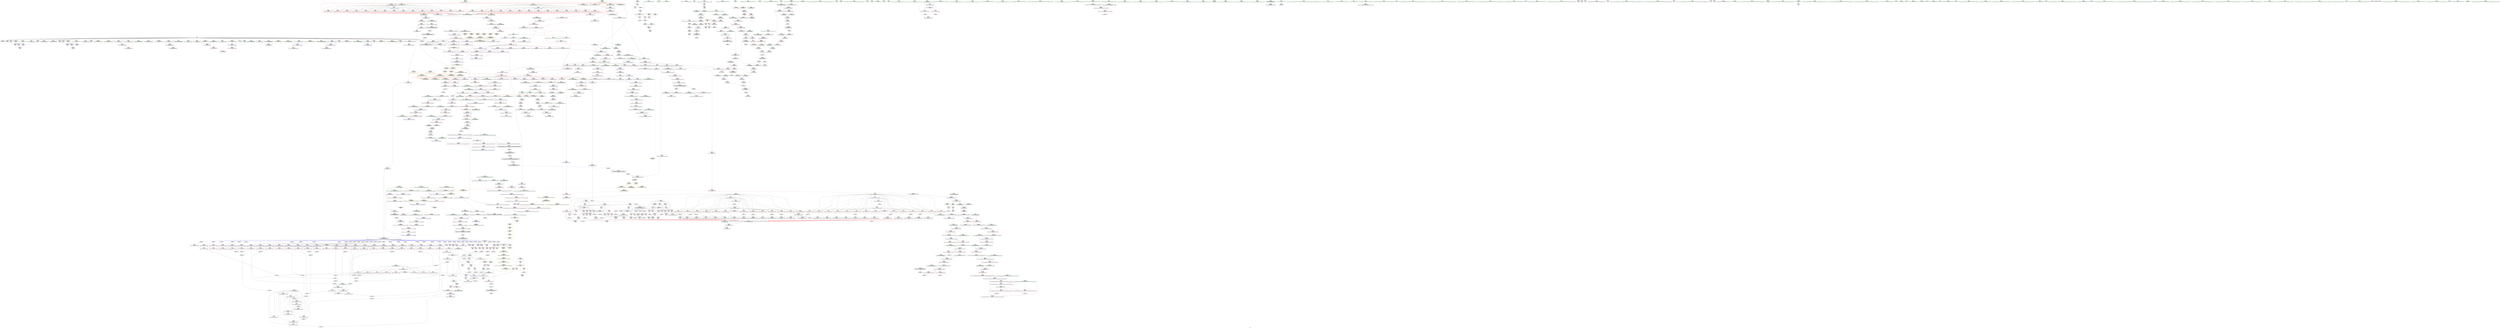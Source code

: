 digraph "SVFG" {
	label="SVFG";

	Node0x55f290b608f0 [shape=record,color=grey,label="{NodeID: 0\nNullPtr|{|<s34>112}}"];
	Node0x55f290b608f0 -> Node0x55f290bc0850[style=solid];
	Node0x55f290b608f0 -> Node0x55f290bc0950[style=solid];
	Node0x55f290b608f0 -> Node0x55f290bc0a20[style=solid];
	Node0x55f290b608f0 -> Node0x55f290bc0af0[style=solid];
	Node0x55f290b608f0 -> Node0x55f290bc0bc0[style=solid];
	Node0x55f290b608f0 -> Node0x55f290bc0c90[style=solid];
	Node0x55f290b608f0 -> Node0x55f290bc0d60[style=solid];
	Node0x55f290b608f0 -> Node0x55f290bc0e30[style=solid];
	Node0x55f290b608f0 -> Node0x55f290bc0f00[style=solid];
	Node0x55f290b608f0 -> Node0x55f290bc0fd0[style=solid];
	Node0x55f290b608f0 -> Node0x55f290bc10a0[style=solid];
	Node0x55f290b608f0 -> Node0x55f290bc1170[style=solid];
	Node0x55f290b608f0 -> Node0x55f290bc1240[style=solid];
	Node0x55f290b608f0 -> Node0x55f290bc1310[style=solid];
	Node0x55f290b608f0 -> Node0x55f290bc13e0[style=solid];
	Node0x55f290b608f0 -> Node0x55f290bc14b0[style=solid];
	Node0x55f290b608f0 -> Node0x55f290bc1580[style=solid];
	Node0x55f290b608f0 -> Node0x55f290bc1650[style=solid];
	Node0x55f290b608f0 -> Node0x55f290bc1720[style=solid];
	Node0x55f290b608f0 -> Node0x55f290bc17f0[style=solid];
	Node0x55f290b608f0 -> Node0x55f290bc18c0[style=solid];
	Node0x55f290b608f0 -> Node0x55f290bc1990[style=solid];
	Node0x55f290b608f0 -> Node0x55f290bc1a60[style=solid];
	Node0x55f290b608f0 -> Node0x55f290bc1b30[style=solid];
	Node0x55f290b608f0 -> Node0x55f290bc1c00[style=solid];
	Node0x55f290b608f0 -> Node0x55f290bc1cd0[style=solid];
	Node0x55f290b608f0 -> Node0x55f290bc1da0[style=solid];
	Node0x55f290b608f0 -> Node0x55f290bc1e70[style=solid];
	Node0x55f290b608f0 -> Node0x55f290bc8800[style=solid];
	Node0x55f290b608f0 -> Node0x55f290bcde50[style=solid];
	Node0x55f290b608f0 -> Node0x55f290bcdf20[style=solid];
	Node0x55f290b608f0 -> Node0x55f290bcdff0[style=solid];
	Node0x55f290b608f0 -> Node0x55f290c09250[style=solid];
	Node0x55f290b608f0 -> Node0x55f290c120e0[style=solid];
	Node0x55f290b608f0:s34 -> Node0x55f290ce1740[style=solid,color=red];
	Node0x55f290bc8220 [shape=record,color=red,label="{NodeID: 775\n1638\<--1630\n\<--__last.addr\n_ZSt8_DestroyIP5PointS0_EvT_S2_RSaIT0_E\n|{<s0>128}}"];
	Node0x55f290bc8220:s0 -> Node0x55f290ce3280[style=solid,color=red];
	Node0x55f290bbed20 [shape=record,color=purple,label="{NodeID: 443\n804\<--803\n_M_impl2\<--\n_ZNSt6vectorI5PointSaIS0_EED2Ev\n}"];
	Node0x55f290bb2bd0 [shape=record,color=green,label="{NodeID: 111\n837\<--838\nit\<--it_field_insensitive\nmain\n}"];
	Node0x55f290bb2bd0 -> Node0x55f290bda730[style=solid];
	Node0x55f290bb2bd0 -> Node0x55f290bda800[style=solid];
	Node0x55f290bb2bd0 -> Node0x55f290bda8d0[style=solid];
	Node0x55f290bb2bd0 -> Node0x55f290bcb9c0[style=solid];
	Node0x55f290bb2bd0 -> Node0x55f290bcba90[style=solid];
	Node0x55f290bcdcb0 [shape=record,color=blue,label="{NodeID: 886\n1224\<--1222\nthis.addr\<--this\n_ZNSt12_Vector_baseI5PointSaIS0_EE12_Vector_implC2ERKS1_\n}"];
	Node0x55f290bcdcb0 -> Node0x55f290bdd3e0[style=dashed];
	Node0x55f290bd4750 [shape=record,color=red,label="{NodeID: 554\n146\<--77\n\<--i\n_Z8find_bineRSt6vectorI5PointSaIS0_EES3_\n}"];
	Node0x55f290bd4750 -> Node0x55f290c10160[style=solid];
	Node0x55f290bb7280 [shape=record,color=green,label="{NodeID: 222\n1572\<--1573\n__cxa_begin_catch\<--__cxa_begin_catch_field_insensitive\n}"];
	Node0x55f290cdeb40 [shape=record,color=black,label="{NodeID: 2104\n1173 = PHI(1394, )\n}"];
	Node0x55f290cdeb40 -> Node0x55f290bcd970[style=solid];
	Node0x55f290bda180 [shape=record,color=red,label="{NodeID: 665\n762\<--734\nsel\<--ehselector.slot\n_ZNSt6vectorI5PointSaIS0_EEC2EmRKS1_\n}"];
	Node0x55f290c0e7e0 [shape=record,color=grey,label="{NodeID: 1440\n102 = Binary(100, 101, )\n}"];
	Node0x55f290c0e7e0 -> Node0x55f290c0e4e0[style=solid];
	Node0x55f290bc5300 [shape=record,color=black,label="{NodeID: 333\n799\<--798\n\<--this1\n_ZNSt6vectorI5PointSaIS0_EED2Ev\n}"];
	Node0x55f290bc5300 -> Node0x55f290bbeb80[style=solid];
	Node0x55f290bc5300 -> Node0x55f290bbec50[style=solid];
	Node0x55f290b60620 [shape=record,color=green,label="{NodeID: 1\n7\<--1\n__dso_handle\<--dummyObj\nGlob }"];
	Node0x55f290bc82f0 [shape=record,color=red,label="{NodeID: 776\n1652\<--1646\n\<--__first.addr\n_ZSt8_DestroyIP5PointEvT_S2_\n|{<s0>129}}"];
	Node0x55f290bc82f0:s0 -> Node0x55f290ce2770[style=solid,color=red];
	Node0x55f290bbedf0 [shape=record,color=purple,label="{NodeID: 444\n805\<--803\n_M_finish\<--\n_ZNSt6vectorI5PointSaIS0_EED2Ev\n}"];
	Node0x55f290bbedf0 -> Node0x55f290bda590[style=solid];
	Node0x55f290bb2ca0 [shape=record,color=green,label="{NodeID: 112\n844\<--845\nfreopen\<--freopen_field_insensitive\n}"];
	Node0x55f290bcdd80 [shape=record,color=blue,label="{NodeID: 887\n1226\<--1223\n__a.addr\<--__a\n_ZNSt12_Vector_baseI5PointSaIS0_EE12_Vector_implC2ERKS1_\n}"];
	Node0x55f290bcdd80 -> Node0x55f290bdd4b0[style=dashed];
	Node0x55f290bd4820 [shape=record,color=red,label="{NodeID: 555\n153\<--77\n\<--i\n_Z8find_bineRSt6vectorI5PointSaIS0_EES3_\n}"];
	Node0x55f290bd4820 -> Node0x55f290bc2720[style=solid];
	Node0x55f290bb7380 [shape=record,color=green,label="{NodeID: 223\n1575\<--1576\n_ZSt9terminatev\<--_ZSt9terminatev_field_insensitive\n}"];
	Node0x55f290cdec80 [shape=record,color=black,label="{NodeID: 2105\n1254 = PHI(1312, )\n}"];
	Node0x55f290cdec80 -> Node0x55f290bce260[style=solid];
	Node0x55f290bda250 [shape=record,color=red,label="{NodeID: 666\n775\<--772\nthis1\<--this.addr\n_ZNSaI5PointED2Ev\n}"];
	Node0x55f290bda250 -> Node0x55f290bc5230[style=solid];
	Node0x55f290c0e960 [shape=record,color=grey,label="{NodeID: 1441\n1203 = Binary(1202, 423, )\n|{<s0>103}}"];
	Node0x55f290c0e960:s0 -> Node0x55f290ce5580[style=solid,color=red];
	Node0x55f290bc53d0 [shape=record,color=black,label="{NodeID: 334\n803\<--798\n\<--this1\n_ZNSt6vectorI5PointSaIS0_EED2Ev\n}"];
	Node0x55f290bc53d0 -> Node0x55f290bbed20[style=solid];
	Node0x55f290bc53d0 -> Node0x55f290bbedf0[style=solid];
	Node0x55f290b606b0 [shape=record,color=green,label="{NodeID: 2\n8\<--1\n.str\<--dummyObj\nGlob }"];
	Node0x55f290bc83c0 [shape=record,color=red,label="{NodeID: 777\n1653\<--1648\n\<--__last.addr\n_ZSt8_DestroyIP5PointEvT_S2_\n|{<s0>129}}"];
	Node0x55f290bc83c0:s0 -> Node0x55f290ce2880[style=solid,color=red];
	Node0x55f290bbeec0 [shape=record,color=purple,label="{NodeID: 445\n856\<--855\nvbase.offset.ptr\<--vtable\nmain\n}"];
	Node0x55f290bbeec0 -> Node0x55f290bc58b0[style=solid];
	Node0x55f290bb7890 [shape=record,color=green,label="{NodeID: 113\n851\<--852\n_ZSt5fixedRSt8ios_base\<--_ZSt5fixedRSt8ios_base_field_insensitive\n}"];
	Node0x55f290bcde50 [shape=record,color=blue, style = dotted,label="{NodeID: 888\n1236\<--3\n_M_start\<--dummyVal\n_ZNSt12_Vector_baseI5PointSaIS0_EE12_Vector_implC2ERKS1_\n|{<s0>98}}"];
	Node0x55f290bcde50:s0 -> Node0x55f290c86d00[style=dashed,color=blue];
	Node0x55f290bd48f0 [shape=record,color=red,label="{NodeID: 556\n165\<--77\n\<--i\n_Z8find_bineRSt6vectorI5PointSaIS0_EES3_\n}"];
	Node0x55f290bd48f0 -> Node0x55f290bc27f0[style=solid];
	Node0x55f290bb7480 [shape=record,color=green,label="{NodeID: 224\n1585\<--1586\n__a.addr\<--__a.addr_field_insensitive\n_ZNSt16allocator_traitsISaI5PointEE10deallocateERS1_PS0_m\n}"];
	Node0x55f290bb7480 -> Node0x55f290bc7d40[style=solid];
	Node0x55f290bb7480 -> Node0x55f290befbd0[style=solid];
	Node0x55f290cdedc0 [shape=record,color=black,label="{NodeID: 2106\n1328 = PHI(1335, )\n}"];
	Node0x55f290cdedc0 -> Node0x55f290c09250[style=solid];
	Node0x55f290bda320 [shape=record,color=red,label="{NodeID: 667\n798\<--791\nthis1\<--this.addr\n_ZNSt6vectorI5PointSaIS0_EED2Ev\n}"];
	Node0x55f290bda320 -> Node0x55f290bc5300[style=solid];
	Node0x55f290bda320 -> Node0x55f290bc53d0[style=solid];
	Node0x55f290bda320 -> Node0x55f290bc54a0[style=solid];
	Node0x55f290bda320 -> Node0x55f290bc5570[style=solid];
	Node0x55f290bda320 -> Node0x55f290bc5640[style=solid];
	Node0x55f290c0eae0 [shape=record,color=grey,label="{NodeID: 1442\n1202 = Binary(1200, 1201, )\n}"];
	Node0x55f290c0eae0 -> Node0x55f290c0e960[style=solid];
	Node0x55f290bc54a0 [shape=record,color=black,label="{NodeID: 335\n807\<--798\n\<--this1\n_ZNSt6vectorI5PointSaIS0_EED2Ev\n|{<s0>78}}"];
	Node0x55f290bc54a0:s0 -> Node0x55f290ce2190[style=solid,color=red];
	Node0x55f290b76480 [shape=record,color=green,label="{NodeID: 3\n10\<--1\n_ZSt3cin\<--dummyObj\nGlob }"];
	Node0x55f290bc8490 [shape=record,color=red,label="{NodeID: 778\n1677\<--1676\ndummyVal\<--offset_0\n_ZSt10__fill_n_aIP5PointmS0_EN9__gnu_cxx11__enable_ifIXntsr11__is_scalarIT1_EE7__valueET_E6__typeES5_T0_RKS4_\n}"];
	Node0x55f290bc8490 -> Node0x55f290bef550[style=solid];
	Node0x55f290be2400 [shape=record,color=yellow,style=double,label="{NodeID: 1553\n240V_1 = ENCHI(MR_240V_0)\npts\{1186 \}\nFun[_ZNSt12_Vector_baseI5PointSaIS0_EED2Ev]}"];
	Node0x55f290be2400 -> Node0x55f290bcdb10[style=dashed];
	Node0x55f290bbef90 [shape=record,color=purple,label="{NodeID: 446\n916\<--915\n_M_precision\<--this1\n_ZNSt8ios_base9precisionEl\n}"];
	Node0x55f290bbef90 -> Node0x55f290bdae80[style=solid];
	Node0x55f290bb7920 [shape=record,color=green,label="{NodeID: 114\n853\<--854\n_ZNSolsEPFRSt8ios_baseS0_E\<--_ZNSolsEPFRSt8ios_baseS0_E_field_insensitive\n}"];
	Node0x55f290bcdf20 [shape=record,color=blue, style = dotted,label="{NodeID: 889\n1238\<--3\n_M_finish\<--dummyVal\n_ZNSt12_Vector_baseI5PointSaIS0_EE12_Vector_implC2ERKS1_\n|{<s0>98}}"];
	Node0x55f290bcdf20:s0 -> Node0x55f290c86d00[style=dashed,color=blue];
	Node0x55f290bd49c0 [shape=record,color=red,label="{NodeID: 557\n172\<--77\n\<--i\n_Z8find_bineRSt6vectorI5PointSaIS0_EES3_\n}"];
	Node0x55f290bd49c0 -> Node0x55f290bc28c0[style=solid];
	Node0x55f290bb7550 [shape=record,color=green,label="{NodeID: 225\n1587\<--1588\n__p.addr\<--__p.addr_field_insensitive\n_ZNSt16allocator_traitsISaI5PointEE10deallocateERS1_PS0_m\n}"];
	Node0x55f290bb7550 -> Node0x55f290bc7e10[style=solid];
	Node0x55f290bb7550 -> Node0x55f290befca0[style=solid];
	Node0x55f290cdef00 [shape=record,color=black,label="{NodeID: 2107\n1347 = PHI(1351, )\n}"];
	Node0x55f290cdef00 -> Node0x55f290bc6dd0[style=solid];
	Node0x55f290bda3f0 [shape=record,color=red,label="{NodeID: 668\n825\<--793\nexn\<--exn.slot\n_ZNSt6vectorI5PointSaIS0_EED2Ev\n|{<s0>82}}"];
	Node0x55f290bda3f0:s0 -> Node0x55f290ce23d0[style=solid,color=red];
	Node0x55f290c0ec60 [shape=record,color=grey,label="{NodeID: 1443\n675 = Binary(672, 674, )\n}"];
	Node0x55f290c0ec60 -> Node0x55f290bcaf30[style=solid];
	Node0x55f290bc5570 [shape=record,color=black,label="{NodeID: 336\n814\<--798\n\<--this1\n_ZNSt6vectorI5PointSaIS0_EED2Ev\n|{<s0>80}}"];
	Node0x55f290bc5570:s0 -> Node0x55f290cdfed0[style=solid,color=red];
	Node0x55f290b76510 [shape=record,color=green,label="{NodeID: 4\n11\<--1\n_ZSt4cout\<--dummyObj\nGlob }"];
	Node0x55f290bc8560 [shape=record,color=red,label="{NodeID: 779\n1680\<--1679\ndummyVal\<--offset_1\n_ZSt10__fill_n_aIP5PointmS0_EN9__gnu_cxx11__enable_ifIXntsr11__is_scalarIT1_EE7__valueET_E6__typeES5_T0_RKS4_\n}"];
	Node0x55f290bc8560 -> Node0x55f290bef620[style=solid];
	Node0x55f290be24e0 [shape=record,color=yellow,style=double,label="{NodeID: 1554\n242V_1 = ENCHI(MR_242V_0)\npts\{1188 \}\nFun[_ZNSt12_Vector_baseI5PointSaIS0_EED2Ev]}"];
	Node0x55f290be24e0 -> Node0x55f290bcdbe0[style=dashed];
	Node0x55f290bbf060 [shape=record,color=purple,label="{NodeID: 447\n920\<--915\n_M_precision2\<--this1\n_ZNSt8ios_base9precisionEl\n}"];
	Node0x55f290bbf060 -> Node0x55f290bcbea0[style=solid];
	Node0x55f290bb7a20 [shape=record,color=green,label="{NodeID: 115\n863\<--864\n_ZNSt8ios_base9precisionEl\<--_ZNSt8ios_base9precisionEl_field_insensitive\n}"];
	Node0x55f290bcdff0 [shape=record,color=blue, style = dotted,label="{NodeID: 890\n1240\<--3\n_M_end_of_storage\<--dummyVal\n_ZNSt12_Vector_baseI5PointSaIS0_EE12_Vector_implC2ERKS1_\n|{<s0>98}}"];
	Node0x55f290bcdff0:s0 -> Node0x55f290c86d00[style=dashed,color=blue];
	Node0x55f290bd4a90 [shape=record,color=red,label="{NodeID: 558\n179\<--77\n\<--i\n_Z8find_bineRSt6vectorI5PointSaIS0_EES3_\n}"];
	Node0x55f290bd4a90 -> Node0x55f290c0f0e0[style=solid];
	Node0x55f290bb7620 [shape=record,color=green,label="{NodeID: 226\n1589\<--1590\n__n.addr\<--__n.addr_field_insensitive\n_ZNSt16allocator_traitsISaI5PointEE10deallocateERS1_PS0_m\n}"];
	Node0x55f290bb7620 -> Node0x55f290bc7ee0[style=solid];
	Node0x55f290bb7620 -> Node0x55f290befd70[style=solid];
	Node0x55f290cdf040 [shape=record,color=black,label="{NodeID: 2108\n1366 = PHI(1383, )\n}"];
	Node0x55f290cdf040 -> Node0x55f290c10ee0[style=solid];
	Node0x55f290bda4c0 [shape=record,color=red,label="{NodeID: 669\n802\<--801\n\<--_M_start\n_ZNSt6vectorI5PointSaIS0_EED2Ev\n|{<s0>79}}"];
	Node0x55f290bda4c0:s0 -> Node0x55f290ce4560[style=solid,color=red];
	Node0x55f290c0ede0 [shape=record,color=grey,label="{NodeID: 1444\n669 = Binary(668, 116, )\n}"];
	Node0x55f290c0ede0 -> Node0x55f290c12260[style=solid];
	Node0x55f290bc5640 [shape=record,color=black,label="{NodeID: 337\n822\<--798\n\<--this1\n_ZNSt6vectorI5PointSaIS0_EED2Ev\n|{<s0>81}}"];
	Node0x55f290bc5640:s0 -> Node0x55f290cdfed0[style=solid,color=red];
	Node0x55f290b765a0 [shape=record,color=green,label="{NodeID: 5\n14\<--1\n.str.1\<--dummyObj\nGlob }"];
	Node0x55f290bc8630 [shape=record,color=blue,label="{NodeID: 780\n1672\<--27\nllvm.global_ctors_0\<--\nGlob }"];
	Node0x55f290be25c0 [shape=record,color=yellow,style=double,label="{NodeID: 1555\n43V_1 = ENCHI(MR_43V_0)\npts\{4570000 4650000 \}\nFun[_ZNSt12_Vector_baseI5PointSaIS0_EED2Ev]}"];
	Node0x55f290be25c0 -> Node0x55f290bdd170[style=dashed];
	Node0x55f290be25c0 -> Node0x55f290bdd310[style=dashed];
	Node0x55f290bbf130 [shape=record,color=purple,label="{NodeID: 448\n943\<--942\n_M_flags\<--this1\n_ZNSt8ios_base4setfESt13_Ios_FmtflagsS0_\n}"];
	Node0x55f290bbf130 -> Node0x55f290bdb360[style=solid];
	Node0x55f290bb7b20 [shape=record,color=green,label="{NodeID: 116\n867\<--868\nscanf\<--scanf_field_insensitive\n}"];
	Node0x55f290bce0c0 [shape=record,color=blue,label="{NodeID: 891\n1246\<--1244\nthis.addr\<--this\n_ZNSt12_Vector_baseI5PointSaIS0_EE17_M_create_storageEm\n}"];
	Node0x55f290bce0c0 -> Node0x55f290bdd580[style=dashed];
	Node0x55f290bd4b60 [shape=record,color=red,label="{NodeID: 559\n186\<--77\n\<--i\n_Z8find_bineRSt6vectorI5PointSaIS0_EES3_\n}"];
	Node0x55f290bd4b60 -> Node0x55f290bc2a60[style=solid];
	Node0x55f290bb76f0 [shape=record,color=green,label="{NodeID: 227\n1599\<--1600\n_ZN9__gnu_cxx13new_allocatorI5PointE10deallocateEPS1_m\<--_ZN9__gnu_cxx13new_allocatorI5PointE10deallocateEPS1_m_field_insensitive\n}"];
	Node0x55f290cdf180 [shape=record,color=black,label="{NodeID: 2109\n1409 = PHI(1422, )\n}"];
	Node0x55f290cdf180 -> Node0x55f290bc7110[style=solid];
	Node0x55f290bda590 [shape=record,color=red,label="{NodeID: 670\n806\<--805\n\<--_M_finish\n_ZNSt6vectorI5PointSaIS0_EED2Ev\n|{<s0>79}}"];
	Node0x55f290bda590:s0 -> Node0x55f290ce4670[style=solid,color=red];
	Node0x55f290c0ef60 [shape=record,color=grey,label="{NodeID: 1445\n689 = Binary(688, 116, )\n}"];
	Node0x55f290c0ef60 -> Node0x55f290bcb000[style=solid];
	Node0x55f290bc5710 [shape=record,color=black,label="{NodeID: 338\n843\<--840\ncall\<--\nmain\n}"];
	Node0x55f290b76630 [shape=record,color=green,label="{NodeID: 6\n16\<--1\n.str.2\<--dummyObj\nGlob }"];
	Node0x55f290bc8700 [shape=record,color=blue,label="{NodeID: 781\n1673\<--28\nllvm.global_ctors_1\<--_GLOBAL__sub_I_natalia_0_1.cpp\nGlob }"];
	Node0x55f290be26d0 [shape=record,color=yellow,style=double,label="{NodeID: 1556\n102V_1 = ENCHI(MR_102V_0)\npts\{4570002 4650002 \}\nFun[_ZNSt12_Vector_baseI5PointSaIS0_EED2Ev]}"];
	Node0x55f290be26d0 -> Node0x55f290bdd240[style=dashed];
	Node0x55f290bbf200 [shape=record,color=purple,label="{NodeID: 449\n950\<--942\n_M_flags2\<--this1\n_ZNSt8ios_base4setfESt13_Ios_FmtflagsS0_\n|{<s0>91}}"];
	Node0x55f290bbf200:s0 -> Node0x55f290ce4ae0[style=solid,color=red];
	Node0x55f290bb7c20 [shape=record,color=green,label="{NodeID: 117\n893\<--894\n__base.addr\<--__base.addr_field_insensitive\n_ZSt5fixedRSt8ios_base\n}"];
	Node0x55f290bb7c20 -> Node0x55f290bdaa70[style=solid];
	Node0x55f290bb7c20 -> Node0x55f290bdab40[style=solid];
	Node0x55f290bb7c20 -> Node0x55f290bcbb60[style=solid];
	Node0x55f290bce190 [shape=record,color=blue,label="{NodeID: 892\n1248\<--1245\n__n.addr\<--__n\n_ZNSt12_Vector_baseI5PointSaIS0_EE17_M_create_storageEm\n}"];
	Node0x55f290bce190 -> Node0x55f290bdd650[style=dashed];
	Node0x55f290bce190 -> Node0x55f290bdd720[style=dashed];
	Node0x55f290c6b9f0 [shape=record,color=yellow,style=double,label="{NodeID: 1667\n24V_1 = ENCHI(MR_24V_0)\npts\{1378 \}\nFun[_Z5solvei]|{<s0>41}}"];
	Node0x55f290c6b9f0:s0 -> Node0x55f290be4da0[style=dashed,color=red];
	Node0x55f290bd4c30 [shape=record,color=red,label="{NodeID: 560\n194\<--77\n\<--i\n_Z8find_bineRSt6vectorI5PointSaIS0_EES3_\n}"];
	Node0x55f290bd4c30 -> Node0x55f290c0bae0[style=solid];
	Node0x55f290bb77f0 [shape=record,color=green,label="{NodeID: 228\n1606\<--1607\nthis.addr\<--this.addr_field_insensitive\n_ZN9__gnu_cxx13new_allocatorI5PointE10deallocateEPS1_m\n}"];
	Node0x55f290bb77f0 -> Node0x55f290bc7fb0[style=solid];
	Node0x55f290bb77f0 -> Node0x55f290befe40[style=solid];
	Node0x55f290cdf2c0 [shape=record,color=black,label="{NodeID: 2110\n1437 = PHI(1441, )\n}"];
	Node0x55f290cdf2c0 -> Node0x55f290bc7380[style=solid];
	Node0x55f290bda660 [shape=record,color=red,label="{NodeID: 671\n872\<--835\n\<--tc\nmain\n}"];
	Node0x55f290bda660 -> Node0x55f290c123e0[style=solid];
	Node0x55f290c0f0e0 [shape=record,color=grey,label="{NodeID: 1446\n180 = Binary(179, 116, )\n}"];
	Node0x55f290c0f0e0 -> Node0x55f290bc2990[style=solid];
	Node0x55f290bc57e0 [shape=record,color=black,label="{NodeID: 339\n849\<--846\ncall1\<--\nmain\n}"];
	Node0x55f290b76e70 [shape=record,color=green,label="{NodeID: 7\n18\<--1\nstdin\<--dummyObj\nGlob }"];
	Node0x55f290bc8800 [shape=record,color=blue, style = dotted,label="{NodeID: 782\n1674\<--3\nllvm.global_ctors_2\<--dummyVal\nGlob }"];
	Node0x55f290bbf2d0 [shape=record,color=purple,label="{NodeID: 450\n959\<--942\n_M_flags5\<--this1\n_ZNSt8ios_base4setfESt13_Ios_FmtflagsS0_\n|{<s0>93}}"];
	Node0x55f290bbf2d0:s0 -> Node0x55f290ce8d90[style=solid,color=red];
	Node0x55f290bb7cf0 [shape=record,color=green,label="{NodeID: 118\n900\<--901\n_ZNSt8ios_base4setfESt13_Ios_FmtflagsS0_\<--_ZNSt8ios_base4setfESt13_Ios_FmtflagsS0__field_insensitive\n}"];
	Node0x55f290bce260 [shape=record,color=blue,label="{NodeID: 893\n1258\<--1254\n_M_start\<--call\n_ZNSt12_Vector_baseI5PointSaIS0_EE17_M_create_storageEm\n|{|<s2>99}}"];
	Node0x55f290bce260 -> Node0x55f290bdd7f0[style=dashed];
	Node0x55f290bce260 -> Node0x55f290bdd8c0[style=dashed];
	Node0x55f290bce260:s2 -> Node0x55f290c86e90[style=dashed,color=blue];
	Node0x55f290c6bad0 [shape=record,color=yellow,style=double,label="{NodeID: 1668\n26V_1 = ENCHI(MR_26V_0)\npts\{4570000 \}\nFun[_Z5solvei]|{<s0>41}}"];
	Node0x55f290c6bad0:s0 -> Node0x55f290be4eb0[style=dashed,color=red];
	Node0x55f290bd4d00 [shape=record,color=red,label="{NodeID: 561\n201\<--77\n\<--i\n_Z8find_bineRSt6vectorI5PointSaIS0_EES3_\n}"];
	Node0x55f290bd4d00 -> Node0x55f290bc2c00[style=solid];
	Node0x55f290bbfd00 [shape=record,color=green,label="{NodeID: 229\n1608\<--1609\n__p.addr\<--__p.addr_field_insensitive\n_ZN9__gnu_cxx13new_allocatorI5PointE10deallocateEPS1_m\n}"];
	Node0x55f290bbfd00 -> Node0x55f290bc8080[style=solid];
	Node0x55f290bbfd00 -> Node0x55f290beff10[style=solid];
	Node0x55f290cdf400 [shape=record,color=black,label="{NodeID: 2111\n1460 = PHI(1464, )\n}"];
	Node0x55f290cdf400 -> Node0x55f290bc7520[style=solid];
	Node0x55f290bda730 [shape=record,color=red,label="{NodeID: 672\n871\<--837\n\<--it\nmain\n}"];
	Node0x55f290bda730 -> Node0x55f290c123e0[style=solid];
	Node0x55f290c0f260 [shape=record,color=grey,label="{NodeID: 1447\n177 = Binary(170, 176, )\n}"];
	Node0x55f290c0f260 -> Node0x55f290c0b660[style=solid];
	Node0x55f290bc58b0 [shape=record,color=black,label="{NodeID: 340\n857\<--856\n\<--vbase.offset.ptr\nmain\n}"];
	Node0x55f290bc58b0 -> Node0x55f290bda9a0[style=solid];
	Node0x55f290b76f30 [shape=record,color=green,label="{NodeID: 8\n19\<--1\n.str.3\<--dummyObj\nGlob }"];
	Node0x55f290bc8900 [shape=record,color=blue,label="{NodeID: 783\n59\<--56\nneed.addr\<--need\n_Z8find_bineRSt6vectorI5PointSaIS0_EES3_\n}"];
	Node0x55f290bc8900 -> Node0x55f290bd1aa0[style=dashed];
	Node0x55f290bbf3a0 [shape=record,color=purple,label="{NodeID: 451\n1048\<--1036\ncoerce.dive\<--retval\n_ZNSt6vectorI5PointSaIS0_EE3endEv\n}"];
	Node0x55f290bbf3a0 -> Node0x55f290bdbf90[style=solid];
	Node0x55f290bb7df0 [shape=record,color=green,label="{NodeID: 119\n907\<--908\nthis.addr\<--this.addr_field_insensitive\n_ZNSt8ios_base9precisionEl\n}"];
	Node0x55f290bb7df0 -> Node0x55f290bdac10[style=solid];
	Node0x55f290bb7df0 -> Node0x55f290bcbc30[style=solid];
	Node0x55f290bce330 [shape=record,color=blue,label="{NodeID: 894\n1264\<--1262\n_M_finish\<--\n_ZNSt12_Vector_baseI5PointSaIS0_EE17_M_create_storageEm\n|{<s0>99}}"];
	Node0x55f290bce330:s0 -> Node0x55f290c86e90[style=dashed,color=blue];
	Node0x55f290c6bbb0 [shape=record,color=yellow,style=double,label="{NodeID: 1669\n28V_1 = ENCHI(MR_28V_0)\npts\{4570001 \}\nFun[_Z5solvei]|{<s0>41}}"];
	Node0x55f290c6bbb0:s0 -> Node0x55f290be4fc0[style=dashed,color=red];
	Node0x55f290bd4dd0 [shape=record,color=red,label="{NodeID: 562\n212\<--77\n\<--i\n_Z8find_bineRSt6vectorI5PointSaIS0_EES3_\n}"];
	Node0x55f290bd4dd0 -> Node0x55f290bc2cd0[style=solid];
	Node0x55f290bbfdd0 [shape=record,color=green,label="{NodeID: 230\n1610\<--1611\n.addr\<--.addr_field_insensitive\n_ZN9__gnu_cxx13new_allocatorI5PointE10deallocateEPS1_m\n}"];
	Node0x55f290bbfdd0 -> Node0x55f290beffe0[style=solid];
	Node0x55f290cdf540 [shape=record,color=black,label="{NodeID: 2112\n1478 = PHI(1531, )\n|{<s0>121}}"];
	Node0x55f290cdf540:s0 -> Node0x55f290ce0060[style=solid,color=red];
	Node0x55f290bda800 [shape=record,color=red,label="{NodeID: 673\n875\<--837\n\<--it\nmain\n}"];
	Node0x55f290bda800 -> Node0x55f290c102e0[style=solid];
	Node0x55f290c0f3e0 [shape=record,color=grey,label="{NodeID: 1448\n657 = Binary(656, 116, )\n}"];
	Node0x55f290c0f3e0 -> Node0x55f290bcacc0[style=solid];
	Node0x55f290bc5980 [shape=record,color=black,label="{NodeID: 341\n860\<--859\n\<--add.ptr\nmain\n|{<s0>86}}"];
	Node0x55f290bc5980:s0 -> Node0x55f290ce2c40[style=solid,color=red];
	Node0x55f290b76ff0 [shape=record,color=green,label="{NodeID: 9\n21\<--1\n.str.4\<--dummyObj\nGlob }"];
	Node0x55f290bc89d0 [shape=record,color=blue,label="{NodeID: 784\n61\<--57\nl.addr\<--l\n_Z8find_bineRSt6vectorI5PointSaIS0_EES3_\n}"];
	Node0x55f290bc89d0 -> Node0x55f290bd1b70[style=dashed];
	Node0x55f290bc89d0 -> Node0x55f290bd1c40[style=dashed];
	Node0x55f290bc89d0 -> Node0x55f290bd1d10[style=dashed];
	Node0x55f290bc89d0 -> Node0x55f290bd1de0[style=dashed];
	Node0x55f290bc89d0 -> Node0x55f290bd1eb0[style=dashed];
	Node0x55f290bc89d0 -> Node0x55f290bd1f80[style=dashed];
	Node0x55f290bc89d0 -> Node0x55f290bd2050[style=dashed];
	Node0x55f290bc89d0 -> Node0x55f290bd2120[style=dashed];
	Node0x55f290bc89d0 -> Node0x55f290bd21f0[style=dashed];
	Node0x55f290bc89d0 -> Node0x55f290bd22c0[style=dashed];
	Node0x55f290bc89d0 -> Node0x55f290bd2390[style=dashed];
	Node0x55f290bc89d0 -> Node0x55f290bd2460[style=dashed];
	Node0x55f290bc89d0 -> Node0x55f290bd2530[style=dashed];
	Node0x55f290bc89d0 -> Node0x55f290bd2600[style=dashed];
	Node0x55f290bc89d0 -> Node0x55f290bd26d0[style=dashed];
	Node0x55f290bbf470 [shape=record,color=purple,label="{NodeID: 452\n1043\<--1042\n_M_impl\<--\n_ZNSt6vectorI5PointSaIS0_EE3endEv\n}"];
	Node0x55f290bb7ec0 [shape=record,color=green,label="{NodeID: 120\n909\<--910\n__prec.addr\<--__prec.addr_field_insensitive\n_ZNSt8ios_base9precisionEl\n}"];
	Node0x55f290bb7ec0 -> Node0x55f290bdace0[style=solid];
	Node0x55f290bb7ec0 -> Node0x55f290bcbd00[style=solid];
	Node0x55f290bce400 [shape=record,color=blue,label="{NodeID: 895\n1272\<--1270\n_M_end_of_storage\<--add.ptr\n_ZNSt12_Vector_baseI5PointSaIS0_EE17_M_create_storageEm\n|{<s0>99}}"];
	Node0x55f290bce400:s0 -> Node0x55f290c86e90[style=dashed,color=blue];
	Node0x55f290c6bc90 [shape=record,color=yellow,style=double,label="{NodeID: 1670\n81V_1 = ENCHI(MR_81V_0)\npts\{4570002 \}\nFun[_Z5solvei]|{<s0>41}}"];
	Node0x55f290c6bc90:s0 -> Node0x55f290be5370[style=dashed,color=red];
	Node0x55f290bd4ea0 [shape=record,color=red,label="{NodeID: 563\n220\<--77\n\<--i\n_Z8find_bineRSt6vectorI5PointSaIS0_EES3_\n}"];
	Node0x55f290bd4ea0 -> Node0x55f290bc2da0[style=solid];
	Node0x55f290bbfea0 [shape=record,color=green,label="{NodeID: 231\n1619\<--1620\n_ZdlPv\<--_ZdlPv_field_insensitive\n}"];
	Node0x55f290cdf680 [shape=record,color=black,label="{NodeID: 2113\n1483 = PHI(1492, )\n}"];
	Node0x55f290cdf680 -> Node0x55f290bc75f0[style=solid];
	Node0x55f290bda8d0 [shape=record,color=red,label="{NodeID: 674\n879\<--837\n\<--it\nmain\n}"];
	Node0x55f290bda8d0 -> Node0x55f290c0ffe0[style=solid];
	Node0x55f290c0f560 [shape=record,color=grey,label="{NodeID: 1449\n650 = Binary(644, 649, )\n}"];
	Node0x55f290c0f560 -> Node0x55f290c0f6e0[style=solid];
	Node0x55f290bc5a50 [shape=record,color=black,label="{NodeID: 342\n891\<--902\n_ZSt5fixedRSt8ios_base_ret\<--\n_ZSt5fixedRSt8ios_base\n}"];
	Node0x55f290b770f0 [shape=record,color=green,label="{NodeID: 10\n23\<--1\nstdout\<--dummyObj\nGlob }"];
	Node0x55f290bc8aa0 [shape=record,color=blue,label="{NodeID: 785\n63\<--58\nu.addr\<--u\n_Z8find_bineRSt6vectorI5PointSaIS0_EES3_\n}"];
	Node0x55f290bc8aa0 -> Node0x55f290bd27a0[style=dashed];
	Node0x55f290bc8aa0 -> Node0x55f290bd2870[style=dashed];
	Node0x55f290bc8aa0 -> Node0x55f290bd2940[style=dashed];
	Node0x55f290bc8aa0 -> Node0x55f290bd2a10[style=dashed];
	Node0x55f290bc8aa0 -> Node0x55f290bd2ae0[style=dashed];
	Node0x55f290bc8aa0 -> Node0x55f290bd2bb0[style=dashed];
	Node0x55f290bc8aa0 -> Node0x55f290bd2c80[style=dashed];
	Node0x55f290bc8aa0 -> Node0x55f290bd2d50[style=dashed];
	Node0x55f290bc8aa0 -> Node0x55f290bd2e20[style=dashed];
	Node0x55f290bc8aa0 -> Node0x55f290bd2ef0[style=dashed];
	Node0x55f290bc8aa0 -> Node0x55f290bd2fc0[style=dashed];
	Node0x55f290bc8aa0 -> Node0x55f290bd3090[style=dashed];
	Node0x55f290bc8aa0 -> Node0x55f290bd3160[style=dashed];
	Node0x55f290bc8aa0 -> Node0x55f290bd3230[style=dashed];
	Node0x55f290bbf540 [shape=record,color=purple,label="{NodeID: 453\n1044\<--1042\n_M_finish\<--\n_ZNSt6vectorI5PointSaIS0_EE3endEv\n|{<s0>96}}"];
	Node0x55f290bbf540:s0 -> Node0x55f290ce4300[style=solid,color=red];
	Node0x55f290bb7f90 [shape=record,color=green,label="{NodeID: 121\n911\<--912\n__old\<--__old_field_insensitive\n_ZNSt8ios_base9precisionEl\n}"];
	Node0x55f290bb7f90 -> Node0x55f290bdadb0[style=solid];
	Node0x55f290bb7f90 -> Node0x55f290bcbdd0[style=solid];
	Node0x55f290bce4d0 [shape=record,color=blue,label="{NodeID: 896\n1277\<--1276\nthis.addr\<--this\n_ZNSt12_Vector_baseI5PointSaIS0_EE12_Vector_implD2Ev\n}"];
	Node0x55f290bce4d0 -> Node0x55f290bdd990[style=dashed];
	Node0x55f290c6bd70 [shape=record,color=yellow,style=double,label="{NodeID: 1671\n30V_1 = ENCHI(MR_30V_0)\npts\{4650000 \}\nFun[_Z5solvei]|{<s0>44}}"];
	Node0x55f290c6bd70:s0 -> Node0x55f290be4eb0[style=dashed,color=red];
	Node0x55f290bd4f70 [shape=record,color=red,label="{NodeID: 564\n232\<--77\n\<--i\n_Z8find_bineRSt6vectorI5PointSaIS0_EES3_\n}"];
	Node0x55f290bd4f70 -> Node0x55f290c099e0[style=solid];
	Node0x55f290bbffa0 [shape=record,color=green,label="{NodeID: 232\n1628\<--1629\n__first.addr\<--__first.addr_field_insensitive\n_ZSt8_DestroyIP5PointS0_EvT_S2_RSaIT0_E\n}"];
	Node0x55f290bbffa0 -> Node0x55f290bc8150[style=solid];
	Node0x55f290bbffa0 -> Node0x55f290bf00b0[style=solid];
	Node0x55f290cdf7c0 [shape=record,color=black,label="{NodeID: 2114\n381 = PHI(86, )\n0th arg _ZNSt6vectorI5PointSaIS0_EE4backEv }"];
	Node0x55f290cdf7c0 -> Node0x55f290bc9a10[style=solid];
	Node0x55f290bda9a0 [shape=record,color=red,label="{NodeID: 675\n858\<--857\nvbase.offset\<--\nmain\n}"];
	Node0x55f290c0f6e0 [shape=record,color=grey,label="{NodeID: 1450\n651 = Binary(638, 650, )\n}"];
	Node0x55f290c0f6e0 -> Node0x55f290c0f860[style=solid];
	Node0x55f290bc5b20 [shape=record,color=black,label="{NodeID: 343\n904\<--922\n_ZNSt8ios_base9precisionEl_ret\<--\n_ZNSt8ios_base9precisionEl\n|{<s0>86}}"];
	Node0x55f290bc5b20:s0 -> Node0x55f290cde3d0[style=solid,color=blue];
	Node0x55f290bafb00 [shape=record,color=green,label="{NodeID: 11\n24\<--1\n.str.5\<--dummyObj\nGlob }"];
	Node0x55f290bc8b70 [shape=record,color=blue,label="{NodeID: 786\n65\<--85\nL\<--\n_Z8find_bineRSt6vectorI5PointSaIS0_EES3_\n}"];
	Node0x55f290bc8b70 -> Node0x55f290c49970[style=dashed];
	Node0x55f290bbf610 [shape=record,color=purple,label="{NodeID: 454\n1073\<--1054\ncoerce.dive\<--retval\n_ZNK9__gnu_cxx17__normal_iteratorIP5PointSt6vectorIS1_SaIS1_EEEmiEl\n}"];
	Node0x55f290bbf610 -> Node0x55f290bdc2d0[style=solid];
	Node0x55f290bb8060 [shape=record,color=green,label="{NodeID: 122\n931\<--932\nthis.addr\<--this.addr_field_insensitive\n_ZNSt8ios_base4setfESt13_Ios_FmtflagsS0_\n}"];
	Node0x55f290bb8060 -> Node0x55f290bdaf50[style=solid];
	Node0x55f290bb8060 -> Node0x55f290bcbf70[style=solid];
	Node0x55f290bce5a0 [shape=record,color=blue,label="{NodeID: 897\n1287\<--1285\nthis.addr\<--this\n_ZNSaI5PointEC2ERKS0_\n}"];
	Node0x55f290bce5a0 -> Node0x55f290bdda60[style=dashed];
	Node0x55f290c6be50 [shape=record,color=yellow,style=double,label="{NodeID: 1672\n32V_1 = ENCHI(MR_32V_0)\npts\{4650001 \}\nFun[_Z5solvei]|{<s0>44}}"];
	Node0x55f290c6be50:s0 -> Node0x55f290be4fc0[style=dashed,color=red];
	Node0x55f290bd5040 [shape=record,color=red,label="{NodeID: 565\n238\<--79\n\<--i64\n_Z8find_bineRSt6vectorI5PointSaIS0_EES3_\n}"];
	Node0x55f290bd5040 -> Node0x55f290c11060[style=solid];
	Node0x55f290bc0070 [shape=record,color=green,label="{NodeID: 233\n1630\<--1631\n__last.addr\<--__last.addr_field_insensitive\n_ZSt8_DestroyIP5PointS0_EvT_S2_RSaIT0_E\n}"];
	Node0x55f290bc0070 -> Node0x55f290bc8220[style=solid];
	Node0x55f290bc0070 -> Node0x55f290bf0180[style=solid];
	Node0x55f290cdf900 [shape=record,color=black,label="{NodeID: 2115\n790 = PHI(464, 464, 456, 456, )\n0th arg _ZNSt6vectorI5PointSaIS0_EED2Ev }"];
	Node0x55f290cdf900 -> Node0x55f290bcb680[style=solid];
	Node0x55f290bdaa70 [shape=record,color=red,label="{NodeID: 676\n896\<--893\n\<--__base.addr\n_ZSt5fixedRSt8ios_base\n|{<s0>89}}"];
	Node0x55f290bdaa70:s0 -> Node0x55f290ce33c0[style=solid,color=red];
	Node0x55f290c0f860 [shape=record,color=grey,label="{NodeID: 1451\n653 = Binary(652, 651, )\n}"];
	Node0x55f290c0f860 -> Node0x55f290bcabf0[style=solid];
	Node0x55f290bc5bf0 [shape=record,color=black,label="{NodeID: 344\n927\<--963\n_ZNSt8ios_base4setfESt13_Ios_FmtflagsS0__ret\<--\n_ZNSt8ios_base4setfESt13_Ios_FmtflagsS0_\n|{<s0>89}}"];
	Node0x55f290bc5bf0:s0 -> Node0x55f290cde5b0[style=solid,color=blue];
	Node0x55f290bafc00 [shape=record,color=green,label="{NodeID: 12\n27\<--1\n\<--dummyObj\nCan only get source location for instruction, argument, global var or function.}"];
	Node0x55f290bc8c40 [shape=record,color=blue,label="{NodeID: 787\n67\<--91\nR\<--\n_Z8find_bineRSt6vectorI5PointSaIS0_EES3_\n}"];
	Node0x55f290bc8c40 -> Node0x55f290c49e70[style=dashed];
	Node0x55f290be2c70 [shape=record,color=yellow,style=double,label="{NodeID: 1562\n295V_1 = ENCHI(MR_295V_0)\npts\{14490000 \}\nFun[_ZSt10__fill_n_aIP5PointmS0_EN9__gnu_cxx11__enable_ifIXntsr11__is_scalarIT1_EE7__valueET_E6__typeES5_T0_RKS4_]}"];
	Node0x55f290be2c70 -> Node0x55f290bc8490[style=dashed];
	Node0x55f290bbf6e0 [shape=record,color=purple,label="{NodeID: 455\n1065\<--1064\n_M_current\<--this1\n_ZNK9__gnu_cxx17__normal_iteratorIP5PointSt6vectorIS1_SaIS1_EEEmiEl\n}"];
	Node0x55f290bbf6e0 -> Node0x55f290bdc200[style=solid];
	Node0x55f290bb8130 [shape=record,color=green,label="{NodeID: 123\n933\<--934\n__fmtfl.addr\<--__fmtfl.addr_field_insensitive\n_ZNSt8ios_base4setfESt13_Ios_FmtflagsS0_\n}"];
	Node0x55f290bb8130 -> Node0x55f290bdb020[style=solid];
	Node0x55f290bb8130 -> Node0x55f290bcc040[style=solid];
	Node0x55f290bce670 [shape=record,color=blue,label="{NodeID: 898\n1289\<--1286\n__a.addr\<--__a\n_ZNSaI5PointEC2ERKS0_\n}"];
	Node0x55f290bce670 -> Node0x55f290bddb30[style=dashed];
	Node0x55f290c6bf30 [shape=record,color=yellow,style=double,label="{NodeID: 1673\n85V_1 = ENCHI(MR_85V_0)\npts\{4650002 \}\nFun[_Z5solvei]|{<s0>44}}"];
	Node0x55f290c6bf30:s0 -> Node0x55f290be5370[style=dashed,color=red];
	Node0x55f290bd5110 [shape=record,color=red,label="{NodeID: 566\n246\<--79\n\<--i64\n_Z8find_bineRSt6vectorI5PointSaIS0_EES3_\n}"];
	Node0x55f290bd5110 -> Node0x55f290c0a8e0[style=solid];
	Node0x55f290bc0140 [shape=record,color=green,label="{NodeID: 234\n1632\<--1633\n.addr\<--.addr_field_insensitive\n_ZSt8_DestroyIP5PointS0_EvT_S2_RSaIT0_E\n}"];
	Node0x55f290bc0140 -> Node0x55f290bf0250[style=solid];
	Node0x55f290cdfcb0 [shape=record,color=black,label="{NodeID: 2116\n1336 = PHI(1326, )\n0th arg _ZNSt16allocator_traitsISaI5PointEE8allocateERS1_m }"];
	Node0x55f290cdfcb0 -> Node0x55f290bcea80[style=solid];
	Node0x55f290bdab40 [shape=record,color=red,label="{NodeID: 677\n902\<--893\n\<--__base.addr\n_ZSt5fixedRSt8ios_base\n}"];
	Node0x55f290bdab40 -> Node0x55f290bc5a50[style=solid];
	Node0x55f290c0f9e0 [shape=record,color=grey,label="{NodeID: 1452\n663 = Binary(662, 661, )\n}"];
	Node0x55f290c0f9e0 -> Node0x55f290bcad90[style=solid];
	Node0x55f290bc5cc0 [shape=record,color=black,label="{NodeID: 345\n965\<--978\n_ZStaNRSt13_Ios_FmtflagsS__ret\<--\n_ZStaNRSt13_Ios_FmtflagsS_\n|{<s0>91}}"];
	Node0x55f290bc5cc0:s0 -> Node0x55f290cde8c0[style=solid,color=blue];
	Node0x55f290bafd00 [shape=record,color=green,label="{NodeID: 13\n85\<--1\n\<--dummyObj\nCan only get source location for instruction, argument, global var or function.}"];
	Node0x55f290bc8d10 [shape=record,color=blue,label="{NodeID: 788\n69\<--94\nit\<--\n_Z8find_bineRSt6vectorI5PointSaIS0_EES3_\n}"];
	Node0x55f290bc8d10 -> Node0x55f290c4a370[style=dashed];
	Node0x55f290be2d50 [shape=record,color=yellow,style=double,label="{NodeID: 1563\n297V_1 = ENCHI(MR_297V_0)\npts\{14490001 \}\nFun[_ZSt10__fill_n_aIP5PointmS0_EN9__gnu_cxx11__enable_ifIXntsr11__is_scalarIT1_EE7__valueET_E6__typeES5_T0_RKS4_]}"];
	Node0x55f290be2d50 -> Node0x55f290bc8560[style=dashed];
	Node0x55f290bbf7b0 [shape=record,color=purple,label="{NodeID: 456\n1082\<--1081\n_M_current\<--this1\n_ZNK9__gnu_cxx17__normal_iteratorIP5PointSt6vectorIS1_SaIS1_EEEdeEv\n}"];
	Node0x55f290bbf7b0 -> Node0x55f290bdc470[style=solid];
	Node0x55f290bb8200 [shape=record,color=green,label="{NodeID: 124\n935\<--936\n__mask.addr\<--__mask.addr_field_insensitive\n_ZNSt8ios_base4setfESt13_Ios_FmtflagsS0_\n}"];
	Node0x55f290bb8200 -> Node0x55f290bdb0f0[style=solid];
	Node0x55f290bb8200 -> Node0x55f290bdb1c0[style=solid];
	Node0x55f290bb8200 -> Node0x55f290bcc110[style=solid];
	Node0x55f290bce740 [shape=record,color=blue,label="{NodeID: 899\n1304\<--1302\nthis.addr\<--this\n_ZN9__gnu_cxx13new_allocatorI5PointEC2ERKS2_\n}"];
	Node0x55f290bce740 -> Node0x55f290bddc00[style=dashed];
	Node0x55f290bd51e0 [shape=record,color=red,label="{NodeID: 567\n256\<--79\n\<--i64\n_Z8find_bineRSt6vectorI5PointSaIS0_EES3_\n}"];
	Node0x55f290bd51e0 -> Node0x55f290c0c560[style=solid];
	Node0x55f290bc0210 [shape=record,color=green,label="{NodeID: 235\n1640\<--1641\n_ZSt8_DestroyIP5PointEvT_S2_\<--_ZSt8_DestroyIP5PointEvT_S2__field_insensitive\n}"];
	Node0x55f290cdfdc0 [shape=record,color=black,label="{NodeID: 2117\n1337 = PHI(1327, )\n1st arg _ZNSt16allocator_traitsISaI5PointEE8allocateERS1_m }"];
	Node0x55f290cdfdc0 -> Node0x55f290bceb50[style=solid];
	Node0x55f290bdac10 [shape=record,color=red,label="{NodeID: 678\n915\<--907\nthis1\<--this.addr\n_ZNSt8ios_base9precisionEl\n}"];
	Node0x55f290bdac10 -> Node0x55f290bbef90[style=solid];
	Node0x55f290bdac10 -> Node0x55f290bbf060[style=solid];
	Node0x55f290c0fb60 [shape=record,color=grey,label="{NodeID: 1453\n161 = Binary(160, 159, )\n}"];
	Node0x55f290c0fb60 -> Node0x55f290bc9050[style=solid];
	Node0x55f290bc5d90 [shape=record,color=black,label="{NodeID: 346\n981\<--987\n_ZStcoSt13_Ios_Fmtflags_ret\<--neg\n_ZStcoSt13_Ios_Fmtflags\n|{<s0>90}}"];
	Node0x55f290bc5d90:s0 -> Node0x55f290cde6f0[style=solid,color=blue];
	Node0x55f290bafe00 [shape=record,color=green,label="{NodeID: 14\n94\<--1\n\<--dummyObj\nCan only get source location for instruction, argument, global var or function.}"];
	Node0x55f290bc8de0 [shape=record,color=blue,label="{NodeID: 789\n71\<--103\nx1\<--div\n_Z8find_bineRSt6vectorI5PointSaIS0_EES3_\n}"];
	Node0x55f290bc8de0 -> Node0x55f290bd37e0[style=dashed];
	Node0x55f290bc8de0 -> Node0x55f290bd38b0[style=dashed];
	Node0x55f290bc8de0 -> Node0x55f290bd3980[style=dashed];
	Node0x55f290bc8de0 -> Node0x55f290bd3a50[style=dashed];
	Node0x55f290bc8de0 -> Node0x55f290bd3b20[style=dashed];
	Node0x55f290bc8de0 -> Node0x55f290bd3bf0[style=dashed];
	Node0x55f290bc8de0 -> Node0x55f290bd3cc0[style=dashed];
	Node0x55f290bc8de0 -> Node0x55f290bd3d90[style=dashed];
	Node0x55f290bc8de0 -> Node0x55f290c4a870[style=dashed];
	Node0x55f290bbf880 [shape=record,color=purple,label="{NodeID: 457\n1095\<--1094\n_M_current\<--this1\n_ZN9__gnu_cxx17__normal_iteratorIP5PointSt6vectorIS1_SaIS1_EEEC2ERKS2_\n}"];
	Node0x55f290bbf880 -> Node0x55f290bcd150[style=solid];
	Node0x55f290bb82d0 [shape=record,color=green,label="{NodeID: 125\n937\<--938\n__old\<--__old_field_insensitive\n_ZNSt8ios_base4setfESt13_Ios_FmtflagsS0_\n}"];
	Node0x55f290bb82d0 -> Node0x55f290bdb290[style=solid];
	Node0x55f290bb82d0 -> Node0x55f290bcc1e0[style=solid];
	Node0x55f290bce810 [shape=record,color=blue,label="{NodeID: 900\n1306\<--1303\n.addr\<--\n_ZN9__gnu_cxx13new_allocatorI5PointEC2ERKS2_\n}"];
	Node0x55f290bd52b0 [shape=record,color=red,label="{NodeID: 568\n263\<--79\n\<--i64\n_Z8find_bineRSt6vectorI5PointSaIS0_EES3_\n}"];
	Node0x55f290bd52b0 -> Node0x55f290bc30e0[style=solid];
	Node0x55f290bc0310 [shape=record,color=green,label="{NodeID: 236\n1646\<--1647\n__first.addr\<--__first.addr_field_insensitive\n_ZSt8_DestroyIP5PointEvT_S2_\n}"];
	Node0x55f290bc0310 -> Node0x55f290bc82f0[style=solid];
	Node0x55f290bc0310 -> Node0x55f290bf0320[style=solid];
	Node0x55f290cdfed0 [shape=record,color=black,label="{NodeID: 2118\n1182 = PHI(756, 814, 822, )\n0th arg _ZNSt12_Vector_baseI5PointSaIS0_EED2Ev }"];
	Node0x55f290cdfed0 -> Node0x55f290bcda40[style=solid];
	Node0x55f290bdace0 [shape=record,color=red,label="{NodeID: 679\n919\<--909\n\<--__prec.addr\n_ZNSt8ios_base9precisionEl\n}"];
	Node0x55f290bdace0 -> Node0x55f290bcbea0[style=solid];
	Node0x55f290c0fce0 [shape=record,color=grey,label="{NodeID: 1454\n159 = Binary(144, 158, )\n}"];
	Node0x55f290c0fce0 -> Node0x55f290c0fb60[style=solid];
	Node0x55f290bc5e60 [shape=record,color=black,label="{NodeID: 347\n990\<--1005\n_ZStoRRSt13_Ios_FmtflagsS__ret\<--\n_ZStoRRSt13_Ios_FmtflagsS_\n|{<s0>93}}"];
	Node0x55f290bc5e60:s0 -> Node0x55f290cdb3c0[style=solid,color=blue];
	Node0x55f290baff00 [shape=record,color=green,label="{NodeID: 15\n98\<--1\n\<--dummyObj\nCan only get source location for instruction, argument, global var or function.}"];
	Node0x55f290bc8eb0 [shape=record,color=blue,label="{NodeID: 790\n75\<--85\nsq\<--\n_Z8find_bineRSt6vectorI5PointSaIS0_EES3_\n}"];
	Node0x55f290bc8eb0 -> Node0x55f290bd4000[style=dashed];
	Node0x55f290bc8eb0 -> Node0x55f290bd40d0[style=dashed];
	Node0x55f290bc8eb0 -> Node0x55f290bd41a0[style=dashed];
	Node0x55f290bc8eb0 -> Node0x55f290bd4270[style=dashed];
	Node0x55f290bc8eb0 -> Node0x55f290bd4340[style=dashed];
	Node0x55f290bc8eb0 -> Node0x55f290bc9050[style=dashed];
	Node0x55f290bc8eb0 -> Node0x55f290bc91f0[style=dashed];
	Node0x55f290bc8eb0 -> Node0x55f290bc9460[style=dashed];
	Node0x55f290bc8eb0 -> Node0x55f290bc9600[style=dashed];
	Node0x55f290bc8eb0 -> Node0x55f290c4b270[style=dashed];
	Node0x55f290bbf950 [shape=record,color=purple,label="{NodeID: 458\n1132\<--1131\n_M_impl\<--this1\n_ZNSt12_Vector_baseI5PointSaIS0_EEC2EmRKS1_\n|{<s0>98|<s1>100}}"];
	Node0x55f290bbf950:s0 -> Node0x55f290ce2550[style=solid,color=red];
	Node0x55f290bbf950:s1 -> Node0x55f290ce4890[style=solid,color=red];
	Node0x55f290bb83a0 [shape=record,color=green,label="{NodeID: 126\n948\<--949\n_ZStcoSt13_Ios_Fmtflags\<--_ZStcoSt13_Ios_Fmtflags_field_insensitive\n}"];
	Node0x55f290c85960 [shape=record,color=yellow,style=double,label="{NodeID: 2008\n24V_3 = CSCHI(MR_24V_2)\npts\{1378 \}\nCS[]|{|<s8>67|<s9>88}}"];
	Node0x55f290c85960 -> Node0x55f290bd9620[style=dashed];
	Node0x55f290c85960 -> Node0x55f290bd96f0[style=dashed];
	Node0x55f290c85960 -> Node0x55f290bd97c0[style=dashed];
	Node0x55f290c85960 -> Node0x55f290bd9890[style=dashed];
	Node0x55f290c85960 -> Node0x55f290bd9960[style=dashed];
	Node0x55f290c85960 -> Node0x55f290bd9a30[style=dashed];
	Node0x55f290c85960 -> Node0x55f290bd9b00[style=dashed];
	Node0x55f290c85960 -> Node0x55f290bd9bd0[style=dashed];
	Node0x55f290c85960:s8 -> Node0x55f290be3910[style=dashed,color=red];
	Node0x55f290c85960:s9 -> Node0x55f290c494a0[style=dashed,color=blue];
	Node0x55f290bce8e0 [shape=record,color=blue,label="{NodeID: 901\n1315\<--1313\nthis.addr\<--this\n_ZNSt12_Vector_baseI5PointSaIS0_EE11_M_allocateEm\n}"];
	Node0x55f290bce8e0 -> Node0x55f290bddcd0[style=dashed];
	Node0x55f290bd5380 [shape=record,color=red,label="{NodeID: 569\n270\<--79\n\<--i64\n_Z8find_bineRSt6vectorI5PointSaIS0_EES3_\n}"];
	Node0x55f290bd5380 -> Node0x55f290c0c0e0[style=solid];
	Node0x55f290bc03e0 [shape=record,color=green,label="{NodeID: 237\n1648\<--1649\n__last.addr\<--__last.addr_field_insensitive\n_ZSt8_DestroyIP5PointEvT_S2_\n}"];
	Node0x55f290bc03e0 -> Node0x55f290bc83c0[style=solid];
	Node0x55f290bc03e0 -> Node0x55f290bf03f0[style=solid];
	Node0x55f290ce0060 [shape=record,color=black,label="{NodeID: 2119\n1493 = PHI(1478, )\n0th arg _ZSt10__fill_n_aIP5PointmS0_EN9__gnu_cxx11__enable_ifIXntsr11__is_scalarIT1_EE7__valueET_E6__typeES5_T0_RKS4_ }"];
	Node0x55f290ce0060 -> Node0x55f290bcf920[style=solid];
	Node0x55f290bdadb0 [shape=record,color=red,label="{NodeID: 680\n922\<--911\n\<--__old\n_ZNSt8ios_base9precisionEl\n}"];
	Node0x55f290bdadb0 -> Node0x55f290bc5b20[style=solid];
	Node0x55f290c0fe60 [shape=record,color=grey,label="{NodeID: 1455\n158 = Binary(151, 157, )\n}"];
	Node0x55f290c0fe60 -> Node0x55f290c0fce0[style=solid];
	Node0x55f290bc5f30 [shape=record,color=black,label="{NodeID: 348\n1008\<--1019\n_ZStanSt13_Ios_FmtflagsS__ret\<--and\n_ZStanSt13_Ios_FmtflagsS_\n|{<s0>92|<s1>94}}"];
	Node0x55f290bc5f30:s0 -> Node0x55f290cdb280[style=solid,color=blue];
	Node0x55f290bc5f30:s1 -> Node0x55f290cdb4d0[style=solid,color=blue];
	Node0x55f290bb0000 [shape=record,color=green,label="{NodeID: 16\n104\<--1\n\<--dummyObj\nCan only get source location for instruction, argument, global var or function.}"];
	Node0x55f290bc8f80 [shape=record,color=blue,label="{NodeID: 791\n77\<--94\ni\<--\n_Z8find_bineRSt6vectorI5PointSaIS0_EES3_\n}"];
	Node0x55f290bc8f80 -> Node0x55f290bd4410[style=dashed];
	Node0x55f290bc8f80 -> Node0x55f290bd44e0[style=dashed];
	Node0x55f290bc8f80 -> Node0x55f290bd45b0[style=dashed];
	Node0x55f290bc8f80 -> Node0x55f290bd4680[style=dashed];
	Node0x55f290bc8f80 -> Node0x55f290bd4750[style=dashed];
	Node0x55f290bc8f80 -> Node0x55f290bd4820[style=dashed];
	Node0x55f290bc8f80 -> Node0x55f290bd48f0[style=dashed];
	Node0x55f290bc8f80 -> Node0x55f290bd49c0[style=dashed];
	Node0x55f290bc8f80 -> Node0x55f290bd4a90[style=dashed];
	Node0x55f290bc8f80 -> Node0x55f290bd4b60[style=dashed];
	Node0x55f290bc8f80 -> Node0x55f290bd4c30[style=dashed];
	Node0x55f290bc8f80 -> Node0x55f290bd4d00[style=dashed];
	Node0x55f290bc8f80 -> Node0x55f290bd4dd0[style=dashed];
	Node0x55f290bc8f80 -> Node0x55f290bd4ea0[style=dashed];
	Node0x55f290bc8f80 -> Node0x55f290bd4f70[style=dashed];
	Node0x55f290bc8f80 -> Node0x55f290bc92c0[style=dashed];
	Node0x55f290bc8f80 -> Node0x55f290c4b770[style=dashed];
	Node0x55f290bbfa20 [shape=record,color=purple,label="{NodeID: 459\n1167\<--1166\n_M_impl\<--\n_ZNSt6vectorI5PointSaIS0_EE21_M_default_initializeEm\n}"];
	Node0x55f290bb84a0 [shape=record,color=green,label="{NodeID: 127\n952\<--953\n_ZStaNRSt13_Ios_FmtflagsS_\<--_ZStaNRSt13_Ios_FmtflagsS__field_insensitive\n}"];
	Node0x55f290c85ac0 [shape=record,color=yellow,style=double,label="{NodeID: 2009\n30V_2 = CSCHI(MR_30V_1)\npts\{4650000 \}\nCS[]|{<s0>53|<s1>54|<s2>55|<s3>57|<s4>59|<s5>60|<s6>61|<s7>62|<s8>67|<s9>70}}"];
	Node0x55f290c85ac0:s0 -> Node0x55f290be1cf0[style=dashed,color=red];
	Node0x55f290c85ac0:s1 -> Node0x55f290be0ed0[style=dashed,color=red];
	Node0x55f290c85ac0:s2 -> Node0x55f290c6dbb0[style=dashed,color=red];
	Node0x55f290c85ac0:s3 -> Node0x55f290c6dbb0[style=dashed,color=red];
	Node0x55f290c85ac0:s4 -> Node0x55f290c6dbb0[style=dashed,color=red];
	Node0x55f290c85ac0:s5 -> Node0x55f290c6dbb0[style=dashed,color=red];
	Node0x55f290c85ac0:s6 -> Node0x55f290c6dbb0[style=dashed,color=red];
	Node0x55f290c85ac0:s7 -> Node0x55f290c6dbb0[style=dashed,color=red];
	Node0x55f290c85ac0:s8 -> Node0x55f290be3bb0[style=dashed,color=red];
	Node0x55f290c85ac0:s9 -> Node0x55f290be1cf0[style=dashed,color=red];
	Node0x55f290bce9b0 [shape=record,color=blue,label="{NodeID: 902\n1317\<--1314\n__n.addr\<--__n\n_ZNSt12_Vector_baseI5PointSaIS0_EE11_M_allocateEm\n}"];
	Node0x55f290bce9b0 -> Node0x55f290bddda0[style=dashed];
	Node0x55f290bce9b0 -> Node0x55f290bdde70[style=dashed];
	Node0x55f290bd5450 [shape=record,color=red,label="{NodeID: 570\n277\<--79\n\<--i64\n_Z8find_bineRSt6vectorI5PointSaIS0_EES3_\n}"];
	Node0x55f290bd5450 -> Node0x55f290bc3280[style=solid];
	Node0x55f290bc04b0 [shape=record,color=green,label="{NodeID: 238\n1655\<--1656\n_ZNSt12_Destroy_auxILb1EE9__destroyIP5PointEEvT_S4_\<--_ZNSt12_Destroy_auxILb1EE9__destroyIP5PointEEvT_S4__field_insensitive\n}"];
	Node0x55f290ce0170 [shape=record,color=black,label="{NodeID: 2120\n1494 = PHI(1481, )\n1st arg _ZSt10__fill_n_aIP5PointmS0_EN9__gnu_cxx11__enable_ifIXntsr11__is_scalarIT1_EE7__valueET_E6__typeES5_T0_RKS4_ }"];
	Node0x55f290ce0170 -> Node0x55f290bcf9f0[style=solid];
	Node0x55f290bdae80 [shape=record,color=red,label="{NodeID: 681\n917\<--916\n\<--_M_precision\n_ZNSt8ios_base9precisionEl\n}"];
	Node0x55f290bdae80 -> Node0x55f290bcbdd0[style=solid];
	Node0x55f290c0ffe0 [shape=record,color=grey,label="{NodeID: 1456\n880 = Binary(879, 116, )\n}"];
	Node0x55f290c0ffe0 -> Node0x55f290bcba90[style=solid];
	Node0x55f290bc6000 [shape=record,color=black,label="{NodeID: 349\n1021\<--1032\n_ZStorSt13_Ios_FmtflagsS__ret\<--or\n_ZStorSt13_Ios_FmtflagsS_\n|{<s0>95}}"];
	Node0x55f290bc6000:s0 -> Node0x55f290cdb640[style=solid,color=blue];
	Node0x55f290bb0100 [shape=record,color=green,label="{NodeID: 17\n116\<--1\n\<--dummyObj\nCan only get source location for instruction, argument, global var or function.}"];
	Node0x55f290bc9050 [shape=record,color=blue,label="{NodeID: 792\n75\<--161\nsq\<--sub27\n_Z8find_bineRSt6vectorI5PointSaIS0_EES3_\n}"];
	Node0x55f290bc9050 -> Node0x55f290bd4000[style=dashed];
	Node0x55f290bc9050 -> Node0x55f290bd40d0[style=dashed];
	Node0x55f290bc9050 -> Node0x55f290bd41a0[style=dashed];
	Node0x55f290bc9050 -> Node0x55f290bd4270[style=dashed];
	Node0x55f290bc9050 -> Node0x55f290bd4340[style=dashed];
	Node0x55f290bc9050 -> Node0x55f290bc9050[style=dashed];
	Node0x55f290bc9050 -> Node0x55f290bc91f0[style=dashed];
	Node0x55f290bc9050 -> Node0x55f290bc9460[style=dashed];
	Node0x55f290bc9050 -> Node0x55f290bc9600[style=dashed];
	Node0x55f290bc9050 -> Node0x55f290c4b270[style=dashed];
	Node0x55f290bbfaf0 [shape=record,color=purple,label="{NodeID: 460\n1168\<--1166\n_M_start\<--\n_ZNSt6vectorI5PointSaIS0_EE21_M_default_initializeEm\n}"];
	Node0x55f290bbfaf0 -> Node0x55f290bdcf00[style=solid];
	Node0x55f290bb85a0 [shape=record,color=green,label="{NodeID: 128\n957\<--958\n_ZStanSt13_Ios_FmtflagsS_\<--_ZStanSt13_Ios_FmtflagsS__field_insensitive\n}"];
	Node0x55f290c85ba0 [shape=record,color=yellow,style=double,label="{NodeID: 2010\n32V_2 = CSCHI(MR_32V_1)\npts\{4650001 \}\nCS[]|{<s0>53|<s1>54|<s2>67|<s3>70}}"];
	Node0x55f290c85ba0:s0 -> Node0x55f290be1e00[style=dashed,color=red];
	Node0x55f290c85ba0:s1 -> Node0x55f290c529b0[style=dashed,color=red];
	Node0x55f290c85ba0:s2 -> Node0x55f290be3c90[style=dashed,color=red];
	Node0x55f290c85ba0:s3 -> Node0x55f290be1e00[style=dashed,color=red];
	Node0x55f290bcea80 [shape=record,color=blue,label="{NodeID: 903\n1338\<--1336\n__a.addr\<--__a\n_ZNSt16allocator_traitsISaI5PointEE8allocateERS1_m\n}"];
	Node0x55f290bcea80 -> Node0x55f290bddf40[style=dashed];
	Node0x55f290bd5520 [shape=record,color=red,label="{NodeID: 571\n289\<--79\n\<--i64\n_Z8find_bineRSt6vectorI5PointSaIS0_EES3_\n}"];
	Node0x55f290bd5520 -> Node0x55f290bc3350[style=solid];
	Node0x55f290bc05b0 [shape=record,color=green,label="{NodeID: 239\n1661\<--1662\n.addr\<--.addr_field_insensitive\n_ZNSt12_Destroy_auxILb1EE9__destroyIP5PointEEvT_S4_\n}"];
	Node0x55f290bc05b0 -> Node0x55f290bf04c0[style=solid];
	Node0x55f290ce0280 [shape=record,color=black,label="{NodeID: 2121\n1495 = PHI(1482, )\n2nd arg _ZSt10__fill_n_aIP5PointmS0_EN9__gnu_cxx11__enable_ifIXntsr11__is_scalarIT1_EE7__valueET_E6__typeES5_T0_RKS4_ }"];
	Node0x55f290ce0280 -> Node0x55f290bcfac0[style=solid];
	Node0x55f290bdaf50 [shape=record,color=red,label="{NodeID: 682\n942\<--931\nthis1\<--this.addr\n_ZNSt8ios_base4setfESt13_Ios_FmtflagsS0_\n}"];
	Node0x55f290bdaf50 -> Node0x55f290bbf130[style=solid];
	Node0x55f290bdaf50 -> Node0x55f290bbf200[style=solid];
	Node0x55f290bdaf50 -> Node0x55f290bbf2d0[style=solid];
	Node0x55f290c10160 [shape=record,color=grey,label="{NodeID: 1457\n147 = Binary(146, 116, )\n}"];
	Node0x55f290c10160 -> Node0x55f290bc2650[style=solid];
	Node0x55f290bc60d0 [shape=record,color=black,label="{NodeID: 350\n1042\<--1041\n\<--this1\n_ZNSt6vectorI5PointSaIS0_EE3endEv\n}"];
	Node0x55f290bc60d0 -> Node0x55f290bbf470[style=solid];
	Node0x55f290bc60d0 -> Node0x55f290bbf540[style=solid];
	Node0x55f290bb0200 [shape=record,color=green,label="{NodeID: 18\n396\<--1\n\<--dummyObj\nCan only get source location for instruction, argument, global var or function.|{<s0>33}}"];
	Node0x55f290bb0200:s0 -> Node0x55f290ce2b00[style=solid,color=red];
	Node0x55f290bc9120 [shape=record,color=blue,label="{NodeID: 793\n73\<--208\ny\<--add53\n_Z8find_bineRSt6vectorI5PointSaIS0_EES3_\n}"];
	Node0x55f290bc9120 -> Node0x55f290bd3e60[style=dashed];
	Node0x55f290bc9120 -> Node0x55f290bc9530[style=dashed];
	Node0x55f290bc9120 -> Node0x55f290c4ad70[style=dashed];
	Node0x55f290bbfbc0 [shape=record,color=purple,label="{NodeID: 461\n1177\<--1176\n_M_impl3\<--\n_ZNSt6vectorI5PointSaIS0_EE21_M_default_initializeEm\n}"];
	Node0x55f290bb86a0 [shape=record,color=green,label="{NodeID: 129\n961\<--962\n_ZStoRRSt13_Ios_FmtflagsS_\<--_ZStoRRSt13_Ios_FmtflagsS__field_insensitive\n}"];
	Node0x55f290c85c80 [shape=record,color=yellow,style=double,label="{NodeID: 2011\n85V_2 = CSCHI(MR_85V_1)\npts\{4650002 \}\nCS[]|{<s0>53|<s1>70}}"];
	Node0x55f290c85c80:s0 -> Node0x55f290be1f10[style=dashed,color=red];
	Node0x55f290c85c80:s1 -> Node0x55f290be1f10[style=dashed,color=red];
	Node0x55f290bceb50 [shape=record,color=blue,label="{NodeID: 904\n1340\<--1337\n__n.addr\<--__n\n_ZNSt16allocator_traitsISaI5PointEE8allocateERS1_m\n}"];
	Node0x55f290bceb50 -> Node0x55f290bde010[style=dashed];
	Node0x55f290bd55f0 [shape=record,color=red,label="{NodeID: 572\n296\<--79\n\<--i64\n_Z8find_bineRSt6vectorI5PointSaIS0_EES3_\n}"];
	Node0x55f290bd55f0 -> Node0x55f290bc3420[style=solid];
	Node0x55f290bc0680 [shape=record,color=green,label="{NodeID: 240\n1663\<--1664\n.addr1\<--.addr1_field_insensitive\n_ZNSt12_Destroy_auxILb1EE9__destroyIP5PointEEvT_S4_\n}"];
	Node0x55f290bc0680 -> Node0x55f290bf0590[style=solid];
	Node0x55f290ce0390 [shape=record,color=black,label="{NodeID: 2122\n712 = PHI(458, 466, )\n0th arg _ZNSaI5PointEC2Ev }"];
	Node0x55f290ce0390 -> Node0x55f290bcb0d0[style=solid];
	Node0x55f290bdb020 [shape=record,color=red,label="{NodeID: 683\n954\<--933\n\<--__fmtfl.addr\n_ZNSt8ios_base4setfESt13_Ios_FmtflagsS0_\n|{<s0>92}}"];
	Node0x55f290bdb020:s0 -> Node0x55f290ce4d00[style=solid,color=red];
	Node0x55f290c102e0 [shape=record,color=grey,label="{NodeID: 1458\n876 = Binary(875, 116, )\n|{<s0>88}}"];
	Node0x55f290c102e0:s0 -> Node0x55f290ce4450[style=solid,color=red];
	Node0x55f290bc61a0 [shape=record,color=black,label="{NodeID: 351\n1034\<--1049\n_ZNSt6vectorI5PointSaIS0_EE3endEv_ret\<--\n_ZNSt6vectorI5PointSaIS0_EE3endEv\n|{<s0>32}}"];
	Node0x55f290bc61a0:s0 -> Node0x55f290cdc180[style=solid,color=blue];
	Node0x55f290bb0300 [shape=record,color=green,label="{NodeID: 19\n423\<--1\n\<--dummyObj\nCan only get source location for instruction, argument, global var or function.}"];
	Node0x55f290bc91f0 [shape=record,color=blue,label="{NodeID: 794\n75\<--228\nsq\<--sub63\n_Z8find_bineRSt6vectorI5PointSaIS0_EES3_\n}"];
	Node0x55f290bc91f0 -> Node0x55f290bd41a0[style=dashed];
	Node0x55f290bc91f0 -> Node0x55f290bd4270[style=dashed];
	Node0x55f290bc91f0 -> Node0x55f290bd4340[style=dashed];
	Node0x55f290bc91f0 -> Node0x55f290bc9460[style=dashed];
	Node0x55f290bc91f0 -> Node0x55f290bc9600[style=dashed];
	Node0x55f290bc91f0 -> Node0x55f290c4b270[style=dashed];
	Node0x55f290bcfc90 [shape=record,color=purple,label="{NodeID: 462\n1178\<--1176\n_M_finish\<--\n_ZNSt6vectorI5PointSaIS0_EE21_M_default_initializeEm\n}"];
	Node0x55f290bcfc90 -> Node0x55f290bcd970[style=solid];
	Node0x55f290bb87a0 [shape=record,color=green,label="{NodeID: 130\n968\<--969\n__a.addr\<--__a.addr_field_insensitive\n_ZStaNRSt13_Ios_FmtflagsS_\n}"];
	Node0x55f290bb87a0 -> Node0x55f290bdb430[style=solid];
	Node0x55f290bb87a0 -> Node0x55f290bdb500[style=solid];
	Node0x55f290bb87a0 -> Node0x55f290bcc2b0[style=solid];
	Node0x55f290c85d60 [shape=record,color=yellow,style=double,label="{NodeID: 2012\n24V_2 = CSCHI(MR_24V_1)\npts\{1378 \}\nCS[]|{<s0>44}}"];
	Node0x55f290c85d60:s0 -> Node0x55f290be4da0[style=dashed,color=red];
	Node0x55f290bcec20 [shape=record,color=blue,label="{NodeID: 905\n1355\<--1352\nthis.addr\<--this\n_ZN9__gnu_cxx13new_allocatorI5PointE8allocateEmPKv\n}"];
	Node0x55f290bcec20 -> Node0x55f290bde0e0[style=dashed];
	Node0x55f290bd56c0 [shape=record,color=red,label="{NodeID: 573\n303\<--79\n\<--i64\n_Z8find_bineRSt6vectorI5PointSaIS0_EES3_\n}"];
	Node0x55f290bd56c0 -> Node0x55f290c108e0[style=solid];
	Node0x55f290bc0750 [shape=record,color=green,label="{NodeID: 241\n28\<--1668\n_GLOBAL__sub_I_natalia_0_1.cpp\<--_GLOBAL__sub_I_natalia_0_1.cpp_field_insensitive\n}"];
	Node0x55f290bc0750 -> Node0x55f290bc8700[style=solid];
	Node0x55f290ce0510 [shape=record,color=black,label="{NodeID: 2123\n56 = PHI(677, )\n0th arg _Z8find_bineRSt6vectorI5PointSaIS0_EES3_ }"];
	Node0x55f290ce0510 -> Node0x55f290bc8900[style=solid];
	Node0x55f290bdb0f0 [shape=record,color=red,label="{NodeID: 684\n946\<--935\n\<--__mask.addr\n_ZNSt8ios_base4setfESt13_Ios_FmtflagsS0_\n|{<s0>90}}"];
	Node0x55f290bdb0f0:s0 -> Node0x55f290ce5a80[style=solid,color=red];
	Node0x55f290c10460 [shape=record,color=grey,label="{NodeID: 1459\n1376 = Binary(1375, 423, )\n}"];
	Node0x55f290bc6270 [shape=record,color=black,label="{NodeID: 352\n1051\<--1074\n_ZNK9__gnu_cxx17__normal_iteratorIP5PointSt6vectorIS1_SaIS1_EEEmiEl_ret\<--\n_ZNK9__gnu_cxx17__normal_iteratorIP5PointSt6vectorIS1_SaIS1_EEEmiEl\n|{<s0>33}}"];
	Node0x55f290bc6270:s0 -> Node0x55f290cdc2c0[style=solid,color=blue];
	Node0x55f290bb0400 [shape=record,color=green,label="{NodeID: 20\n862\<--1\n\<--dummyObj\nCan only get source location for instruction, argument, global var or function.|{<s0>86}}"];
	Node0x55f290bb0400:s0 -> Node0x55f290ce2d80[style=solid,color=red];
	Node0x55f290bc92c0 [shape=record,color=blue,label="{NodeID: 795\n77\<--233\ni\<--inc\n_Z8find_bineRSt6vectorI5PointSaIS0_EES3_\n}"];
	Node0x55f290bc92c0 -> Node0x55f290bd4410[style=dashed];
	Node0x55f290bc92c0 -> Node0x55f290bd44e0[style=dashed];
	Node0x55f290bc92c0 -> Node0x55f290bd45b0[style=dashed];
	Node0x55f290bc92c0 -> Node0x55f290bd4680[style=dashed];
	Node0x55f290bc92c0 -> Node0x55f290bd4750[style=dashed];
	Node0x55f290bc92c0 -> Node0x55f290bd4820[style=dashed];
	Node0x55f290bc92c0 -> Node0x55f290bd48f0[style=dashed];
	Node0x55f290bc92c0 -> Node0x55f290bd49c0[style=dashed];
	Node0x55f290bc92c0 -> Node0x55f290bd4a90[style=dashed];
	Node0x55f290bc92c0 -> Node0x55f290bd4b60[style=dashed];
	Node0x55f290bc92c0 -> Node0x55f290bd4c30[style=dashed];
	Node0x55f290bc92c0 -> Node0x55f290bd4d00[style=dashed];
	Node0x55f290bc92c0 -> Node0x55f290bd4dd0[style=dashed];
	Node0x55f290bc92c0 -> Node0x55f290bd4ea0[style=dashed];
	Node0x55f290bc92c0 -> Node0x55f290bd4f70[style=dashed];
	Node0x55f290bc92c0 -> Node0x55f290bc92c0[style=dashed];
	Node0x55f290bc92c0 -> Node0x55f290c4b770[style=dashed];
	Node0x55f290bcfd60 [shape=record,color=purple,label="{NodeID: 463\n1191\<--1190\n_M_impl\<--this1\n_ZNSt12_Vector_baseI5PointSaIS0_EED2Ev\n}"];
	Node0x55f290bb8870 [shape=record,color=green,label="{NodeID: 131\n970\<--971\n__b.addr\<--__b.addr_field_insensitive\n_ZStaNRSt13_Ios_FmtflagsS_\n}"];
	Node0x55f290bb8870 -> Node0x55f290bdb5d0[style=solid];
	Node0x55f290bb8870 -> Node0x55f290bcc380[style=solid];
	Node0x55f290c85ec0 [shape=record,color=yellow,style=double,label="{NodeID: 2013\n26V_2 = CSCHI(MR_26V_1)\npts\{4570000 \}\nCS[]|{<s0>46|<s1>47|<s2>49|<s3>63|<s4>64|<s5>65|<s6>66|<s7>67|<s8>71|<s9>72}}"];
	Node0x55f290c85ec0:s0 -> Node0x55f290be0ed0[style=dashed,color=red];
	Node0x55f290c85ec0:s1 -> Node0x55f290c6dbb0[style=dashed,color=red];
	Node0x55f290c85ec0:s2 -> Node0x55f290c6dbb0[style=dashed,color=red];
	Node0x55f290c85ec0:s3 -> Node0x55f290c6dbb0[style=dashed,color=red];
	Node0x55f290c85ec0:s4 -> Node0x55f290c6dbb0[style=dashed,color=red];
	Node0x55f290c85ec0:s5 -> Node0x55f290c6dbb0[style=dashed,color=red];
	Node0x55f290c85ec0:s6 -> Node0x55f290c6dbb0[style=dashed,color=red];
	Node0x55f290c85ec0:s7 -> Node0x55f290be39f0[style=dashed,color=red];
	Node0x55f290c85ec0:s8 -> Node0x55f290be1cf0[style=dashed,color=red];
	Node0x55f290c85ec0:s9 -> Node0x55f290be1cf0[style=dashed,color=red];
	Node0x55f290bcecf0 [shape=record,color=blue,label="{NodeID: 906\n1357\<--1353\n__n.addr\<--__n\n_ZN9__gnu_cxx13new_allocatorI5PointE8allocateEmPKv\n}"];
	Node0x55f290bcecf0 -> Node0x55f290bde1b0[style=dashed];
	Node0x55f290bcecf0 -> Node0x55f290bde280[style=dashed];
	Node0x55f290bd5790 [shape=record,color=red,label="{NodeID: 574\n310\<--79\n\<--i64\n_Z8find_bineRSt6vectorI5PointSaIS0_EES3_\n}"];
	Node0x55f290bd5790 -> Node0x55f290bc35c0[style=solid];
	Node0x55f290bc0850 [shape=record,color=black,label="{NodeID: 242\n2\<--3\ndummyVal\<--dummyVal\n}"];
	Node0x55f290ce0620 [shape=record,color=black,label="{NodeID: 2124\n57 = PHI(456, )\n1st arg _Z8find_bineRSt6vectorI5PointSaIS0_EES3_ }"];
	Node0x55f290ce0620 -> Node0x55f290bc89d0[style=solid];
	Node0x55f290bdb1c0 [shape=record,color=red,label="{NodeID: 685\n955\<--935\n\<--__mask.addr\n_ZNSt8ios_base4setfESt13_Ios_FmtflagsS0_\n|{<s0>92}}"];
	Node0x55f290bdb1c0:s0 -> Node0x55f290ce4e50[style=solid,color=red];
	Node0x55f290c105e0 [shape=record,color=grey,label="{NodeID: 1460\n144 = Binary(137, 143, )\n}"];
	Node0x55f290c105e0 -> Node0x55f290c0fce0[style=solid];
	Node0x55f290bc6340 [shape=record,color=black,label="{NodeID: 353\n1076\<--1083\n_ZNK9__gnu_cxx17__normal_iteratorIP5PointSt6vectorIS1_SaIS1_EEEdeEv_ret\<--\n_ZNK9__gnu_cxx17__normal_iteratorIP5PointSt6vectorIS1_SaIS1_EEEdeEv\n|{<s0>34}}"];
	Node0x55f290bc6340:s0 -> Node0x55f290cdc400[style=solid,color=blue];
	Node0x55f290bb0500 [shape=record,color=green,label="{NodeID: 21\n898\<--1\n\<--dummyObj\nCan only get source location for instruction, argument, global var or function.|{<s0>89}}"];
	Node0x55f290bb0500:s0 -> Node0x55f290ce3500[style=solid,color=red];
	Node0x55f290bc9390 [shape=record,color=blue,label="{NodeID: 796\n79\<--94\ni64\<--\n_Z8find_bineRSt6vectorI5PointSaIS0_EES3_\n}"];
	Node0x55f290bc9390 -> Node0x55f290bd5040[style=dashed];
	Node0x55f290bc9390 -> Node0x55f290bd5110[style=dashed];
	Node0x55f290bc9390 -> Node0x55f290bd51e0[style=dashed];
	Node0x55f290bc9390 -> Node0x55f290bd52b0[style=dashed];
	Node0x55f290bc9390 -> Node0x55f290bd5380[style=dashed];
	Node0x55f290bc9390 -> Node0x55f290bd5450[style=dashed];
	Node0x55f290bc9390 -> Node0x55f290bd5520[style=dashed];
	Node0x55f290bc9390 -> Node0x55f290bd55f0[style=dashed];
	Node0x55f290bc9390 -> Node0x55f290bd56c0[style=dashed];
	Node0x55f290bc9390 -> Node0x55f290bd5790[style=dashed];
	Node0x55f290bc9390 -> Node0x55f290bd5860[style=dashed];
	Node0x55f290bc9390 -> Node0x55f290bd5930[style=dashed];
	Node0x55f290bc9390 -> Node0x55f290bd5a00[style=dashed];
	Node0x55f290bc9390 -> Node0x55f290bd5ad0[style=dashed];
	Node0x55f290bc9390 -> Node0x55f290bd5ba0[style=dashed];
	Node0x55f290bc9390 -> Node0x55f290bc96d0[style=dashed];
	Node0x55f290bc9390 -> Node0x55f290c4bc70[style=dashed];
	Node0x55f290bcfe30 [shape=record,color=purple,label="{NodeID: 464\n1192\<--1190\n_M_start\<--this1\n_ZNSt12_Vector_baseI5PointSaIS0_EED2Ev\n}"];
	Node0x55f290bcfe30 -> Node0x55f290bdd170[style=solid];
	Node0x55f290bb8940 [shape=record,color=green,label="{NodeID: 132\n983\<--984\n__a.addr\<--__a.addr_field_insensitive\n_ZStcoSt13_Ios_Fmtflags\n}"];
	Node0x55f290bb8940 -> Node0x55f290bdb770[style=solid];
	Node0x55f290bb8940 -> Node0x55f290bcc520[style=solid];
	Node0x55f290c85fa0 [shape=record,color=yellow,style=double,label="{NodeID: 2014\n28V_2 = CSCHI(MR_28V_1)\npts\{4570001 \}\nCS[]|{<s0>46|<s1>67|<s2>71|<s3>72}}"];
	Node0x55f290c85fa0:s0 -> Node0x55f290c529b0[style=dashed,color=red];
	Node0x55f290c85fa0:s1 -> Node0x55f290be3ad0[style=dashed,color=red];
	Node0x55f290c85fa0:s2 -> Node0x55f290be1e00[style=dashed,color=red];
	Node0x55f290c85fa0:s3 -> Node0x55f290be1e00[style=dashed,color=red];
	Node0x55f290bcedc0 [shape=record,color=blue,label="{NodeID: 907\n1359\<--1354\n.addr\<--\n_ZN9__gnu_cxx13new_allocatorI5PointE8allocateEmPKv\n}"];
	Node0x55f290c6c7d0 [shape=record,color=yellow,style=double,label="{NodeID: 1682\n24V_1 = ENCHI(MR_24V_0)\npts\{1378 \}\nFun[_ZNSt27__uninitialized_default_n_1ILb1EE18__uninit_default_nIP5PointmEET_S4_T0_]|{<s0>119}}"];
	Node0x55f290c6c7d0:s0 -> Node0x55f290c6cf60[style=dashed,color=red];
	Node0x55f290bd5860 [shape=record,color=red,label="{NodeID: 575\n318\<--79\n\<--i64\n_Z8find_bineRSt6vectorI5PointSaIS0_EES3_\n}"];
	Node0x55f290bd5860 -> Node0x55f290c0e060[style=solid];
	Node0x55f290bc0950 [shape=record,color=black,label="{NodeID: 243\n534\<--3\n\<--dummyVal\n_Z5solvei\n}"];
	Node0x55f290ce0730 [shape=record,color=black,label="{NodeID: 2125\n58 = PHI(464, )\n2nd arg _Z8find_bineRSt6vectorI5PointSaIS0_EES3_ }"];
	Node0x55f290ce0730 -> Node0x55f290bc8aa0[style=solid];
	Node0x55f290bdb290 [shape=record,color=red,label="{NodeID: 686\n963\<--937\n\<--__old\n_ZNSt8ios_base4setfESt13_Ios_FmtflagsS0_\n}"];
	Node0x55f290bdb290 -> Node0x55f290bc5bf0[style=solid];
	Node0x55f290c10760 [shape=record,color=grey,label="{NodeID: 1461\n422 = Binary(421, 423, )\n}"];
	Node0x55f290c10760 -> Node0x55f290bc3eb0[style=solid];
	Node0x55f290bc6410 [shape=record,color=black,label="{NodeID: 354\n1166\<--1165\n\<--this1\n_ZNSt6vectorI5PointSaIS0_EE21_M_default_initializeEm\n}"];
	Node0x55f290bc6410 -> Node0x55f290bbfa20[style=solid];
	Node0x55f290bc6410 -> Node0x55f290bbfaf0[style=solid];
	Node0x55f290bb0600 [shape=record,color=green,label="{NodeID: 22\n899\<--1\n\<--dummyObj\nCan only get source location for instruction, argument, global var or function.|{<s0>89}}"];
	Node0x55f290bb0600:s0 -> Node0x55f290ce3640[style=solid,color=red];
	Node0x55f290bc9460 [shape=record,color=blue,label="{NodeID: 797\n75\<--285\nsq\<--add94\n_Z8find_bineRSt6vectorI5PointSaIS0_EES3_\n}"];
	Node0x55f290bc9460 -> Node0x55f290bd41a0[style=dashed];
	Node0x55f290bc9460 -> Node0x55f290bd4270[style=dashed];
	Node0x55f290bc9460 -> Node0x55f290bd4340[style=dashed];
	Node0x55f290bc9460 -> Node0x55f290bc9460[style=dashed];
	Node0x55f290bc9460 -> Node0x55f290bc9600[style=dashed];
	Node0x55f290bc9460 -> Node0x55f290c4b270[style=dashed];
	Node0x55f290bcff00 [shape=record,color=purple,label="{NodeID: 465\n1194\<--1190\n_M_impl2\<--this1\n_ZNSt12_Vector_baseI5PointSaIS0_EED2Ev\n}"];
	Node0x55f290bb8a10 [shape=record,color=green,label="{NodeID: 133\n993\<--994\n__a.addr\<--__a.addr_field_insensitive\n_ZStoRRSt13_Ios_FmtflagsS_\n}"];
	Node0x55f290bb8a10 -> Node0x55f290bdb840[style=solid];
	Node0x55f290bb8a10 -> Node0x55f290bdb910[style=solid];
	Node0x55f290bb8a10 -> Node0x55f290bcc5f0[style=solid];
	Node0x55f290c86080 [shape=record,color=yellow,style=double,label="{NodeID: 2015\n81V_2 = CSCHI(MR_81V_1)\npts\{4570002 \}\nCS[]|{<s0>71|<s1>72}}"];
	Node0x55f290c86080:s0 -> Node0x55f290be1f10[style=dashed,color=red];
	Node0x55f290c86080:s1 -> Node0x55f290be1f10[style=dashed,color=red];
	Node0x55f290bcee90 [shape=record,color=blue,label="{NodeID: 908\n1385\<--1384\nthis.addr\<--this\n_ZNK9__gnu_cxx13new_allocatorI5PointE8max_sizeEv\n}"];
	Node0x55f290bcee90 -> Node0x55f290bde350[style=dashed];
	Node0x55f290bd5930 [shape=record,color=red,label="{NodeID: 576\n325\<--79\n\<--i64\n_Z8find_bineRSt6vectorI5PointSaIS0_EES3_\n}"];
	Node0x55f290bd5930 -> Node0x55f290bc3760[style=solid];
	Node0x55f290bc0a20 [shape=record,color=black,label="{NodeID: 244\n535\<--3\n\<--dummyVal\n_Z5solvei\n}"];
	Node0x55f290bc0a20 -> Node0x55f290bca160[style=solid];
	Node0x55f290ce0840 [shape=record,color=black,label="{NodeID: 2126\n1022 = PHI(1000, )\n0th arg _ZStorSt13_Ios_FmtflagsS_ }"];
	Node0x55f290ce0840 -> Node0x55f290bcca00[style=solid];
	Node0x55f290bdb360 [shape=record,color=red,label="{NodeID: 687\n944\<--943\n\<--_M_flags\n_ZNSt8ios_base4setfESt13_Ios_FmtflagsS0_\n}"];
	Node0x55f290bdb360 -> Node0x55f290bcc1e0[style=solid];
	Node0x55f290c108e0 [shape=record,color=grey,label="{NodeID: 1462\n304 = Binary(303, 116, )\n}"];
	Node0x55f290c108e0 -> Node0x55f290bc34f0[style=solid];
	Node0x55f290bc64e0 [shape=record,color=black,label="{NodeID: 355\n1171\<--1165\n\<--this1\n_ZNSt6vectorI5PointSaIS0_EE21_M_default_initializeEm\n|{<s0>101}}"];
	Node0x55f290bc64e0:s0 -> Node0x55f290ce2190[style=solid,color=red];
	Node0x55f290bb0700 [shape=record,color=green,label="{NodeID: 23\n988\<--1\n\<--dummyObj\nCan only get source location for instruction, argument, global var or function.}"];
	Node0x55f290bc9530 [shape=record,color=blue,label="{NodeID: 798\n73\<--332\ny\<--add121\n_Z8find_bineRSt6vectorI5PointSaIS0_EES3_\n}"];
	Node0x55f290bc9530 -> Node0x55f290bd3f30[style=dashed];
	Node0x55f290bc9530 -> Node0x55f290c4ad70[style=dashed];
	Node0x55f290bcffd0 [shape=record,color=purple,label="{NodeID: 466\n1195\<--1190\n_M_end_of_storage\<--this1\n_ZNSt12_Vector_baseI5PointSaIS0_EED2Ev\n}"];
	Node0x55f290bcffd0 -> Node0x55f290bdd240[style=solid];
	Node0x55f290bb8ae0 [shape=record,color=green,label="{NodeID: 134\n995\<--996\n__b.addr\<--__b.addr_field_insensitive\n_ZStoRRSt13_Ios_FmtflagsS_\n}"];
	Node0x55f290bb8ae0 -> Node0x55f290bdb9e0[style=solid];
	Node0x55f290bb8ae0 -> Node0x55f290bcc6c0[style=solid];
	Node0x55f290c86160 [shape=record,color=yellow,style=double,label="{NodeID: 2016\n102V_2 = CSCHI(MR_102V_1)\npts\{4570002 4650002 \}\nCS[]|{<s0>41|<s1>44|<s2>76}}"];
	Node0x55f290c86160:s0 -> Node0x55f290c86080[style=dashed,color=blue];
	Node0x55f290c86160:s1 -> Node0x55f290c85c80[style=dashed,color=blue];
	Node0x55f290c86160:s2 -> Node0x55f290be26d0[style=dashed,color=red];
	Node0x55f290bcef60 [shape=record,color=blue,label="{NodeID: 909\n1398\<--1395\n__first.addr\<--__first\n_ZSt27__uninitialized_default_n_aIP5PointmS0_ET_S2_T0_RSaIT1_E\n}"];
	Node0x55f290bcef60 -> Node0x55f290bde420[style=dashed];
	Node0x55f290bd5a00 [shape=record,color=red,label="{NodeID: 577\n336\<--79\n\<--i64\n_Z8find_bineRSt6vectorI5PointSaIS0_EES3_\n}"];
	Node0x55f290bd5a00 -> Node0x55f290bc3830[style=solid];
	Node0x55f290bc0af0 [shape=record,color=black,label="{NodeID: 245\n537\<--3\n\<--dummyVal\n_Z5solvei\n}"];
	Node0x55f290bc0af0 -> Node0x55f290bca230[style=solid];
	Node0x55f290ce0980 [shape=record,color=black,label="{NodeID: 2127\n1023 = PHI(1001, )\n1st arg _ZStorSt13_Ios_FmtflagsS_ }"];
	Node0x55f290ce0980 -> Node0x55f290bccad0[style=solid];
	Node0x55f290bdb430 [shape=record,color=red,label="{NodeID: 688\n974\<--968\n\<--__a.addr\n_ZStaNRSt13_Ios_FmtflagsS_\n}"];
	Node0x55f290bdb430 -> Node0x55f290bdb6a0[style=solid];
	Node0x55f290c10a60 [shape=record,color=grey,label="{NodeID: 1463\n421 = Binary(419, 420, )\n}"];
	Node0x55f290c10a60 -> Node0x55f290c10760[style=solid];
	Node0x55f290bc65b0 [shape=record,color=black,label="{NodeID: 356\n1176\<--1165\n\<--this1\n_ZNSt6vectorI5PointSaIS0_EE21_M_default_initializeEm\n}"];
	Node0x55f290bc65b0 -> Node0x55f290bbfbc0[style=solid];
	Node0x55f290bc65b0 -> Node0x55f290bcfc90[style=solid];
	Node0x55f290bb0800 [shape=record,color=green,label="{NodeID: 24\n1069\<--1\n\<--dummyObj\nCan only get source location for instruction, argument, global var or function.}"];
	Node0x55f290bc9600 [shape=record,color=blue,label="{NodeID: 799\n75\<--352\nsq\<--add131\n_Z8find_bineRSt6vectorI5PointSaIS0_EES3_\n}"];
	Node0x55f290bc9600 -> Node0x55f290bd4340[style=dashed];
	Node0x55f290bc9600 -> Node0x55f290c4b270[style=dashed];
	Node0x55f290bd00a0 [shape=record,color=purple,label="{NodeID: 467\n1197\<--1190\n_M_impl3\<--this1\n_ZNSt12_Vector_baseI5PointSaIS0_EED2Ev\n}"];
	Node0x55f290bb8bb0 [shape=record,color=green,label="{NodeID: 135\n1003\<--1004\n_ZStorSt13_Ios_FmtflagsS_\<--_ZStorSt13_Ios_FmtflagsS__field_insensitive\n}"];
	Node0x55f290c862f0 [shape=record,color=yellow,style=double,label="{NodeID: 2017\n43V_2 = CSCHI(MR_43V_1)\npts\{4570000 4650000 \}\nCS[]|{<s0>41|<s1>44|<s2>75|<s3>76}}"];
	Node0x55f290c862f0:s0 -> Node0x55f290c85ec0[style=dashed,color=blue];
	Node0x55f290c862f0:s1 -> Node0x55f290c85ac0[style=dashed,color=blue];
	Node0x55f290c862f0:s2 -> Node0x55f290be48b0[style=dashed,color=red];
	Node0x55f290c862f0:s3 -> Node0x55f290be25c0[style=dashed,color=red];
	Node0x55f290bcf030 [shape=record,color=blue,label="{NodeID: 910\n1400\<--1396\n__n.addr\<--__n\n_ZSt27__uninitialized_default_n_aIP5PointmS0_ET_S2_T0_RSaIT1_E\n}"];
	Node0x55f290bcf030 -> Node0x55f290bde4f0[style=dashed];
	Node0x55f290c6caa0 [shape=record,color=yellow,style=double,label="{NodeID: 1685\n140V_1 = ENCHI(MR_140V_0)\npts\{14490000 14490001 \}\nFun[_ZNSt27__uninitialized_default_n_1ILb1EE18__uninit_default_nIP5PointmEET_S4_T0_]|{<s0>119}}"];
	Node0x55f290c6caa0:s0 -> Node0x55f290c6d310[style=dashed,color=red];
	Node0x55f290bd5ad0 [shape=record,color=red,label="{NodeID: 578\n344\<--79\n\<--i64\n_Z8find_bineRSt6vectorI5PointSaIS0_EES3_\n}"];
	Node0x55f290bd5ad0 -> Node0x55f290bc3900[style=solid];
	Node0x55f290bc0bc0 [shape=record,color=black,label="{NodeID: 246\n541\<--3\n\<--dummyVal\n_Z5solvei\n}"];
	Node0x55f290ce0ac0 [shape=record,color=black,label="{NodeID: 2128\n1395 = PHI(1169, )\n0th arg _ZSt27__uninitialized_default_n_aIP5PointmS0_ET_S2_T0_RSaIT1_E }"];
	Node0x55f290ce0ac0 -> Node0x55f290bcef60[style=solid];
	Node0x55f290bdb500 [shape=record,color=red,label="{NodeID: 689\n978\<--968\n\<--__a.addr\n_ZStaNRSt13_Ios_FmtflagsS_\n}"];
	Node0x55f290bdb500 -> Node0x55f290bc5cc0[style=solid];
	Node0x55f290bdb500 -> Node0x55f290bcc450[style=solid];
	Node0x55f290c10be0 [shape=record,color=grey,label="{NodeID: 1464\n301 = Binary(294, 300, )\n}"];
	Node0x55f290c10be0 -> Node0x55f290c0da60[style=solid];
	Node0x55f290bc6680 [shape=record,color=black,label="{NodeID: 357\n1200\<--1196\nsub.ptr.lhs.cast\<--\n_ZNSt12_Vector_baseI5PointSaIS0_EED2Ev\n}"];
	Node0x55f290bc6680 -> Node0x55f290c0eae0[style=solid];
	Node0x55f290bb0900 [shape=record,color=green,label="{NodeID: 25\n1390\<--1\n\<--dummyObj\nCan only get source location for instruction, argument, global var or function.}"];
	Node0x55f290bc96d0 [shape=record,color=blue,label="{NodeID: 800\n79\<--357\ni64\<--inc134\n_Z8find_bineRSt6vectorI5PointSaIS0_EES3_\n}"];
	Node0x55f290bc96d0 -> Node0x55f290bd5040[style=dashed];
	Node0x55f290bc96d0 -> Node0x55f290bd5110[style=dashed];
	Node0x55f290bc96d0 -> Node0x55f290bd51e0[style=dashed];
	Node0x55f290bc96d0 -> Node0x55f290bd52b0[style=dashed];
	Node0x55f290bc96d0 -> Node0x55f290bd5380[style=dashed];
	Node0x55f290bc96d0 -> Node0x55f290bd5450[style=dashed];
	Node0x55f290bc96d0 -> Node0x55f290bd5520[style=dashed];
	Node0x55f290bc96d0 -> Node0x55f290bd55f0[style=dashed];
	Node0x55f290bc96d0 -> Node0x55f290bd56c0[style=dashed];
	Node0x55f290bc96d0 -> Node0x55f290bd5790[style=dashed];
	Node0x55f290bc96d0 -> Node0x55f290bd5860[style=dashed];
	Node0x55f290bc96d0 -> Node0x55f290bd5930[style=dashed];
	Node0x55f290bc96d0 -> Node0x55f290bd5a00[style=dashed];
	Node0x55f290bc96d0 -> Node0x55f290bd5ad0[style=dashed];
	Node0x55f290bc96d0 -> Node0x55f290bd5ba0[style=dashed];
	Node0x55f290bc96d0 -> Node0x55f290bc96d0[style=dashed];
	Node0x55f290bc96d0 -> Node0x55f290c4bc70[style=dashed];
	Node0x55f290bd0170 [shape=record,color=purple,label="{NodeID: 468\n1198\<--1190\n_M_start4\<--this1\n_ZNSt12_Vector_baseI5PointSaIS0_EED2Ev\n}"];
	Node0x55f290bd0170 -> Node0x55f290bdd310[style=solid];
	Node0x55f290bb8cb0 [shape=record,color=green,label="{NodeID: 136\n1011\<--1012\n__a.addr\<--__a.addr_field_insensitive\n_ZStanSt13_Ios_FmtflagsS_\n}"];
	Node0x55f290bb8cb0 -> Node0x55f290bdbb80[style=solid];
	Node0x55f290bb8cb0 -> Node0x55f290bcc860[style=solid];
	Node0x55f290c86400 [shape=record,color=yellow,style=double,label="{NodeID: 2018\n45V_2 = CSCHI(MR_45V_1)\npts\{4570001 4650001 \}\nCS[]|{<s0>75}}"];
	Node0x55f290c86400:s0 -> Node0x55f290bcd970[style=dashed,color=red];
	Node0x55f290bcf100 [shape=record,color=blue,label="{NodeID: 911\n1402\<--1397\n.addr\<--\n_ZSt27__uninitialized_default_n_aIP5PointmS0_ET_S2_T0_RSaIT1_E\n}"];
	Node0x55f290bd5ba0 [shape=record,color=red,label="{NodeID: 579\n356\<--79\n\<--i64\n_Z8find_bineRSt6vectorI5PointSaIS0_EES3_\n}"];
	Node0x55f290bd5ba0 -> Node0x55f290c09560[style=solid];
	Node0x55f290bc0c90 [shape=record,color=black,label="{NodeID: 247\n542\<--3\n\<--dummyVal\n_Z5solvei\n}"];
	Node0x55f290bc0c90 -> Node0x55f290bca300[style=solid];
	Node0x55f290ce0c00 [shape=record,color=black,label="{NodeID: 2129\n1396 = PHI(1170, )\n1st arg _ZSt27__uninitialized_default_n_aIP5PointmS0_ET_S2_T0_RSaIT1_E }"];
	Node0x55f290ce0c00 -> Node0x55f290bcf030[style=solid];
	Node0x55f290bdb5d0 [shape=record,color=red,label="{NodeID: 690\n976\<--970\n\<--__b.addr\n_ZStaNRSt13_Ios_FmtflagsS_\n|{<s0>94}}"];
	Node0x55f290bdb5d0:s0 -> Node0x55f290ce4e50[style=solid,color=red];
	Node0x55f290c10d60 [shape=record,color=grey,label="{NodeID: 1465\n585 = cmp(582, 584, )\n}"];
	Node0x55f290bc6750 [shape=record,color=black,label="{NodeID: 358\n1201\<--1199\nsub.ptr.rhs.cast\<--\n_ZNSt12_Vector_baseI5PointSaIS0_EED2Ev\n}"];
	Node0x55f290bc6750 -> Node0x55f290c0eae0[style=solid];
	Node0x55f290bb0a00 [shape=record,color=green,label="{NodeID: 26\n1434\<--1\n\<--dummyObj\nCan only get source location for instruction, argument, global var or function.}"];
	Node0x55f290bc97a0 [shape=record,color=blue,label="{NodeID: 801\n65\<--364\nL\<--\n_Z8find_bineRSt6vectorI5PointSaIS0_EES3_\n}"];
	Node0x55f290bc97a0 -> Node0x55f290c49970[style=dashed];
	Node0x55f290be3910 [shape=record,color=yellow,style=double,label="{NodeID: 1576\n24V_1 = ENCHI(MR_24V_0)\npts\{1378 \}\nFun[_Z8find_bineRSt6vectorI5PointSaIS0_EES3_]}"];
	Node0x55f290be3910 -> Node0x55f290bd5c70[style=dashed];
	Node0x55f290be3910 -> Node0x55f290bd5d40[style=dashed];
	Node0x55f290be3910 -> Node0x55f290bd5e10[style=dashed];
	Node0x55f290be3910 -> Node0x55f290bd5ee0[style=dashed];
	Node0x55f290be3910 -> Node0x55f290bd5fb0[style=dashed];
	Node0x55f290be3910 -> Node0x55f290bd6080[style=dashed];
	Node0x55f290be3910 -> Node0x55f290bd6150[style=dashed];
	Node0x55f290be3910 -> Node0x55f290bd6220[style=dashed];
	Node0x55f290be3910 -> Node0x55f290bd62f0[style=dashed];
	Node0x55f290be3910 -> Node0x55f290bd63c0[style=dashed];
	Node0x55f290be3910 -> Node0x55f290bd6490[style=dashed];
	Node0x55f290be3910 -> Node0x55f290bd6560[style=dashed];
	Node0x55f290be3910 -> Node0x55f290bd6630[style=dashed];
	Node0x55f290be3910 -> Node0x55f290bd6700[style=dashed];
	Node0x55f290be3910 -> Node0x55f290bd67d0[style=dashed];
	Node0x55f290be3910 -> Node0x55f290bd68a0[style=dashed];
	Node0x55f290be3910 -> Node0x55f290bd6970[style=dashed];
	Node0x55f290be3910 -> Node0x55f290bd6a40[style=dashed];
	Node0x55f290be3910 -> Node0x55f290bd6b10[style=dashed];
	Node0x55f290be3910 -> Node0x55f290bd6be0[style=dashed];
	Node0x55f290be3910 -> Node0x55f290bd6cb0[style=dashed];
	Node0x55f290be3910 -> Node0x55f290bd6d80[style=dashed];
	Node0x55f290be3910 -> Node0x55f290bd6e50[style=dashed];
	Node0x55f290be3910 -> Node0x55f290bd6f20[style=dashed];
	Node0x55f290be3910 -> Node0x55f290bd6ff0[style=dashed];
	Node0x55f290be3910 -> Node0x55f290bd70c0[style=dashed];
	Node0x55f290be3910 -> Node0x55f290bd7190[style=dashed];
	Node0x55f290bd0240 [shape=record,color=purple,label="{NodeID: 469\n1207\<--1190\n_M_impl5\<--this1\n_ZNSt12_Vector_baseI5PointSaIS0_EED2Ev\n|{<s0>104}}"];
	Node0x55f290bd0240:s0 -> Node0x55f290ce4890[style=solid,color=red];
	Node0x55f290bb8d80 [shape=record,color=green,label="{NodeID: 137\n1013\<--1014\n__b.addr\<--__b.addr_field_insensitive\n_ZStanSt13_Ios_FmtflagsS_\n}"];
	Node0x55f290bb8d80 -> Node0x55f290bdbc50[style=solid];
	Node0x55f290bb8d80 -> Node0x55f290bcc930[style=solid];
	Node0x55f290c86510 [shape=record,color=yellow,style=double,label="{NodeID: 2019\n45V_3 = CSCHI(MR_45V_2)\npts\{4570001 4650001 \}\nCS[]|{<s0>41|<s1>44}}"];
	Node0x55f290c86510:s0 -> Node0x55f290c85fa0[style=dashed,color=blue];
	Node0x55f290c86510:s1 -> Node0x55f290c85ba0[style=dashed,color=blue];
	Node0x55f290bcf1d0 [shape=record,color=blue,label="{NodeID: 912\n1415\<--1414\nthis.addr\<--this\n_ZNSt12_Vector_baseI5PointSaIS0_EE19_M_get_Tp_allocatorEv\n}"];
	Node0x55f290bcf1d0 -> Node0x55f290bde5c0[style=dashed];
	Node0x55f290bd5c70 [shape=record,color=red,label="{NodeID: 580\n91\<--90\n\<--x\n_Z8find_bineRSt6vectorI5PointSaIS0_EES3_\n}"];
	Node0x55f290bd5c70 -> Node0x55f290bc8c40[style=solid];
	Node0x55f290bc0d60 [shape=record,color=black,label="{NodeID: 248\n544\<--3\n\<--dummyVal\n_Z5solvei\n}"];
	Node0x55f290bc0d60 -> Node0x55f290bca3d0[style=solid];
	Node0x55f290ce0d40 [shape=record,color=black,label="{NodeID: 2130\n1397 = PHI(1172, )\n2nd arg _ZSt27__uninitialized_default_n_aIP5PointmS0_ET_S2_T0_RSaIT1_E }"];
	Node0x55f290ce0d40 -> Node0x55f290bcf100[style=solid];
	Node0x55f290c76a80 [shape=record,color=yellow,style=double,label="{NodeID: 1798\nRETMU(159V_2)\npts\{894 \}\nFun[_ZSt5fixedRSt8ios_base]}"];
	Node0x55f290bdb6a0 [shape=record,color=red,label="{NodeID: 691\n975\<--974\n\<--\n_ZStaNRSt13_Ios_FmtflagsS_\n|{<s0>94}}"];
	Node0x55f290bdb6a0:s0 -> Node0x55f290ce4d00[style=solid,color=red];
	Node0x55f290c10ee0 [shape=record,color=grey,label="{NodeID: 1466\n1369 = cmp(1365, 1366, )\n}"];
	Node0x55f290bc6820 [shape=record,color=black,label="{NodeID: 359\n1231\<--1230\n\<--this1\n_ZNSt12_Vector_baseI5PointSaIS0_EE12_Vector_implC2ERKS1_\n|{<s0>107}}"];
	Node0x55f290bc6820:s0 -> Node0x55f290ce3780[style=solid,color=red];
	Node0x55f290bb0b00 [shape=record,color=green,label="{NodeID: 27\n1456\<--1\n\<--dummyObj\nCan only get source location for instruction, argument, global var or function.}"];
	Node0x55f290bc9870 [shape=record,color=blue,label="{NodeID: 802\n67\<--367\nR\<--\n_Z8find_bineRSt6vectorI5PointSaIS0_EES3_\n}"];
	Node0x55f290bc9870 -> Node0x55f290c49e70[style=dashed];
	Node0x55f290be39f0 [shape=record,color=yellow,style=double,label="{NodeID: 1577\n26V_1 = ENCHI(MR_26V_0)\npts\{4570000 \}\nFun[_Z8find_bineRSt6vectorI5PointSaIS0_EES3_]|{<s0>4|<s1>5|<s2>6|<s3>7|<s4>8|<s5>9|<s6>10|<s7>11|<s8>12|<s9>13|<s10>14|<s11>15|<s12>16|<s13>17}}"];
	Node0x55f290be39f0:s0 -> Node0x55f290be0ed0[style=dashed,color=red];
	Node0x55f290be39f0:s1 -> Node0x55f290c6dbb0[style=dashed,color=red];
	Node0x55f290be39f0:s2 -> Node0x55f290c6dbb0[style=dashed,color=red];
	Node0x55f290be39f0:s3 -> Node0x55f290c6dbb0[style=dashed,color=red];
	Node0x55f290be39f0:s4 -> Node0x55f290c6dbb0[style=dashed,color=red];
	Node0x55f290be39f0:s5 -> Node0x55f290c6dbb0[style=dashed,color=red];
	Node0x55f290be39f0:s6 -> Node0x55f290c6dbb0[style=dashed,color=red];
	Node0x55f290be39f0:s7 -> Node0x55f290c6dbb0[style=dashed,color=red];
	Node0x55f290be39f0:s8 -> Node0x55f290c6dbb0[style=dashed,color=red];
	Node0x55f290be39f0:s9 -> Node0x55f290c6dbb0[style=dashed,color=red];
	Node0x55f290be39f0:s10 -> Node0x55f290c6dbb0[style=dashed,color=red];
	Node0x55f290be39f0:s11 -> Node0x55f290c6dbb0[style=dashed,color=red];
	Node0x55f290be39f0:s12 -> Node0x55f290c6dbb0[style=dashed,color=red];
	Node0x55f290be39f0:s13 -> Node0x55f290c6dbb0[style=dashed,color=red];
	Node0x55f290bd0310 [shape=record,color=purple,label="{NodeID: 470\n1215\<--1190\n_M_impl6\<--this1\n_ZNSt12_Vector_baseI5PointSaIS0_EED2Ev\n|{<s0>105}}"];
	Node0x55f290bd0310:s0 -> Node0x55f290ce4890[style=solid,color=red];
	Node0x55f290bb8e50 [shape=record,color=green,label="{NodeID: 138\n1024\<--1025\n__a.addr\<--__a.addr_field_insensitive\n_ZStorSt13_Ios_FmtflagsS_\n}"];
	Node0x55f290bb8e50 -> Node0x55f290bdbd20[style=solid];
	Node0x55f290bb8e50 -> Node0x55f290bcca00[style=solid];
	Node0x55f290c866a0 [shape=record,color=yellow,style=double,label="{NodeID: 2020\n24V_2 = CSCHI(MR_24V_1)\npts\{1378 \}\nCS[]|{<s0>41|<s1>44}}"];
	Node0x55f290c866a0:s0 -> Node0x55f290c85d60[style=dashed,color=blue];
	Node0x55f290c866a0:s1 -> Node0x55f290c85960[style=dashed,color=blue];
	Node0x55f290bcf2a0 [shape=record,color=blue,label="{NodeID: 913\n1425\<--1423\n__first.addr\<--__first\n_ZSt25__uninitialized_default_nIP5PointmET_S2_T0_\n}"];
	Node0x55f290bcf2a0 -> Node0x55f290bde690[style=dashed];
	Node0x55f290bd5d40 [shape=record,color=red,label="{NodeID: 581\n127\<--126\n\<--x9\n_Z8find_bineRSt6vectorI5PointSaIS0_EES3_\n}"];
	Node0x55f290bd5d40 -> Node0x55f290c11f60[style=solid];
	Node0x55f290bc0e30 [shape=record,color=black,label="{NodeID: 249\n548\<--3\n\<--dummyVal\n_Z5solvei\n}"];
	Node0x55f290ce0e80 [shape=record,color=black,label="{NodeID: 2131\n1582 = PHI(1561, )\n0th arg _ZNSt16allocator_traitsISaI5PointEE10deallocateERS1_PS0_m }"];
	Node0x55f290ce0e80 -> Node0x55f290befbd0[style=solid];
	Node0x55f290bdb770 [shape=record,color=red,label="{NodeID: 692\n986\<--983\n\<--__a.addr\n_ZStcoSt13_Ios_Fmtflags\n}"];
	Node0x55f290bdb770 -> Node0x55f290c0aee0[style=solid];
	Node0x55f290c11060 [shape=record,color=grey,label="{NodeID: 1467\n243 = cmp(238, 242, )\n}"];
	Node0x55f290bc68f0 [shape=record,color=black,label="{NodeID: 360\n1281\<--1280\n\<--this1\n_ZNSt12_Vector_baseI5PointSaIS0_EE12_Vector_implD2Ev\n|{<s0>109}}"];
	Node0x55f290bc68f0:s0 -> Node0x55f290ce3a00[style=solid,color=red];
	Node0x55f290bb0c00 [shape=record,color=green,label="{NodeID: 28\n1457\<--1\n\<--dummyObj\nCan only get source location for instruction, argument, global var or function.}"];
	Node0x55f290bc9940 [shape=record,color=blue,label="{NodeID: 803\n69\<--372\nit\<--inc141\n_Z8find_bineRSt6vectorI5PointSaIS0_EES3_\n}"];
	Node0x55f290bc9940 -> Node0x55f290c4a370[style=dashed];
	Node0x55f290be3ad0 [shape=record,color=yellow,style=double,label="{NodeID: 1578\n28V_1 = ENCHI(MR_28V_0)\npts\{4570001 \}\nFun[_Z8find_bineRSt6vectorI5PointSaIS0_EES3_]|{<s0>3|<s1>4}}"];
	Node0x55f290be3ad0:s0 -> Node0x55f290be1a20[style=dashed,color=red];
	Node0x55f290be3ad0:s1 -> Node0x55f290c529b0[style=dashed,color=red];
	Node0x55f290bd03e0 [shape=record,color=purple,label="{NodeID: 471\n1236\<--1230\n_M_start\<--this1\n_ZNSt12_Vector_baseI5PointSaIS0_EE12_Vector_implC2ERKS1_\n}"];
	Node0x55f290bd03e0 -> Node0x55f290bcde50[style=solid];
	Node0x55f290bb8f20 [shape=record,color=green,label="{NodeID: 139\n1026\<--1027\n__b.addr\<--__b.addr_field_insensitive\n_ZStorSt13_Ios_FmtflagsS_\n}"];
	Node0x55f290bb8f20 -> Node0x55f290bdbdf0[style=solid];
	Node0x55f290bb8f20 -> Node0x55f290bccad0[style=solid];
	Node0x55f290c86780 [shape=record,color=yellow,style=double,label="{NodeID: 2021\n150V_2 = CSCHI(MR_150V_1)\npts\{1 \}\nCS[]}"];
	Node0x55f290bcf370 [shape=record,color=blue,label="{NodeID: 914\n1427\<--1424\n__n.addr\<--__n\n_ZSt25__uninitialized_default_nIP5PointmET_S2_T0_\n}"];
	Node0x55f290bcf370 -> Node0x55f290bde760[style=dashed];
	Node0x55f290bd5e10 [shape=record,color=red,label="{NodeID: 582\n137\<--136\n\<--x14\n_Z8find_bineRSt6vectorI5PointSaIS0_EES3_\n}"];
	Node0x55f290bd5e10 -> Node0x55f290c105e0[style=solid];
	Node0x55f290bc0f00 [shape=record,color=black,label="{NodeID: 250\n549\<--3\n\<--dummyVal\n_Z5solvei\n}"];
	Node0x55f290bc0f00 -> Node0x55f290bca4a0[style=solid];
	Node0x55f290ce0fc0 [shape=record,color=black,label="{NodeID: 2132\n1583 = PHI(1562, )\n1st arg _ZNSt16allocator_traitsISaI5PointEE10deallocateERS1_PS0_m }"];
	Node0x55f290ce0fc0 -> Node0x55f290befca0[style=solid];
	Node0x55f290bdb840 [shape=record,color=red,label="{NodeID: 693\n999\<--993\n\<--__a.addr\n_ZStoRRSt13_Ios_FmtflagsS_\n}"];
	Node0x55f290bdb840 -> Node0x55f290bdbab0[style=solid];
	Node0x55f290c111e0 [shape=record,color=grey,label="{NodeID: 1468\n253 = cmp(251, 252, )\n}"];
	Node0x55f290bc69c0 [shape=record,color=black,label="{NodeID: 361\n1294\<--1293\n\<--this1\n_ZNSaI5PointEC2ERKS0_\n|{<s0>110}}"];
	Node0x55f290bc69c0:s0 -> Node0x55f290ce8fb0[style=solid,color=red];
	Node0x55f290bb0d00 [shape=record,color=green,label="{NodeID: 29\n1523\<--1\n\<--dummyObj\nCan only get source location for instruction, argument, global var or function.}"];
	Node0x55f290bc9a10 [shape=record,color=blue,label="{NodeID: 804\n382\<--381\nthis.addr\<--this\n_ZNSt6vectorI5PointSaIS0_EE4backEv\n}"];
	Node0x55f290bc9a10 -> Node0x55f290bd7260[style=dashed];
	Node0x55f290be3bb0 [shape=record,color=yellow,style=double,label="{NodeID: 1579\n30V_1 = ENCHI(MR_30V_0)\npts\{4650000 \}\nFun[_Z8find_bineRSt6vectorI5PointSaIS0_EES3_]|{<s0>18|<s1>19|<s2>20|<s3>21|<s4>22|<s5>23|<s6>24|<s7>25|<s8>26|<s9>27|<s10>28|<s11>29|<s12>30|<s13>31}}"];
	Node0x55f290be3bb0:s0 -> Node0x55f290be0ed0[style=dashed,color=red];
	Node0x55f290be3bb0:s1 -> Node0x55f290c6dbb0[style=dashed,color=red];
	Node0x55f290be3bb0:s2 -> Node0x55f290c6dbb0[style=dashed,color=red];
	Node0x55f290be3bb0:s3 -> Node0x55f290c6dbb0[style=dashed,color=red];
	Node0x55f290be3bb0:s4 -> Node0x55f290c6dbb0[style=dashed,color=red];
	Node0x55f290be3bb0:s5 -> Node0x55f290c6dbb0[style=dashed,color=red];
	Node0x55f290be3bb0:s6 -> Node0x55f290c6dbb0[style=dashed,color=red];
	Node0x55f290be3bb0:s7 -> Node0x55f290c6dbb0[style=dashed,color=red];
	Node0x55f290be3bb0:s8 -> Node0x55f290c6dbb0[style=dashed,color=red];
	Node0x55f290be3bb0:s9 -> Node0x55f290c6dbb0[style=dashed,color=red];
	Node0x55f290be3bb0:s10 -> Node0x55f290c6dbb0[style=dashed,color=red];
	Node0x55f290be3bb0:s11 -> Node0x55f290c6dbb0[style=dashed,color=red];
	Node0x55f290be3bb0:s12 -> Node0x55f290c6dbb0[style=dashed,color=red];
	Node0x55f290be3bb0:s13 -> Node0x55f290c6dbb0[style=dashed,color=red];
	Node0x55f290bd04b0 [shape=record,color=purple,label="{NodeID: 472\n1238\<--1230\n_M_finish\<--this1\n_ZNSt12_Vector_baseI5PointSaIS0_EE12_Vector_implC2ERKS1_\n}"];
	Node0x55f290bd04b0 -> Node0x55f290bcdf20[style=solid];
	Node0x55f290bb8ff0 [shape=record,color=green,label="{NodeID: 140\n1036\<--1037\nretval\<--retval_field_insensitive\n_ZNSt6vectorI5PointSaIS0_EE3endEv\n|{|<s1>96}}"];
	Node0x55f290bb8ff0 -> Node0x55f290bbf3a0[style=solid];
	Node0x55f290bb8ff0:s1 -> Node0x55f290ce41b0[style=solid,color=red];
	Node0x55f290bcf440 [shape=record,color=blue,label="{NodeID: 915\n1429\<--1434\n__assignable\<--\n_ZSt25__uninitialized_default_nIP5PointmET_S2_T0_\n}"];
	Node0x55f290c6cf60 [shape=record,color=yellow,style=double,label="{NodeID: 1690\n24V_1 = ENCHI(MR_24V_0)\npts\{1378 \}\nFun[_ZSt6fill_nIP5PointmS0_ET_S2_T0_RKT1_]|{<s0>121}}"];
	Node0x55f290c6cf60:s0 -> Node0x55f290bdfe40[style=dashed,color=red];
	Node0x55f290bd5ee0 [shape=record,color=red,label="{NodeID: 583\n143\<--142\n\<--x17\n_Z8find_bineRSt6vectorI5PointSaIS0_EES3_\n}"];
	Node0x55f290bd5ee0 -> Node0x55f290c105e0[style=solid];
	Node0x55f290bc0fd0 [shape=record,color=black,label="{NodeID: 251\n551\<--3\n\<--dummyVal\n_Z5solvei\n}"];
	Node0x55f290bc0fd0 -> Node0x55f290bca570[style=solid];
	Node0x55f290ce1100 [shape=record,color=black,label="{NodeID: 2133\n1584 = PHI(1563, )\n2nd arg _ZNSt16allocator_traitsISaI5PointEE10deallocateERS1_PS0_m }"];
	Node0x55f290ce1100 -> Node0x55f290befd70[style=solid];
	Node0x55f290bdb910 [shape=record,color=red,label="{NodeID: 694\n1005\<--993\n\<--__a.addr\n_ZStoRRSt13_Ios_FmtflagsS_\n}"];
	Node0x55f290bdb910 -> Node0x55f290bc5e60[style=solid];
	Node0x55f290bdb910 -> Node0x55f290bcc790[style=solid];
	Node0x55f290c11360 [shape=record,color=grey,label="{NodeID: 1469\n517 = cmp(514, 516, )\n}"];
	Node0x55f290bc6a90 [shape=record,color=black,label="{NodeID: 362\n1296\<--1295\n\<--\n_ZNSaI5PointEC2ERKS0_\n|{<s0>110}}"];
	Node0x55f290bc6a90:s0 -> Node0x55f290ce90c0[style=solid,color=red];
	Node0x55f290bb0e00 [shape=record,color=green,label="{NodeID: 30\n4\<--6\n_ZStL8__ioinit\<--_ZStL8__ioinit_field_insensitive\nGlob }"];
	Node0x55f290bb0e00 -> Node0x55f290bbbca0[style=solid];
	Node0x55f290bc9ae0 [shape=record,color=blue,label="{NodeID: 805\n393\<--390\ncoerce.dive\<--call\n_ZNSt6vectorI5PointSaIS0_EE4backEv\n|{<s0>33}}"];
	Node0x55f290bc9ae0:s0 -> Node0x55f290be6a30[style=dashed,color=red];
	Node0x55f290be3c90 [shape=record,color=yellow,style=double,label="{NodeID: 1580\n32V_1 = ENCHI(MR_32V_0)\npts\{4650001 \}\nFun[_Z8find_bineRSt6vectorI5PointSaIS0_EES3_]|{<s0>18}}"];
	Node0x55f290be3c90:s0 -> Node0x55f290c529b0[style=dashed,color=red];
	Node0x55f290bd0580 [shape=record,color=purple,label="{NodeID: 473\n1240\<--1230\n_M_end_of_storage\<--this1\n_ZNSt12_Vector_baseI5PointSaIS0_EE12_Vector_implC2ERKS1_\n}"];
	Node0x55f290bd0580 -> Node0x55f290bcdff0[style=solid];
	Node0x55f290bb90c0 [shape=record,color=green,label="{NodeID: 141\n1038\<--1039\nthis.addr\<--this.addr_field_insensitive\n_ZNSt6vectorI5PointSaIS0_EE3endEv\n}"];
	Node0x55f290bb90c0 -> Node0x55f290bdbec0[style=solid];
	Node0x55f290bb90c0 -> Node0x55f290bccba0[style=solid];
	Node0x55f290c86a40 [shape=record,color=yellow,style=double,label="{NodeID: 2023\n193V_2 = CSCHI(MR_193V_1)\npts\{10370000 \}\nCS[]}"];
	Node0x55f290c86a40 -> Node0x55f290bdbf90[style=dashed];
	Node0x55f290bcf510 [shape=record,color=blue,label="{NodeID: 916\n1444\<--1442\n__first.addr\<--__first\n_ZNSt27__uninitialized_default_n_1ILb1EE18__uninit_default_nIP5PointmEET_S4_T0_\n}"];
	Node0x55f290bcf510 -> Node0x55f290bde830[style=dashed];
	Node0x55f290bd5fb0 [shape=record,color=red,label="{NodeID: 584\n151\<--150\n\<--y22\n_Z8find_bineRSt6vectorI5PointSaIS0_EES3_\n}"];
	Node0x55f290bd5fb0 -> Node0x55f290c0fe60[style=solid];
	Node0x55f290bc10a0 [shape=record,color=black,label="{NodeID: 252\n699\<--3\nlpad.val\<--dummyVal\n_Z5solvei\n}"];
	Node0x55f290ce1240 [shape=record,color=black,label="{NodeID: 2134\n1157 = PHI(739, )\n0th arg _ZNSt6vectorI5PointSaIS0_EE21_M_default_initializeEm }"];
	Node0x55f290ce1240 -> Node0x55f290bcd7d0[style=solid];
	Node0x55f290bdb9e0 [shape=record,color=red,label="{NodeID: 695\n1001\<--995\n\<--__b.addr\n_ZStoRRSt13_Ios_FmtflagsS_\n|{<s0>95}}"];
	Node0x55f290bdb9e0:s0 -> Node0x55f290ce0980[style=solid,color=red];
	Node0x55f290c114e0 [shape=record,color=grey,label="{NodeID: 1470\n625 = cmp(622, 624, )\n}"];
	Node0x55f290bc6b60 [shape=record,color=black,label="{NodeID: 363\n1326\<--1325\n\<--_M_impl\n_ZNSt12_Vector_baseI5PointSaIS0_EE11_M_allocateEm\n|{<s0>111}}"];
	Node0x55f290bc6b60:s0 -> Node0x55f290cdfcb0[style=solid,color=red];
	Node0x55f290bb0f00 [shape=record,color=green,label="{NodeID: 31\n26\<--30\nllvm.global_ctors\<--llvm.global_ctors_field_insensitive\nGlob }"];
	Node0x55f290bb0f00 -> Node0x55f290bbc250[style=solid];
	Node0x55f290bb0f00 -> Node0x55f290bbc350[style=solid];
	Node0x55f290bb0f00 -> Node0x55f290bbc450[style=solid];
	Node0x55f290bc9bb0 [shape=record,color=blue,label="{NodeID: 806\n399\<--395\ncoerce.dive4\<--call3\n_ZNSt6vectorI5PointSaIS0_EE4backEv\n|{<s0>34}}"];
	Node0x55f290bc9bb0:s0 -> Node0x55f290c6a940[style=dashed,color=red];
	Node0x55f290bd0650 [shape=record,color=purple,label="{NodeID: 474\n1257\<--1252\n_M_impl\<--this1\n_ZNSt12_Vector_baseI5PointSaIS0_EE17_M_create_storageEm\n}"];
	Node0x55f290bb9190 [shape=record,color=green,label="{NodeID: 142\n1046\<--1047\n_ZN9__gnu_cxx17__normal_iteratorIP5PointSt6vectorIS1_SaIS1_EEEC2ERKS2_\<--_ZN9__gnu_cxx17__normal_iteratorIP5PointSt6vectorIS1_SaIS1_EEEC2ERKS2__field_insensitive\n}"];
	Node0x55f290c86ba0 [shape=record,color=yellow,style=double,label="{NodeID: 2024\n202V_2 = CSCHI(MR_202V_1)\npts\{10550000 \}\nCS[]}"];
	Node0x55f290c86ba0 -> Node0x55f290bdc2d0[style=dashed];
	Node0x55f290bcf5e0 [shape=record,color=blue,label="{NodeID: 917\n1446\<--1443\n__n.addr\<--__n\n_ZNSt27__uninitialized_default_n_1ILb1EE18__uninit_default_nIP5PointmEET_S4_T0_\n}"];
	Node0x55f290bcf5e0 -> Node0x55f290bde900[style=dashed];
	Node0x55f290bd6080 [shape=record,color=red,label="{NodeID: 585\n157\<--156\n\<--y25\n_Z8find_bineRSt6vectorI5PointSaIS0_EES3_\n}"];
	Node0x55f290bd6080 -> Node0x55f290c0fe60[style=solid];
	Node0x55f290bc1170 [shape=record,color=black,label="{NodeID: 253\n700\<--3\nlpad.val105\<--dummyVal\n_Z5solvei\n}"];
	Node0x55f290ce1380 [shape=record,color=black,label="{NodeID: 2135\n1158 = PHI(746, )\n1st arg _ZNSt6vectorI5PointSaIS0_EE21_M_default_initializeEm }"];
	Node0x55f290ce1380 -> Node0x55f290bcd8a0[style=solid];
	Node0x55f290bdbab0 [shape=record,color=red,label="{NodeID: 696\n1000\<--999\n\<--\n_ZStoRRSt13_Ios_FmtflagsS_\n|{<s0>95}}"];
	Node0x55f290bdbab0:s0 -> Node0x55f290ce0840[style=solid,color=red];
	Node0x55f290c11660 [shape=record,color=grey,label="{NodeID: 1471\n1323 = cmp(1322, 1069, )\n}"];
	Node0x55f290bc6c30 [shape=record,color=black,label="{NodeID: 364\n1312\<--1333\n_ZNSt12_Vector_baseI5PointSaIS0_EE11_M_allocateEm_ret\<--cond\n_ZNSt12_Vector_baseI5PointSaIS0_EE11_M_allocateEm\n|{<s0>108}}"];
	Node0x55f290bc6c30:s0 -> Node0x55f290cdec80[style=solid,color=blue];
	Node0x55f290bb1000 [shape=record,color=green,label="{NodeID: 32\n31\<--32\n__cxx_global_var_init\<--__cxx_global_var_init_field_insensitive\n}"];
	Node0x55f290bc9c80 [shape=record,color=blue,label="{NodeID: 807\n407\<--406\nthis.addr\<--this\n_ZNKSt6vectorI5PointSaIS0_EE4sizeEv\n}"];
	Node0x55f290bc9c80 -> Node0x55f290bd7330[style=dashed];
	Node0x55f290bd0720 [shape=record,color=purple,label="{NodeID: 475\n1258\<--1252\n_M_start\<--this1\n_ZNSt12_Vector_baseI5PointSaIS0_EE17_M_create_storageEm\n}"];
	Node0x55f290bd0720 -> Node0x55f290bce260[style=solid];
	Node0x55f290bb9290 [shape=record,color=green,label="{NodeID: 143\n1054\<--1055\nretval\<--retval_field_insensitive\n_ZNK9__gnu_cxx17__normal_iteratorIP5PointSt6vectorIS1_SaIS1_EEEmiEl\n|{|<s1>97}}"];
	Node0x55f290bb9290 -> Node0x55f290bbf610[style=solid];
	Node0x55f290bb9290:s1 -> Node0x55f290ce41b0[style=solid,color=red];
	Node0x55f290c86d00 [shape=record,color=yellow,style=double,label="{NodeID: 2025\n229V_2 = CSCHI(MR_229V_1)\npts\{4570000 4570001 4570002 4650000 4650001 4650002 \}\nCS[]|{<s0>99|<s1>99|<s2>99}}"];
	Node0x55f290c86d00:s0 -> Node0x55f290bce260[style=dashed,color=red];
	Node0x55f290c86d00:s1 -> Node0x55f290bce330[style=dashed,color=red];
	Node0x55f290c86d00:s2 -> Node0x55f290bce400[style=dashed,color=red];
	Node0x55f290bcf6b0 [shape=record,color=blue,label="{NodeID: 918\n1468\<--1465\n__first.addr\<--__first\n_ZSt6fill_nIP5PointmS0_ET_S2_T0_RKT1_\n}"];
	Node0x55f290bcf6b0 -> Node0x55f290bde9d0[style=dashed];
	Node0x55f290bd6150 [shape=record,color=red,label="{NodeID: 586\n169\<--168\n\<--y30\n_Z8find_bineRSt6vectorI5PointSaIS0_EES3_\n}"];
	Node0x55f290bd6150 -> Node0x55f290c0ad60[style=solid];
	Node0x55f290bc1240 [shape=record,color=black,label="{NodeID: 254\n751\<--3\n\<--dummyVal\n_ZNSt6vectorI5PointSaIS0_EEC2EmRKS1_\n}"];
	Node0x55f290ce14c0 [shape=record,color=black,label="{NodeID: 2136\n1352 = PHI(1345, )\n0th arg _ZN9__gnu_cxx13new_allocatorI5PointE8allocateEmPKv }"];
	Node0x55f290ce14c0 -> Node0x55f290bcec20[style=solid];
	Node0x55f290bdbb80 [shape=record,color=red,label="{NodeID: 697\n1017\<--1011\n\<--__a.addr\n_ZStanSt13_Ios_FmtflagsS_\n}"];
	Node0x55f290bdbb80 -> Node0x55f290c0cfe0[style=solid];
	Node0x55f290c117e0 [shape=record,color=grey,label="{NodeID: 1472\n362 = cmp(360, 361, )\n}"];
	Node0x55f290bc6d00 [shape=record,color=black,label="{NodeID: 365\n1345\<--1344\n\<--\n_ZNSt16allocator_traitsISaI5PointEE8allocateERS1_m\n|{<s0>112}}"];
	Node0x55f290bc6d00:s0 -> Node0x55f290ce14c0[style=solid,color=red];
	Node0x55f290bb1100 [shape=record,color=green,label="{NodeID: 33\n35\<--36\n_ZNSt8ios_base4InitC1Ev\<--_ZNSt8ios_base4InitC1Ev_field_insensitive\n}"];
	Node0x55f290bc9d50 [shape=record,color=blue,label="{NodeID: 808\n428\<--426\nthis.addr\<--this\n_ZNSt6vectorI5PointSaIS0_EEixEm\n}"];
	Node0x55f290bc9d50 -> Node0x55f290bd75a0[style=dashed];
	Node0x55f290be3f60 [shape=record,color=yellow,style=double,label="{NodeID: 1583\n24V_1 = ENCHI(MR_24V_0)\npts\{1378 \}\nFun[_ZSt27__uninitialized_default_n_aIP5PointmS0_ET_S2_T0_RSaIT1_E]|{<s0>116}}"];
	Node0x55f290be3f60:s0 -> Node0x55f290c6a480[style=dashed,color=red];
	Node0x55f290bd07f0 [shape=record,color=purple,label="{NodeID: 476\n1260\<--1252\n_M_impl2\<--this1\n_ZNSt12_Vector_baseI5PointSaIS0_EE17_M_create_storageEm\n}"];
	Node0x55f290bb9360 [shape=record,color=green,label="{NodeID: 144\n1056\<--1057\nthis.addr\<--this.addr_field_insensitive\n_ZNK9__gnu_cxx17__normal_iteratorIP5PointSt6vectorIS1_SaIS1_EEEmiEl\n}"];
	Node0x55f290bb9360 -> Node0x55f290bdc060[style=solid];
	Node0x55f290bb9360 -> Node0x55f290bccc70[style=solid];
	Node0x55f290c86e90 [shape=record,color=yellow,style=double,label="{NodeID: 2026\n229V_3 = CSCHI(MR_229V_2)\npts\{4570000 4570001 4570002 4650000 4650001 4650002 \}\nCS[]|{<s0>74|<s1>74|<s2>74}}"];
	Node0x55f290c86e90:s0 -> Node0x55f290c86160[style=dashed,color=blue];
	Node0x55f290c86e90:s1 -> Node0x55f290c862f0[style=dashed,color=blue];
	Node0x55f290c86e90:s2 -> Node0x55f290c86400[style=dashed,color=blue];
	Node0x55f290bcf780 [shape=record,color=blue,label="{NodeID: 919\n1470\<--1466\n__n.addr\<--__n\n_ZSt6fill_nIP5PointmS0_ET_S2_T0_RKT1_\n}"];
	Node0x55f290bcf780 -> Node0x55f290bdeaa0[style=dashed];
	Node0x55f290c6d310 [shape=record,color=yellow,style=double,label="{NodeID: 1694\n140V_1 = ENCHI(MR_140V_0)\npts\{14490000 14490001 \}\nFun[_ZSt6fill_nIP5PointmS0_ET_S2_T0_RKT1_]|{<s0>121|<s1>121}}"];
	Node0x55f290c6d310:s0 -> Node0x55f290be2c70[style=dashed,color=red];
	Node0x55f290c6d310:s1 -> Node0x55f290be2d50[style=dashed,color=red];
	Node0x55f290bd6220 [shape=record,color=red,label="{NodeID: 587\n176\<--175\n\<--x33\n_Z8find_bineRSt6vectorI5PointSaIS0_EES3_\n}"];
	Node0x55f290bd6220 -> Node0x55f290c0f260[style=solid];
	Node0x55f290bc1310 [shape=record,color=black,label="{NodeID: 255\n752\<--3\n\<--dummyVal\n_ZNSt6vectorI5PointSaIS0_EEC2EmRKS1_\n}"];
	Node0x55f290bc1310 -> Node0x55f290bcb410[style=solid];
	Node0x55f290ce1600 [shape=record,color=black,label="{NodeID: 2137\n1353 = PHI(1346, )\n1st arg _ZN9__gnu_cxx13new_allocatorI5PointE8allocateEmPKv }"];
	Node0x55f290ce1600 -> Node0x55f290bcecf0[style=solid];
	Node0x55f290bdbc50 [shape=record,color=red,label="{NodeID: 698\n1018\<--1013\n\<--__b.addr\n_ZStanSt13_Ios_FmtflagsS_\n}"];
	Node0x55f290bdbc50 -> Node0x55f290c0cfe0[style=solid];
	Node0x55f290c11960 [shape=record,color=grey,label="{NodeID: 1473\n117 = cmp(109, 115, )\n}"];
	Node0x55f290bc6dd0 [shape=record,color=black,label="{NodeID: 366\n1335\<--1347\n_ZNSt16allocator_traitsISaI5PointEE8allocateERS1_m_ret\<--call\n_ZNSt16allocator_traitsISaI5PointEE8allocateERS1_m\n|{<s0>111}}"];
	Node0x55f290bc6dd0:s0 -> Node0x55f290cdedc0[style=solid,color=blue];
	Node0x55f290bb1200 [shape=record,color=green,label="{NodeID: 34\n41\<--42\n__cxa_atexit\<--__cxa_atexit_field_insensitive\n}"];
	Node0x55f290bc9e20 [shape=record,color=blue,label="{NodeID: 809\n430\<--427\n__n.addr\<--__n\n_ZNSt6vectorI5PointSaIS0_EEixEm\n}"];
	Node0x55f290bc9e20 -> Node0x55f290bd7670[style=dashed];
	Node0x55f290bd08c0 [shape=record,color=purple,label="{NodeID: 477\n1261\<--1252\n_M_start3\<--this1\n_ZNSt12_Vector_baseI5PointSaIS0_EE17_M_create_storageEm\n}"];
	Node0x55f290bd08c0 -> Node0x55f290bdd7f0[style=solid];
	Node0x55f290bb9430 [shape=record,color=green,label="{NodeID: 145\n1058\<--1059\n__n.addr\<--__n.addr_field_insensitive\n_ZNK9__gnu_cxx17__normal_iteratorIP5PointSt6vectorIS1_SaIS1_EEEmiEl\n}"];
	Node0x55f290bb9430 -> Node0x55f290bdc130[style=solid];
	Node0x55f290bb9430 -> Node0x55f290bccd40[style=solid];
	Node0x55f290c87020 [shape=record,color=yellow,style=double,label="{NodeID: 2027\n24V_2 = CSCHI(MR_24V_1)\npts\{1378 \}\nCS[]|{<s0>75}}"];
	Node0x55f290c87020:s0 -> Node0x55f290c866a0[style=dashed,color=blue];
	Node0x55f290bcf850 [shape=record,color=blue,label="{NodeID: 920\n1472\<--1467\n__value.addr\<--__value\n_ZSt6fill_nIP5PointmS0_ET_S2_T0_RKT1_\n}"];
	Node0x55f290bcf850 -> Node0x55f290bdeb70[style=dashed];
	Node0x55f290bd62f0 [shape=record,color=red,label="{NodeID: 588\n184\<--183\n\<--x38\n_Z8find_bineRSt6vectorI5PointSaIS0_EES3_\n}"];
	Node0x55f290bd62f0 -> Node0x55f290c0b4e0[style=solid];
	Node0x55f290bc13e0 [shape=record,color=black,label="{NodeID: 256\n754\<--3\n\<--dummyVal\n_ZNSt6vectorI5PointSaIS0_EEC2EmRKS1_\n}"];
	Node0x55f290bc13e0 -> Node0x55f290bcb4e0[style=solid];
	Node0x55f290ce1740 [shape=record,color=black,label="{NodeID: 2138\n1354 = PHI(3, )\n2nd arg _ZN9__gnu_cxx13new_allocatorI5PointE8allocateEmPKv }"];
	Node0x55f290ce1740 -> Node0x55f290bcedc0[style=solid];
	Node0x55f290bdbd20 [shape=record,color=red,label="{NodeID: 699\n1030\<--1024\n\<--__a.addr\n_ZStorSt13_Ios_FmtflagsS_\n}"];
	Node0x55f290bdbd20 -> Node0x55f290c0c860[style=solid];
	Node0x55f290c11ae0 [shape=record,color=grey,label="{NodeID: 1474\n97 = cmp(96, 98, )\n}"];
	Node0x55f290bc6ea0 [shape=record,color=black,label="{NodeID: 367\n1381\<--1377\n\<--call2\n_ZN9__gnu_cxx13new_allocatorI5PointE8allocateEmPKv\n}"];
	Node0x55f290bc6ea0 -> Node0x55f290bc6f70[style=solid];
	Node0x55f290bb1300 [shape=record,color=green,label="{NodeID: 35\n40\<--46\n_ZNSt8ios_base4InitD1Ev\<--_ZNSt8ios_base4InitD1Ev_field_insensitive\n}"];
	Node0x55f290bb1300 -> Node0x55f290bc2140[style=solid];
	Node0x55f290bc9ef0 [shape=record,color=blue,label="{NodeID: 810\n446\<--445\ntest.addr\<--test\n_Z5solvei\n}"];
	Node0x55f290bc9ef0 -> Node0x55f290bd7810[style=dashed];
	Node0x55f290bd0990 [shape=record,color=purple,label="{NodeID: 478\n1263\<--1252\n_M_impl4\<--this1\n_ZNSt12_Vector_baseI5PointSaIS0_EE17_M_create_storageEm\n}"];
	Node0x55f290bb9500 [shape=record,color=green,label="{NodeID: 146\n1060\<--1061\nref.tmp\<--ref.tmp_field_insensitive\n_ZNK9__gnu_cxx17__normal_iteratorIP5PointSt6vectorIS1_SaIS1_EEEmiEl\n|{|<s1>97}}"];
	Node0x55f290bb9500 -> Node0x55f290bcce10[style=solid];
	Node0x55f290bb9500:s1 -> Node0x55f290ce4300[style=solid,color=red];
	Node0x55f290c87180 [shape=record,color=yellow,style=double,label="{NodeID: 2028\n24V_2 = CSCHI(MR_24V_1)\npts\{1378 \}\nCS[]|{<s0>102}}"];
	Node0x55f290c87180:s0 -> Node0x55f290c87020[style=dashed,color=blue];
	Node0x55f290bcf920 [shape=record,color=blue,label="{NodeID: 921\n1496\<--1493\n__first.addr\<--__first\n_ZSt10__fill_n_aIP5PointmS0_EN9__gnu_cxx11__enable_ifIXntsr11__is_scalarIT1_EE7__valueET_E6__typeES5_T0_RKS4_\n}"];
	Node0x55f290bcf920 -> Node0x55f290be0340[style=dashed];
	Node0x55f290bd63c0 [shape=record,color=red,label="{NodeID: 589\n190\<--189\n\<--x41\n_Z8find_bineRSt6vectorI5PointSaIS0_EES3_\n}"];
	Node0x55f290bd63c0 -> Node0x55f290c0b4e0[style=solid];
	Node0x55f290bc14b0 [shape=record,color=black,label="{NodeID: 257\n763\<--3\nlpad.val\<--dummyVal\n_ZNSt6vectorI5PointSaIS0_EEC2EmRKS1_\n}"];
	Node0x55f290ce1880 [shape=record,color=black,label="{NodeID: 2139\n723 = PHI(456, 464, )\n0th arg _ZNSt6vectorI5PointSaIS0_EEC2EmRKS1_ }"];
	Node0x55f290ce1880 -> Node0x55f290bcb1a0[style=solid];
	Node0x55f290bdbdf0 [shape=record,color=red,label="{NodeID: 700\n1031\<--1026\n\<--__b.addr\n_ZStorSt13_Ios_FmtflagsS_\n}"];
	Node0x55f290bdbdf0 -> Node0x55f290c0c860[style=solid];
	Node0x55f290c11c60 [shape=record,color=grey,label="{NodeID: 1475\n562 = cmp(559, 561, )\n}"];
	Node0x55f290bc6f70 [shape=record,color=black,label="{NodeID: 368\n1351\<--1381\n_ZN9__gnu_cxx13new_allocatorI5PointE8allocateEmPKv_ret\<--\n_ZN9__gnu_cxx13new_allocatorI5PointE8allocateEmPKv\n|{<s0>112}}"];
	Node0x55f290bc6f70:s0 -> Node0x55f290cdef00[style=solid,color=blue];
	Node0x55f290bb1400 [shape=record,color=green,label="{NodeID: 36\n53\<--54\n_Z8find_bineRSt6vectorI5PointSaIS0_EES3_\<--_Z8find_bineRSt6vectorI5PointSaIS0_EES3__field_insensitive\n}"];
	Node0x55f290bc9fc0 [shape=record,color=blue,label="{NodeID: 811\n468\<--94\ni\<--\n_Z5solvei\n}"];
	Node0x55f290bc9fc0 -> Node0x55f290bdf940[style=dashed];
	Node0x55f290bd0a60 [shape=record,color=purple,label="{NodeID: 479\n1264\<--1252\n_M_finish\<--this1\n_ZNSt12_Vector_baseI5PointSaIS0_EE17_M_create_storageEm\n}"];
	Node0x55f290bd0a60 -> Node0x55f290bce330[style=solid];
	Node0x55f290bb95d0 [shape=record,color=green,label="{NodeID: 147\n1078\<--1079\nthis.addr\<--this.addr_field_insensitive\n_ZNK9__gnu_cxx17__normal_iteratorIP5PointSt6vectorIS1_SaIS1_EEEdeEv\n}"];
	Node0x55f290bb95d0 -> Node0x55f290bdc3a0[style=solid];
	Node0x55f290bb95d0 -> Node0x55f290bccee0[style=solid];
	Node0x55f290c872e0 [shape=record,color=yellow,style=double,label="{NodeID: 2029\n24V_2 = CSCHI(MR_24V_1)\npts\{1378 \}\nCS[]|{<s0>116}}"];
	Node0x55f290c872e0:s0 -> Node0x55f290c87180[style=dashed,color=blue];
	Node0x55f290bcf9f0 [shape=record,color=blue,label="{NodeID: 922\n1498\<--1494\n__n.addr\<--__n\n_ZSt10__fill_n_aIP5PointmS0_EN9__gnu_cxx11__enable_ifIXntsr11__is_scalarIT1_EE7__valueET_E6__typeES5_T0_RKS4_\n}"];
	Node0x55f290bcf9f0 -> Node0x55f290bdeeb0[style=dashed];
	Node0x55f290bd6490 [shape=record,color=red,label="{NodeID: 590\n199\<--198\n\<--y47\n_Z8find_bineRSt6vectorI5PointSaIS0_EES3_\n}"];
	Node0x55f290bd6490 -> Node0x55f290c0b1e0[style=solid];
	Node0x55f290bc1580 [shape=record,color=black,label="{NodeID: 258\n764\<--3\nlpad.val2\<--dummyVal\n_ZNSt6vectorI5PointSaIS0_EEC2EmRKS1_\n}"];
	Node0x55f290ce1a90 [shape=record,color=black,label="{NodeID: 2140\n724 = PHI(497, 508, )\n1st arg _ZNSt6vectorI5PointSaIS0_EEC2EmRKS1_ }"];
	Node0x55f290ce1a90 -> Node0x55f290bcb270[style=solid];
	Node0x55f290bdbec0 [shape=record,color=red,label="{NodeID: 701\n1041\<--1038\nthis1\<--this.addr\n_ZNSt6vectorI5PointSaIS0_EE3endEv\n}"];
	Node0x55f290bdbec0 -> Node0x55f290bc60d0[style=solid];
	Node0x55f290c11de0 [shape=record,color=grey,label="{NodeID: 1476\n1511 = cmp(1510, 1069, )\n}"];
	Node0x55f290bc7040 [shape=record,color=black,label="{NodeID: 369\n1383\<--1390\n_ZNK9__gnu_cxx13new_allocatorI5PointE8max_sizeEv_ret\<--\n_ZNK9__gnu_cxx13new_allocatorI5PointE8max_sizeEv\n|{<s0>113}}"];
	Node0x55f290bc7040:s0 -> Node0x55f290cdf040[style=solid,color=blue];
	Node0x55f290bb1500 [shape=record,color=green,label="{NodeID: 37\n59\<--60\nneed.addr\<--need.addr_field_insensitive\n_Z8find_bineRSt6vectorI5PointSaIS0_EES3_\n}"];
	Node0x55f290bb1500 -> Node0x55f290bd1aa0[style=solid];
	Node0x55f290bb1500 -> Node0x55f290bc8900[style=solid];
	Node0x55f290bca090 [shape=record,color=blue,label="{NodeID: 812\n468\<--531\ni\<--inc\n_Z5solvei\n}"];
	Node0x55f290bca090 -> Node0x55f290bdf940[style=dashed];
	Node0x55f290bd0b30 [shape=record,color=purple,label="{NodeID: 480\n1266\<--1252\n_M_impl5\<--this1\n_ZNSt12_Vector_baseI5PointSaIS0_EE17_M_create_storageEm\n}"];
	Node0x55f290bb96a0 [shape=record,color=green,label="{NodeID: 148\n1088\<--1089\nthis.addr\<--this.addr_field_insensitive\n_ZN9__gnu_cxx17__normal_iteratorIP5PointSt6vectorIS1_SaIS1_EEEC2ERKS2_\n}"];
	Node0x55f290bb96a0 -> Node0x55f290bdc540[style=solid];
	Node0x55f290bb96a0 -> Node0x55f290bccfb0[style=solid];
	Node0x55f290c87440 [shape=record,color=yellow,style=double,label="{NodeID: 2030\n24V_2 = CSCHI(MR_24V_1)\npts\{1378 \}\nCS[]|{<s0>117}}"];
	Node0x55f290c87440:s0 -> Node0x55f290c872e0[style=dashed,color=blue];
	Node0x55f290bcfac0 [shape=record,color=blue,label="{NodeID: 923\n1500\<--1495\n__value.addr\<--__value\n_ZSt10__fill_n_aIP5PointmS0_EN9__gnu_cxx11__enable_ifIXntsr11__is_scalarIT1_EE7__valueET_E6__typeES5_T0_RKS4_\n}"];
	Node0x55f290bcfac0 -> Node0x55f290bdef80[style=dashed];
	Node0x55f290bd6560 [shape=record,color=red,label="{NodeID: 591\n205\<--204\n\<--y50\n_Z8find_bineRSt6vectorI5PointSaIS0_EES3_\n}"];
	Node0x55f290bd6560 -> Node0x55f290c0b1e0[style=solid];
	Node0x55f290bc1650 [shape=record,color=black,label="{NodeID: 259\n817\<--3\n\<--dummyVal\n_ZNSt6vectorI5PointSaIS0_EED2Ev\n}"];
	Node0x55f290ce1c10 [shape=record,color=black,label="{NodeID: 2141\n725 = PHI(458, 466, )\n2nd arg _ZNSt6vectorI5PointSaIS0_EEC2EmRKS1_ }"];
	Node0x55f290ce1c10 -> Node0x55f290bcb340[style=solid];
	Node0x55f290bdbf90 [shape=record,color=red,label="{NodeID: 702\n1049\<--1048\n\<--coerce.dive\n_ZNSt6vectorI5PointSaIS0_EE3endEv\n}"];
	Node0x55f290bdbf90 -> Node0x55f290bc61a0[style=solid];
	Node0x55f290c11f60 [shape=record,color=grey,label="{NodeID: 1477\n129 = cmp(127, 128, )\n}"];
	Node0x55f290bc7110 [shape=record,color=black,label="{NodeID: 370\n1394\<--1409\n_ZSt27__uninitialized_default_n_aIP5PointmS0_ET_S2_T0_RSaIT1_E_ret\<--call\n_ZSt27__uninitialized_default_n_aIP5PointmS0_ET_S2_T0_RSaIT1_E\n|{<s0>102}}"];
	Node0x55f290bc7110:s0 -> Node0x55f290cdeb40[style=solid,color=blue];
	Node0x55f290bb15d0 [shape=record,color=green,label="{NodeID: 38\n61\<--62\nl.addr\<--l.addr_field_insensitive\n_Z8find_bineRSt6vectorI5PointSaIS0_EES3_\n}"];
	Node0x55f290bb15d0 -> Node0x55f290bd1b70[style=solid];
	Node0x55f290bb15d0 -> Node0x55f290bd1c40[style=solid];
	Node0x55f290bb15d0 -> Node0x55f290bd1d10[style=solid];
	Node0x55f290bb15d0 -> Node0x55f290bd1de0[style=solid];
	Node0x55f290bb15d0 -> Node0x55f290bd1eb0[style=solid];
	Node0x55f290bb15d0 -> Node0x55f290bd1f80[style=solid];
	Node0x55f290bb15d0 -> Node0x55f290bd2050[style=solid];
	Node0x55f290bb15d0 -> Node0x55f290bd2120[style=solid];
	Node0x55f290bb15d0 -> Node0x55f290bd21f0[style=solid];
	Node0x55f290bb15d0 -> Node0x55f290bd22c0[style=solid];
	Node0x55f290bb15d0 -> Node0x55f290bd2390[style=solid];
	Node0x55f290bb15d0 -> Node0x55f290bd2460[style=solid];
	Node0x55f290bb15d0 -> Node0x55f290bd2530[style=solid];
	Node0x55f290bb15d0 -> Node0x55f290bd2600[style=solid];
	Node0x55f290bb15d0 -> Node0x55f290bd26d0[style=solid];
	Node0x55f290bb15d0 -> Node0x55f290bc89d0[style=solid];
	Node0x55f290bca160 [shape=record,color=blue,label="{NodeID: 813\n460\<--535\nexn.slot\<--\n_Z5solvei\n}"];
	Node0x55f290bca160 -> Node0x55f290bd7dc0[style=dashed];
	Node0x55f290bd0c00 [shape=record,color=purple,label="{NodeID: 481\n1267\<--1252\n_M_start6\<--this1\n_ZNSt12_Vector_baseI5PointSaIS0_EE17_M_create_storageEm\n}"];
	Node0x55f290bd0c00 -> Node0x55f290bdd8c0[style=solid];
	Node0x55f290bb9770 [shape=record,color=green,label="{NodeID: 149\n1090\<--1091\n__i.addr\<--__i.addr_field_insensitive\n_ZN9__gnu_cxx17__normal_iteratorIP5PointSt6vectorIS1_SaIS1_EEEC2ERKS2_\n}"];
	Node0x55f290bb9770 -> Node0x55f290bdc610[style=solid];
	Node0x55f290bb9770 -> Node0x55f290bcd080[style=solid];
	Node0x55f290c875a0 [shape=record,color=yellow,style=double,label="{NodeID: 2031\n24V_2 = CSCHI(MR_24V_1)\npts\{1378 \}\nCS[]|{<s0>119}}"];
	Node0x55f290c875a0:s0 -> Node0x55f290c87440[style=dashed,color=blue];
	Node0x55f290bcfb90 [shape=record,color=blue,label="{NodeID: 924\n1502\<--1507\n__niter\<--\n_ZSt10__fill_n_aIP5PointmS0_EN9__gnu_cxx11__enable_ifIXntsr11__is_scalarIT1_EE7__valueET_E6__typeES5_T0_RKS4_\n}"];
	Node0x55f290bcfb90 -> Node0x55f290be0840[style=dashed];
	Node0x55f290c6d7d0 [shape=record,color=yellow,style=double,label="{NodeID: 1699\n225V_1 = ENCHI(MR_225V_0)\npts\{1125 \}\nFun[_ZNSt12_Vector_baseI5PointSaIS0_EEC2EmRKS1_]}"];
	Node0x55f290c6d7d0 -> Node0x55f290bcd630[style=dashed];
	Node0x55f290bd6630 [shape=record,color=red,label="{NodeID: 592\n216\<--215\n\<--x56\n_Z8find_bineRSt6vectorI5PointSaIS0_EES3_\n}"];
	Node0x55f290bd6630 -> Node0x55f290c09860[style=solid];
	Node0x55f290bc1720 [shape=record,color=black,label="{NodeID: 260\n818\<--3\n\<--dummyVal\n_ZNSt6vectorI5PointSaIS0_EED2Ev\n}"];
	Node0x55f290bc1720 -> Node0x55f290bcb750[style=solid];
	Node0x55f290ce1d90 [shape=record,color=black,label="{NodeID: 2142\n1244 = PHI(1131, )\n0th arg _ZNSt12_Vector_baseI5PointSaIS0_EE17_M_create_storageEm }"];
	Node0x55f290ce1d90 -> Node0x55f290bce0c0[style=solid];
	Node0x55f290bdc060 [shape=record,color=red,label="{NodeID: 703\n1064\<--1056\nthis1\<--this.addr\n_ZNK9__gnu_cxx17__normal_iteratorIP5PointSt6vectorIS1_SaIS1_EEEmiEl\n}"];
	Node0x55f290bdc060 -> Node0x55f290bbf6e0[style=solid];
	Node0x55f290c120e0 [shape=record,color=grey,label="{NodeID: 1478\n1558 = cmp(1557, 3, )\n}"];
	Node0x55f290bc71e0 [shape=record,color=black,label="{NodeID: 371\n1420\<--1419\n\<--_M_impl\n_ZNSt12_Vector_baseI5PointSaIS0_EE19_M_get_Tp_allocatorEv\n}"];
	Node0x55f290bc71e0 -> Node0x55f290bc72b0[style=solid];
	Node0x55f290bb16a0 [shape=record,color=green,label="{NodeID: 39\n63\<--64\nu.addr\<--u.addr_field_insensitive\n_Z8find_bineRSt6vectorI5PointSaIS0_EES3_\n}"];
	Node0x55f290bb16a0 -> Node0x55f290bd27a0[style=solid];
	Node0x55f290bb16a0 -> Node0x55f290bd2870[style=solid];
	Node0x55f290bb16a0 -> Node0x55f290bd2940[style=solid];
	Node0x55f290bb16a0 -> Node0x55f290bd2a10[style=solid];
	Node0x55f290bb16a0 -> Node0x55f290bd2ae0[style=solid];
	Node0x55f290bb16a0 -> Node0x55f290bd2bb0[style=solid];
	Node0x55f290bb16a0 -> Node0x55f290bd2c80[style=solid];
	Node0x55f290bb16a0 -> Node0x55f290bd2d50[style=solid];
	Node0x55f290bb16a0 -> Node0x55f290bd2e20[style=solid];
	Node0x55f290bb16a0 -> Node0x55f290bd2ef0[style=solid];
	Node0x55f290bb16a0 -> Node0x55f290bd2fc0[style=solid];
	Node0x55f290bb16a0 -> Node0x55f290bd3090[style=solid];
	Node0x55f290bb16a0 -> Node0x55f290bd3160[style=solid];
	Node0x55f290bb16a0 -> Node0x55f290bd3230[style=solid];
	Node0x55f290bb16a0 -> Node0x55f290bc8aa0[style=solid];
	Node0x55f290bca230 [shape=record,color=blue,label="{NodeID: 814\n462\<--537\nehselector.slot\<--\n_Z5solvei\n}"];
	Node0x55f290bca230 -> Node0x55f290bd7e90[style=dashed];
	Node0x55f290bd0cd0 [shape=record,color=purple,label="{NodeID: 482\n1271\<--1252\n_M_impl7\<--this1\n_ZNSt12_Vector_baseI5PointSaIS0_EE17_M_create_storageEm\n}"];
	Node0x55f290bb9840 [shape=record,color=green,label="{NodeID: 150\n1102\<--1103\nthis.addr\<--this.addr_field_insensitive\n_ZN9__gnu_cxx13new_allocatorI5PointEC2Ev\n}"];
	Node0x55f290bb9840 -> Node0x55f290bdc7b0[style=solid];
	Node0x55f290bb9840 -> Node0x55f290bcd220[style=solid];
	Node0x55f290ccab00 [shape=record,color=black,label="{NodeID: 2032\n678 = PHI(55, )\n}"];
	Node0x55f290bef550 [shape=record,color=blue, style = dotted,label="{NodeID: 925\n1675\<--1677\noffset_0\<--dummyVal\n_ZSt10__fill_n_aIP5PointmS0_EN9__gnu_cxx11__enable_ifIXntsr11__is_scalarIT1_EE7__valueET_E6__typeES5_T0_RKS4_\n}"];
	Node0x55f290bef550 -> Node0x55f290bef620[style=dashed];
	Node0x55f290c6d8b0 [shape=record,color=yellow,style=double,label="{NodeID: 1700\n227V_1 = ENCHI(MR_227V_0)\npts\{1127 \}\nFun[_ZNSt12_Vector_baseI5PointSaIS0_EEC2EmRKS1_]}"];
	Node0x55f290c6d8b0 -> Node0x55f290bcd700[style=dashed];
	Node0x55f290bd6700 [shape=record,color=red,label="{NodeID: 593\n224\<--223\n\<--y60\n_Z8find_bineRSt6vectorI5PointSaIS0_EES3_\n}"];
	Node0x55f290bd6700 -> Node0x55f290c09ce0[style=solid];
	Node0x55f290bc17f0 [shape=record,color=black,label="{NodeID: 261\n820\<--3\n\<--dummyVal\n_ZNSt6vectorI5PointSaIS0_EED2Ev\n}"];
	Node0x55f290bc17f0 -> Node0x55f290bcb820[style=solid];
	Node0x55f290ce1ea0 [shape=record,color=black,label="{NodeID: 2143\n1245 = PHI(1137, )\n1st arg _ZNSt12_Vector_baseI5PointSaIS0_EE17_M_create_storageEm }"];
	Node0x55f290ce1ea0 -> Node0x55f290bce190[style=solid];
	Node0x55f290bdc130 [shape=record,color=red,label="{NodeID: 704\n1067\<--1058\n\<--__n.addr\n_ZNK9__gnu_cxx17__normal_iteratorIP5PointSt6vectorIS1_SaIS1_EEEmiEl\n}"];
	Node0x55f290bdc130 -> Node0x55f290c0b7e0[style=solid];
	Node0x55f290c12260 [shape=record,color=grey,label="{NodeID: 1479\n670 = cmp(667, 669, )\n}"];
	Node0x55f290bc72b0 [shape=record,color=black,label="{NodeID: 372\n1413\<--1420\n_ZNSt12_Vector_baseI5PointSaIS0_EE19_M_get_Tp_allocatorEv_ret\<--\n_ZNSt12_Vector_baseI5PointSaIS0_EE19_M_get_Tp_allocatorEv\n|{<s0>78|<s1>101}}"];
	Node0x55f290bc72b0:s0 -> Node0x55f290cde130[style=solid,color=blue];
	Node0x55f290bc72b0:s1 -> Node0x55f290cde9d0[style=solid,color=blue];
	Node0x55f290bb1770 [shape=record,color=green,label="{NodeID: 40\n65\<--66\nL\<--L_field_insensitive\n_Z8find_bineRSt6vectorI5PointSaIS0_EES3_\n}"];
	Node0x55f290bb1770 -> Node0x55f290bd3300[style=solid];
	Node0x55f290bb1770 -> Node0x55f290bd33d0[style=solid];
	Node0x55f290bb1770 -> Node0x55f290bc8b70[style=solid];
	Node0x55f290bb1770 -> Node0x55f290bc97a0[style=solid];
	Node0x55f290bca300 [shape=record,color=blue,label="{NodeID: 815\n460\<--542\nexn.slot\<--\n_Z5solvei\n}"];
	Node0x55f290bca300 -> Node0x55f290bd7dc0[style=dashed];
	Node0x55f290bd0da0 [shape=record,color=purple,label="{NodeID: 483\n1272\<--1252\n_M_end_of_storage\<--this1\n_ZNSt12_Vector_baseI5PointSaIS0_EE17_M_create_storageEm\n}"];
	Node0x55f290bd0da0 -> Node0x55f290bce400[style=solid];
	Node0x55f290bb9910 [shape=record,color=green,label="{NodeID: 151\n1109\<--1110\nthis.addr\<--this.addr_field_insensitive\n_ZN9__gnu_cxx13new_allocatorI5PointED2Ev\n}"];
	Node0x55f290bb9910 -> Node0x55f290bdc880[style=solid];
	Node0x55f290bb9910 -> Node0x55f290bcd2f0[style=solid];
	Node0x55f290ccb300 [shape=record,color=black,label="{NodeID: 2033\n523 = PHI()\n}"];
	Node0x55f290bef620 [shape=record,color=blue, style = dotted,label="{NodeID: 926\n1678\<--1680\noffset_1\<--dummyVal\n_ZSt10__fill_n_aIP5PointmS0_EN9__gnu_cxx11__enable_ifIXntsr11__is_scalarIT1_EE7__valueET_E6__typeES5_T0_RKS4_\n}"];
	Node0x55f290bef620 -> Node0x55f290bdfe40[style=dashed];
	Node0x55f290c6d990 [shape=record,color=yellow,style=double,label="{NodeID: 1701\n229V_1 = ENCHI(MR_229V_0)\npts\{4570000 4570001 4570002 4650000 4650001 4650002 \}\nFun[_ZNSt12_Vector_baseI5PointSaIS0_EEC2EmRKS1_]|{<s0>98|<s1>98|<s2>98}}"];
	Node0x55f290c6d990:s0 -> Node0x55f290bcde50[style=dashed,color=red];
	Node0x55f290c6d990:s1 -> Node0x55f290bcdf20[style=dashed,color=red];
	Node0x55f290c6d990:s2 -> Node0x55f290bcdff0[style=dashed,color=red];
	Node0x55f290bd67d0 [shape=record,color=red,label="{NodeID: 594\n251\<--250\n\<--x74\n_Z8find_bineRSt6vectorI5PointSaIS0_EES3_\n}"];
	Node0x55f290bd67d0 -> Node0x55f290c111e0[style=solid];
	Node0x55f290bc18c0 [shape=record,color=black,label="{NodeID: 262\n1142\<--3\n\<--dummyVal\n_ZNSt12_Vector_baseI5PointSaIS0_EEC2EmRKS1_\n}"];
	Node0x55f290ce1fb0 [shape=record,color=black,label="{NodeID: 2144\n1035 = PHI(389, )\n0th arg _ZNSt6vectorI5PointSaIS0_EE3endEv }"];
	Node0x55f290ce1fb0 -> Node0x55f290bccba0[style=solid];
	Node0x55f290bdc200 [shape=record,color=red,label="{NodeID: 705\n1066\<--1065\n\<--_M_current\n_ZNK9__gnu_cxx17__normal_iteratorIP5PointSt6vectorIS1_SaIS1_EEEmiEl\n}"];
	Node0x55f290bdc200 -> Node0x55f290bd1690[style=solid];
	Node0x55f290c123e0 [shape=record,color=grey,label="{NodeID: 1480\n873 = cmp(871, 872, )\n}"];
	Node0x55f290bc7380 [shape=record,color=black,label="{NodeID: 373\n1422\<--1437\n_ZSt25__uninitialized_default_nIP5PointmET_S2_T0__ret\<--call\n_ZSt25__uninitialized_default_nIP5PointmET_S2_T0_\n|{<s0>116}}"];
	Node0x55f290bc7380:s0 -> Node0x55f290cdf180[style=solid,color=blue];
	Node0x55f290bb1840 [shape=record,color=green,label="{NodeID: 41\n67\<--68\nR\<--R_field_insensitive\n_Z8find_bineRSt6vectorI5PointSaIS0_EES3_\n}"];
	Node0x55f290bb1840 -> Node0x55f290bd34a0[style=solid];
	Node0x55f290bb1840 -> Node0x55f290bd3570[style=solid];
	Node0x55f290bb1840 -> Node0x55f290bc8c40[style=solid];
	Node0x55f290bb1840 -> Node0x55f290bc9870[style=solid];
	Node0x55f290bca3d0 [shape=record,color=blue,label="{NodeID: 816\n462\<--544\nehselector.slot\<--\n_Z5solvei\n}"];
	Node0x55f290bca3d0 -> Node0x55f290bd7e90[style=dashed];
	Node0x55f290bd0e70 [shape=record,color=purple,label="{NodeID: 484\n1325\<--1321\n_M_impl\<--this1\n_ZNSt12_Vector_baseI5PointSaIS0_EE11_M_allocateEm\n}"];
	Node0x55f290bd0e70 -> Node0x55f290bc6b60[style=solid];
	Node0x55f290bb99e0 [shape=record,color=green,label="{NodeID: 152\n1118\<--1119\nthis.addr\<--this.addr_field_insensitive\n_ZNSt12_Vector_baseI5PointSaIS0_EEC2EmRKS1_\n}"];
	Node0x55f290bb99e0 -> Node0x55f290bdc950[style=solid];
	Node0x55f290bb99e0 -> Node0x55f290bcd3c0[style=solid];
	Node0x55f290cd9750 [shape=record,color=black,label="{NodeID: 2034\n111 = PHI(405, )\n}"];
	Node0x55f290cd9750 -> Node0x55f290bc2310[style=solid];
	Node0x55f290bef6f0 [shape=record,color=blue,label="{NodeID: 927\n1502\<--1522\n__niter\<--dec\n_ZSt10__fill_n_aIP5PointmS0_EN9__gnu_cxx11__enable_ifIXntsr11__is_scalarIT1_EE7__valueET_E6__typeES5_T0_RKS4_\n}"];
	Node0x55f290bef6f0 -> Node0x55f290be0840[style=dashed];
	Node0x55f290bd68a0 [shape=record,color=red,label="{NodeID: 595\n261\<--260\n\<--x80\n_Z8find_bineRSt6vectorI5PointSaIS0_EES3_\n}"];
	Node0x55f290bd68a0 -> Node0x55f290c0e360[style=solid];
	Node0x55f290bc1990 [shape=record,color=black,label="{NodeID: 263\n1143\<--3\n\<--dummyVal\n_ZNSt12_Vector_baseI5PointSaIS0_EEC2EmRKS1_\n}"];
	Node0x55f290bc1990 -> Node0x55f290bcd630[style=solid];
	Node0x55f290ce20c0 [shape=record,color=black,label="{NodeID: 2145\n892 = PHI()\n0th arg _ZSt5fixedRSt8ios_base }"];
	Node0x55f290ce20c0 -> Node0x55f290bcbb60[style=solid];
	Node0x55f290bdc2d0 [shape=record,color=red,label="{NodeID: 706\n1074\<--1073\n\<--coerce.dive\n_ZNK9__gnu_cxx17__normal_iteratorIP5PointSt6vectorIS1_SaIS1_EEEmiEl\n}"];
	Node0x55f290bdc2d0 -> Node0x55f290bc6270[style=solid];
	Node0x55f290c47460 [shape=record,color=black,label="{NodeID: 1481\nMR_66V_4 = PHI(MR_66V_5, MR_66V_3, )\npts\{471 \}\n}"];
	Node0x55f290c47460 -> Node0x55f290bd82a0[style=dashed];
	Node0x55f290c47460 -> Node0x55f290bd8370[style=dashed];
	Node0x55f290c47460 -> Node0x55f290bd8440[style=dashed];
	Node0x55f290c47460 -> Node0x55f290bd8510[style=dashed];
	Node0x55f290c47460 -> Node0x55f290bca710[style=dashed];
	Node0x55f290bc7450 [shape=record,color=black,label="{NodeID: 374\n1454\<--1448\n\<--ref.tmp\n_ZNSt27__uninitialized_default_n_1ILb1EE18__uninit_default_nIP5PointmEET_S4_T0_\n}"];
	Node0x55f290bb1910 [shape=record,color=green,label="{NodeID: 42\n69\<--70\nit\<--it_field_insensitive\n_Z8find_bineRSt6vectorI5PointSaIS0_EES3_\n}"];
	Node0x55f290bb1910 -> Node0x55f290bd3640[style=solid];
	Node0x55f290bb1910 -> Node0x55f290bd3710[style=solid];
	Node0x55f290bb1910 -> Node0x55f290bc8d10[style=solid];
	Node0x55f290bb1910 -> Node0x55f290bc9940[style=solid];
	Node0x55f290bca4a0 [shape=record,color=blue,label="{NodeID: 817\n460\<--549\nexn.slot\<--\n_Z5solvei\n}"];
	Node0x55f290bca4a0 -> Node0x55f290bd7dc0[style=dashed];
	Node0x55f290be47d0 [shape=record,color=yellow,style=double,label="{NodeID: 1592\n24V_1 = ENCHI(MR_24V_0)\npts\{1378 \}\nFun[_ZNSt6vectorI5PointSaIS0_EE21_M_default_initializeEm]|{<s0>102}}"];
	Node0x55f290be47d0:s0 -> Node0x55f290be3f60[style=dashed,color=red];
	Node0x55f290bd0f40 [shape=record,color=purple,label="{NodeID: 485\n1419\<--1418\n_M_impl\<--this1\n_ZNSt12_Vector_baseI5PointSaIS0_EE19_M_get_Tp_allocatorEv\n}"];
	Node0x55f290bd0f40 -> Node0x55f290bc71e0[style=solid];
	Node0x55f290bb9ab0 [shape=record,color=green,label="{NodeID: 153\n1120\<--1121\n__n.addr\<--__n.addr_field_insensitive\n_ZNSt12_Vector_baseI5PointSaIS0_EEC2EmRKS1_\n}"];
	Node0x55f290bb9ab0 -> Node0x55f290bdca20[style=solid];
	Node0x55f290bb9ab0 -> Node0x55f290bcd490[style=solid];
	Node0x55f290cd9880 [shape=record,color=black,label="{NodeID: 2035\n123 = PHI(425, )\n}"];
	Node0x55f290cd9880 -> Node0x55f290bbc620[style=solid];
	Node0x55f290bef7c0 [shape=record,color=blue,label="{NodeID: 928\n1496\<--1526\n__first.addr\<--incdec.ptr\n_ZSt10__fill_n_aIP5PointmS0_EN9__gnu_cxx11__enable_ifIXntsr11__is_scalarIT1_EE7__valueET_E6__typeES5_T0_RKS4_\n}"];
	Node0x55f290bef7c0 -> Node0x55f290be0340[style=dashed];
	Node0x55f290c6dbb0 [shape=record,color=yellow,style=double,label="{NodeID: 1703\n43V_1 = ENCHI(MR_43V_0)\npts\{4570000 4650000 \}\nFun[_ZNSt6vectorI5PointSaIS0_EEixEm]}"];
	Node0x55f290c6dbb0 -> Node0x55f290bd7740[style=dashed];
	Node0x55f290bd6970 [shape=record,color=red,label="{NodeID: 596\n267\<--266\n\<--x83\n_Z8find_bineRSt6vectorI5PointSaIS0_EES3_\n}"];
	Node0x55f290bd6970 -> Node0x55f290c0e360[style=solid];
	Node0x55f290bc1a60 [shape=record,color=black,label="{NodeID: 264\n1145\<--3\n\<--dummyVal\n_ZNSt12_Vector_baseI5PointSaIS0_EEC2EmRKS1_\n}"];
	Node0x55f290bc1a60 -> Node0x55f290bcd700[style=solid];
	Node0x55f290ce2190 [shape=record,color=black,label="{NodeID: 2146\n1414 = PHI(807, 1171, )\n0th arg _ZNSt12_Vector_baseI5PointSaIS0_EE19_M_get_Tp_allocatorEv }"];
	Node0x55f290ce2190 -> Node0x55f290bcf1d0[style=solid];
	Node0x55f290bdc3a0 [shape=record,color=red,label="{NodeID: 707\n1081\<--1078\nthis1\<--this.addr\n_ZNK9__gnu_cxx17__normal_iteratorIP5PointSt6vectorIS1_SaIS1_EEEdeEv\n}"];
	Node0x55f290bdc3a0 -> Node0x55f290bbf7b0[style=solid];
	Node0x55f290bc7520 [shape=record,color=black,label="{NodeID: 375\n1441\<--1460\n_ZNSt27__uninitialized_default_n_1ILb1EE18__uninit_default_nIP5PointmEET_S4_T0__ret\<--call\n_ZNSt27__uninitialized_default_n_1ILb1EE18__uninit_default_nIP5PointmEET_S4_T0_\n|{<s0>117}}"];
	Node0x55f290bc7520:s0 -> Node0x55f290cdf2c0[style=solid,color=blue];
	Node0x55f290bb19e0 [shape=record,color=green,label="{NodeID: 43\n71\<--72\nx1\<--x1_field_insensitive\n_Z8find_bineRSt6vectorI5PointSaIS0_EES3_\n}"];
	Node0x55f290bb19e0 -> Node0x55f290bd37e0[style=solid];
	Node0x55f290bb19e0 -> Node0x55f290bd38b0[style=solid];
	Node0x55f290bb19e0 -> Node0x55f290bd3980[style=solid];
	Node0x55f290bb19e0 -> Node0x55f290bd3a50[style=solid];
	Node0x55f290bb19e0 -> Node0x55f290bd3b20[style=solid];
	Node0x55f290bb19e0 -> Node0x55f290bd3bf0[style=solid];
	Node0x55f290bb19e0 -> Node0x55f290bd3cc0[style=solid];
	Node0x55f290bb19e0 -> Node0x55f290bd3d90[style=solid];
	Node0x55f290bb19e0 -> Node0x55f290bc8de0[style=solid];
	Node0x55f290bca570 [shape=record,color=blue,label="{NodeID: 818\n462\<--551\nehselector.slot\<--\n_Z5solvei\n}"];
	Node0x55f290bca570 -> Node0x55f290bd7e90[style=dashed];
	Node0x55f290be48b0 [shape=record,color=yellow,style=double,label="{NodeID: 1593\n43V_1 = ENCHI(MR_43V_0)\npts\{4570000 4650000 \}\nFun[_ZNSt6vectorI5PointSaIS0_EE21_M_default_initializeEm]}"];
	Node0x55f290be48b0 -> Node0x55f290bdcf00[style=dashed];
	Node0x55f290bd1010 [shape=record,color=purple,label="{NodeID: 486\n1675\<--1515\noffset_0\<--\n}"];
	Node0x55f290bd1010 -> Node0x55f290bef550[style=solid];
	Node0x55f290bb9b80 [shape=record,color=green,label="{NodeID: 154\n1122\<--1123\n__a.addr\<--__a.addr_field_insensitive\n_ZNSt12_Vector_baseI5PointSaIS0_EEC2EmRKS1_\n}"];
	Node0x55f290bb9b80 -> Node0x55f290bdcaf0[style=solid];
	Node0x55f290bb9b80 -> Node0x55f290bcd560[style=solid];
	Node0x55f290cd99c0 [shape=record,color=black,label="{NodeID: 2036\n135 = PHI(425, )\n}"];
	Node0x55f290cd99c0 -> Node0x55f290bbc6f0[style=solid];
	Node0x55f290bef890 [shape=record,color=blue,label="{NodeID: 929\n1533\<--1532\n__it.addr\<--__it\n_ZSt12__niter_baseIP5PointET_S2_\n}"];
	Node0x55f290bef890 -> Node0x55f290bdf1f0[style=dashed];
	Node0x55f290bd6a40 [shape=record,color=red,label="{NodeID: 597\n275\<--274\n\<--y88\n_Z8find_bineRSt6vectorI5PointSaIS0_EES3_\n}"];
	Node0x55f290bd6a40 -> Node0x55f290c0dd60[style=solid];
	Node0x55f290bc1b30 [shape=record,color=black,label="{NodeID: 265\n1153\<--3\nlpad.val\<--dummyVal\n_ZNSt12_Vector_baseI5PointSaIS0_EEC2EmRKS1_\n}"];
	Node0x55f290ce23d0 [shape=record,color=black,label="{NodeID: 2147\n1570 = PHI(825, 1218, )\n0th arg __clang_call_terminate }"];
	Node0x55f290bdc470 [shape=record,color=red,label="{NodeID: 708\n1083\<--1082\n\<--_M_current\n_ZNK9__gnu_cxx17__normal_iteratorIP5PointSt6vectorIS1_SaIS1_EEEdeEv\n}"];
	Node0x55f290bdc470 -> Node0x55f290bc6340[style=solid];
	Node0x55f290bc75f0 [shape=record,color=black,label="{NodeID: 376\n1464\<--1483\n_ZSt6fill_nIP5PointmS0_ET_S2_T0_RKT1__ret\<--call1\n_ZSt6fill_nIP5PointmS0_ET_S2_T0_RKT1_\n|{<s0>119}}"];
	Node0x55f290bc75f0:s0 -> Node0x55f290cdf400[style=solid,color=blue];
	Node0x55f290bb1ab0 [shape=record,color=green,label="{NodeID: 44\n73\<--74\ny\<--y_field_insensitive\n_Z8find_bineRSt6vectorI5PointSaIS0_EES3_\n}"];
	Node0x55f290bb1ab0 -> Node0x55f290bd3e60[style=solid];
	Node0x55f290bb1ab0 -> Node0x55f290bd3f30[style=solid];
	Node0x55f290bb1ab0 -> Node0x55f290bc9120[style=solid];
	Node0x55f290bb1ab0 -> Node0x55f290bc9530[style=solid];
	Node0x55f290bca640 [shape=record,color=blue,label="{NodeID: 819\n470\<--94\ni20\<--\n_Z5solvei\n}"];
	Node0x55f290bca640 -> Node0x55f290c47460[style=dashed];
	Node0x55f290bd10e0 [shape=record,color=purple,label="{NodeID: 487\n1678\<--1515\noffset_1\<--\n}"];
	Node0x55f290bd10e0 -> Node0x55f290bef620[style=solid];
	Node0x55f290bb9c50 [shape=record,color=green,label="{NodeID: 155\n1124\<--1125\nexn.slot\<--exn.slot_field_insensitive\n_ZNSt12_Vector_baseI5PointSaIS0_EEC2EmRKS1_\n}"];
	Node0x55f290bb9c50 -> Node0x55f290bdcbc0[style=solid];
	Node0x55f290bb9c50 -> Node0x55f290bcd630[style=solid];
	Node0x55f290cd9b00 [shape=record,color=black,label="{NodeID: 2037\n182 = PHI(425, )\n}"];
	Node0x55f290cd9b00 -> Node0x55f290bbcbd0[style=solid];
	Node0x55f290bef960 [shape=record,color=blue,label="{NodeID: 930\n1547\<--1544\nthis.addr\<--this\n_ZNSt12_Vector_baseI5PointSaIS0_EE13_M_deallocateEPS0_m\n}"];
	Node0x55f290bef960 -> Node0x55f290bdf2c0[style=dashed];
	Node0x55f290bd6b10 [shape=record,color=red,label="{NodeID: 598\n281\<--280\n\<--y91\n_Z8find_bineRSt6vectorI5PointSaIS0_EES3_\n}"];
	Node0x55f290bd6b10 -> Node0x55f290c0dd60[style=solid];
	Node0x55f290bc1c00 [shape=record,color=black,label="{NodeID: 266\n1154\<--3\nlpad.val2\<--dummyVal\n_ZNSt12_Vector_baseI5PointSaIS0_EEC2EmRKS1_\n}"];
	Node0x55f290ce2550 [shape=record,color=black,label="{NodeID: 2148\n1222 = PHI(1132, )\n0th arg _ZNSt12_Vector_baseI5PointSaIS0_EE12_Vector_implC2ERKS1_ }"];
	Node0x55f290ce2550 -> Node0x55f290bcdcb0[style=solid];
	Node0x55f290bdc540 [shape=record,color=red,label="{NodeID: 709\n1094\<--1088\nthis1\<--this.addr\n_ZN9__gnu_cxx17__normal_iteratorIP5PointSt6vectorIS1_SaIS1_EEEC2ERKS2_\n}"];
	Node0x55f290bdc540 -> Node0x55f290bbf880[style=solid];
	Node0x55f290c47b40 [shape=record,color=black,label="{NodeID: 1484\nMR_156V_3 = PHI(MR_156V_4, MR_156V_2, )\npts\{838 \}\n}"];
	Node0x55f290c47b40 -> Node0x55f290bda730[style=dashed];
	Node0x55f290c47b40 -> Node0x55f290bda800[style=dashed];
	Node0x55f290c47b40 -> Node0x55f290bda8d0[style=dashed];
	Node0x55f290c47b40 -> Node0x55f290bcba90[style=dashed];
	Node0x55f290bc76c0 [shape=record,color=black,label="{NodeID: 377\n1516\<--1513\n\<--\n_ZSt10__fill_n_aIP5PointmS0_EN9__gnu_cxx11__enable_ifIXntsr11__is_scalarIT1_EE7__valueET_E6__typeES5_T0_RKS4_\n}"];
	Node0x55f290bc76c0 -> Node0x55f290bd11b0[style=solid];
	Node0x55f290bc76c0 -> Node0x55f290bd1280[style=solid];
	Node0x55f290bb1b80 [shape=record,color=green,label="{NodeID: 45\n75\<--76\nsq\<--sq_field_insensitive\n_Z8find_bineRSt6vectorI5PointSaIS0_EES3_\n}"];
	Node0x55f290bb1b80 -> Node0x55f290bd4000[style=solid];
	Node0x55f290bb1b80 -> Node0x55f290bd40d0[style=solid];
	Node0x55f290bb1b80 -> Node0x55f290bd41a0[style=solid];
	Node0x55f290bb1b80 -> Node0x55f290bd4270[style=solid];
	Node0x55f290bb1b80 -> Node0x55f290bd4340[style=solid];
	Node0x55f290bb1b80 -> Node0x55f290bc8eb0[style=solid];
	Node0x55f290bb1b80 -> Node0x55f290bc9050[style=solid];
	Node0x55f290bb1b80 -> Node0x55f290bc91f0[style=solid];
	Node0x55f290bb1b80 -> Node0x55f290bc9460[style=solid];
	Node0x55f290bb1b80 -> Node0x55f290bc9600[style=solid];
	Node0x55f290bca710 [shape=record,color=blue,label="{NodeID: 820\n470\<--576\ni20\<--inc37\n_Z5solvei\n}"];
	Node0x55f290bca710 -> Node0x55f290c47460[style=dashed];
	Node0x55f290bd11b0 [shape=record,color=purple,label="{NodeID: 488\n1676\<--1516\noffset_0\<--\n}"];
	Node0x55f290bd11b0 -> Node0x55f290bc8490[style=solid];
	Node0x55f290bb9d20 [shape=record,color=green,label="{NodeID: 156\n1126\<--1127\nehselector.slot\<--ehselector.slot_field_insensitive\n_ZNSt12_Vector_baseI5PointSaIS0_EEC2EmRKS1_\n}"];
	Node0x55f290bb9d20 -> Node0x55f290bdcc90[style=solid];
	Node0x55f290bb9d20 -> Node0x55f290bcd700[style=solid];
	Node0x55f290cd9c40 [shape=record,color=black,label="{NodeID: 2038\n188 = PHI(425, )\n}"];
	Node0x55f290cd9c40 -> Node0x55f290bbcca0[style=solid];
	Node0x55f290befa30 [shape=record,color=blue,label="{NodeID: 931\n1549\<--1545\n__p.addr\<--__p\n_ZNSt12_Vector_baseI5PointSaIS0_EE13_M_deallocateEPS0_m\n}"];
	Node0x55f290befa30 -> Node0x55f290bdf390[style=dashed];
	Node0x55f290befa30 -> Node0x55f290bdf460[style=dashed];
	Node0x55f290bd6be0 [shape=record,color=red,label="{NodeID: 599\n293\<--292\n\<--y98\n_Z8find_bineRSt6vectorI5PointSaIS0_EES3_\n}"];
	Node0x55f290bd6be0 -> Node0x55f290c0e1e0[style=solid];
	Node0x55f290bc1cd0 [shape=record,color=black,label="{NodeID: 267\n1210\<--3\n\<--dummyVal\n_ZNSt12_Vector_baseI5PointSaIS0_EED2Ev\n}"];
	Node0x55f290ce2660 [shape=record,color=black,label="{NodeID: 2149\n1223 = PHI(1133, )\n1st arg _ZNSt12_Vector_baseI5PointSaIS0_EE12_Vector_implC2ERKS1_ }"];
	Node0x55f290ce2660 -> Node0x55f290bcdd80[style=solid];
	Node0x55f290bdc610 [shape=record,color=red,label="{NodeID: 710\n1096\<--1090\n\<--__i.addr\n_ZN9__gnu_cxx17__normal_iteratorIP5PointSt6vectorIS1_SaIS1_EEEC2ERKS2_\n}"];
	Node0x55f290bdc610 -> Node0x55f290bdc6e0[style=solid];
	Node0x55f290c494a0 [shape=record,color=black,label="{NodeID: 1485\nMR_24V_2 = PHI(MR_24V_3, MR_24V_1, )\npts\{1378 \}\n|{<s0>88}}"];
	Node0x55f290c494a0:s0 -> Node0x55f290c6b9f0[style=dashed,color=red];
	Node0x55f290bc7790 [shape=record,color=black,label="{NodeID: 378\n1515\<--1514\n\<--\n_ZSt10__fill_n_aIP5PointmS0_EN9__gnu_cxx11__enable_ifIXntsr11__is_scalarIT1_EE7__valueET_E6__typeES5_T0_RKS4_\n}"];
	Node0x55f290bc7790 -> Node0x55f290bd1010[style=solid];
	Node0x55f290bc7790 -> Node0x55f290bd10e0[style=solid];
	Node0x55f290bb1c50 [shape=record,color=green,label="{NodeID: 46\n77\<--78\ni\<--i_field_insensitive\n_Z8find_bineRSt6vectorI5PointSaIS0_EES3_\n}"];
	Node0x55f290bb1c50 -> Node0x55f290bd4410[style=solid];
	Node0x55f290bb1c50 -> Node0x55f290bd44e0[style=solid];
	Node0x55f290bb1c50 -> Node0x55f290bd45b0[style=solid];
	Node0x55f290bb1c50 -> Node0x55f290bd4680[style=solid];
	Node0x55f290bb1c50 -> Node0x55f290bd4750[style=solid];
	Node0x55f290bb1c50 -> Node0x55f290bd4820[style=solid];
	Node0x55f290bb1c50 -> Node0x55f290bd48f0[style=solid];
	Node0x55f290bb1c50 -> Node0x55f290bd49c0[style=solid];
	Node0x55f290bb1c50 -> Node0x55f290bd4a90[style=solid];
	Node0x55f290bb1c50 -> Node0x55f290bd4b60[style=solid];
	Node0x55f290bb1c50 -> Node0x55f290bd4c30[style=solid];
	Node0x55f290bb1c50 -> Node0x55f290bd4d00[style=solid];
	Node0x55f290bb1c50 -> Node0x55f290bd4dd0[style=solid];
	Node0x55f290bb1c50 -> Node0x55f290bd4ea0[style=solid];
	Node0x55f290bb1c50 -> Node0x55f290bd4f70[style=solid];
	Node0x55f290bb1c50 -> Node0x55f290bc8f80[style=solid];
	Node0x55f290bb1c50 -> Node0x55f290bc92c0[style=solid];
	Node0x55f290bca7e0 [shape=record,color=blue,label="{NodeID: 821\n472\<--85\nsq\<--\n_Z5solvei\n}"];
	Node0x55f290bca7e0 -> Node0x55f290bd85e0[style=dashed];
	Node0x55f290bca7e0 -> Node0x55f290bd86b0[style=dashed];
	Node0x55f290bca7e0 -> Node0x55f290bd8780[style=dashed];
	Node0x55f290bca7e0 -> Node0x55f290bca980[style=dashed];
	Node0x55f290bca7e0 -> Node0x55f290bcabf0[style=dashed];
	Node0x55f290bca7e0 -> Node0x55f290bcad90[style=dashed];
	Node0x55f290bd1280 [shape=record,color=purple,label="{NodeID: 489\n1679\<--1516\noffset_1\<--\n}"];
	Node0x55f290bd1280 -> Node0x55f290bc8560[style=solid];
	Node0x55f290bb9df0 [shape=record,color=green,label="{NodeID: 157\n1135\<--1136\n_ZNSt12_Vector_baseI5PointSaIS0_EE12_Vector_implC2ERKS1_\<--_ZNSt12_Vector_baseI5PointSaIS0_EE12_Vector_implC2ERKS1__field_insensitive\n}"];
	Node0x55f290cd9d80 [shape=record,color=black,label="{NodeID: 2039\n197 = PHI(425, )\n}"];
	Node0x55f290cd9d80 -> Node0x55f290bbcd70[style=solid];
	Node0x55f290befb00 [shape=record,color=blue,label="{NodeID: 932\n1551\<--1546\n__n.addr\<--__n\n_ZNSt12_Vector_baseI5PointSaIS0_EE13_M_deallocateEPS0_m\n}"];
	Node0x55f290befb00 -> Node0x55f290bc7c70[style=dashed];
	Node0x55f290bd6cb0 [shape=record,color=red,label="{NodeID: 600\n300\<--299\n\<--x101\n_Z8find_bineRSt6vectorI5PointSaIS0_EES3_\n}"];
	Node0x55f290bd6cb0 -> Node0x55f290c10be0[style=solid];
	Node0x55f290bc1da0 [shape=record,color=black,label="{NodeID: 268\n1211\<--3\n\<--dummyVal\n_ZNSt12_Vector_baseI5PointSaIS0_EED2Ev\n}"];
	Node0x55f290bc1da0 -> Node0x55f290bcdb10[style=solid];
	Node0x55f290ce2770 [shape=record,color=black,label="{NodeID: 2150\n1659 = PHI(1652, )\n0th arg _ZNSt12_Destroy_auxILb1EE9__destroyIP5PointEEvT_S4_ }"];
	Node0x55f290ce2770 -> Node0x55f290bf04c0[style=solid];
	Node0x55f290bdc6e0 [shape=record,color=red,label="{NodeID: 711\n1097\<--1096\n\<--\n_ZN9__gnu_cxx17__normal_iteratorIP5PointSt6vectorIS1_SaIS1_EEEC2ERKS2_\n}"];
	Node0x55f290bdc6e0 -> Node0x55f290bcd150[style=solid];
	Node0x55f290c49970 [shape=record,color=black,label="{NodeID: 1486\nMR_8V_3 = PHI(MR_8V_5, MR_8V_2, )\npts\{66 \}\n}"];
	Node0x55f290c49970 -> Node0x55f290bd3300[style=dashed];
	Node0x55f290c49970 -> Node0x55f290bd33d0[style=dashed];
	Node0x55f290c49970 -> Node0x55f290bc97a0[style=dashed];
	Node0x55f290c49970 -> Node0x55f290c49970[style=dashed];
	Node0x55f290bc7860 [shape=record,color=black,label="{NodeID: 379\n1492\<--1529\n_ZSt10__fill_n_aIP5PointmS0_EN9__gnu_cxx11__enable_ifIXntsr11__is_scalarIT1_EE7__valueET_E6__typeES5_T0_RKS4__ret\<--\n_ZSt10__fill_n_aIP5PointmS0_EN9__gnu_cxx11__enable_ifIXntsr11__is_scalarIT1_EE7__valueET_E6__typeES5_T0_RKS4_\n|{<s0>121}}"];
	Node0x55f290bc7860:s0 -> Node0x55f290cdf680[style=solid,color=blue];
	Node0x55f290bb1d20 [shape=record,color=green,label="{NodeID: 47\n79\<--80\ni64\<--i64_field_insensitive\n_Z8find_bineRSt6vectorI5PointSaIS0_EES3_\n}"];
	Node0x55f290bb1d20 -> Node0x55f290bd5040[style=solid];
	Node0x55f290bb1d20 -> Node0x55f290bd5110[style=solid];
	Node0x55f290bb1d20 -> Node0x55f290bd51e0[style=solid];
	Node0x55f290bb1d20 -> Node0x55f290bd52b0[style=solid];
	Node0x55f290bb1d20 -> Node0x55f290bd5380[style=solid];
	Node0x55f290bb1d20 -> Node0x55f290bd5450[style=solid];
	Node0x55f290bb1d20 -> Node0x55f290bd5520[style=solid];
	Node0x55f290bb1d20 -> Node0x55f290bd55f0[style=solid];
	Node0x55f290bb1d20 -> Node0x55f290bd56c0[style=solid];
	Node0x55f290bb1d20 -> Node0x55f290bd5790[style=solid];
	Node0x55f290bb1d20 -> Node0x55f290bd5860[style=solid];
	Node0x55f290bb1d20 -> Node0x55f290bd5930[style=solid];
	Node0x55f290bb1d20 -> Node0x55f290bd5a00[style=solid];
	Node0x55f290bb1d20 -> Node0x55f290bd5ad0[style=solid];
	Node0x55f290bb1d20 -> Node0x55f290bd5ba0[style=solid];
	Node0x55f290bb1d20 -> Node0x55f290bc9390[style=solid];
	Node0x55f290bb1d20 -> Node0x55f290bc96d0[style=solid];
	Node0x55f290bca8b0 [shape=record,color=blue,label="{NodeID: 822\n474\<--94\ni39\<--\n_Z5solvei\n}"];
	Node0x55f290bca8b0 -> Node0x55f290c55390[style=dashed];
	Node0x55f290bd1350 [shape=record,color=purple,label="{NodeID: 490\n1526\<--1525\nincdec.ptr\<--\n_ZSt10__fill_n_aIP5PointmS0_EN9__gnu_cxx11__enable_ifIXntsr11__is_scalarIT1_EE7__valueET_E6__typeES5_T0_RKS4_\n}"];
	Node0x55f290bd1350 -> Node0x55f290bef7c0[style=solid];
	Node0x55f290bb9ef0 [shape=record,color=green,label="{NodeID: 158\n1139\<--1140\n_ZNSt12_Vector_baseI5PointSaIS0_EE17_M_create_storageEm\<--_ZNSt12_Vector_baseI5PointSaIS0_EE17_M_create_storageEm_field_insensitive\n}"];
	Node0x55f290cd9ec0 [shape=record,color=black,label="{NodeID: 2040\n203 = PHI(425, )\n}"];
	Node0x55f290cd9ec0 -> Node0x55f290bbce40[style=solid];
	Node0x55f290befbd0 [shape=record,color=blue,label="{NodeID: 933\n1585\<--1582\n__a.addr\<--__a\n_ZNSt16allocator_traitsISaI5PointEE10deallocateERS1_PS0_m\n}"];
	Node0x55f290befbd0 -> Node0x55f290bc7d40[style=dashed];
	Node0x55f290bd6d80 [shape=record,color=red,label="{NodeID: 601\n308\<--307\n\<--x106\n_Z8find_bineRSt6vectorI5PointSaIS0_EES3_\n}"];
	Node0x55f290bd6d80 -> Node0x55f290c0d8e0[style=solid];
	Node0x55f290bc1e70 [shape=record,color=black,label="{NodeID: 269\n1213\<--3\n\<--dummyVal\n_ZNSt12_Vector_baseI5PointSaIS0_EED2Ev\n}"];
	Node0x55f290bc1e70 -> Node0x55f290bcdbe0[style=solid];
	Node0x55f290ce2880 [shape=record,color=black,label="{NodeID: 2151\n1660 = PHI(1653, )\n1st arg _ZNSt12_Destroy_auxILb1EE9__destroyIP5PointEEvT_S4_ }"];
	Node0x55f290ce2880 -> Node0x55f290bf0590[style=solid];
	Node0x55f290bdc7b0 [shape=record,color=red,label="{NodeID: 712\n1105\<--1102\nthis1\<--this.addr\n_ZN9__gnu_cxx13new_allocatorI5PointEC2Ev\n}"];
	Node0x55f290c49e70 [shape=record,color=black,label="{NodeID: 1487\nMR_10V_3 = PHI(MR_10V_4, MR_10V_2, )\npts\{68 \}\n}"];
	Node0x55f290c49e70 -> Node0x55f290bd34a0[style=dashed];
	Node0x55f290c49e70 -> Node0x55f290bd3570[style=dashed];
	Node0x55f290c49e70 -> Node0x55f290bc9870[style=dashed];
	Node0x55f290c49e70 -> Node0x55f290c49e70[style=dashed];
	Node0x55f290bc7930 [shape=record,color=black,label="{NodeID: 380\n1531\<--1536\n_ZSt12__niter_baseIP5PointET_S2__ret\<--\n_ZSt12__niter_baseIP5PointET_S2_\n|{<s0>120}}"];
	Node0x55f290bc7930:s0 -> Node0x55f290cdf540[style=solid,color=blue];
	Node0x55f290bb2e10 [shape=record,color=green,label="{NodeID: 48\n88\<--89\n_ZNSt6vectorI5PointSaIS0_EE4backEv\<--_ZNSt6vectorI5PointSaIS0_EE4backEv_field_insensitive\n}"];
	Node0x55f290bca980 [shape=record,color=blue,label="{NodeID: 823\n472\<--613\nsq\<--add58\n_Z5solvei\n}"];
	Node0x55f290bca980 -> Node0x55f290bd85e0[style=dashed];
	Node0x55f290bca980 -> Node0x55f290bd86b0[style=dashed];
	Node0x55f290bca980 -> Node0x55f290bd8780[style=dashed];
	Node0x55f290bca980 -> Node0x55f290bca980[style=dashed];
	Node0x55f290bca980 -> Node0x55f290bcabf0[style=dashed];
	Node0x55f290bca980 -> Node0x55f290bcad90[style=dashed];
	Node0x55f290be4da0 [shape=record,color=yellow,style=double,label="{NodeID: 1598\n24V_1 = ENCHI(MR_24V_0)\npts\{1378 \}\nFun[_ZNSt6vectorI5PointSaIS0_EEC2EmRKS1_]|{<s0>75}}"];
	Node0x55f290be4da0:s0 -> Node0x55f290be47d0[style=dashed,color=red];
	Node0x55f290bd1420 [shape=record,color=purple,label="{NodeID: 491\n1560\<--1556\n_M_impl\<--this1\n_ZNSt12_Vector_baseI5PointSaIS0_EE13_M_deallocateEPS0_m\n}"];
	Node0x55f290bd1420 -> Node0x55f290bc7a00[style=solid];
	Node0x55f290bb9ff0 [shape=record,color=green,label="{NodeID: 159\n1148\<--1149\n_ZNSt12_Vector_baseI5PointSaIS0_EE12_Vector_implD2Ev\<--_ZNSt12_Vector_baseI5PointSaIS0_EE12_Vector_implD2Ev_field_insensitive\n}"];
	Node0x55f290cda000 [shape=record,color=black,label="{NodeID: 2041\n214 = PHI(425, )\n}"];
	Node0x55f290cda000 -> Node0x55f290bbcf10[style=solid];
	Node0x55f290befca0 [shape=record,color=blue,label="{NodeID: 934\n1587\<--1583\n__p.addr\<--__p\n_ZNSt16allocator_traitsISaI5PointEE10deallocateERS1_PS0_m\n}"];
	Node0x55f290befca0 -> Node0x55f290bc7e10[style=dashed];
	Node0x55f290bd6e50 [shape=record,color=red,label="{NodeID: 602\n314\<--313\n\<--x109\n_Z8find_bineRSt6vectorI5PointSaIS0_EES3_\n}"];
	Node0x55f290bd6e50 -> Node0x55f290c0d8e0[style=solid];
	Node0x55f290bc1f40 [shape=record,color=black,label="{NodeID: 270\n12\<--11\n\<--_ZSt4cout\nCan only get source location for instruction, argument, global var or function.}"];
	Node0x55f290bc1f40 -> Node0x55f290bd14f0[style=solid];
	Node0x55f290ce29c0 [shape=record,color=black,label="{NodeID: 2152\n1052 = PHI(386, )\n0th arg _ZNK9__gnu_cxx17__normal_iteratorIP5PointSt6vectorIS1_SaIS1_EEEmiEl }"];
	Node0x55f290ce29c0 -> Node0x55f290bccc70[style=solid];
	Node0x55f290bdc880 [shape=record,color=red,label="{NodeID: 713\n1112\<--1109\nthis1\<--this.addr\n_ZN9__gnu_cxx13new_allocatorI5PointED2Ev\n}"];
	Node0x55f290c4a370 [shape=record,color=black,label="{NodeID: 1488\nMR_12V_3 = PHI(MR_12V_4, MR_12V_2, )\npts\{70 \}\n}"];
	Node0x55f290c4a370 -> Node0x55f290bd3640[style=dashed];
	Node0x55f290c4a370 -> Node0x55f290bd3710[style=dashed];
	Node0x55f290c4a370 -> Node0x55f290bc9940[style=dashed];
	Node0x55f290bc7a00 [shape=record,color=black,label="{NodeID: 381\n1561\<--1560\n\<--_M_impl\n_ZNSt12_Vector_baseI5PointSaIS0_EE13_M_deallocateEPS0_m\n|{<s0>123}}"];
	Node0x55f290bc7a00:s0 -> Node0x55f290ce0e80[style=solid,color=red];
	Node0x55f290bb2f10 [shape=record,color=green,label="{NodeID: 49\n112\<--113\n_ZNKSt6vectorI5PointSaIS0_EE4sizeEv\<--_ZNKSt6vectorI5PointSaIS0_EE4sizeEv_field_insensitive\n}"];
	Node0x55f290bcaa50 [shape=record,color=blue,label="{NodeID: 824\n474\<--617\ni39\<--inc60\n_Z5solvei\n}"];
	Node0x55f290bcaa50 -> Node0x55f290c55390[style=dashed];
	Node0x55f290be4eb0 [shape=record,color=yellow,style=double,label="{NodeID: 1599\n43V_1 = ENCHI(MR_43V_0)\npts\{4570000 4650000 \}\nFun[_ZNSt6vectorI5PointSaIS0_EEC2EmRKS1_]|{<s0>74}}"];
	Node0x55f290be4eb0:s0 -> Node0x55f290c6d990[style=dashed,color=red];
	Node0x55f290bd14f0 [shape=record,color=purple,label="{NodeID: 492\n859\<--12\nadd.ptr\<--\nmain\n}"];
	Node0x55f290bd14f0 -> Node0x55f290bc5980[style=solid];
	Node0x55f290bba0f0 [shape=record,color=green,label="{NodeID: 160\n1159\<--1160\nthis.addr\<--this.addr_field_insensitive\n_ZNSt6vectorI5PointSaIS0_EE21_M_default_initializeEm\n}"];
	Node0x55f290bba0f0 -> Node0x55f290bdcd60[style=solid];
	Node0x55f290bba0f0 -> Node0x55f290bcd7d0[style=solid];
	Node0x55f290cda140 [shape=record,color=black,label="{NodeID: 2042\n38 = PHI()\n}"];
	Node0x55f290befd70 [shape=record,color=blue,label="{NodeID: 935\n1589\<--1584\n__n.addr\<--__n\n_ZNSt16allocator_traitsISaI5PointEE10deallocateERS1_PS0_m\n}"];
	Node0x55f290befd70 -> Node0x55f290bc7ee0[style=dashed];
	Node0x55f290bd6f20 [shape=record,color=red,label="{NodeID: 603\n323\<--322\n\<--y115\n_Z8find_bineRSt6vectorI5PointSaIS0_EES3_\n}"];
	Node0x55f290bd6f20 -> Node0x55f290c0bf60[style=solid];
	Node0x55f290bc2040 [shape=record,color=black,label="{NodeID: 271\n13\<--11\n\<--_ZSt4cout\nCan only get source location for instruction, argument, global var or function.}"];
	Node0x55f290bc2040 -> Node0x55f290bd1830[style=solid];
	Node0x55f290ce2b00 [shape=record,color=black,label="{NodeID: 2153\n1053 = PHI(396, )\n1st arg _ZNK9__gnu_cxx17__normal_iteratorIP5PointSt6vectorIS1_SaIS1_EEEmiEl }"];
	Node0x55f290ce2b00 -> Node0x55f290bccd40[style=solid];
	Node0x55f290bdc950 [shape=record,color=red,label="{NodeID: 714\n1131\<--1118\nthis1\<--this.addr\n_ZNSt12_Vector_baseI5PointSaIS0_EEC2EmRKS1_\n|{|<s1>99}}"];
	Node0x55f290bdc950 -> Node0x55f290bbf950[style=solid];
	Node0x55f290bdc950:s1 -> Node0x55f290ce1d90[style=solid,color=red];
	Node0x55f290c4a870 [shape=record,color=black,label="{NodeID: 1489\nMR_14V_2 = PHI(MR_14V_3, MR_14V_1, )\npts\{72 \}\n}"];
	Node0x55f290c4a870 -> Node0x55f290bc8de0[style=dashed];
	Node0x55f290bc7ad0 [shape=record,color=black,label="{NodeID: 382\n1595\<--1594\n\<--\n_ZNSt16allocator_traitsISaI5PointEE10deallocateERS1_PS0_m\n|{<s0>126}}"];
	Node0x55f290bc7ad0:s0 -> Node0x55f290ce8950[style=solid,color=red];
	Node0x55f290bb3010 [shape=record,color=green,label="{NodeID: 50\n124\<--125\n_ZNSt6vectorI5PointSaIS0_EEixEm\<--_ZNSt6vectorI5PointSaIS0_EEixEm_field_insensitive\n}"];
	Node0x55f290bcab20 [shape=record,color=blue,label="{NodeID: 825\n476\<--94\ni62\<--\n_Z5solvei\n}"];
	Node0x55f290bcab20 -> Node0x55f290c4da70[style=dashed];
	Node0x55f290be4fc0 [shape=record,color=yellow,style=double,label="{NodeID: 1600\n45V_1 = ENCHI(MR_45V_0)\npts\{4570001 4650001 \}\nFun[_ZNSt6vectorI5PointSaIS0_EEC2EmRKS1_]|{<s0>74}}"];
	Node0x55f290be4fc0:s0 -> Node0x55f290c6d990[style=dashed,color=red];
	Node0x55f290bd15c0 [shape=record,color=purple,label="{NodeID: 493\n440\<--438\nadd.ptr\<--\n_ZNSt6vectorI5PointSaIS0_EEixEm\n}"];
	Node0x55f290bd15c0 -> Node0x55f290bc4050[style=solid];
	Node0x55f290bba1c0 [shape=record,color=green,label="{NodeID: 161\n1161\<--1162\n__n.addr\<--__n.addr_field_insensitive\n_ZNSt6vectorI5PointSaIS0_EE21_M_default_initializeEm\n}"];
	Node0x55f290bba1c0 -> Node0x55f290bdce30[style=solid];
	Node0x55f290bba1c0 -> Node0x55f290bcd8a0[style=solid];
	Node0x55f290cda210 [shape=record,color=black,label="{NodeID: 2043\n87 = PHI(380, )\n}"];
	Node0x55f290cda210 -> Node0x55f290bbc550[style=solid];
	Node0x55f290befe40 [shape=record,color=blue,label="{NodeID: 936\n1606\<--1603\nthis.addr\<--this\n_ZN9__gnu_cxx13new_allocatorI5PointE10deallocateEPS1_m\n}"];
	Node0x55f290befe40 -> Node0x55f290bc7fb0[style=dashed];
	Node0x55f290bd6ff0 [shape=record,color=red,label="{NodeID: 604\n329\<--328\n\<--y118\n_Z8find_bineRSt6vectorI5PointSaIS0_EES3_\n}"];
	Node0x55f290bd6ff0 -> Node0x55f290c0bf60[style=solid];
	Node0x55f290bc2140 [shape=record,color=black,label="{NodeID: 272\n39\<--40\n\<--_ZNSt8ios_base4InitD1Ev\nCan only get source location for instruction, argument, global var or function.}"];
	Node0x55f290ce2c40 [shape=record,color=black,label="{NodeID: 2154\n905 = PHI(860, )\n0th arg _ZNSt8ios_base9precisionEl }"];
	Node0x55f290ce2c40 -> Node0x55f290bcbc30[style=solid];
	Node0x55f290bdca20 [shape=record,color=red,label="{NodeID: 715\n1137\<--1120\n\<--__n.addr\n_ZNSt12_Vector_baseI5PointSaIS0_EEC2EmRKS1_\n|{<s0>99}}"];
	Node0x55f290bdca20:s0 -> Node0x55f290ce1ea0[style=solid,color=red];
	Node0x55f290c4ad70 [shape=record,color=black,label="{NodeID: 1490\nMR_16V_2 = PHI(MR_16V_6, MR_16V_1, )\npts\{74 \}\n}"];
	Node0x55f290c4ad70 -> Node0x55f290bc9120[style=dashed];
	Node0x55f290c4ad70 -> Node0x55f290bc9530[style=dashed];
	Node0x55f290c4ad70 -> Node0x55f290c4ad70[style=dashed];
	Node0x55f290bc7ba0 [shape=record,color=black,label="{NodeID: 383\n1617\<--1616\n\<--\n_ZN9__gnu_cxx13new_allocatorI5PointE10deallocateEPS1_m\n}"];
	Node0x55f290bb3110 [shape=record,color=green,label="{NodeID: 51\n382\<--383\nthis.addr\<--this.addr_field_insensitive\n_ZNSt6vectorI5PointSaIS0_EE4backEv\n}"];
	Node0x55f290bb3110 -> Node0x55f290bd7260[style=solid];
	Node0x55f290bb3110 -> Node0x55f290bc9a10[style=solid];
	Node0x55f290bcabf0 [shape=record,color=blue,label="{NodeID: 826\n472\<--653\nsq\<--sub84\n_Z5solvei\n}"];
	Node0x55f290bcabf0 -> Node0x55f290bd86b0[style=dashed];
	Node0x55f290bcabf0 -> Node0x55f290bd8780[style=dashed];
	Node0x55f290bcabf0 -> Node0x55f290bcabf0[style=dashed];
	Node0x55f290bcabf0 -> Node0x55f290bcad90[style=dashed];
	Node0x55f290bd1690 [shape=record,color=purple,label="{NodeID: 494\n1070\<--1066\nadd.ptr\<--\n_ZNK9__gnu_cxx17__normal_iteratorIP5PointSt6vectorIS1_SaIS1_EEEmiEl\n}"];
	Node0x55f290bd1690 -> Node0x55f290bcce10[style=solid];
	Node0x55f290bba290 [shape=record,color=green,label="{NodeID: 162\n1174\<--1175\n_ZSt27__uninitialized_default_n_aIP5PointmS0_ET_S2_T0_RSaIT1_E\<--_ZSt27__uninitialized_default_n_aIP5PointmS0_ET_S2_T0_RSaIT1_E_field_insensitive\n}"];
	Node0x55f290cda380 [shape=record,color=black,label="{NodeID: 2044\n259 = PHI(425, )\n}"];
	Node0x55f290cda380 -> Node0x55f290bbd180[style=solid];
	Node0x55f290beff10 [shape=record,color=blue,label="{NodeID: 937\n1608\<--1604\n__p.addr\<--__p\n_ZN9__gnu_cxx13new_allocatorI5PointE10deallocateEPS1_m\n}"];
	Node0x55f290beff10 -> Node0x55f290bc8080[style=dashed];
	Node0x55f290bd70c0 [shape=record,color=red,label="{NodeID: 605\n340\<--339\n\<--x124\n_Z8find_bineRSt6vectorI5PointSaIS0_EES3_\n}"];
	Node0x55f290bd70c0 -> Node0x55f290c0d160[style=solid];
	Node0x55f290bc2240 [shape=record,color=black,label="{NodeID: 273\n832\<--94\nmain_ret\<--\nmain\n}"];
	Node0x55f290ce2d80 [shape=record,color=black,label="{NodeID: 2155\n906 = PHI(862, )\n1st arg _ZNSt8ios_base9precisionEl }"];
	Node0x55f290ce2d80 -> Node0x55f290bcbd00[style=solid];
	Node0x55f290bdcaf0 [shape=record,color=red,label="{NodeID: 716\n1133\<--1122\n\<--__a.addr\n_ZNSt12_Vector_baseI5PointSaIS0_EEC2EmRKS1_\n|{<s0>98}}"];
	Node0x55f290bdcaf0:s0 -> Node0x55f290ce2660[style=solid,color=red];
	Node0x55f290c4b270 [shape=record,color=black,label="{NodeID: 1491\nMR_18V_2 = PHI(MR_18V_11, MR_18V_1, )\npts\{76 \}\n}"];
	Node0x55f290c4b270 -> Node0x55f290bc8eb0[style=dashed];
	Node0x55f290bbbca0 [shape=record,color=purple,label="{NodeID: 384\n37\<--4\n\<--_ZStL8__ioinit\n__cxx_global_var_init\n}"];
	Node0x55f290bb31e0 [shape=record,color=green,label="{NodeID: 52\n384\<--385\nref.tmp\<--ref.tmp_field_insensitive\n_ZNSt6vectorI5PointSaIS0_EE4backEv\n|{|<s1>34}}"];
	Node0x55f290bb31e0 -> Node0x55f290bbdb40[style=solid];
	Node0x55f290bb31e0:s1 -> Node0x55f290ce40a0[style=solid,color=red];
	Node0x55f290bcacc0 [shape=record,color=blue,label="{NodeID: 827\n476\<--657\ni62\<--inc86\n_Z5solvei\n}"];
	Node0x55f290bcacc0 -> Node0x55f290c4da70[style=dashed];
	Node0x55f290bd1760 [shape=record,color=purple,label="{NodeID: 495\n1270\<--1268\nadd.ptr\<--\n_ZNSt12_Vector_baseI5PointSaIS0_EE17_M_create_storageEm\n}"];
	Node0x55f290bd1760 -> Node0x55f290bce400[style=solid];
	Node0x55f290bba390 [shape=record,color=green,label="{NodeID: 163\n1183\<--1184\nthis.addr\<--this.addr_field_insensitive\n_ZNSt12_Vector_baseI5PointSaIS0_EED2Ev\n}"];
	Node0x55f290bba390 -> Node0x55f290bdcfd0[style=solid];
	Node0x55f290bba390 -> Node0x55f290bcda40[style=solid];
	Node0x55f290cda4c0 [shape=record,color=black,label="{NodeID: 2045\n265 = PHI(425, )\n}"];
	Node0x55f290cda4c0 -> Node0x55f290bbd250[style=solid];
	Node0x55f290beffe0 [shape=record,color=blue,label="{NodeID: 938\n1610\<--1605\n.addr\<--\n_ZN9__gnu_cxx13new_allocatorI5PointE10deallocateEPS1_m\n}"];
	Node0x55f290bd7190 [shape=record,color=red,label="{NodeID: 606\n348\<--347\n\<--y128\n_Z8find_bineRSt6vectorI5PointSaIS0_EES3_\n}"];
	Node0x55f290bd7190 -> Node0x55f290c0d2e0[style=solid];
	Node0x55f290bc2310 [shape=record,color=black,label="{NodeID: 274\n114\<--111\nconv\<--call3\n_Z8find_bineRSt6vectorI5PointSaIS0_EES3_\n}"];
	Node0x55f290bc2310 -> Node0x55f290c0c6e0[style=solid];
	Node0x55f290ce2ec0 [shape=record,color=black,label="{NodeID: 2156\n1313 = PHI(1252, )\n0th arg _ZNSt12_Vector_baseI5PointSaIS0_EE11_M_allocateEm }"];
	Node0x55f290ce2ec0 -> Node0x55f290bce8e0[style=solid];
	Node0x55f290bdcbc0 [shape=record,color=red,label="{NodeID: 717\n1151\<--1124\nexn\<--exn.slot\n_ZNSt12_Vector_baseI5PointSaIS0_EEC2EmRKS1_\n}"];
	Node0x55f290c4b770 [shape=record,color=black,label="{NodeID: 1492\nMR_20V_2 = PHI(MR_20V_4, MR_20V_1, )\npts\{78 \}\n}"];
	Node0x55f290c4b770 -> Node0x55f290bc8f80[style=dashed];
	Node0x55f290bbbd70 [shape=record,color=purple,label="{NodeID: 385\n484\<--8\n\<--.str\n_Z5solvei\n}"];
	Node0x55f290bb32b0 [shape=record,color=green,label="{NodeID: 53\n386\<--387\nref.tmp2\<--ref.tmp2_field_insensitive\n_ZNSt6vectorI5PointSaIS0_EE4backEv\n|{|<s1>33}}"];
	Node0x55f290bb32b0 -> Node0x55f290bbdc10[style=solid];
	Node0x55f290bb32b0:s1 -> Node0x55f290ce29c0[style=solid,color=red];
	Node0x55f290bcad90 [shape=record,color=blue,label="{NodeID: 828\n472\<--663\nsq\<--div\n_Z5solvei\n}"];
	Node0x55f290bcad90 -> Node0x55f290bd8850[style=dashed];
	Node0x55f290bd1830 [shape=record,color=red,label="{NodeID: 496\n855\<--13\nvtable\<--\nmain\n}"];
	Node0x55f290bd1830 -> Node0x55f290bbeec0[style=solid];
	Node0x55f290bba460 [shape=record,color=green,label="{NodeID: 164\n1185\<--1186\nexn.slot\<--exn.slot_field_insensitive\n_ZNSt12_Vector_baseI5PointSaIS0_EED2Ev\n}"];
	Node0x55f290bba460 -> Node0x55f290bdd0a0[style=solid];
	Node0x55f290bba460 -> Node0x55f290bcdb10[style=solid];
	Node0x55f290cda600 [shape=record,color=black,label="{NodeID: 2046\n273 = PHI(425, )\n}"];
	Node0x55f290cda600 -> Node0x55f290bbd320[style=solid];
	Node0x55f290bf00b0 [shape=record,color=blue,label="{NodeID: 939\n1628\<--1625\n__first.addr\<--__first\n_ZSt8_DestroyIP5PointS0_EvT_S2_RSaIT0_E\n}"];
	Node0x55f290bf00b0 -> Node0x55f290bc8150[style=dashed];
	Node0x55f290c52520 [shape=record,color=yellow,style=double,label="{NodeID: 1714\n150V_1 = ENCHI(MR_150V_0)\npts\{1 \}\nFun[main]|{|<s3>86|<s4>86}}"];
	Node0x55f290c52520 -> Node0x55f290bd1830[style=dashed];
	Node0x55f290c52520 -> Node0x55f290bd1900[style=dashed];
	Node0x55f290c52520 -> Node0x55f290bd19d0[style=dashed];
	Node0x55f290c52520:s3 -> Node0x55f290bdae80[style=dashed,color=red];
	Node0x55f290c52520:s4 -> Node0x55f290bcbea0[style=dashed,color=red];
	Node0x55f290bd7260 [shape=record,color=red,label="{NodeID: 607\n389\<--382\nthis1\<--this.addr\n_ZNSt6vectorI5PointSaIS0_EE4backEv\n|{<s0>32}}"];
	Node0x55f290bd7260:s0 -> Node0x55f290ce1fb0[style=solid,color=red];
	Node0x55f290bc23e0 [shape=record,color=black,label="{NodeID: 275\n122\<--121\nconv7\<--add6\n_Z8find_bineRSt6vectorI5PointSaIS0_EES3_\n|{<s0>5}}"];
	Node0x55f290bc23e0:s0 -> Node0x55f290ce7ed0[style=solid,color=red];
	Node0x55f290ce3000 [shape=record,color=black,label="{NodeID: 2157\n1314 = PHI(1253, )\n1st arg _ZNSt12_Vector_baseI5PointSaIS0_EE11_M_allocateEm }"];
	Node0x55f290ce3000 -> Node0x55f290bce9b0[style=solid];
	Node0x55f290bdcc90 [shape=record,color=red,label="{NodeID: 718\n1152\<--1126\nsel\<--ehselector.slot\n_ZNSt12_Vector_baseI5PointSaIS0_EEC2EmRKS1_\n}"];
	Node0x55f290c4bc70 [shape=record,color=black,label="{NodeID: 1493\nMR_22V_2 = PHI(MR_22V_4, MR_22V_1, )\npts\{80 \}\n}"];
	Node0x55f290c4bc70 -> Node0x55f290bc9390[style=dashed];
	Node0x55f290bbbe40 [shape=record,color=purple,label="{NodeID: 386\n841\<--14\n\<--.str.1\nmain\n}"];
	Node0x55f290bb3380 [shape=record,color=green,label="{NodeID: 54\n391\<--392\n_ZNSt6vectorI5PointSaIS0_EE3endEv\<--_ZNSt6vectorI5PointSaIS0_EE3endEv_field_insensitive\n}"];
	Node0x55f290bcae60 [shape=record,color=blue,label="{NodeID: 829\n478\<--116\ni89\<--\n_Z5solvei\n}"];
	Node0x55f290bcae60 -> Node0x55f290c4cb70[style=dashed];
	Node0x55f290be5370 [shape=record,color=yellow,style=double,label="{NodeID: 1604\n102V_1 = ENCHI(MR_102V_0)\npts\{4570002 4650002 \}\nFun[_ZNSt6vectorI5PointSaIS0_EEC2EmRKS1_]|{<s0>74}}"];
	Node0x55f290be5370:s0 -> Node0x55f290c6d990[style=dashed,color=red];
	Node0x55f290bd1900 [shape=record,color=red,label="{NodeID: 497\n840\<--18\n\<--stdin\nmain\n}"];
	Node0x55f290bd1900 -> Node0x55f290bc5710[style=solid];
	Node0x55f290bba530 [shape=record,color=green,label="{NodeID: 165\n1187\<--1188\nehselector.slot\<--ehselector.slot_field_insensitive\n_ZNSt12_Vector_baseI5PointSaIS0_EED2Ev\n}"];
	Node0x55f290bba530 -> Node0x55f290bcdbe0[style=solid];
	Node0x55f290cda740 [shape=record,color=black,label="{NodeID: 2047\n279 = PHI(425, )\n}"];
	Node0x55f290cda740 -> Node0x55f290bbd3f0[style=solid];
	Node0x55f290bf0180 [shape=record,color=blue,label="{NodeID: 940\n1630\<--1626\n__last.addr\<--__last\n_ZSt8_DestroyIP5PointS0_EvT_S2_RSaIT0_E\n}"];
	Node0x55f290bf0180 -> Node0x55f290bc8220[style=dashed];
	Node0x55f290bd7330 [shape=record,color=red,label="{NodeID: 608\n410\<--407\nthis1\<--this.addr\n_ZNKSt6vectorI5PointSaIS0_EE4sizeEv\n}"];
	Node0x55f290bd7330 -> Node0x55f290bc3b70[style=solid];
	Node0x55f290bd7330 -> Node0x55f290bc3c40[style=solid];
	Node0x55f290c09250 [shape=record,color=black,label="{NodeID: 1383\n1333 = PHI(1328, 3, )\n}"];
	Node0x55f290c09250 -> Node0x55f290bc6c30[style=solid];
	Node0x55f290bc24b0 [shape=record,color=black,label="{NodeID: 276\n134\<--133\nconv12\<--add11\n_Z8find_bineRSt6vectorI5PointSaIS0_EES3_\n|{<s0>6}}"];
	Node0x55f290bc24b0:s0 -> Node0x55f290ce7ed0[style=solid,color=red];
	Node0x55f290ce3140 [shape=record,color=black,label="{NodeID: 2158\n1644 = PHI(1637, )\n0th arg _ZSt8_DestroyIP5PointEvT_S2_ }"];
	Node0x55f290ce3140 -> Node0x55f290bf0320[style=solid];
	Node0x55f290bdcd60 [shape=record,color=red,label="{NodeID: 719\n1165\<--1159\nthis1\<--this.addr\n_ZNSt6vectorI5PointSaIS0_EE21_M_default_initializeEm\n}"];
	Node0x55f290bdcd60 -> Node0x55f290bc6410[style=solid];
	Node0x55f290bdcd60 -> Node0x55f290bc64e0[style=solid];
	Node0x55f290bdcd60 -> Node0x55f290bc65b0[style=solid];
	Node0x55f290bbbf10 [shape=record,color=purple,label="{NodeID: 387\n842\<--16\n\<--.str.2\nmain\n}"];
	Node0x55f290bb3480 [shape=record,color=green,label="{NodeID: 55\n397\<--398\n_ZNK9__gnu_cxx17__normal_iteratorIP5PointSt6vectorIS1_SaIS1_EEEmiEl\<--_ZNK9__gnu_cxx17__normal_iteratorIP5PointSt6vectorIS1_SaIS1_EEEmiEl_field_insensitive\n}"];
	Node0x55f290bcaf30 [shape=record,color=blue,label="{NodeID: 830\n480\<--675\nneed\<--mul95\n_Z5solvei\n}"];
	Node0x55f290bcaf30 -> Node0x55f290bd9550[style=dashed];
	Node0x55f290bcaf30 -> Node0x55f290c4d070[style=dashed];
	Node0x55f290be5480 [shape=record,color=yellow,style=double,label="{NodeID: 1605\n95V_1 = ENCHI(MR_95V_0)\npts\{733 \}\nFun[_ZNSt6vectorI5PointSaIS0_EEC2EmRKS1_]}"];
	Node0x55f290be5480 -> Node0x55f290bcb410[style=dashed];
	Node0x55f290bd19d0 [shape=record,color=red,label="{NodeID: 498\n846\<--23\n\<--stdout\nmain\n}"];
	Node0x55f290bd19d0 -> Node0x55f290bc57e0[style=solid];
	Node0x55f290bba600 [shape=record,color=green,label="{NodeID: 166\n1205\<--1206\n_ZNSt12_Vector_baseI5PointSaIS0_EE13_M_deallocateEPS0_m\<--_ZNSt12_Vector_baseI5PointSaIS0_EE13_M_deallocateEPS0_m_field_insensitive\n}"];
	Node0x55f290cda880 [shape=record,color=black,label="{NodeID: 2048\n291 = PHI(425, )\n}"];
	Node0x55f290cda880 -> Node0x55f290bbd4c0[style=solid];
	Node0x55f290bf0250 [shape=record,color=blue,label="{NodeID: 941\n1632\<--1627\n.addr\<--\n_ZSt8_DestroyIP5PointS0_EvT_S2_RSaIT0_E\n}"];
	Node0x55f290c52710 [shape=record,color=yellow,style=double,label="{NodeID: 1716\n154V_1 = ENCHI(MR_154V_0)\npts\{836 \}\nFun[main]}"];
	Node0x55f290c52710 -> Node0x55f290bda660[style=dashed];
	Node0x55f290bd7400 [shape=record,color=red,label="{NodeID: 609\n414\<--413\n\<--_M_finish\n_ZNKSt6vectorI5PointSaIS0_EE4sizeEv\n}"];
	Node0x55f290bd7400 -> Node0x55f290bc3d10[style=solid];
	Node0x55f290c093e0 [shape=record,color=grey,label="{NodeID: 1384\n600 = Binary(599, 116, )\n}"];
	Node0x55f290c093e0 -> Node0x55f290bc4940[style=solid];
	Node0x55f290bc2580 [shape=record,color=black,label="{NodeID: 277\n140\<--139\nconv15\<--\n_Z8find_bineRSt6vectorI5PointSaIS0_EES3_\n|{<s0>7}}"];
	Node0x55f290bc2580:s0 -> Node0x55f290ce7ed0[style=solid,color=red];
	Node0x55f290ce3280 [shape=record,color=black,label="{NodeID: 2159\n1645 = PHI(1638, )\n1st arg _ZSt8_DestroyIP5PointEvT_S2_ }"];
	Node0x55f290ce3280 -> Node0x55f290bf03f0[style=solid];
	Node0x55f290bdce30 [shape=record,color=red,label="{NodeID: 720\n1170\<--1161\n\<--__n.addr\n_ZNSt6vectorI5PointSaIS0_EE21_M_default_initializeEm\n|{<s0>102}}"];
	Node0x55f290bdce30:s0 -> Node0x55f290ce0c00[style=solid,color=red];
	Node0x55f290bbbfe0 [shape=record,color=purple,label="{NodeID: 388\n847\<--19\n\<--.str.3\nmain\n}"];
	Node0x55f290bb3580 [shape=record,color=green,label="{NodeID: 56\n402\<--403\n_ZNK9__gnu_cxx17__normal_iteratorIP5PointSt6vectorIS1_SaIS1_EEEdeEv\<--_ZNK9__gnu_cxx17__normal_iteratorIP5PointSt6vectorIS1_SaIS1_EEEdeEv_field_insensitive\n}"];
	Node0x55f290bcb000 [shape=record,color=blue,label="{NodeID: 831\n478\<--689\ni89\<--inc103\n_Z5solvei\n}"];
	Node0x55f290bcb000 -> Node0x55f290c4cb70[style=dashed];
	Node0x55f290be5560 [shape=record,color=yellow,style=double,label="{NodeID: 1606\n97V_1 = ENCHI(MR_97V_0)\npts\{735 \}\nFun[_ZNSt6vectorI5PointSaIS0_EEC2EmRKS1_]}"];
	Node0x55f290be5560 -> Node0x55f290bcb4e0[style=dashed];
	Node0x55f290bd1aa0 [shape=record,color=red,label="{NodeID: 499\n361\<--59\n\<--need.addr\n_Z8find_bineRSt6vectorI5PointSaIS0_EES3_\n}"];
	Node0x55f290bd1aa0 -> Node0x55f290c117e0[style=solid];
	Node0x55f290bba700 [shape=record,color=green,label="{NodeID: 167\n1224\<--1225\nthis.addr\<--this.addr_field_insensitive\n_ZNSt12_Vector_baseI5PointSaIS0_EE12_Vector_implC2ERKS1_\n}"];
	Node0x55f290bba700 -> Node0x55f290bdd3e0[style=solid];
	Node0x55f290bba700 -> Node0x55f290bcdcb0[style=solid];
	Node0x55f290cda9c0 [shape=record,color=black,label="{NodeID: 2049\n298 = PHI(425, )\n}"];
	Node0x55f290cda9c0 -> Node0x55f290bbd590[style=solid];
	Node0x55f290bf0320 [shape=record,color=blue,label="{NodeID: 942\n1646\<--1644\n__first.addr\<--__first\n_ZSt8_DestroyIP5PointEvT_S2_\n}"];
	Node0x55f290bf0320 -> Node0x55f290bc82f0[style=dashed];
	Node0x55f290bd74d0 [shape=record,color=red,label="{NodeID: 610\n418\<--417\n\<--_M_start\n_ZNKSt6vectorI5PointSaIS0_EE4sizeEv\n}"];
	Node0x55f290bd74d0 -> Node0x55f290bc3de0[style=solid];
	Node0x55f290c09560 [shape=record,color=grey,label="{NodeID: 1385\n357 = Binary(356, 116, )\n}"];
	Node0x55f290c09560 -> Node0x55f290bc96d0[style=solid];
	Node0x55f290bc2650 [shape=record,color=black,label="{NodeID: 278\n148\<--147\nconv20\<--add19\n_Z8find_bineRSt6vectorI5PointSaIS0_EES3_\n|{<s0>8}}"];
	Node0x55f290bc2650:s0 -> Node0x55f290ce7ed0[style=solid,color=red];
	Node0x55f290ce33c0 [shape=record,color=black,label="{NodeID: 2160\n928 = PHI(896, )\n0th arg _ZNSt8ios_base4setfESt13_Ios_FmtflagsS0_ }"];
	Node0x55f290ce33c0 -> Node0x55f290bcbf70[style=solid];
	Node0x55f290bdcf00 [shape=record,color=red,label="{NodeID: 721\n1169\<--1168\n\<--_M_start\n_ZNSt6vectorI5PointSaIS0_EE21_M_default_initializeEm\n|{<s0>102}}"];
	Node0x55f290bdcf00:s0 -> Node0x55f290ce0ac0[style=solid,color=red];
	Node0x55f290c4cb70 [shape=record,color=black,label="{NodeID: 1496\nMR_74V_4 = PHI(MR_74V_5, MR_74V_3, )\npts\{479 \}\n}"];
	Node0x55f290c4cb70 -> Node0x55f290bd92e0[style=dashed];
	Node0x55f290c4cb70 -> Node0x55f290bd93b0[style=dashed];
	Node0x55f290c4cb70 -> Node0x55f290bd9480[style=dashed];
	Node0x55f290c4cb70 -> Node0x55f290bcb000[style=dashed];
	Node0x55f290bbc0b0 [shape=record,color=purple,label="{NodeID: 389\n848\<--21\n\<--.str.4\nmain\n}"];
	Node0x55f290bb3680 [shape=record,color=green,label="{NodeID: 57\n407\<--408\nthis.addr\<--this.addr_field_insensitive\n_ZNKSt6vectorI5PointSaIS0_EE4sizeEv\n}"];
	Node0x55f290bb3680 -> Node0x55f290bd7330[style=solid];
	Node0x55f290bb3680 -> Node0x55f290bc9c80[style=solid];
	Node0x55f290bcb0d0 [shape=record,color=blue,label="{NodeID: 832\n713\<--712\nthis.addr\<--this\n_ZNSaI5PointEC2Ev\n}"];
	Node0x55f290bcb0d0 -> Node0x55f290bd9ca0[style=dashed];
	Node0x55f290bd1b70 [shape=record,color=red,label="{NodeID: 500\n86\<--61\n\<--l.addr\n_Z8find_bineRSt6vectorI5PointSaIS0_EES3_\n|{<s0>3}}"];
	Node0x55f290bd1b70:s0 -> Node0x55f290cdf7c0[style=solid,color=red];
	Node0x55f290bba7d0 [shape=record,color=green,label="{NodeID: 168\n1226\<--1227\n__a.addr\<--__a.addr_field_insensitive\n_ZNSt12_Vector_baseI5PointSaIS0_EE12_Vector_implC2ERKS1_\n}"];
	Node0x55f290bba7d0 -> Node0x55f290bdd4b0[style=solid];
	Node0x55f290bba7d0 -> Node0x55f290bcdd80[style=solid];
	Node0x55f290cdab00 [shape=record,color=black,label="{NodeID: 2050\n306 = PHI(425, )\n}"];
	Node0x55f290cdab00 -> Node0x55f290bbd660[style=solid];
	Node0x55f290bf03f0 [shape=record,color=blue,label="{NodeID: 943\n1648\<--1645\n__last.addr\<--__last\n_ZSt8_DestroyIP5PointEvT_S2_\n}"];
	Node0x55f290bf03f0 -> Node0x55f290bc83c0[style=dashed];
	Node0x55f290bd75a0 [shape=record,color=red,label="{NodeID: 611\n434\<--428\nthis1\<--this.addr\n_ZNSt6vectorI5PointSaIS0_EEixEm\n}"];
	Node0x55f290bd75a0 -> Node0x55f290bc3f80[style=solid];
	Node0x55f290c096e0 [shape=record,color=grey,label="{NodeID: 1386\n598 = Binary(592, 597, )\n}"];
	Node0x55f290c096e0 -> Node0x55f290c09e60[style=solid];
	Node0x55f290bc2720 [shape=record,color=black,label="{NodeID: 279\n154\<--153\nconv23\<--\n_Z8find_bineRSt6vectorI5PointSaIS0_EES3_\n|{<s0>9}}"];
	Node0x55f290bc2720:s0 -> Node0x55f290ce7ed0[style=solid,color=red];
	Node0x55f290ce3500 [shape=record,color=black,label="{NodeID: 2161\n929 = PHI(898, )\n1st arg _ZNSt8ios_base4setfESt13_Ios_FmtflagsS0_ }"];
	Node0x55f290ce3500 -> Node0x55f290bcc040[style=solid];
	Node0x55f290bdcfd0 [shape=record,color=red,label="{NodeID: 722\n1190\<--1183\nthis1\<--this.addr\n_ZNSt12_Vector_baseI5PointSaIS0_EED2Ev\n|{|<s8>103}}"];
	Node0x55f290bdcfd0 -> Node0x55f290bcfd60[style=solid];
	Node0x55f290bdcfd0 -> Node0x55f290bcfe30[style=solid];
	Node0x55f290bdcfd0 -> Node0x55f290bcff00[style=solid];
	Node0x55f290bdcfd0 -> Node0x55f290bcffd0[style=solid];
	Node0x55f290bdcfd0 -> Node0x55f290bd00a0[style=solid];
	Node0x55f290bdcfd0 -> Node0x55f290bd0170[style=solid];
	Node0x55f290bdcfd0 -> Node0x55f290bd0240[style=solid];
	Node0x55f290bdcfd0 -> Node0x55f290bd0310[style=solid];
	Node0x55f290bdcfd0:s8 -> Node0x55f290ce5300[style=solid,color=red];
	Node0x55f290c4d070 [shape=record,color=black,label="{NodeID: 1497\nMR_76V_3 = PHI(MR_76V_4, MR_76V_1, )\npts\{481 \}\n}"];
	Node0x55f290c4d070 -> Node0x55f290bcaf30[style=dashed];
	Node0x55f290bbc180 [shape=record,color=purple,label="{NodeID: 390\n865\<--24\n\<--.str.5\nmain\n}"];
	Node0x55f290bb3750 [shape=record,color=green,label="{NodeID: 58\n428\<--429\nthis.addr\<--this.addr_field_insensitive\n_ZNSt6vectorI5PointSaIS0_EEixEm\n}"];
	Node0x55f290bb3750 -> Node0x55f290bd75a0[style=solid];
	Node0x55f290bb3750 -> Node0x55f290bc9d50[style=solid];
	Node0x55f290bcb1a0 [shape=record,color=blue,label="{NodeID: 833\n726\<--723\nthis.addr\<--this\n_ZNSt6vectorI5PointSaIS0_EEC2EmRKS1_\n}"];
	Node0x55f290bcb1a0 -> Node0x55f290bd9d70[style=dashed];
	Node0x55f290bd1c40 [shape=record,color=red,label="{NodeID: 501\n110\<--61\n\<--l.addr\n_Z8find_bineRSt6vectorI5PointSaIS0_EES3_\n|{<s0>4}}"];
	Node0x55f290bd1c40:s0 -> Node0x55f290ce92e0[style=solid,color=red];
	Node0x55f290bba8a0 [shape=record,color=green,label="{NodeID: 169\n1234\<--1235\n_ZNSaI5PointEC2ERKS0_\<--_ZNSaI5PointEC2ERKS0__field_insensitive\n}"];
	Node0x55f290cdac40 [shape=record,color=black,label="{NodeID: 2051\n141 = PHI(425, )\n}"];
	Node0x55f290cdac40 -> Node0x55f290bbc7c0[style=solid];
	Node0x55f290bf04c0 [shape=record,color=blue,label="{NodeID: 944\n1661\<--1659\n.addr\<--\n_ZNSt12_Destroy_auxILb1EE9__destroyIP5PointEEvT_S4_\n}"];
	Node0x55f290c529b0 [shape=record,color=yellow,style=double,label="{NodeID: 1719\n45V_1 = ENCHI(MR_45V_0)\npts\{4570001 4650001 \}\nFun[_ZNKSt6vectorI5PointSaIS0_EE4sizeEv]}"];
	Node0x55f290c529b0 -> Node0x55f290bd7400[style=dashed];
	Node0x55f290bd7670 [shape=record,color=red,label="{NodeID: 612\n439\<--430\n\<--__n.addr\n_ZNSt6vectorI5PointSaIS0_EEixEm\n}"];
	Node0x55f290c09860 [shape=record,color=grey,label="{NodeID: 1387\n217 = Binary(210, 216, )\n}"];
	Node0x55f290c09860 -> Node0x55f290c09fe0[style=solid];
	Node0x55f290bc27f0 [shape=record,color=black,label="{NodeID: 280\n166\<--165\nconv28\<--\n_Z8find_bineRSt6vectorI5PointSaIS0_EES3_\n|{<s0>10}}"];
	Node0x55f290bc27f0:s0 -> Node0x55f290ce7ed0[style=solid,color=red];
	Node0x55f290ce3640 [shape=record,color=black,label="{NodeID: 2162\n930 = PHI(899, )\n2nd arg _ZNSt8ios_base4setfESt13_Ios_FmtflagsS0_ }"];
	Node0x55f290ce3640 -> Node0x55f290bcc110[style=solid];
	Node0x55f290bdd0a0 [shape=record,color=red,label="{NodeID: 723\n1218\<--1185\nexn\<--exn.slot\n_ZNSt12_Vector_baseI5PointSaIS0_EED2Ev\n|{<s0>106}}"];
	Node0x55f290bdd0a0:s0 -> Node0x55f290ce23d0[style=solid,color=red];
	Node0x55f290bbc250 [shape=record,color=purple,label="{NodeID: 391\n1672\<--26\nllvm.global_ctors_0\<--llvm.global_ctors\nGlob }"];
	Node0x55f290bbc250 -> Node0x55f290bc8630[style=solid];
	Node0x55f290bb3820 [shape=record,color=green,label="{NodeID: 59\n430\<--431\n__n.addr\<--__n.addr_field_insensitive\n_ZNSt6vectorI5PointSaIS0_EEixEm\n}"];
	Node0x55f290bb3820 -> Node0x55f290bd7670[style=solid];
	Node0x55f290bb3820 -> Node0x55f290bc9e20[style=solid];
	Node0x55f290bcb270 [shape=record,color=blue,label="{NodeID: 834\n728\<--724\n__n.addr\<--__n\n_ZNSt6vectorI5PointSaIS0_EEC2EmRKS1_\n}"];
	Node0x55f290bcb270 -> Node0x55f290bd9e40[style=dashed];
	Node0x55f290bcb270 -> Node0x55f290bd9f10[style=dashed];
	Node0x55f290bd1d10 [shape=record,color=red,label="{NodeID: 502\n119\<--61\n\<--l.addr\n_Z8find_bineRSt6vectorI5PointSaIS0_EES3_\n|{<s0>5}}"];
	Node0x55f290bd1d10:s0 -> Node0x55f290ce5f80[style=solid,color=red];
	Node0x55f290bba9a0 [shape=record,color=green,label="{NodeID: 170\n1246\<--1247\nthis.addr\<--this.addr_field_insensitive\n_ZNSt12_Vector_baseI5PointSaIS0_EE17_M_create_storageEm\n}"];
	Node0x55f290bba9a0 -> Node0x55f290bdd580[style=solid];
	Node0x55f290bba9a0 -> Node0x55f290bce0c0[style=solid];
	Node0x55f290cdad80 [shape=record,color=black,label="{NodeID: 2052\n149 = PHI(425, )\n}"];
	Node0x55f290cdad80 -> Node0x55f290bbc890[style=solid];
	Node0x55f290bf0590 [shape=record,color=blue,label="{NodeID: 945\n1663\<--1660\n.addr1\<--\n_ZNSt12_Destroy_auxILb1EE9__destroyIP5PointEEvT_S4_\n}"];
	Node0x55f290bd7740 [shape=record,color=red,label="{NodeID: 613\n438\<--437\n\<--_M_start\n_ZNSt6vectorI5PointSaIS0_EEixEm\n}"];
	Node0x55f290bd7740 -> Node0x55f290bd15c0[style=solid];
	Node0x55f290c099e0 [shape=record,color=grey,label="{NodeID: 1388\n233 = Binary(232, 116, )\n}"];
	Node0x55f290c099e0 -> Node0x55f290bc92c0[style=solid];
	Node0x55f290bc28c0 [shape=record,color=black,label="{NodeID: 281\n173\<--172\nconv31\<--\n_Z8find_bineRSt6vectorI5PointSaIS0_EES3_\n|{<s0>11}}"];
	Node0x55f290bc28c0:s0 -> Node0x55f290ce7ed0[style=solid,color=red];
	Node0x55f290ce3780 [shape=record,color=black,label="{NodeID: 2163\n1285 = PHI(1231, )\n0th arg _ZNSaI5PointEC2ERKS0_ }"];
	Node0x55f290ce3780 -> Node0x55f290bce5a0[style=solid];
	Node0x55f290bdd170 [shape=record,color=red,label="{NodeID: 724\n1193\<--1192\n\<--_M_start\n_ZNSt12_Vector_baseI5PointSaIS0_EED2Ev\n|{<s0>103}}"];
	Node0x55f290bdd170:s0 -> Node0x55f290ce5440[style=solid,color=red];
	Node0x55f290c4da70 [shape=record,color=black,label="{NodeID: 1499\nMR_72V_4 = PHI(MR_72V_5, MR_72V_3, )\npts\{477 \}\n}"];
	Node0x55f290c4da70 -> Node0x55f290bd8e00[style=dashed];
	Node0x55f290c4da70 -> Node0x55f290bd8ed0[style=dashed];
	Node0x55f290c4da70 -> Node0x55f290bd8fa0[style=dashed];
	Node0x55f290c4da70 -> Node0x55f290bd9070[style=dashed];
	Node0x55f290c4da70 -> Node0x55f290bd9140[style=dashed];
	Node0x55f290c4da70 -> Node0x55f290bd9210[style=dashed];
	Node0x55f290c4da70 -> Node0x55f290bcacc0[style=dashed];
	Node0x55f290bbc350 [shape=record,color=purple,label="{NodeID: 392\n1673\<--26\nllvm.global_ctors_1\<--llvm.global_ctors\nGlob }"];
	Node0x55f290bbc350 -> Node0x55f290bc8700[style=solid];
	Node0x55f290bb38f0 [shape=record,color=green,label="{NodeID: 60\n442\<--443\n_Z5solvei\<--_Z5solvei_field_insensitive\n}"];
	Node0x55f290bcb340 [shape=record,color=blue,label="{NodeID: 835\n730\<--725\n__a.addr\<--__a\n_ZNSt6vectorI5PointSaIS0_EEC2EmRKS1_\n}"];
	Node0x55f290bcb340 -> Node0x55f290bd9fe0[style=dashed];
	Node0x55f290bd1de0 [shape=record,color=red,label="{NodeID: 503\n131\<--61\n\<--l.addr\n_Z8find_bineRSt6vectorI5PointSaIS0_EES3_\n|{<s0>6}}"];
	Node0x55f290bd1de0:s0 -> Node0x55f290ce5f80[style=solid,color=red];
	Node0x55f290bbaa70 [shape=record,color=green,label="{NodeID: 171\n1248\<--1249\n__n.addr\<--__n.addr_field_insensitive\n_ZNSt12_Vector_baseI5PointSaIS0_EE17_M_create_storageEm\n}"];
	Node0x55f290bbaa70 -> Node0x55f290bdd650[style=solid];
	Node0x55f290bbaa70 -> Node0x55f290bdd720[style=solid];
	Node0x55f290bbaa70 -> Node0x55f290bce190[style=solid];
	Node0x55f290cdaec0 [shape=record,color=black,label="{NodeID: 2053\n155 = PHI(425, )\n}"];
	Node0x55f290cdaec0 -> Node0x55f290bbc960[style=solid];
	Node0x55f290be0ed0 [shape=record,color=yellow,style=double,label="{NodeID: 1721\n43V_1 = ENCHI(MR_43V_0)\npts\{4570000 4650000 \}\nFun[_ZNKSt6vectorI5PointSaIS0_EE4sizeEv]}"];
	Node0x55f290be0ed0 -> Node0x55f290bd74d0[style=dashed];
	Node0x55f290bd7810 [shape=record,color=red,label="{NodeID: 614\n483\<--446\n\<--test.addr\n_Z5solvei\n}"];
	Node0x55f290c09b60 [shape=record,color=grey,label="{NodeID: 1389\n584 = Binary(583, 116, )\n}"];
	Node0x55f290c09b60 -> Node0x55f290c10d60[style=solid];
	Node0x55f290bc2990 [shape=record,color=black,label="{NodeID: 282\n181\<--180\nconv36\<--add35\n_Z8find_bineRSt6vectorI5PointSaIS0_EES3_\n|{<s0>12}}"];
	Node0x55f290bc2990:s0 -> Node0x55f290ce7ed0[style=solid,color=red];
	Node0x55f290ce38c0 [shape=record,color=black,label="{NodeID: 2164\n1286 = PHI(1232, )\n1st arg _ZNSaI5PointEC2ERKS0_ }"];
	Node0x55f290ce38c0 -> Node0x55f290bce670[style=solid];
	Node0x55f290bdd240 [shape=record,color=red,label="{NodeID: 725\n1196\<--1195\n\<--_M_end_of_storage\n_ZNSt12_Vector_baseI5PointSaIS0_EED2Ev\n}"];
	Node0x55f290bdd240 -> Node0x55f290bc6680[style=solid];
	Node0x55f290bbc450 [shape=record,color=purple,label="{NodeID: 393\n1674\<--26\nllvm.global_ctors_2\<--llvm.global_ctors\nGlob }"];
	Node0x55f290bbc450 -> Node0x55f290bc8800[style=solid];
	Node0x55f290bb39f0 [shape=record,color=green,label="{NodeID: 61\n446\<--447\ntest.addr\<--test.addr_field_insensitive\n_Z5solvei\n}"];
	Node0x55f290bb39f0 -> Node0x55f290bd7810[style=solid];
	Node0x55f290bb39f0 -> Node0x55f290bc9ef0[style=solid];
	Node0x55f290bcb410 [shape=record,color=blue,label="{NodeID: 836\n732\<--752\nexn.slot\<--\n_ZNSt6vectorI5PointSaIS0_EEC2EmRKS1_\n}"];
	Node0x55f290bcb410 -> Node0x55f290bda0b0[style=dashed];
	Node0x55f290bd1eb0 [shape=record,color=red,label="{NodeID: 504\n138\<--61\n\<--l.addr\n_Z8find_bineRSt6vectorI5PointSaIS0_EES3_\n|{<s0>7}}"];
	Node0x55f290bd1eb0:s0 -> Node0x55f290ce5f80[style=solid,color=red];
	Node0x55f290bbab40 [shape=record,color=green,label="{NodeID: 172\n1255\<--1256\n_ZNSt12_Vector_baseI5PointSaIS0_EE11_M_allocateEm\<--_ZNSt12_Vector_baseI5PointSaIS0_EE11_M_allocateEm_field_insensitive\n}"];
	Node0x55f290cdb000 [shape=record,color=black,label="{NodeID: 2054\n167 = PHI(425, )\n}"];
	Node0x55f290cdb000 -> Node0x55f290bbca30[style=solid];
	Node0x55f290bd78e0 [shape=record,color=red,label="{NodeID: 615\n496\<--450\n\<--L\n_Z5solvei\n}"];
	Node0x55f290bd78e0 -> Node0x55f290bc4120[style=solid];
	Node0x55f290c09ce0 [shape=record,color=grey,label="{NodeID: 1390\n225 = Binary(218, 224, )\n}"];
	Node0x55f290c09ce0 -> Node0x55f290c09fe0[style=solid];
	Node0x55f290bc2a60 [shape=record,color=black,label="{NodeID: 283\n187\<--186\nconv39\<--\n_Z8find_bineRSt6vectorI5PointSaIS0_EES3_\n|{<s0>13}}"];
	Node0x55f290bc2a60:s0 -> Node0x55f290ce7ed0[style=solid,color=red];
	Node0x55f290ce3a00 [shape=record,color=black,label="{NodeID: 2165\n771 = PHI(458, 466, 458, 466, 1281, )\n0th arg _ZNSaI5PointED2Ev }"];
	Node0x55f290ce3a00 -> Node0x55f290bcb5b0[style=solid];
	Node0x55f290bdd310 [shape=record,color=red,label="{NodeID: 726\n1199\<--1198\n\<--_M_start4\n_ZNSt12_Vector_baseI5PointSaIS0_EED2Ev\n}"];
	Node0x55f290bdd310 -> Node0x55f290bc6750[style=solid];
	Node0x55f290bbc550 [shape=record,color=purple,label="{NodeID: 394\n90\<--87\nx\<--call\n_Z8find_bineRSt6vectorI5PointSaIS0_EES3_\n}"];
	Node0x55f290bbc550 -> Node0x55f290bd5c70[style=solid];
	Node0x55f290bb3ac0 [shape=record,color=green,label="{NodeID: 62\n448\<--449\nW\<--W_field_insensitive\n_Z5solvei\n}"];
	Node0x55f290bcb4e0 [shape=record,color=blue,label="{NodeID: 837\n734\<--754\nehselector.slot\<--\n_ZNSt6vectorI5PointSaIS0_EEC2EmRKS1_\n}"];
	Node0x55f290bcb4e0 -> Node0x55f290bda180[style=dashed];
	Node0x55f290bd1f80 [shape=record,color=red,label="{NodeID: 505\n145\<--61\n\<--l.addr\n_Z8find_bineRSt6vectorI5PointSaIS0_EES3_\n|{<s0>8}}"];
	Node0x55f290bd1f80:s0 -> Node0x55f290ce5f80[style=solid,color=red];
	Node0x55f290bbac40 [shape=record,color=green,label="{NodeID: 173\n1277\<--1278\nthis.addr\<--this.addr_field_insensitive\n_ZNSt12_Vector_baseI5PointSaIS0_EE12_Vector_implD2Ev\n}"];
	Node0x55f290bbac40 -> Node0x55f290bdd990[style=solid];
	Node0x55f290bbac40 -> Node0x55f290bce4d0[style=solid];
	Node0x55f290cdb140 [shape=record,color=black,label="{NodeID: 2055\n174 = PHI(425, )\n}"];
	Node0x55f290cdb140 -> Node0x55f290bbcb00[style=solid];
	Node0x55f290bd79b0 [shape=record,color=red,label="{NodeID: 616\n623\<--450\n\<--L\n_Z5solvei\n}"];
	Node0x55f290bd79b0 -> Node0x55f290c0b960[style=solid];
	Node0x55f290c09e60 [shape=record,color=grey,label="{NodeID: 1391\n611 = Binary(598, 610, )\n}"];
	Node0x55f290c09e60 -> Node0x55f290c0a160[style=solid];
	Node0x55f290bc2b30 [shape=record,color=black,label="{NodeID: 284\n196\<--195\nconv45\<--add44\n_Z8find_bineRSt6vectorI5PointSaIS0_EES3_\n|{<s0>14}}"];
	Node0x55f290bc2b30:s0 -> Node0x55f290ce7ed0[style=solid,color=red];
	Node0x55f290ce3e80 [shape=record,color=black,label="{NodeID: 2166\n1423 = PHI(1407, )\n0th arg _ZSt25__uninitialized_default_nIP5PointmET_S2_T0_ }"];
	Node0x55f290ce3e80 -> Node0x55f290bcf2a0[style=solid];
	Node0x55f290bdd3e0 [shape=record,color=red,label="{NodeID: 727\n1230\<--1224\nthis1\<--this.addr\n_ZNSt12_Vector_baseI5PointSaIS0_EE12_Vector_implC2ERKS1_\n}"];
	Node0x55f290bdd3e0 -> Node0x55f290bc6820[style=solid];
	Node0x55f290bdd3e0 -> Node0x55f290bd03e0[style=solid];
	Node0x55f290bdd3e0 -> Node0x55f290bd04b0[style=solid];
	Node0x55f290bdd3e0 -> Node0x55f290bd0580[style=solid];
	Node0x55f290bbc620 [shape=record,color=purple,label="{NodeID: 395\n126\<--123\nx9\<--call8\n_Z8find_bineRSt6vectorI5PointSaIS0_EES3_\n}"];
	Node0x55f290bbc620 -> Node0x55f290bd5d40[style=solid];
	Node0x55f290bb3b90 [shape=record,color=green,label="{NodeID: 63\n450\<--451\nL\<--L_field_insensitive\n_Z5solvei\n}"];
	Node0x55f290bb3b90 -> Node0x55f290bd78e0[style=solid];
	Node0x55f290bb3b90 -> Node0x55f290bd79b0[style=solid];
	Node0x55f290bcb5b0 [shape=record,color=blue,label="{NodeID: 838\n772\<--771\nthis.addr\<--this\n_ZNSaI5PointED2Ev\n}"];
	Node0x55f290bcb5b0 -> Node0x55f290bda250[style=dashed];
	Node0x55f290be5c70 [shape=record,color=yellow,style=double,label="{NodeID: 1613\n28V_1 = ENCHI(MR_28V_0)\npts\{4570001 \}\nFun[_ZNSt6vectorI5PointSaIS0_EE3endEv]|{<s0>96}}"];
	Node0x55f290be5c70:s0 -> Node0x55f290c6ac10[style=dashed,color=red];
	Node0x55f290bd2050 [shape=record,color=red,label="{NodeID: 506\n152\<--61\n\<--l.addr\n_Z8find_bineRSt6vectorI5PointSaIS0_EES3_\n|{<s0>9}}"];
	Node0x55f290bd2050:s0 -> Node0x55f290ce5f80[style=solid,color=red];
	Node0x55f290bbad10 [shape=record,color=green,label="{NodeID: 174\n1287\<--1288\nthis.addr\<--this.addr_field_insensitive\n_ZNSaI5PointEC2ERKS0_\n}"];
	Node0x55f290bbad10 -> Node0x55f290bdda60[style=solid];
	Node0x55f290bbad10 -> Node0x55f290bce5a0[style=solid];
	Node0x55f290cdb280 [shape=record,color=black,label="{NodeID: 2056\n956 = PHI(1008, )\n|{<s0>93}}"];
	Node0x55f290cdb280:s0 -> Node0x55f290ce8ea0[style=solid,color=red];
	Node0x55f290bd7a80 [shape=record,color=red,label="{NodeID: 617\n507\<--452\n\<--U\n_Z5solvei\n}"];
	Node0x55f290bd7a80 -> Node0x55f290bc41f0[style=solid];
	Node0x55f290c09fe0 [shape=record,color=grey,label="{NodeID: 1392\n226 = Binary(217, 225, )\n}"];
	Node0x55f290c09fe0 -> Node0x55f290c0a460[style=solid];
	Node0x55f290bc2c00 [shape=record,color=black,label="{NodeID: 285\n202\<--201\nconv48\<--\n_Z8find_bineRSt6vectorI5PointSaIS0_EES3_\n|{<s0>15}}"];
	Node0x55f290bc2c00:s0 -> Node0x55f290ce7ed0[style=solid,color=red];
	Node0x55f290ce3f90 [shape=record,color=black,label="{NodeID: 2167\n1424 = PHI(1408, )\n1st arg _ZSt25__uninitialized_default_nIP5PointmET_S2_T0_ }"];
	Node0x55f290ce3f90 -> Node0x55f290bcf370[style=solid];
	Node0x55f290bdd4b0 [shape=record,color=red,label="{NodeID: 728\n1232\<--1226\n\<--__a.addr\n_ZNSt12_Vector_baseI5PointSaIS0_EE12_Vector_implC2ERKS1_\n|{<s0>107}}"];
	Node0x55f290bdd4b0:s0 -> Node0x55f290ce38c0[style=solid,color=red];
	Node0x55f290bbc6f0 [shape=record,color=purple,label="{NodeID: 396\n136\<--135\nx14\<--call13\n_Z8find_bineRSt6vectorI5PointSaIS0_EES3_\n}"];
	Node0x55f290bbc6f0 -> Node0x55f290bd5e10[style=solid];
	Node0x55f290bb3c60 [shape=record,color=green,label="{NodeID: 64\n452\<--453\nU\<--U_field_insensitive\n_Z5solvei\n}"];
	Node0x55f290bb3c60 -> Node0x55f290bd7a80[style=solid];
	Node0x55f290bb3c60 -> Node0x55f290bd7b50[style=solid];
	Node0x55f290bcb680 [shape=record,color=blue,label="{NodeID: 839\n791\<--790\nthis.addr\<--this\n_ZNSt6vectorI5PointSaIS0_EED2Ev\n}"];
	Node0x55f290bcb680 -> Node0x55f290bda320[style=dashed];
	Node0x55f290be5d50 [shape=record,color=yellow,style=double,label="{NodeID: 1614\n193V_1 = ENCHI(MR_193V_0)\npts\{10370000 \}\nFun[_ZNSt6vectorI5PointSaIS0_EE3endEv]|{<s0>96}}"];
	Node0x55f290be5d50:s0 -> Node0x55f290bcd150[style=dashed,color=red];
	Node0x55f290bd2120 [shape=record,color=red,label="{NodeID: 507\n164\<--61\n\<--l.addr\n_Z8find_bineRSt6vectorI5PointSaIS0_EES3_\n|{<s0>10}}"];
	Node0x55f290bd2120:s0 -> Node0x55f290ce5f80[style=solid,color=red];
	Node0x55f290bbade0 [shape=record,color=green,label="{NodeID: 175\n1289\<--1290\n__a.addr\<--__a.addr_field_insensitive\n_ZNSaI5PointEC2ERKS0_\n}"];
	Node0x55f290bbade0 -> Node0x55f290bddb30[style=solid];
	Node0x55f290bbade0 -> Node0x55f290bce670[style=solid];
	Node0x55f290cdb3c0 [shape=record,color=black,label="{NodeID: 2057\n960 = PHI(990, )\n}"];
	Node0x55f290bd7b50 [shape=record,color=red,label="{NodeID: 618\n583\<--452\n\<--U\n_Z5solvei\n}"];
	Node0x55f290bd7b50 -> Node0x55f290c09b60[style=solid];
	Node0x55f290c0a160 [shape=record,color=grey,label="{NodeID: 1393\n613 = Binary(612, 611, )\n}"];
	Node0x55f290c0a160 -> Node0x55f290bca980[style=solid];
	Node0x55f290bc2cd0 [shape=record,color=black,label="{NodeID: 286\n213\<--212\nconv54\<--\n_Z8find_bineRSt6vectorI5PointSaIS0_EES3_\n|{<s0>16}}"];
	Node0x55f290bc2cd0:s0 -> Node0x55f290ce7ed0[style=solid,color=red];
	Node0x55f290ce40a0 [shape=record,color=black,label="{NodeID: 2168\n1077 = PHI(384, )\n0th arg _ZNK9__gnu_cxx17__normal_iteratorIP5PointSt6vectorIS1_SaIS1_EEEdeEv }"];
	Node0x55f290ce40a0 -> Node0x55f290bccee0[style=solid];
	Node0x55f290bdd580 [shape=record,color=red,label="{NodeID: 729\n1252\<--1246\nthis1\<--this.addr\n_ZNSt12_Vector_baseI5PointSaIS0_EE17_M_create_storageEm\n|{|<s10>108}}"];
	Node0x55f290bdd580 -> Node0x55f290bd0650[style=solid];
	Node0x55f290bdd580 -> Node0x55f290bd0720[style=solid];
	Node0x55f290bdd580 -> Node0x55f290bd07f0[style=solid];
	Node0x55f290bdd580 -> Node0x55f290bd08c0[style=solid];
	Node0x55f290bdd580 -> Node0x55f290bd0990[style=solid];
	Node0x55f290bdd580 -> Node0x55f290bd0a60[style=solid];
	Node0x55f290bdd580 -> Node0x55f290bd0b30[style=solid];
	Node0x55f290bdd580 -> Node0x55f290bd0c00[style=solid];
	Node0x55f290bdd580 -> Node0x55f290bd0cd0[style=solid];
	Node0x55f290bdd580 -> Node0x55f290bd0da0[style=solid];
	Node0x55f290bdd580:s10 -> Node0x55f290ce2ec0[style=solid,color=red];
	Node0x55f290bbc7c0 [shape=record,color=purple,label="{NodeID: 397\n142\<--141\nx17\<--call16\n_Z8find_bineRSt6vectorI5PointSaIS0_EES3_\n}"];
	Node0x55f290bbc7c0 -> Node0x55f290bd5ee0[style=solid];
	Node0x55f290bb3d30 [shape=record,color=green,label="{NodeID: 65\n454\<--455\nG\<--G_field_insensitive\n_Z5solvei\n}"];
	Node0x55f290bb3d30 -> Node0x55f290bd7c20[style=solid];
	Node0x55f290bb3d30 -> Node0x55f290bd7cf0[style=solid];
	Node0x55f290bcb750 [shape=record,color=blue,label="{NodeID: 840\n793\<--818\nexn.slot\<--\n_ZNSt6vectorI5PointSaIS0_EED2Ev\n}"];
	Node0x55f290bcb750 -> Node0x55f290bda3f0[style=dashed];
	Node0x55f290be5e30 [shape=record,color=yellow,style=double,label="{NodeID: 1615\n159V_1 = ENCHI(MR_159V_0)\npts\{894 \}\nFun[_ZSt5fixedRSt8ios_base]}"];
	Node0x55f290be5e30 -> Node0x55f290bcbb60[style=dashed];
	Node0x55f290bd21f0 [shape=record,color=red,label="{NodeID: 508\n171\<--61\n\<--l.addr\n_Z8find_bineRSt6vectorI5PointSaIS0_EES3_\n|{<s0>11}}"];
	Node0x55f290bd21f0:s0 -> Node0x55f290ce5f80[style=solid,color=red];
	Node0x55f290bbaeb0 [shape=record,color=green,label="{NodeID: 176\n1298\<--1299\n_ZN9__gnu_cxx13new_allocatorI5PointEC2ERKS2_\<--_ZN9__gnu_cxx13new_allocatorI5PointEC2ERKS2__field_insensitive\n}"];
	Node0x55f290cdb4d0 [shape=record,color=black,label="{NodeID: 2058\n977 = PHI(1008, )\n}"];
	Node0x55f290cdb4d0 -> Node0x55f290bcc450[style=solid];
	Node0x55f290bd7c20 [shape=record,color=red,label="{NodeID: 619\n660\<--454\n\<--G\n_Z5solvei\n}"];
	Node0x55f290bd7c20 -> Node0x55f290bc4e20[style=solid];
	Node0x55f290c0a2e0 [shape=record,color=grey,label="{NodeID: 1394\n610 = Binary(604, 609, )\n}"];
	Node0x55f290c0a2e0 -> Node0x55f290c09e60[style=solid];
	Node0x55f290bc2da0 [shape=record,color=black,label="{NodeID: 287\n221\<--220\nconv58\<--\n_Z8find_bineRSt6vectorI5PointSaIS0_EES3_\n|{<s0>17}}"];
	Node0x55f290bc2da0:s0 -> Node0x55f290ce7ed0[style=solid,color=red];
	Node0x55f290ce41b0 [shape=record,color=black,label="{NodeID: 2169\n1086 = PHI(1036, 1054, )\n0th arg _ZN9__gnu_cxx17__normal_iteratorIP5PointSt6vectorIS1_SaIS1_EEEC2ERKS2_ }"];
	Node0x55f290ce41b0 -> Node0x55f290bccfb0[style=solid];
	Node0x55f290bdd650 [shape=record,color=red,label="{NodeID: 730\n1253\<--1248\n\<--__n.addr\n_ZNSt12_Vector_baseI5PointSaIS0_EE17_M_create_storageEm\n|{<s0>108}}"];
	Node0x55f290bdd650:s0 -> Node0x55f290ce3000[style=solid,color=red];
	Node0x55f290bbc890 [shape=record,color=purple,label="{NodeID: 398\n150\<--149\ny22\<--call21\n_Z8find_bineRSt6vectorI5PointSaIS0_EES3_\n}"];
	Node0x55f290bbc890 -> Node0x55f290bd5fb0[style=solid];
	Node0x55f290bb3e00 [shape=record,color=green,label="{NodeID: 66\n456\<--457\nl\<--l_field_insensitive\n_Z5solvei\n|{<s0>41|<s1>46|<s2>47|<s3>49|<s4>63|<s5>64|<s6>65|<s7>66|<s8>67|<s9>71|<s10>72}}"];
	Node0x55f290bb3e00:s0 -> Node0x55f290ce1880[style=solid,color=red];
	Node0x55f290bb3e00:s1 -> Node0x55f290ce92e0[style=solid,color=red];
	Node0x55f290bb3e00:s2 -> Node0x55f290ce5f80[style=solid,color=red];
	Node0x55f290bb3e00:s3 -> Node0x55f290ce5f80[style=solid,color=red];
	Node0x55f290bb3e00:s4 -> Node0x55f290ce5f80[style=solid,color=red];
	Node0x55f290bb3e00:s5 -> Node0x55f290ce5f80[style=solid,color=red];
	Node0x55f290bb3e00:s6 -> Node0x55f290ce5f80[style=solid,color=red];
	Node0x55f290bb3e00:s7 -> Node0x55f290ce5f80[style=solid,color=red];
	Node0x55f290bb3e00:s8 -> Node0x55f290ce0620[style=solid,color=red];
	Node0x55f290bb3e00:s9 -> Node0x55f290cdf900[style=solid,color=red];
	Node0x55f290bb3e00:s10 -> Node0x55f290cdf900[style=solid,color=red];
	Node0x55f290bcb820 [shape=record,color=blue,label="{NodeID: 841\n795\<--820\nehselector.slot\<--\n_ZNSt6vectorI5PointSaIS0_EED2Ev\n}"];
	Node0x55f290bd22c0 [shape=record,color=red,label="{NodeID: 509\n178\<--61\n\<--l.addr\n_Z8find_bineRSt6vectorI5PointSaIS0_EES3_\n|{<s0>12}}"];
	Node0x55f290bd22c0:s0 -> Node0x55f290ce5f80[style=solid,color=red];
	Node0x55f290bbafb0 [shape=record,color=green,label="{NodeID: 177\n1304\<--1305\nthis.addr\<--this.addr_field_insensitive\n_ZN9__gnu_cxx13new_allocatorI5PointEC2ERKS2_\n}"];
	Node0x55f290bbafb0 -> Node0x55f290bddc00[style=solid];
	Node0x55f290bbafb0 -> Node0x55f290bce740[style=solid];
	Node0x55f290cdb640 [shape=record,color=black,label="{NodeID: 2059\n1002 = PHI(1021, )\n}"];
	Node0x55f290cdb640 -> Node0x55f290bcc790[style=solid];
	Node0x55f290bd7cf0 [shape=record,color=red,label="{NodeID: 620\n668\<--454\n\<--G\n_Z5solvei\n}"];
	Node0x55f290bd7cf0 -> Node0x55f290c0ede0[style=solid];
	Node0x55f290c0a460 [shape=record,color=grey,label="{NodeID: 1395\n228 = Binary(227, 226, )\n}"];
	Node0x55f290c0a460 -> Node0x55f290bc91f0[style=solid];
	Node0x55f290bc2e70 [shape=record,color=black,label="{NodeID: 288\n241\<--240\nconv67\<--call66\n_Z8find_bineRSt6vectorI5PointSaIS0_EES3_\n}"];
	Node0x55f290bc2e70 -> Node0x55f290c0a760[style=solid];
	Node0x55f290ce4300 [shape=record,color=black,label="{NodeID: 2170\n1087 = PHI(1044, 1060, )\n1st arg _ZN9__gnu_cxx17__normal_iteratorIP5PointSt6vectorIS1_SaIS1_EEEC2ERKS2_ }"];
	Node0x55f290ce4300 -> Node0x55f290bcd080[style=solid];
	Node0x55f290bdd720 [shape=record,color=red,label="{NodeID: 731\n1269\<--1248\n\<--__n.addr\n_ZNSt12_Vector_baseI5PointSaIS0_EE17_M_create_storageEm\n}"];
	Node0x55f290bbc960 [shape=record,color=purple,label="{NodeID: 399\n156\<--155\ny25\<--call24\n_Z8find_bineRSt6vectorI5PointSaIS0_EES3_\n}"];
	Node0x55f290bbc960 -> Node0x55f290bd6080[style=solid];
	Node0x55f290bb3ed0 [shape=record,color=green,label="{NodeID: 67\n458\<--459\nref.tmp\<--ref.tmp_field_insensitive\n_Z5solvei\n|{<s0>40|<s1>41|<s2>42|<s3>51}}"];
	Node0x55f290bb3ed0:s0 -> Node0x55f290ce0390[style=solid,color=red];
	Node0x55f290bb3ed0:s1 -> Node0x55f290ce1c10[style=solid,color=red];
	Node0x55f290bb3ed0:s2 -> Node0x55f290ce3a00[style=solid,color=red];
	Node0x55f290bb3ed0:s3 -> Node0x55f290ce3a00[style=solid,color=red];
	Node0x55f290bcb8f0 [shape=record,color=blue,label="{NodeID: 842\n833\<--94\nretval\<--\nmain\n}"];
	Node0x55f290bd2390 [shape=record,color=red,label="{NodeID: 510\n185\<--61\n\<--l.addr\n_Z8find_bineRSt6vectorI5PointSaIS0_EES3_\n|{<s0>13}}"];
	Node0x55f290bd2390:s0 -> Node0x55f290ce5f80[style=solid,color=red];
	Node0x55f290bbb080 [shape=record,color=green,label="{NodeID: 178\n1306\<--1307\n.addr\<--.addr_field_insensitive\n_ZN9__gnu_cxx13new_allocatorI5PointEC2ERKS2_\n}"];
	Node0x55f290bbb080 -> Node0x55f290bce810[style=solid];
	Node0x55f290cdb780 [shape=record,color=black,label="{NodeID: 2060\n346 = PHI(425, )\n}"];
	Node0x55f290cdb780 -> Node0x55f290bbda70[style=solid];
	Node0x55f290bd7dc0 [shape=record,color=red,label="{NodeID: 621\n697\<--460\nexn\<--exn.slot\n_Z5solvei\n}"];
	Node0x55f290c0a5e0 [shape=record,color=grey,label="{NodeID: 1396\n588 = Binary(587, 116, )\n}"];
	Node0x55f290c0a5e0 -> Node0x55f290bc47a0[style=solid];
	Node0x55f290bc2f40 [shape=record,color=black,label="{NodeID: 289\n248\<--247\nconv72\<--add71\n_Z8find_bineRSt6vectorI5PointSaIS0_EES3_\n|{<s0>19}}"];
	Node0x55f290bc2f40:s0 -> Node0x55f290ce7ed0[style=solid,color=red];
	Node0x55f290ce4450 [shape=record,color=black,label="{NodeID: 2171\n445 = PHI(876, )\n0th arg _Z5solvei }"];
	Node0x55f290ce4450 -> Node0x55f290bc9ef0[style=solid];
	Node0x55f290bdd7f0 [shape=record,color=red,label="{NodeID: 732\n1262\<--1261\n\<--_M_start3\n_ZNSt12_Vector_baseI5PointSaIS0_EE17_M_create_storageEm\n}"];
	Node0x55f290bdd7f0 -> Node0x55f290bce330[style=solid];
	Node0x55f290bbca30 [shape=record,color=purple,label="{NodeID: 400\n168\<--167\ny30\<--call29\n_Z8find_bineRSt6vectorI5PointSaIS0_EES3_\n}"];
	Node0x55f290bbca30 -> Node0x55f290bd6150[style=solid];
	Node0x55f290bb3fa0 [shape=record,color=green,label="{NodeID: 68\n460\<--461\nexn.slot\<--exn.slot_field_insensitive\n_Z5solvei\n}"];
	Node0x55f290bb3fa0 -> Node0x55f290bd7dc0[style=solid];
	Node0x55f290bb3fa0 -> Node0x55f290bca160[style=solid];
	Node0x55f290bb3fa0 -> Node0x55f290bca300[style=solid];
	Node0x55f290bb3fa0 -> Node0x55f290bca4a0[style=solid];
	Node0x55f290bcb9c0 [shape=record,color=blue,label="{NodeID: 843\n837\<--94\nit\<--\nmain\n}"];
	Node0x55f290bcb9c0 -> Node0x55f290c47b40[style=dashed];
	Node0x55f290bd2460 [shape=record,color=red,label="{NodeID: 511\n193\<--61\n\<--l.addr\n_Z8find_bineRSt6vectorI5PointSaIS0_EES3_\n|{<s0>14}}"];
	Node0x55f290bd2460:s0 -> Node0x55f290ce5f80[style=solid,color=red];
	Node0x55f290bbb150 [shape=record,color=green,label="{NodeID: 179\n1315\<--1316\nthis.addr\<--this.addr_field_insensitive\n_ZNSt12_Vector_baseI5PointSaIS0_EE11_M_allocateEm\n}"];
	Node0x55f290bbb150 -> Node0x55f290bddcd0[style=solid];
	Node0x55f290bbb150 -> Node0x55f290bce8e0[style=solid];
	Node0x55f290cdb8c0 [shape=record,color=black,label="{NodeID: 2061\n222 = PHI(425, )\n}"];
	Node0x55f290cdb8c0 -> Node0x55f290bbcfe0[style=solid];
	Node0x55f290bd7e90 [shape=record,color=red,label="{NodeID: 622\n698\<--462\nsel\<--ehselector.slot\n_Z5solvei\n}"];
	Node0x55f290c0a760 [shape=record,color=grey,label="{NodeID: 1397\n242 = Binary(241, 116, )\n}"];
	Node0x55f290c0a760 -> Node0x55f290c11060[style=solid];
	Node0x55f290bc3010 [shape=record,color=black,label="{NodeID: 290\n258\<--257\nconv78\<--add77\n_Z8find_bineRSt6vectorI5PointSaIS0_EES3_\n|{<s0>20}}"];
	Node0x55f290bc3010:s0 -> Node0x55f290ce7ed0[style=solid,color=red];
	Node0x55f290ce4560 [shape=record,color=black,label="{NodeID: 2172\n1625 = PHI(802, )\n0th arg _ZSt8_DestroyIP5PointS0_EvT_S2_RSaIT0_E }"];
	Node0x55f290ce4560 -> Node0x55f290bf00b0[style=solid];
	Node0x55f290bdd8c0 [shape=record,color=red,label="{NodeID: 733\n1268\<--1267\n\<--_M_start6\n_ZNSt12_Vector_baseI5PointSaIS0_EE17_M_create_storageEm\n}"];
	Node0x55f290bdd8c0 -> Node0x55f290bd1760[style=solid];
	Node0x55f290bbcb00 [shape=record,color=purple,label="{NodeID: 401\n175\<--174\nx33\<--call32\n_Z8find_bineRSt6vectorI5PointSaIS0_EES3_\n}"];
	Node0x55f290bbcb00 -> Node0x55f290bd6220[style=solid];
	Node0x55f290bb4070 [shape=record,color=green,label="{NodeID: 69\n462\<--463\nehselector.slot\<--ehselector.slot_field_insensitive\n_Z5solvei\n}"];
	Node0x55f290bb4070 -> Node0x55f290bd7e90[style=solid];
	Node0x55f290bb4070 -> Node0x55f290bca230[style=solid];
	Node0x55f290bb4070 -> Node0x55f290bca3d0[style=solid];
	Node0x55f290bb4070 -> Node0x55f290bca570[style=solid];
	Node0x55f290bcba90 [shape=record,color=blue,label="{NodeID: 844\n837\<--880\nit\<--inc\nmain\n}"];
	Node0x55f290bcba90 -> Node0x55f290c47b40[style=dashed];
	Node0x55f290bd2530 [shape=record,color=red,label="{NodeID: 512\n200\<--61\n\<--l.addr\n_Z8find_bineRSt6vectorI5PointSaIS0_EES3_\n|{<s0>15}}"];
	Node0x55f290bd2530:s0 -> Node0x55f290ce5f80[style=solid,color=red];
	Node0x55f290bbb220 [shape=record,color=green,label="{NodeID: 180\n1317\<--1318\n__n.addr\<--__n.addr_field_insensitive\n_ZNSt12_Vector_baseI5PointSaIS0_EE11_M_allocateEm\n}"];
	Node0x55f290bbb220 -> Node0x55f290bddda0[style=solid];
	Node0x55f290bbb220 -> Node0x55f290bdde70[style=solid];
	Node0x55f290bbb220 -> Node0x55f290bce9b0[style=solid];
	Node0x55f290cdba00 [shape=record,color=black,label="{NodeID: 2062\n240 = PHI(405, )\n}"];
	Node0x55f290cdba00 -> Node0x55f290bc2e70[style=solid];
	Node0x55f290bd7f60 [shape=record,color=red,label="{NodeID: 623\n514\<--468\n\<--i\n_Z5solvei\n}"];
	Node0x55f290bd7f60 -> Node0x55f290c11360[style=solid];
	Node0x55f290c0a8e0 [shape=record,color=grey,label="{NodeID: 1398\n247 = Binary(246, 116, )\n}"];
	Node0x55f290c0a8e0 -> Node0x55f290bc2f40[style=solid];
	Node0x55f290bc30e0 [shape=record,color=black,label="{NodeID: 291\n264\<--263\nconv81\<--\n_Z8find_bineRSt6vectorI5PointSaIS0_EES3_\n|{<s0>21}}"];
	Node0x55f290bc30e0:s0 -> Node0x55f290ce7ed0[style=solid,color=red];
	Node0x55f290ce4670 [shape=record,color=black,label="{NodeID: 2173\n1626 = PHI(806, )\n1st arg _ZSt8_DestroyIP5PointS0_EvT_S2_RSaIT0_E }"];
	Node0x55f290ce4670 -> Node0x55f290bf0180[style=solid];
	Node0x55f290bdd990 [shape=record,color=red,label="{NodeID: 734\n1280\<--1277\nthis1\<--this.addr\n_ZNSt12_Vector_baseI5PointSaIS0_EE12_Vector_implD2Ev\n}"];
	Node0x55f290bdd990 -> Node0x55f290bc68f0[style=solid];
	Node0x55f290bbcbd0 [shape=record,color=purple,label="{NodeID: 402\n183\<--182\nx38\<--call37\n_Z8find_bineRSt6vectorI5PointSaIS0_EES3_\n}"];
	Node0x55f290bbcbd0 -> Node0x55f290bd62f0[style=solid];
	Node0x55f290bb4140 [shape=record,color=green,label="{NodeID: 70\n464\<--465\nu\<--u_field_insensitive\n_Z5solvei\n|{<s0>44|<s1>53|<s2>54|<s3>55|<s4>57|<s5>59|<s6>60|<s7>61|<s8>62|<s9>67|<s10>70}}"];
	Node0x55f290bb4140:s0 -> Node0x55f290ce1880[style=solid,color=red];
	Node0x55f290bb4140:s1 -> Node0x55f290cdf900[style=solid,color=red];
	Node0x55f290bb4140:s2 -> Node0x55f290ce92e0[style=solid,color=red];
	Node0x55f290bb4140:s3 -> Node0x55f290ce5f80[style=solid,color=red];
	Node0x55f290bb4140:s4 -> Node0x55f290ce5f80[style=solid,color=red];
	Node0x55f290bb4140:s5 -> Node0x55f290ce5f80[style=solid,color=red];
	Node0x55f290bb4140:s6 -> Node0x55f290ce5f80[style=solid,color=red];
	Node0x55f290bb4140:s7 -> Node0x55f290ce5f80[style=solid,color=red];
	Node0x55f290bb4140:s8 -> Node0x55f290ce5f80[style=solid,color=red];
	Node0x55f290bb4140:s9 -> Node0x55f290ce0730[style=solid,color=red];
	Node0x55f290bb4140:s10 -> Node0x55f290cdf900[style=solid,color=red];
	Node0x55f290bcbb60 [shape=record,color=blue,label="{NodeID: 845\n893\<--892\n__base.addr\<--__base\n_ZSt5fixedRSt8ios_base\n}"];
	Node0x55f290bcbb60 -> Node0x55f290bdaa70[style=dashed];
	Node0x55f290bcbb60 -> Node0x55f290bdab40[style=dashed];
	Node0x55f290bd2600 [shape=record,color=red,label="{NodeID: 513\n211\<--61\n\<--l.addr\n_Z8find_bineRSt6vectorI5PointSaIS0_EES3_\n|{<s0>16}}"];
	Node0x55f290bd2600:s0 -> Node0x55f290ce5f80[style=solid,color=red];
	Node0x55f290bbb2f0 [shape=record,color=green,label="{NodeID: 181\n1329\<--1330\n_ZNSt16allocator_traitsISaI5PointEE8allocateERS1_m\<--_ZNSt16allocator_traitsISaI5PointEE8allocateERS1_m_field_insensitive\n}"];
	Node0x55f290cdbb40 [shape=record,color=black,label="{NodeID: 2063\n249 = PHI(425, )\n}"];
	Node0x55f290cdbb40 -> Node0x55f290bbd0b0[style=solid];
	Node0x55f290bd8030 [shape=record,color=red,label="{NodeID: 624\n519\<--468\n\<--i\n_Z5solvei\n}"];
	Node0x55f290bd8030 -> Node0x55f290bc4390[style=solid];
	Node0x55f290c0aa60 [shape=record,color=grey,label="{NodeID: 1399\n640 = Binary(639, 116, )\n}"];
	Node0x55f290c0aa60 -> Node0x55f290bc4c80[style=solid];
	Node0x55f290bc31b0 [shape=record,color=black,label="{NodeID: 292\n272\<--271\nconv86\<--add85\n_Z8find_bineRSt6vectorI5PointSaIS0_EES3_\n|{<s0>22}}"];
	Node0x55f290bc31b0:s0 -> Node0x55f290ce7ed0[style=solid,color=red];
	Node0x55f290ce4780 [shape=record,color=black,label="{NodeID: 2174\n1627 = PHI(808, )\n2nd arg _ZSt8_DestroyIP5PointS0_EvT_S2_RSaIT0_E }"];
	Node0x55f290ce4780 -> Node0x55f290bf0250[style=solid];
	Node0x55f290bdda60 [shape=record,color=red,label="{NodeID: 735\n1293\<--1287\nthis1\<--this.addr\n_ZNSaI5PointEC2ERKS0_\n}"];
	Node0x55f290bdda60 -> Node0x55f290bc69c0[style=solid];
	Node0x55f290bbcca0 [shape=record,color=purple,label="{NodeID: 403\n189\<--188\nx41\<--call40\n_Z8find_bineRSt6vectorI5PointSaIS0_EES3_\n}"];
	Node0x55f290bbcca0 -> Node0x55f290bd63c0[style=solid];
	Node0x55f290bb4210 [shape=record,color=green,label="{NodeID: 71\n466\<--467\nref.tmp6\<--ref.tmp6_field_insensitive\n_Z5solvei\n|{<s0>43|<s1>44|<s2>45|<s3>52}}"];
	Node0x55f290bb4210:s0 -> Node0x55f290ce0390[style=solid,color=red];
	Node0x55f290bb4210:s1 -> Node0x55f290ce1c10[style=solid,color=red];
	Node0x55f290bb4210:s2 -> Node0x55f290ce3a00[style=solid,color=red];
	Node0x55f290bb4210:s3 -> Node0x55f290ce3a00[style=solid,color=red];
	Node0x55f290bcbc30 [shape=record,color=blue,label="{NodeID: 846\n907\<--905\nthis.addr\<--this\n_ZNSt8ios_base9precisionEl\n}"];
	Node0x55f290bcbc30 -> Node0x55f290bdac10[style=dashed];
	Node0x55f290bd26d0 [shape=record,color=red,label="{NodeID: 514\n219\<--61\n\<--l.addr\n_Z8find_bineRSt6vectorI5PointSaIS0_EES3_\n|{<s0>17}}"];
	Node0x55f290bd26d0:s0 -> Node0x55f290ce5f80[style=solid,color=red];
	Node0x55f290bbb3f0 [shape=record,color=green,label="{NodeID: 182\n1338\<--1339\n__a.addr\<--__a.addr_field_insensitive\n_ZNSt16allocator_traitsISaI5PointEE8allocateERS1_m\n}"];
	Node0x55f290bbb3f0 -> Node0x55f290bddf40[style=solid];
	Node0x55f290bbb3f0 -> Node0x55f290bcea80[style=solid];
	Node0x55f290cdbc80 [shape=record,color=black,label="{NodeID: 2064\n312 = PHI(425, )\n}"];
	Node0x55f290cdbc80 -> Node0x55f290bbd730[style=solid];
	Node0x55f290bd8100 [shape=record,color=red,label="{NodeID: 625\n524\<--468\n\<--i\n_Z5solvei\n}"];
	Node0x55f290bd8100 -> Node0x55f290bc4460[style=solid];
	Node0x55f290c0abe0 [shape=record,color=grey,label="{NodeID: 1400\n638 = Binary(632, 637, )\n}"];
	Node0x55f290c0abe0 -> Node0x55f290c0f6e0[style=solid];
	Node0x55f290bc3280 [shape=record,color=black,label="{NodeID: 293\n278\<--277\nconv89\<--\n_Z8find_bineRSt6vectorI5PointSaIS0_EES3_\n|{<s0>23}}"];
	Node0x55f290bc3280:s0 -> Node0x55f290ce7ed0[style=solid,color=red];
	Node0x55f290ce4890 [shape=record,color=black,label="{NodeID: 2175\n1276 = PHI(1132, 1207, 1215, )\n0th arg _ZNSt12_Vector_baseI5PointSaIS0_EE12_Vector_implD2Ev }"];
	Node0x55f290ce4890 -> Node0x55f290bce4d0[style=solid];
	Node0x55f290bddb30 [shape=record,color=red,label="{NodeID: 736\n1295\<--1289\n\<--__a.addr\n_ZNSaI5PointEC2ERKS0_\n}"];
	Node0x55f290bddb30 -> Node0x55f290bc6a90[style=solid];
	Node0x55f290bbcd70 [shape=record,color=purple,label="{NodeID: 404\n198\<--197\ny47\<--call46\n_Z8find_bineRSt6vectorI5PointSaIS0_EES3_\n}"];
	Node0x55f290bbcd70 -> Node0x55f290bd6490[style=solid];
	Node0x55f290bb42e0 [shape=record,color=green,label="{NodeID: 72\n468\<--469\ni\<--i_field_insensitive\n_Z5solvei\n}"];
	Node0x55f290bb42e0 -> Node0x55f290bd7f60[style=solid];
	Node0x55f290bb42e0 -> Node0x55f290bd8030[style=solid];
	Node0x55f290bb42e0 -> Node0x55f290bd8100[style=solid];
	Node0x55f290bb42e0 -> Node0x55f290bd81d0[style=solid];
	Node0x55f290bb42e0 -> Node0x55f290bc9fc0[style=solid];
	Node0x55f290bb42e0 -> Node0x55f290bca090[style=solid];
	Node0x55f290bcbd00 [shape=record,color=blue,label="{NodeID: 847\n909\<--906\n__prec.addr\<--__prec\n_ZNSt8ios_base9precisionEl\n}"];
	Node0x55f290bcbd00 -> Node0x55f290bdace0[style=dashed];
	Node0x55f290bd27a0 [shape=record,color=red,label="{NodeID: 515\n239\<--63\n\<--u.addr\n_Z8find_bineRSt6vectorI5PointSaIS0_EES3_\n|{<s0>18}}"];
	Node0x55f290bd27a0:s0 -> Node0x55f290ce92e0[style=solid,color=red];
	Node0x55f290bbb4c0 [shape=record,color=green,label="{NodeID: 183\n1340\<--1341\n__n.addr\<--__n.addr_field_insensitive\n_ZNSt16allocator_traitsISaI5PointEE8allocateERS1_m\n}"];
	Node0x55f290bbb4c0 -> Node0x55f290bde010[style=solid];
	Node0x55f290bbb4c0 -> Node0x55f290bceb50[style=solid];
	Node0x55f290cdbdc0 [shape=record,color=black,label="{NodeID: 2065\n321 = PHI(425, )\n}"];
	Node0x55f290cdbdc0 -> Node0x55f290bbd800[style=solid];
	Node0x55f290bd81d0 [shape=record,color=red,label="{NodeID: 626\n530\<--468\n\<--i\n_Z5solvei\n}"];
	Node0x55f290bd81d0 -> Node0x55f290c0bde0[style=solid];
	Node0x55f290c0ad60 [shape=record,color=grey,label="{NodeID: 1401\n208 = Binary(169, 207, )\n}"];
	Node0x55f290c0ad60 -> Node0x55f290bc9120[style=solid];
	Node0x55f290bc3350 [shape=record,color=black,label="{NodeID: 294\n290\<--289\nconv96\<--\n_Z8find_bineRSt6vectorI5PointSaIS0_EES3_\n|{<s0>24}}"];
	Node0x55f290bc3350:s0 -> Node0x55f290ce7ed0[style=solid,color=red];
	Node0x55f290ce4ae0 [shape=record,color=black,label="{NodeID: 2176\n966 = PHI(950, )\n0th arg _ZStaNRSt13_Ios_FmtflagsS_ }"];
	Node0x55f290ce4ae0 -> Node0x55f290bcc2b0[style=solid];
	Node0x55f290bddc00 [shape=record,color=red,label="{NodeID: 737\n1310\<--1304\nthis1\<--this.addr\n_ZN9__gnu_cxx13new_allocatorI5PointEC2ERKS2_\n}"];
	Node0x55f290bbce40 [shape=record,color=purple,label="{NodeID: 405\n204\<--203\ny50\<--call49\n_Z8find_bineRSt6vectorI5PointSaIS0_EES3_\n}"];
	Node0x55f290bbce40 -> Node0x55f290bd6560[style=solid];
	Node0x55f290bb43b0 [shape=record,color=green,label="{NodeID: 73\n470\<--471\ni20\<--i20_field_insensitive\n_Z5solvei\n}"];
	Node0x55f290bb43b0 -> Node0x55f290bd82a0[style=solid];
	Node0x55f290bb43b0 -> Node0x55f290bd8370[style=solid];
	Node0x55f290bb43b0 -> Node0x55f290bd8440[style=solid];
	Node0x55f290bb43b0 -> Node0x55f290bd8510[style=solid];
	Node0x55f290bb43b0 -> Node0x55f290bca640[style=solid];
	Node0x55f290bb43b0 -> Node0x55f290bca710[style=solid];
	Node0x55f290bcbdd0 [shape=record,color=blue,label="{NodeID: 848\n911\<--917\n__old\<--\n_ZNSt8ios_base9precisionEl\n}"];
	Node0x55f290bcbdd0 -> Node0x55f290bdadb0[style=dashed];
	Node0x55f290bd2870 [shape=record,color=red,label="{NodeID: 516\n245\<--63\n\<--u.addr\n_Z8find_bineRSt6vectorI5PointSaIS0_EES3_\n|{<s0>19}}"];
	Node0x55f290bd2870:s0 -> Node0x55f290ce5f80[style=solid,color=red];
	Node0x55f290bbb590 [shape=record,color=green,label="{NodeID: 184\n1348\<--1349\n_ZN9__gnu_cxx13new_allocatorI5PointE8allocateEmPKv\<--_ZN9__gnu_cxx13new_allocatorI5PointE8allocateEmPKv_field_insensitive\n}"];
	Node0x55f290cdbf00 [shape=record,color=black,label="{NodeID: 2066\n327 = PHI(425, )\n}"];
	Node0x55f290cdbf00 -> Node0x55f290bbd8d0[style=solid];
	Node0x55f290bd82a0 [shape=record,color=red,label="{NodeID: 627\n559\<--470\n\<--i20\n_Z5solvei\n}"];
	Node0x55f290bd82a0 -> Node0x55f290c11c60[style=solid];
	Node0x55f290c0aee0 [shape=record,color=grey,label="{NodeID: 1402\n987 = Binary(986, 988, )\n}"];
	Node0x55f290c0aee0 -> Node0x55f290bc5d90[style=solid];
	Node0x55f290bc3420 [shape=record,color=black,label="{NodeID: 295\n297\<--296\nconv99\<--\n_Z8find_bineRSt6vectorI5PointSaIS0_EES3_\n|{<s0>25}}"];
	Node0x55f290bc3420:s0 -> Node0x55f290ce7ed0[style=solid,color=red];
	Node0x55f290ce4bf0 [shape=record,color=black,label="{NodeID: 2177\n967 = PHI(947, )\n1st arg _ZStaNRSt13_Ios_FmtflagsS_ }"];
	Node0x55f290ce4bf0 -> Node0x55f290bcc380[style=solid];
	Node0x55f290bddcd0 [shape=record,color=red,label="{NodeID: 738\n1321\<--1315\nthis1\<--this.addr\n_ZNSt12_Vector_baseI5PointSaIS0_EE11_M_allocateEm\n}"];
	Node0x55f290bddcd0 -> Node0x55f290bd0e70[style=solid];
	Node0x55f290bbcf10 [shape=record,color=purple,label="{NodeID: 406\n215\<--214\nx56\<--call55\n_Z8find_bineRSt6vectorI5PointSaIS0_EES3_\n}"];
	Node0x55f290bbcf10 -> Node0x55f290bd6630[style=solid];
	Node0x55f290bb4480 [shape=record,color=green,label="{NodeID: 74\n472\<--473\nsq\<--sq_field_insensitive\n_Z5solvei\n}"];
	Node0x55f290bb4480 -> Node0x55f290bd85e0[style=solid];
	Node0x55f290bb4480 -> Node0x55f290bd86b0[style=solid];
	Node0x55f290bb4480 -> Node0x55f290bd8780[style=solid];
	Node0x55f290bb4480 -> Node0x55f290bd8850[style=solid];
	Node0x55f290bb4480 -> Node0x55f290bca7e0[style=solid];
	Node0x55f290bb4480 -> Node0x55f290bca980[style=solid];
	Node0x55f290bb4480 -> Node0x55f290bcabf0[style=solid];
	Node0x55f290bb4480 -> Node0x55f290bcad90[style=solid];
	Node0x55f290bcbea0 [shape=record,color=blue,label="{NodeID: 849\n920\<--919\n_M_precision2\<--\n_ZNSt8ios_base9precisionEl\n|{<s0>86}}"];
	Node0x55f290bcbea0:s0 -> Node0x55f290c86780[style=dashed,color=blue];
	Node0x55f290bd2940 [shape=record,color=red,label="{NodeID: 517\n255\<--63\n\<--u.addr\n_Z8find_bineRSt6vectorI5PointSaIS0_EES3_\n|{<s0>20}}"];
	Node0x55f290bd2940:s0 -> Node0x55f290ce5f80[style=solid,color=red];
	Node0x55f290bbb690 [shape=record,color=green,label="{NodeID: 185\n1355\<--1356\nthis.addr\<--this.addr_field_insensitive\n_ZN9__gnu_cxx13new_allocatorI5PointE8allocateEmPKv\n}"];
	Node0x55f290bbb690 -> Node0x55f290bde0e0[style=solid];
	Node0x55f290bbb690 -> Node0x55f290bcec20[style=solid];
	Node0x55f290cdc040 [shape=record,color=black,label="{NodeID: 2067\n338 = PHI(425, )\n}"];
	Node0x55f290cdc040 -> Node0x55f290bbd9a0[style=solid];
	Node0x55f290bd8370 [shape=record,color=red,label="{NodeID: 628\n564\<--470\n\<--i20\n_Z5solvei\n}"];
	Node0x55f290bd8370 -> Node0x55f290bc4600[style=solid];
	Node0x55f290c0b060 [shape=record,color=grey,label="{NodeID: 1403\n617 = Binary(616, 116, )\n}"];
	Node0x55f290c0b060 -> Node0x55f290bcaa50[style=solid];
	Node0x55f290bc34f0 [shape=record,color=black,label="{NodeID: 296\n305\<--304\nconv104\<--add103\n_Z8find_bineRSt6vectorI5PointSaIS0_EES3_\n|{<s0>26}}"];
	Node0x55f290bc34f0:s0 -> Node0x55f290ce7ed0[style=solid,color=red];
	Node0x55f290ce4d00 [shape=record,color=black,label="{NodeID: 2178\n1009 = PHI(954, 975, )\n0th arg _ZStanSt13_Ios_FmtflagsS_ }"];
	Node0x55f290ce4d00 -> Node0x55f290bcc860[style=solid];
	Node0x55f290bddda0 [shape=record,color=red,label="{NodeID: 739\n1322\<--1317\n\<--__n.addr\n_ZNSt12_Vector_baseI5PointSaIS0_EE11_M_allocateEm\n}"];
	Node0x55f290bddda0 -> Node0x55f290c11660[style=solid];
	Node0x55f290bbcfe0 [shape=record,color=purple,label="{NodeID: 407\n223\<--222\ny60\<--call59\n_Z8find_bineRSt6vectorI5PointSaIS0_EES3_\n}"];
	Node0x55f290bbcfe0 -> Node0x55f290bd6700[style=solid];
	Node0x55f290bb4550 [shape=record,color=green,label="{NodeID: 75\n474\<--475\ni39\<--i39_field_insensitive\n_Z5solvei\n}"];
	Node0x55f290bb4550 -> Node0x55f290bd8920[style=solid];
	Node0x55f290bb4550 -> Node0x55f290bd89f0[style=solid];
	Node0x55f290bb4550 -> Node0x55f290bd8ac0[style=solid];
	Node0x55f290bb4550 -> Node0x55f290bd8b90[style=solid];
	Node0x55f290bb4550 -> Node0x55f290bd8c60[style=solid];
	Node0x55f290bb4550 -> Node0x55f290bd8d30[style=solid];
	Node0x55f290bb4550 -> Node0x55f290bca8b0[style=solid];
	Node0x55f290bb4550 -> Node0x55f290bcaa50[style=solid];
	Node0x55f290bcbf70 [shape=record,color=blue,label="{NodeID: 850\n931\<--928\nthis.addr\<--this\n_ZNSt8ios_base4setfESt13_Ios_FmtflagsS0_\n}"];
	Node0x55f290bcbf70 -> Node0x55f290bdaf50[style=dashed];
	Node0x55f290bd2a10 [shape=record,color=red,label="{NodeID: 518\n262\<--63\n\<--u.addr\n_Z8find_bineRSt6vectorI5PointSaIS0_EES3_\n|{<s0>21}}"];
	Node0x55f290bd2a10:s0 -> Node0x55f290ce5f80[style=solid,color=red];
	Node0x55f290bbb760 [shape=record,color=green,label="{NodeID: 186\n1357\<--1358\n__n.addr\<--__n.addr_field_insensitive\n_ZN9__gnu_cxx13new_allocatorI5PointE8allocateEmPKv\n}"];
	Node0x55f290bbb760 -> Node0x55f290bde1b0[style=solid];
	Node0x55f290bbb760 -> Node0x55f290bde280[style=solid];
	Node0x55f290bbb760 -> Node0x55f290bcecf0[style=solid];
	Node0x55f290cdc180 [shape=record,color=black,label="{NodeID: 2068\n390 = PHI(1034, )\n}"];
	Node0x55f290cdc180 -> Node0x55f290bc9ae0[style=solid];
	Node0x55f290bd8440 [shape=record,color=red,label="{NodeID: 629\n569\<--470\n\<--i20\n_Z5solvei\n}"];
	Node0x55f290bd8440 -> Node0x55f290bc46d0[style=solid];
	Node0x55f290c0b1e0 [shape=record,color=grey,label="{NodeID: 1404\n206 = Binary(199, 205, )\n}"];
	Node0x55f290c0b1e0 -> Node0x55f290c0b360[style=solid];
	Node0x55f290bc35c0 [shape=record,color=black,label="{NodeID: 297\n311\<--310\nconv107\<--\n_Z8find_bineRSt6vectorI5PointSaIS0_EES3_\n|{<s0>27}}"];
	Node0x55f290bc35c0:s0 -> Node0x55f290ce7ed0[style=solid,color=red];
	Node0x55f290ce4e50 [shape=record,color=black,label="{NodeID: 2179\n1010 = PHI(955, 976, )\n1st arg _ZStanSt13_Ios_FmtflagsS_ }"];
	Node0x55f290ce4e50 -> Node0x55f290bcc930[style=solid];
	Node0x55f290bdde70 [shape=record,color=red,label="{NodeID: 740\n1327\<--1317\n\<--__n.addr\n_ZNSt12_Vector_baseI5PointSaIS0_EE11_M_allocateEm\n|{<s0>111}}"];
	Node0x55f290bdde70:s0 -> Node0x55f290cdfdc0[style=solid,color=red];
	Node0x55f290bbd0b0 [shape=record,color=purple,label="{NodeID: 408\n250\<--249\nx74\<--call73\n_Z8find_bineRSt6vectorI5PointSaIS0_EES3_\n}"];
	Node0x55f290bbd0b0 -> Node0x55f290bd67d0[style=solid];
	Node0x55f290bb4620 [shape=record,color=green,label="{NodeID: 76\n476\<--477\ni62\<--i62_field_insensitive\n_Z5solvei\n}"];
	Node0x55f290bb4620 -> Node0x55f290bd8e00[style=solid];
	Node0x55f290bb4620 -> Node0x55f290bd8ed0[style=solid];
	Node0x55f290bb4620 -> Node0x55f290bd8fa0[style=solid];
	Node0x55f290bb4620 -> Node0x55f290bd9070[style=solid];
	Node0x55f290bb4620 -> Node0x55f290bd9140[style=solid];
	Node0x55f290bb4620 -> Node0x55f290bd9210[style=solid];
	Node0x55f290bb4620 -> Node0x55f290bcab20[style=solid];
	Node0x55f290bb4620 -> Node0x55f290bcacc0[style=solid];
	Node0x55f290bcc040 [shape=record,color=blue,label="{NodeID: 851\n933\<--929\n__fmtfl.addr\<--__fmtfl\n_ZNSt8ios_base4setfESt13_Ios_FmtflagsS0_\n}"];
	Node0x55f290bcc040 -> Node0x55f290bdb020[style=dashed];
	Node0x55f290bd2ae0 [shape=record,color=red,label="{NodeID: 519\n269\<--63\n\<--u.addr\n_Z8find_bineRSt6vectorI5PointSaIS0_EES3_\n|{<s0>22}}"];
	Node0x55f290bd2ae0:s0 -> Node0x55f290ce5f80[style=solid,color=red];
	Node0x55f290bbb830 [shape=record,color=green,label="{NodeID: 187\n1359\<--1360\n.addr\<--.addr_field_insensitive\n_ZN9__gnu_cxx13new_allocatorI5PointE8allocateEmPKv\n}"];
	Node0x55f290bbb830 -> Node0x55f290bcedc0[style=solid];
	Node0x55f290cdc2c0 [shape=record,color=black,label="{NodeID: 2069\n395 = PHI(1051, )\n}"];
	Node0x55f290cdc2c0 -> Node0x55f290bc9bb0[style=solid];
	Node0x55f290bd8510 [shape=record,color=red,label="{NodeID: 630\n575\<--470\n\<--i20\n_Z5solvei\n}"];
	Node0x55f290bd8510 -> Node0x55f290c0ce60[style=solid];
	Node0x55f290c0b360 [shape=record,color=grey,label="{NodeID: 1405\n207 = Binary(192, 206, )\n}"];
	Node0x55f290c0b360 -> Node0x55f290c0ad60[style=solid];
	Node0x55f290bc3690 [shape=record,color=black,label="{NodeID: 298\n320\<--319\nconv113\<--add112\n_Z8find_bineRSt6vectorI5PointSaIS0_EES3_\n|{<s0>28}}"];
	Node0x55f290bc3690:s0 -> Node0x55f290ce7ed0[style=solid,color=red];
	Node0x55f290ce4fd0 [shape=record,color=black,label="{NodeID: 2180\n1442 = PHI(1435, )\n0th arg _ZNSt27__uninitialized_default_n_1ILb1EE18__uninit_default_nIP5PointmEET_S4_T0_ }"];
	Node0x55f290ce4fd0 -> Node0x55f290bcf510[style=solid];
	Node0x55f290bddf40 [shape=record,color=red,label="{NodeID: 741\n1344\<--1338\n\<--__a.addr\n_ZNSt16allocator_traitsISaI5PointEE8allocateERS1_m\n}"];
	Node0x55f290bddf40 -> Node0x55f290bc6d00[style=solid];
	Node0x55f290bbd180 [shape=record,color=purple,label="{NodeID: 409\n260\<--259\nx80\<--call79\n_Z8find_bineRSt6vectorI5PointSaIS0_EES3_\n}"];
	Node0x55f290bbd180 -> Node0x55f290bd68a0[style=solid];
	Node0x55f290bb46f0 [shape=record,color=green,label="{NodeID: 77\n478\<--479\ni89\<--i89_field_insensitive\n_Z5solvei\n}"];
	Node0x55f290bb46f0 -> Node0x55f290bd92e0[style=solid];
	Node0x55f290bb46f0 -> Node0x55f290bd93b0[style=solid];
	Node0x55f290bb46f0 -> Node0x55f290bd9480[style=solid];
	Node0x55f290bb46f0 -> Node0x55f290bcae60[style=solid];
	Node0x55f290bb46f0 -> Node0x55f290bcb000[style=solid];
	Node0x55f290bcc110 [shape=record,color=blue,label="{NodeID: 852\n935\<--930\n__mask.addr\<--__mask\n_ZNSt8ios_base4setfESt13_Ios_FmtflagsS0_\n}"];
	Node0x55f290bcc110 -> Node0x55f290bdb0f0[style=dashed];
	Node0x55f290bcc110 -> Node0x55f290bdb1c0[style=dashed];
	Node0x55f290be6a30 [shape=record,color=yellow,style=double,label="{NodeID: 1627\n38V_1 = ENCHI(MR_38V_0)\npts\{3870000 \}\nFun[_ZNK9__gnu_cxx17__normal_iteratorIP5PointSt6vectorIS1_SaIS1_EEEmiEl]}"];
	Node0x55f290be6a30 -> Node0x55f290bdc200[style=dashed];
	Node0x55f290bd2bb0 [shape=record,color=red,label="{NodeID: 520\n276\<--63\n\<--u.addr\n_Z8find_bineRSt6vectorI5PointSaIS0_EES3_\n|{<s0>23}}"];
	Node0x55f290bd2bb0:s0 -> Node0x55f290ce5f80[style=solid,color=red];
	Node0x55f290bbb900 [shape=record,color=green,label="{NodeID: 188\n1367\<--1368\n_ZNK9__gnu_cxx13new_allocatorI5PointE8max_sizeEv\<--_ZNK9__gnu_cxx13new_allocatorI5PointE8max_sizeEv_field_insensitive\n}"];
	Node0x55f290cdc400 [shape=record,color=black,label="{NodeID: 2070\n401 = PHI(1076, )\n}"];
	Node0x55f290cdc400 -> Node0x55f290bc3aa0[style=solid];
	Node0x55f290bd85e0 [shape=record,color=red,label="{NodeID: 631\n612\<--472\n\<--sq\n_Z5solvei\n}"];
	Node0x55f290bd85e0 -> Node0x55f290c0a160[style=solid];
	Node0x55f290c0b4e0 [shape=record,color=grey,label="{NodeID: 1406\n191 = Binary(184, 190, )\n}"];
	Node0x55f290c0b4e0 -> Node0x55f290c0b660[style=solid];
	Node0x55f290bc3760 [shape=record,color=black,label="{NodeID: 299\n326\<--325\nconv116\<--\n_Z8find_bineRSt6vectorI5PointSaIS0_EES3_\n|{<s0>29}}"];
	Node0x55f290bc3760:s0 -> Node0x55f290ce7ed0[style=solid,color=red];
	Node0x55f290ce50e0 [shape=record,color=black,label="{NodeID: 2181\n1443 = PHI(1436, )\n1st arg _ZNSt27__uninitialized_default_n_1ILb1EE18__uninit_default_nIP5PointmEET_S4_T0_ }"];
	Node0x55f290ce50e0 -> Node0x55f290bcf5e0[style=solid];
	Node0x55f290bde010 [shape=record,color=red,label="{NodeID: 742\n1346\<--1340\n\<--__n.addr\n_ZNSt16allocator_traitsISaI5PointEE8allocateERS1_m\n|{<s0>112}}"];
	Node0x55f290bde010:s0 -> Node0x55f290ce1600[style=solid,color=red];
	Node0x55f290bbd250 [shape=record,color=purple,label="{NodeID: 410\n266\<--265\nx83\<--call82\n_Z8find_bineRSt6vectorI5PointSaIS0_EES3_\n}"];
	Node0x55f290bbd250 -> Node0x55f290bd6970[style=solid];
	Node0x55f290bb47c0 [shape=record,color=green,label="{NodeID: 78\n480\<--481\nneed\<--need_field_insensitive\n_Z5solvei\n}"];
	Node0x55f290bb47c0 -> Node0x55f290bd9550[style=solid];
	Node0x55f290bb47c0 -> Node0x55f290bcaf30[style=solid];
	Node0x55f290bcc1e0 [shape=record,color=blue,label="{NodeID: 853\n937\<--944\n__old\<--\n_ZNSt8ios_base4setfESt13_Ios_FmtflagsS0_\n}"];
	Node0x55f290bcc1e0 -> Node0x55f290bdb290[style=dashed];
	Node0x55f290be6b10 [shape=record,color=yellow,style=double,label="{NodeID: 1628\n202V_1 = ENCHI(MR_202V_0)\npts\{10550000 \}\nFun[_ZNK9__gnu_cxx17__normal_iteratorIP5PointSt6vectorIS1_SaIS1_EEEmiEl]|{<s0>97}}"];
	Node0x55f290be6b10:s0 -> Node0x55f290bcd150[style=dashed,color=red];
	Node0x55f290bd2c80 [shape=record,color=red,label="{NodeID: 521\n288\<--63\n\<--u.addr\n_Z8find_bineRSt6vectorI5PointSaIS0_EES3_\n|{<s0>24}}"];
	Node0x55f290bd2c80:s0 -> Node0x55f290ce5f80[style=solid,color=red];
	Node0x55f290bbba00 [shape=record,color=green,label="{NodeID: 189\n1372\<--1373\n_ZSt17__throw_bad_allocv\<--_ZSt17__throw_bad_allocv_field_insensitive\n}"];
	Node0x55f290cdc540 [shape=record,color=black,label="{NodeID: 2071\n485 = PHI()\n}"];
	Node0x55f290bd86b0 [shape=record,color=red,label="{NodeID: 632\n652\<--472\n\<--sq\n_Z5solvei\n}"];
	Node0x55f290bd86b0 -> Node0x55f290c0f860[style=solid];
	Node0x55f290c0b660 [shape=record,color=grey,label="{NodeID: 1407\n192 = Binary(177, 191, )\n}"];
	Node0x55f290c0b660 -> Node0x55f290c0b360[style=solid];
	Node0x55f290bc3830 [shape=record,color=black,label="{NodeID: 300\n337\<--336\nconv122\<--\n_Z8find_bineRSt6vectorI5PointSaIS0_EES3_\n|{<s0>30}}"];
	Node0x55f290bc3830:s0 -> Node0x55f290ce7ed0[style=solid,color=red];
	Node0x55f290ce51f0 [shape=record,color=black,label="{NodeID: 2182\n1101 = PHI(717, )\n0th arg _ZN9__gnu_cxx13new_allocatorI5PointEC2Ev }"];
	Node0x55f290ce51f0 -> Node0x55f290bcd220[style=solid];
	Node0x55f290bde0e0 [shape=record,color=red,label="{NodeID: 743\n1364\<--1355\nthis1\<--this.addr\n_ZN9__gnu_cxx13new_allocatorI5PointE8allocateEmPKv\n|{<s0>113}}"];
	Node0x55f290bde0e0:s0 -> Node0x55f290ce8c80[style=solid,color=red];
	Node0x55f290bbd320 [shape=record,color=purple,label="{NodeID: 411\n274\<--273\ny88\<--call87\n_Z8find_bineRSt6vectorI5PointSaIS0_EES3_\n}"];
	Node0x55f290bbd320 -> Node0x55f290bd6a40[style=solid];
	Node0x55f290bb4890 [shape=record,color=green,label="{NodeID: 79\n486\<--487\nprintf\<--printf_field_insensitive\n}"];
	Node0x55f290bcc2b0 [shape=record,color=blue,label="{NodeID: 854\n968\<--966\n__a.addr\<--__a\n_ZStaNRSt13_Ios_FmtflagsS_\n}"];
	Node0x55f290bcc2b0 -> Node0x55f290bdb430[style=dashed];
	Node0x55f290bcc2b0 -> Node0x55f290bdb500[style=dashed];
	Node0x55f290bd2d50 [shape=record,color=red,label="{NodeID: 522\n295\<--63\n\<--u.addr\n_Z8find_bineRSt6vectorI5PointSaIS0_EES3_\n|{<s0>25}}"];
	Node0x55f290bd2d50:s0 -> Node0x55f290ce5f80[style=solid,color=red];
	Node0x55f290bbbb00 [shape=record,color=green,label="{NodeID: 190\n1377\<--1378\ncall2\<--call2_field_insensitive\n_ZN9__gnu_cxx13new_allocatorI5PointE8allocateEmPKv\n}"];
	Node0x55f290bbbb00 -> Node0x55f290bc6ea0[style=solid];
	Node0x55f290cdc610 [shape=record,color=black,label="{NodeID: 2072\n488 = PHI()\n}"];
	Node0x55f290bd8780 [shape=record,color=red,label="{NodeID: 633\n662\<--472\n\<--sq\n_Z5solvei\n}"];
	Node0x55f290bd8780 -> Node0x55f290c0f9e0[style=solid];
	Node0x55f290c0b7e0 [shape=record,color=grey,label="{NodeID: 1408\n1068 = Binary(1069, 1067, )\n}"];
	Node0x55f290bc3900 [shape=record,color=black,label="{NodeID: 301\n345\<--344\nconv126\<--\n_Z8find_bineRSt6vectorI5PointSaIS0_EES3_\n|{<s0>31}}"];
	Node0x55f290bc3900:s0 -> Node0x55f290ce7ed0[style=solid,color=red];
	Node0x55f290ce5300 [shape=record,color=black,label="{NodeID: 2183\n1544 = PHI(1190, )\n0th arg _ZNSt12_Vector_baseI5PointSaIS0_EE13_M_deallocateEPS0_m }"];
	Node0x55f290ce5300 -> Node0x55f290bef960[style=solid];
	Node0x55f290bde1b0 [shape=record,color=red,label="{NodeID: 744\n1365\<--1357\n\<--__n.addr\n_ZN9__gnu_cxx13new_allocatorI5PointE8allocateEmPKv\n}"];
	Node0x55f290bde1b0 -> Node0x55f290c10ee0[style=solid];
	Node0x55f290bbd3f0 [shape=record,color=purple,label="{NodeID: 412\n280\<--279\ny91\<--call90\n_Z8find_bineRSt6vectorI5PointSaIS0_EES3_\n}"];
	Node0x55f290bbd3f0 -> Node0x55f290bd6b10[style=solid];
	Node0x55f290bb4990 [shape=record,color=green,label="{NodeID: 80\n489\<--490\n_ZNSirsERe\<--_ZNSirsERe_field_insensitive\n}"];
	Node0x55f290bcc380 [shape=record,color=blue,label="{NodeID: 855\n970\<--967\n__b.addr\<--__b\n_ZStaNRSt13_Ios_FmtflagsS_\n}"];
	Node0x55f290bcc380 -> Node0x55f290bdb5d0[style=dashed];
	Node0x55f290bd2e20 [shape=record,color=red,label="{NodeID: 523\n302\<--63\n\<--u.addr\n_Z8find_bineRSt6vectorI5PointSaIS0_EES3_\n|{<s0>26}}"];
	Node0x55f290bd2e20:s0 -> Node0x55f290ce5f80[style=solid,color=red];
	Node0x55f290bbbbd0 [shape=record,color=green,label="{NodeID: 191\n1379\<--1380\n_Znwm\<--_Znwm_field_insensitive\n}"];
	Node0x55f290cdc6e0 [shape=record,color=black,label="{NodeID: 2073\n491 = PHI()\n}"];
	Node0x55f290bd8850 [shape=record,color=red,label="{NodeID: 634\n672\<--472\n\<--sq\n_Z5solvei\n}"];
	Node0x55f290bd8850 -> Node0x55f290c0ec60[style=solid];
	Node0x55f290c0b960 [shape=record,color=grey,label="{NodeID: 1409\n624 = Binary(623, 116, )\n}"];
	Node0x55f290c0b960 -> Node0x55f290c114e0[style=solid];
	Node0x55f290bc39d0 [shape=record,color=black,label="{NodeID: 302\n55\<--378\n_Z8find_bineRSt6vectorI5PointSaIS0_EES3__ret\<--div144\n_Z8find_bineRSt6vectorI5PointSaIS0_EES3_\n|{<s0>67}}"];
	Node0x55f290bc39d0:s0 -> Node0x55f290ccab00[style=solid,color=blue];
	Node0x55f290ce5440 [shape=record,color=black,label="{NodeID: 2184\n1545 = PHI(1193, )\n1st arg _ZNSt12_Vector_baseI5PointSaIS0_EE13_M_deallocateEPS0_m }"];
	Node0x55f290ce5440 -> Node0x55f290befa30[style=solid];
	Node0x55f290bde280 [shape=record,color=red,label="{NodeID: 745\n1375\<--1357\n\<--__n.addr\n_ZN9__gnu_cxx13new_allocatorI5PointE8allocateEmPKv\n}"];
	Node0x55f290bde280 -> Node0x55f290c10460[style=solid];
	Node0x55f290c55390 [shape=record,color=black,label="{NodeID: 1520\nMR_70V_4 = PHI(MR_70V_5, MR_70V_3, )\npts\{475 \}\n}"];
	Node0x55f290c55390 -> Node0x55f290bd8920[style=dashed];
	Node0x55f290c55390 -> Node0x55f290bd89f0[style=dashed];
	Node0x55f290c55390 -> Node0x55f290bd8ac0[style=dashed];
	Node0x55f290c55390 -> Node0x55f290bd8b90[style=dashed];
	Node0x55f290c55390 -> Node0x55f290bd8c60[style=dashed];
	Node0x55f290c55390 -> Node0x55f290bd8d30[style=dashed];
	Node0x55f290c55390 -> Node0x55f290bcaa50[style=dashed];
	Node0x55f290bbd4c0 [shape=record,color=purple,label="{NodeID: 413\n292\<--291\ny98\<--call97\n_Z8find_bineRSt6vectorI5PointSaIS0_EES3_\n}"];
	Node0x55f290bbd4c0 -> Node0x55f290bd6be0[style=solid];
	Node0x55f290bb4a90 [shape=record,color=green,label="{NodeID: 81\n492\<--493\n_ZNSirsERi\<--_ZNSirsERi_field_insensitive\n}"];
	Node0x55f290bcc450 [shape=record,color=blue,label="{NodeID: 856\n978\<--977\n\<--call\n_ZStaNRSt13_Ios_FmtflagsS_\n}"];
	Node0x55f290bd2ef0 [shape=record,color=red,label="{NodeID: 524\n309\<--63\n\<--u.addr\n_Z8find_bineRSt6vectorI5PointSaIS0_EES3_\n|{<s0>27}}"];
	Node0x55f290bd2ef0:s0 -> Node0x55f290ce5f80[style=solid,color=red];
	Node0x55f290bb58a0 [shape=record,color=green,label="{NodeID: 192\n1385\<--1386\nthis.addr\<--this.addr_field_insensitive\n_ZNK9__gnu_cxx13new_allocatorI5PointE8max_sizeEv\n}"];
	Node0x55f290bb58a0 -> Node0x55f290bde350[style=solid];
	Node0x55f290bb58a0 -> Node0x55f290bcee90[style=solid];
	Node0x55f290cdc7b0 [shape=record,color=black,label="{NodeID: 2074\n494 = PHI()\n}"];
	Node0x55f290bd8920 [shape=record,color=red,label="{NodeID: 635\n582\<--474\n\<--i39\n_Z5solvei\n}"];
	Node0x55f290bd8920 -> Node0x55f290c10d60[style=solid];
	Node0x55f290c0bae0 [shape=record,color=grey,label="{NodeID: 1410\n195 = Binary(194, 116, )\n}"];
	Node0x55f290c0bae0 -> Node0x55f290bc2b30[style=solid];
	Node0x55f290bc3aa0 [shape=record,color=black,label="{NodeID: 303\n380\<--401\n_ZNSt6vectorI5PointSaIS0_EE4backEv_ret\<--call5\n_ZNSt6vectorI5PointSaIS0_EE4backEv\n|{<s0>3}}"];
	Node0x55f290bc3aa0:s0 -> Node0x55f290cda210[style=solid,color=blue];
	Node0x55f290ce5580 [shape=record,color=black,label="{NodeID: 2185\n1546 = PHI(1203, )\n2nd arg _ZNSt12_Vector_baseI5PointSaIS0_EE13_M_deallocateEPS0_m }"];
	Node0x55f290ce5580 -> Node0x55f290befb00[style=solid];
	Node0x55f290bde350 [shape=record,color=red,label="{NodeID: 746\n1388\<--1385\nthis1\<--this.addr\n_ZNK9__gnu_cxx13new_allocatorI5PointE8max_sizeEv\n}"];
	Node0x55f290bbd590 [shape=record,color=purple,label="{NodeID: 414\n299\<--298\nx101\<--call100\n_Z8find_bineRSt6vectorI5PointSaIS0_EES3_\n}"];
	Node0x55f290bbd590 -> Node0x55f290bd6cb0[style=solid];
	Node0x55f290bb4b90 [shape=record,color=green,label="{NodeID: 82\n499\<--500\n_ZNSaI5PointEC2Ev\<--_ZNSaI5PointEC2Ev_field_insensitive\n}"];
	Node0x55f290bcc520 [shape=record,color=blue,label="{NodeID: 857\n983\<--982\n__a.addr\<--__a\n_ZStcoSt13_Ios_Fmtflags\n}"];
	Node0x55f290bcc520 -> Node0x55f290bdb770[style=dashed];
	Node0x55f290bd2fc0 [shape=record,color=red,label="{NodeID: 525\n317\<--63\n\<--u.addr\n_Z8find_bineRSt6vectorI5PointSaIS0_EES3_\n|{<s0>28}}"];
	Node0x55f290bd2fc0:s0 -> Node0x55f290ce5f80[style=solid,color=red];
	Node0x55f290bb5970 [shape=record,color=green,label="{NodeID: 193\n1398\<--1399\n__first.addr\<--__first.addr_field_insensitive\n_ZSt27__uninitialized_default_n_aIP5PointmS0_ET_S2_T0_RSaIT1_E\n}"];
	Node0x55f290bb5970 -> Node0x55f290bde420[style=solid];
	Node0x55f290bb5970 -> Node0x55f290bcef60[style=solid];
	Node0x55f290cdc880 [shape=record,color=black,label="{NodeID: 2075\n495 = PHI()\n}"];
	Node0x55f290bd89f0 [shape=record,color=red,label="{NodeID: 636\n587\<--474\n\<--i39\n_Z5solvei\n}"];
	Node0x55f290bd89f0 -> Node0x55f290c0a5e0[style=solid];
	Node0x55f290c0bc60 [shape=record,color=grey,label="{NodeID: 1411\n628 = Binary(627, 116, )\n}"];
	Node0x55f290c0bc60 -> Node0x55f290bc4ae0[style=solid];
	Node0x55f290bc3b70 [shape=record,color=black,label="{NodeID: 304\n411\<--410\n\<--this1\n_ZNKSt6vectorI5PointSaIS0_EE4sizeEv\n}"];
	Node0x55f290bc3b70 -> Node0x55f290bbdce0[style=solid];
	Node0x55f290bc3b70 -> Node0x55f290bbddb0[style=solid];
	Node0x55f290ce56c0 [shape=record,color=black,label="{NodeID: 2186\n1465 = PHI(1452, )\n0th arg _ZSt6fill_nIP5PointmS0_ET_S2_T0_RKT1_ }"];
	Node0x55f290ce56c0 -> Node0x55f290bcf6b0[style=solid];
	Node0x55f290bde420 [shape=record,color=red,label="{NodeID: 747\n1407\<--1398\n\<--__first.addr\n_ZSt27__uninitialized_default_n_aIP5PointmS0_ET_S2_T0_RSaIT1_E\n|{<s0>116}}"];
	Node0x55f290bde420:s0 -> Node0x55f290ce3e80[style=solid,color=red];
	Node0x55f290bbd660 [shape=record,color=purple,label="{NodeID: 415\n307\<--306\nx106\<--call105\n_Z8find_bineRSt6vectorI5PointSaIS0_EES3_\n}"];
	Node0x55f290bbd660 -> Node0x55f290bd6d80[style=solid];
	Node0x55f290bb4c90 [shape=record,color=green,label="{NodeID: 83\n502\<--503\n_ZNSt6vectorI5PointSaIS0_EEC2EmRKS1_\<--_ZNSt6vectorI5PointSaIS0_EEC2EmRKS1__field_insensitive\n}"];
	Node0x55f290bcc5f0 [shape=record,color=blue,label="{NodeID: 858\n993\<--991\n__a.addr\<--__a\n_ZStoRRSt13_Ios_FmtflagsS_\n}"];
	Node0x55f290bcc5f0 -> Node0x55f290bdb840[style=dashed];
	Node0x55f290bcc5f0 -> Node0x55f290bdb910[style=dashed];
	Node0x55f290bd3090 [shape=record,color=red,label="{NodeID: 526\n324\<--63\n\<--u.addr\n_Z8find_bineRSt6vectorI5PointSaIS0_EES3_\n|{<s0>29}}"];
	Node0x55f290bd3090:s0 -> Node0x55f290ce5f80[style=solid,color=red];
	Node0x55f290bb5a40 [shape=record,color=green,label="{NodeID: 194\n1400\<--1401\n__n.addr\<--__n.addr_field_insensitive\n_ZSt27__uninitialized_default_n_aIP5PointmS0_ET_S2_T0_RSaIT1_E\n}"];
	Node0x55f290bb5a40 -> Node0x55f290bde4f0[style=solid];
	Node0x55f290bb5a40 -> Node0x55f290bcf030[style=solid];
	Node0x55f290cdc950 [shape=record,color=black,label="{NodeID: 2076\n515 = PHI(405, )\n}"];
	Node0x55f290cdc950 -> Node0x55f290bc42c0[style=solid];
	Node0x55f290bd8ac0 [shape=record,color=red,label="{NodeID: 637\n593\<--474\n\<--i39\n_Z5solvei\n}"];
	Node0x55f290bd8ac0 -> Node0x55f290bc4870[style=solid];
	Node0x55f290c0bde0 [shape=record,color=grey,label="{NodeID: 1412\n531 = Binary(530, 116, )\n}"];
	Node0x55f290c0bde0 -> Node0x55f290bca090[style=solid];
	Node0x55f290bc3c40 [shape=record,color=black,label="{NodeID: 305\n415\<--410\n\<--this1\n_ZNKSt6vectorI5PointSaIS0_EE4sizeEv\n}"];
	Node0x55f290bc3c40 -> Node0x55f290bbde80[style=solid];
	Node0x55f290bc3c40 -> Node0x55f290bbdf50[style=solid];
	Node0x55f290ce5800 [shape=record,color=black,label="{NodeID: 2187\n1466 = PHI(1453, )\n1st arg _ZSt6fill_nIP5PointmS0_ET_S2_T0_RKT1_ }"];
	Node0x55f290ce5800 -> Node0x55f290bcf780[style=solid];
	Node0x55f290bde4f0 [shape=record,color=red,label="{NodeID: 748\n1408\<--1400\n\<--__n.addr\n_ZSt27__uninitialized_default_n_aIP5PointmS0_ET_S2_T0_RSaIT1_E\n|{<s0>116}}"];
	Node0x55f290bde4f0:s0 -> Node0x55f290ce3f90[style=solid,color=red];
	Node0x55f290bbd730 [shape=record,color=purple,label="{NodeID: 416\n313\<--312\nx109\<--call108\n_Z8find_bineRSt6vectorI5PointSaIS0_EES3_\n}"];
	Node0x55f290bbd730 -> Node0x55f290bd6e50[style=solid];
	Node0x55f290bb4d90 [shape=record,color=green,label="{NodeID: 84\n505\<--506\n_ZNSaI5PointED2Ev\<--_ZNSaI5PointED2Ev_field_insensitive\n}"];
	Node0x55f290bcc6c0 [shape=record,color=blue,label="{NodeID: 859\n995\<--992\n__b.addr\<--__b\n_ZStoRRSt13_Ios_FmtflagsS_\n}"];
	Node0x55f290bcc6c0 -> Node0x55f290bdb9e0[style=dashed];
	Node0x55f290bd3160 [shape=record,color=red,label="{NodeID: 527\n335\<--63\n\<--u.addr\n_Z8find_bineRSt6vectorI5PointSaIS0_EES3_\n|{<s0>30}}"];
	Node0x55f290bd3160:s0 -> Node0x55f290ce5f80[style=solid,color=red];
	Node0x55f290bb5b10 [shape=record,color=green,label="{NodeID: 195\n1402\<--1403\n.addr\<--.addr_field_insensitive\n_ZSt27__uninitialized_default_n_aIP5PointmS0_ET_S2_T0_RSaIT1_E\n}"];
	Node0x55f290bb5b10 -> Node0x55f290bcf100[style=solid];
	Node0x55f290cdcb80 [shape=record,color=black,label="{NodeID: 2077\n521 = PHI(425, )\n}"];
	Node0x55f290cdcb80 -> Node0x55f290bbe1c0[style=solid];
	Node0x55f290bd8b90 [shape=record,color=red,label="{NodeID: 638\n599\<--474\n\<--i39\n_Z5solvei\n}"];
	Node0x55f290bd8b90 -> Node0x55f290c093e0[style=solid];
	Node0x55f290c0bf60 [shape=record,color=grey,label="{NodeID: 1413\n330 = Binary(323, 329, )\n}"];
	Node0x55f290c0bf60 -> Node0x55f290c0c260[style=solid];
	Node0x55f290bc3d10 [shape=record,color=black,label="{NodeID: 306\n419\<--414\nsub.ptr.lhs.cast\<--\n_ZNKSt6vectorI5PointSaIS0_EE4sizeEv\n}"];
	Node0x55f290bc3d10 -> Node0x55f290c10a60[style=solid];
	Node0x55f290ce5940 [shape=record,color=black,label="{NodeID: 2188\n1467 = PHI(1448, )\n2nd arg _ZSt6fill_nIP5PointmS0_ET_S2_T0_RKT1_ }"];
	Node0x55f290ce5940 -> Node0x55f290bcf850[style=solid];
	Node0x55f290bde5c0 [shape=record,color=red,label="{NodeID: 749\n1418\<--1415\nthis1\<--this.addr\n_ZNSt12_Vector_baseI5PointSaIS0_EE19_M_get_Tp_allocatorEv\n}"];
	Node0x55f290bde5c0 -> Node0x55f290bd0f40[style=solid];
	Node0x55f290bbd800 [shape=record,color=purple,label="{NodeID: 417\n322\<--321\ny115\<--call114\n_Z8find_bineRSt6vectorI5PointSaIS0_EES3_\n}"];
	Node0x55f290bbd800 -> Node0x55f290bd6f20[style=solid];
	Node0x55f290bb4e90 [shape=record,color=green,label="{NodeID: 85\n554\<--555\n_ZNSt6vectorI5PointSaIS0_EED2Ev\<--_ZNSt6vectorI5PointSaIS0_EED2Ev_field_insensitive\n}"];
	Node0x55f290bcc790 [shape=record,color=blue,label="{NodeID: 860\n1005\<--1002\n\<--call\n_ZStoRRSt13_Ios_FmtflagsS_\n}"];
	Node0x55f290bd3230 [shape=record,color=red,label="{NodeID: 528\n343\<--63\n\<--u.addr\n_Z8find_bineRSt6vectorI5PointSaIS0_EES3_\n|{<s0>31}}"];
	Node0x55f290bd3230:s0 -> Node0x55f290ce5f80[style=solid,color=red];
	Node0x55f290bb5be0 [shape=record,color=green,label="{NodeID: 196\n1410\<--1411\n_ZSt25__uninitialized_default_nIP5PointmET_S2_T0_\<--_ZSt25__uninitialized_default_nIP5PointmET_S2_T0__field_insensitive\n}"];
	Node0x55f290cdccc0 [shape=record,color=black,label="{NodeID: 2078\n526 = PHI(425, )\n}"];
	Node0x55f290cdccc0 -> Node0x55f290bbe290[style=solid];
	Node0x55f290bd8c60 [shape=record,color=red,label="{NodeID: 639\n605\<--474\n\<--i39\n_Z5solvei\n}"];
	Node0x55f290bd8c60 -> Node0x55f290bc4a10[style=solid];
	Node0x55f290c0c0e0 [shape=record,color=grey,label="{NodeID: 1414\n271 = Binary(270, 116, )\n}"];
	Node0x55f290c0c0e0 -> Node0x55f290bc31b0[style=solid];
	Node0x55f290bc3de0 [shape=record,color=black,label="{NodeID: 307\n420\<--418\nsub.ptr.rhs.cast\<--\n_ZNKSt6vectorI5PointSaIS0_EE4sizeEv\n}"];
	Node0x55f290bc3de0 -> Node0x55f290c10a60[style=solid];
	Node0x55f290ce5a80 [shape=record,color=black,label="{NodeID: 2189\n982 = PHI(946, )\n0th arg _ZStcoSt13_Ios_Fmtflags }"];
	Node0x55f290ce5a80 -> Node0x55f290bcc520[style=solid];
	Node0x55f290bde690 [shape=record,color=red,label="{NodeID: 750\n1435\<--1425\n\<--__first.addr\n_ZSt25__uninitialized_default_nIP5PointmET_S2_T0_\n|{<s0>117}}"];
	Node0x55f290bde690:s0 -> Node0x55f290ce4fd0[style=solid,color=red];
	Node0x55f290bbd8d0 [shape=record,color=purple,label="{NodeID: 418\n328\<--327\ny118\<--call117\n_Z8find_bineRSt6vectorI5PointSaIS0_EES3_\n}"];
	Node0x55f290bbd8d0 -> Node0x55f290bd6ff0[style=solid];
	Node0x55f290bb4f90 [shape=record,color=green,label="{NodeID: 86\n680\<--681\n_ZNSolsEe\<--_ZNSolsEe_field_insensitive\n}"];
	Node0x55f290bcc860 [shape=record,color=blue,label="{NodeID: 861\n1011\<--1009\n__a.addr\<--__a\n_ZStanSt13_Ios_FmtflagsS_\n}"];
	Node0x55f290bcc860 -> Node0x55f290bdbb80[style=dashed];
	Node0x55f290bd3300 [shape=record,color=red,label="{NodeID: 529\n100\<--65\n\<--L\n_Z8find_bineRSt6vectorI5PointSaIS0_EES3_\n}"];
	Node0x55f290bd3300 -> Node0x55f290c0e7e0[style=solid];
	Node0x55f290bb5ce0 [shape=record,color=green,label="{NodeID: 197\n1415\<--1416\nthis.addr\<--this.addr_field_insensitive\n_ZNSt12_Vector_baseI5PointSaIS0_EE19_M_get_Tp_allocatorEv\n}"];
	Node0x55f290bb5ce0 -> Node0x55f290bde5c0[style=solid];
	Node0x55f290bb5ce0 -> Node0x55f290bcf1d0[style=solid];
	Node0x55f290cdce00 [shape=record,color=black,label="{NodeID: 2079\n528 = PHI()\n}"];
	Node0x55f290bd8d30 [shape=record,color=red,label="{NodeID: 640\n616\<--474\n\<--i39\n_Z5solvei\n}"];
	Node0x55f290bd8d30 -> Node0x55f290c0b060[style=solid];
	Node0x55f290c0c260 [shape=record,color=grey,label="{NodeID: 1415\n331 = Binary(316, 330, )\n}"];
	Node0x55f290c0c260 -> Node0x55f290c0e1e0[style=solid];
	Node0x55f290bc3eb0 [shape=record,color=black,label="{NodeID: 308\n405\<--422\n_ZNKSt6vectorI5PointSaIS0_EE4sizeEv_ret\<--sub.ptr.div\n_ZNKSt6vectorI5PointSaIS0_EE4sizeEv\n|{<s0>4|<s1>18|<s2>46|<s3>54}}"];
	Node0x55f290bc3eb0:s0 -> Node0x55f290cd9750[style=solid,color=blue];
	Node0x55f290bc3eb0:s1 -> Node0x55f290cdba00[style=solid,color=blue];
	Node0x55f290bc3eb0:s2 -> Node0x55f290cdc950[style=solid,color=blue];
	Node0x55f290bc3eb0:s3 -> Node0x55f290cdced0[style=solid,color=blue];
	Node0x55f290ce5bc0 [shape=record,color=black,label="{NodeID: 2190\n1115 = PHI(740, )\n0th arg _ZNSt12_Vector_baseI5PointSaIS0_EEC2EmRKS1_ }"];
	Node0x55f290ce5bc0 -> Node0x55f290bcd3c0[style=solid];
	Node0x55f290bde760 [shape=record,color=red,label="{NodeID: 751\n1436\<--1427\n\<--__n.addr\n_ZSt25__uninitialized_default_nIP5PointmET_S2_T0_\n|{<s0>117}}"];
	Node0x55f290bde760:s0 -> Node0x55f290ce50e0[style=solid,color=red];
	Node0x55f290bbd9a0 [shape=record,color=purple,label="{NodeID: 419\n339\<--338\nx124\<--call123\n_Z8find_bineRSt6vectorI5PointSaIS0_EES3_\n}"];
	Node0x55f290bbd9a0 -> Node0x55f290bd70c0[style=solid];
	Node0x55f290bb5090 [shape=record,color=green,label="{NodeID: 87\n683\<--684\n_ZSt4endlIcSt11char_traitsIcEERSt13basic_ostreamIT_T0_ES6_\<--_ZSt4endlIcSt11char_traitsIcEERSt13basic_ostreamIT_T0_ES6__field_insensitive\n}"];
	Node0x55f290bcc930 [shape=record,color=blue,label="{NodeID: 862\n1013\<--1010\n__b.addr\<--__b\n_ZStanSt13_Ios_FmtflagsS_\n}"];
	Node0x55f290bcc930 -> Node0x55f290bdbc50[style=dashed];
	Node0x55f290bd33d0 [shape=record,color=red,label="{NodeID: 530\n375\<--65\n\<--L\n_Z8find_bineRSt6vectorI5PointSaIS0_EES3_\n}"];
	Node0x55f290bd33d0 -> Node0x55f290c0cb60[style=solid];
	Node0x55f290bb5db0 [shape=record,color=green,label="{NodeID: 198\n1425\<--1426\n__first.addr\<--__first.addr_field_insensitive\n_ZSt25__uninitialized_default_nIP5PointmET_S2_T0_\n}"];
	Node0x55f290bb5db0 -> Node0x55f290bde690[style=solid];
	Node0x55f290bb5db0 -> Node0x55f290bcf2a0[style=solid];
	Node0x55f290cdced0 [shape=record,color=black,label="{NodeID: 2080\n560 = PHI(405, )\n}"];
	Node0x55f290cdced0 -> Node0x55f290bc4530[style=solid];
	Node0x55f290bd8e00 [shape=record,color=red,label="{NodeID: 641\n622\<--476\n\<--i62\n_Z5solvei\n}"];
	Node0x55f290bd8e00 -> Node0x55f290c114e0[style=solid];
	Node0x55f290c0c3e0 [shape=record,color=grey,label="{NodeID: 1416\n121 = Binary(120, 116, )\n}"];
	Node0x55f290c0c3e0 -> Node0x55f290bc23e0[style=solid];
	Node0x55f290bc3f80 [shape=record,color=black,label="{NodeID: 309\n435\<--434\n\<--this1\n_ZNSt6vectorI5PointSaIS0_EEixEm\n}"];
	Node0x55f290bc3f80 -> Node0x55f290bbe020[style=solid];
	Node0x55f290bc3f80 -> Node0x55f290bbe0f0[style=solid];
	Node0x55f290ce5d00 [shape=record,color=black,label="{NodeID: 2191\n1116 = PHI(741, )\n1st arg _ZNSt12_Vector_baseI5PointSaIS0_EEC2EmRKS1_ }"];
	Node0x55f290ce5d00 -> Node0x55f290bcd490[style=solid];
	Node0x55f290bde830 [shape=record,color=red,label="{NodeID: 752\n1452\<--1444\n\<--__first.addr\n_ZNSt27__uninitialized_default_n_1ILb1EE18__uninit_default_nIP5PointmEET_S4_T0_\n|{<s0>119}}"];
	Node0x55f290bde830:s0 -> Node0x55f290ce56c0[style=solid,color=red];
	Node0x55f290bbda70 [shape=record,color=purple,label="{NodeID: 420\n347\<--346\ny128\<--call127\n_Z8find_bineRSt6vectorI5PointSaIS0_EES3_\n}"];
	Node0x55f290bbda70 -> Node0x55f290bd7190[style=solid];
	Node0x55f290bb5190 [shape=record,color=green,label="{NodeID: 88\n685\<--686\n_ZNSolsEPFRSoS_E\<--_ZNSolsEPFRSoS_E_field_insensitive\n}"];
	Node0x55f290bcca00 [shape=record,color=blue,label="{NodeID: 863\n1024\<--1022\n__a.addr\<--__a\n_ZStorSt13_Ios_FmtflagsS_\n}"];
	Node0x55f290bcca00 -> Node0x55f290bdbd20[style=dashed];
	Node0x55f290bd34a0 [shape=record,color=red,label="{NodeID: 531\n101\<--67\n\<--R\n_Z8find_bineRSt6vectorI5PointSaIS0_EES3_\n}"];
	Node0x55f290bd34a0 -> Node0x55f290c0e7e0[style=solid];
	Node0x55f290bb5e80 [shape=record,color=green,label="{NodeID: 199\n1427\<--1428\n__n.addr\<--__n.addr_field_insensitive\n_ZSt25__uninitialized_default_nIP5PointmET_S2_T0_\n}"];
	Node0x55f290bb5e80 -> Node0x55f290bde760[style=solid];
	Node0x55f290bb5e80 -> Node0x55f290bcf370[style=solid];
	Node0x55f290cdd040 [shape=record,color=black,label="{NodeID: 2081\n566 = PHI(425, )\n}"];
	Node0x55f290cdd040 -> Node0x55f290bbe360[style=solid];
	Node0x55f290bd8ed0 [shape=record,color=red,label="{NodeID: 642\n627\<--476\n\<--i62\n_Z5solvei\n}"];
	Node0x55f290bd8ed0 -> Node0x55f290c0bc60[style=solid];
	Node0x55f290c0c560 [shape=record,color=grey,label="{NodeID: 1417\n257 = Binary(256, 116, )\n}"];
	Node0x55f290c0c560 -> Node0x55f290bc3010[style=solid];
	Node0x55f290bc4050 [shape=record,color=black,label="{NodeID: 310\n425\<--440\n_ZNSt6vectorI5PointSaIS0_EEixEm_ret\<--add.ptr\n_ZNSt6vectorI5PointSaIS0_EEixEm\n|{<s0>5|<s1>6|<s2>7|<s3>8|<s4>9|<s5>10|<s6>11|<s7>12|<s8>13|<s9>14|<s10>15|<s11>16|<s12>17|<s13>19|<s14>20|<s15>21|<s16>22|<s17>23|<s18>24|<s19>25|<s20>26|<s21>27|<s22>28|<s23>29|<s24>30|<s25>31|<s26>47|<s27>49|<s28>55|<s29>57|<s30>59|<s31>60|<s32>61|<s33>62|<s34>63|<s35>64|<s36>65|<s37>66}}"];
	Node0x55f290bc4050:s0 -> Node0x55f290cd9880[style=solid,color=blue];
	Node0x55f290bc4050:s1 -> Node0x55f290cd99c0[style=solid,color=blue];
	Node0x55f290bc4050:s2 -> Node0x55f290cdac40[style=solid,color=blue];
	Node0x55f290bc4050:s3 -> Node0x55f290cdad80[style=solid,color=blue];
	Node0x55f290bc4050:s4 -> Node0x55f290cdaec0[style=solid,color=blue];
	Node0x55f290bc4050:s5 -> Node0x55f290cdb000[style=solid,color=blue];
	Node0x55f290bc4050:s6 -> Node0x55f290cdb140[style=solid,color=blue];
	Node0x55f290bc4050:s7 -> Node0x55f290cd9b00[style=solid,color=blue];
	Node0x55f290bc4050:s8 -> Node0x55f290cd9c40[style=solid,color=blue];
	Node0x55f290bc4050:s9 -> Node0x55f290cd9d80[style=solid,color=blue];
	Node0x55f290bc4050:s10 -> Node0x55f290cd9ec0[style=solid,color=blue];
	Node0x55f290bc4050:s11 -> Node0x55f290cda000[style=solid,color=blue];
	Node0x55f290bc4050:s12 -> Node0x55f290cdb8c0[style=solid,color=blue];
	Node0x55f290bc4050:s13 -> Node0x55f290cdbb40[style=solid,color=blue];
	Node0x55f290bc4050:s14 -> Node0x55f290cda380[style=solid,color=blue];
	Node0x55f290bc4050:s15 -> Node0x55f290cda4c0[style=solid,color=blue];
	Node0x55f290bc4050:s16 -> Node0x55f290cda600[style=solid,color=blue];
	Node0x55f290bc4050:s17 -> Node0x55f290cda740[style=solid,color=blue];
	Node0x55f290bc4050:s18 -> Node0x55f290cda880[style=solid,color=blue];
	Node0x55f290bc4050:s19 -> Node0x55f290cda9c0[style=solid,color=blue];
	Node0x55f290bc4050:s20 -> Node0x55f290cdab00[style=solid,color=blue];
	Node0x55f290bc4050:s21 -> Node0x55f290cdbc80[style=solid,color=blue];
	Node0x55f290bc4050:s22 -> Node0x55f290cdbdc0[style=solid,color=blue];
	Node0x55f290bc4050:s23 -> Node0x55f290cdbf00[style=solid,color=blue];
	Node0x55f290bc4050:s24 -> Node0x55f290cdc040[style=solid,color=blue];
	Node0x55f290bc4050:s25 -> Node0x55f290cdb780[style=solid,color=blue];
	Node0x55f290bc4050:s26 -> Node0x55f290cdcb80[style=solid,color=blue];
	Node0x55f290bc4050:s27 -> Node0x55f290cdccc0[style=solid,color=blue];
	Node0x55f290bc4050:s28 -> Node0x55f290cdd040[style=solid,color=blue];
	Node0x55f290bc4050:s29 -> Node0x55f290cdd250[style=solid,color=blue];
	Node0x55f290bc4050:s30 -> Node0x55f290cdd490[style=solid,color=blue];
	Node0x55f290bc4050:s31 -> Node0x55f290cdd600[style=solid,color=blue];
	Node0x55f290bc4050:s32 -> Node0x55f290cdd740[style=solid,color=blue];
	Node0x55f290bc4050:s33 -> Node0x55f290cdd880[style=solid,color=blue];
	Node0x55f290bc4050:s34 -> Node0x55f290cdd9c0[style=solid,color=blue];
	Node0x55f290bc4050:s35 -> Node0x55f290cddb00[style=solid,color=blue];
	Node0x55f290bc4050:s36 -> Node0x55f290cddc40[style=solid,color=blue];
	Node0x55f290bc4050:s37 -> Node0x55f290cddd80[style=solid,color=blue];
	Node0x55f290ce5e40 [shape=record,color=black,label="{NodeID: 2192\n1117 = PHI(742, )\n2nd arg _ZNSt12_Vector_baseI5PointSaIS0_EEC2EmRKS1_ }"];
	Node0x55f290ce5e40 -> Node0x55f290bcd560[style=solid];
	Node0x55f290bde900 [shape=record,color=red,label="{NodeID: 753\n1453\<--1446\n\<--__n.addr\n_ZNSt27__uninitialized_default_n_1ILb1EE18__uninit_default_nIP5PointmEET_S4_T0_\n|{<s0>119}}"];
	Node0x55f290bde900:s0 -> Node0x55f290ce5800[style=solid,color=red];
	Node0x55f290bbdb40 [shape=record,color=purple,label="{NodeID: 421\n399\<--384\ncoerce.dive4\<--ref.tmp\n_ZNSt6vectorI5PointSaIS0_EE4backEv\n}"];
	Node0x55f290bbdb40 -> Node0x55f290bc9bb0[style=solid];
	Node0x55f290bb5290 [shape=record,color=green,label="{NodeID: 89\n713\<--714\nthis.addr\<--this.addr_field_insensitive\n_ZNSaI5PointEC2Ev\n}"];
	Node0x55f290bb5290 -> Node0x55f290bd9ca0[style=solid];
	Node0x55f290bb5290 -> Node0x55f290bcb0d0[style=solid];
	Node0x55f290bccad0 [shape=record,color=blue,label="{NodeID: 864\n1026\<--1023\n__b.addr\<--__b\n_ZStorSt13_Ios_FmtflagsS_\n}"];
	Node0x55f290bccad0 -> Node0x55f290bdbdf0[style=dashed];
	Node0x55f290bd3570 [shape=record,color=red,label="{NodeID: 532\n376\<--67\n\<--R\n_Z8find_bineRSt6vectorI5PointSaIS0_EES3_\n}"];
	Node0x55f290bd3570 -> Node0x55f290c0cb60[style=solid];
	Node0x55f290bb5f50 [shape=record,color=green,label="{NodeID: 200\n1429\<--1430\n__assignable\<--__assignable_field_insensitive\n_ZSt25__uninitialized_default_nIP5PointmET_S2_T0_\n}"];
	Node0x55f290bb5f50 -> Node0x55f290bcf440[style=solid];
	Node0x55f290cdd180 [shape=record,color=black,label="{NodeID: 2082\n568 = PHI()\n}"];
	Node0x55f290bd8fa0 [shape=record,color=red,label="{NodeID: 643\n633\<--476\n\<--i62\n_Z5solvei\n}"];
	Node0x55f290bd8fa0 -> Node0x55f290bc4bb0[style=solid];
	Node0x55f290c0c6e0 [shape=record,color=grey,label="{NodeID: 1418\n115 = Binary(114, 116, )\n}"];
	Node0x55f290c0c6e0 -> Node0x55f290c11960[style=solid];
	Node0x55f290bc4120 [shape=record,color=black,label="{NodeID: 311\n497\<--496\nconv\<--\n_Z5solvei\n|{<s0>41}}"];
	Node0x55f290bc4120:s0 -> Node0x55f290ce1a90[style=solid,color=red];
	Node0x55f290ce5f80 [shape=record,color=black,label="{NodeID: 2193\n426 = PHI(119, 131, 138, 145, 152, 164, 171, 178, 185, 193, 200, 211, 219, 245, 255, 262, 269, 276, 288, 295, 302, 309, 317, 324, 335, 343, 456, 456, 464, 464, 464, 464, 464, 464, 456, 456, 456, 456, )\n0th arg _ZNSt6vectorI5PointSaIS0_EEixEm }"];
	Node0x55f290ce5f80 -> Node0x55f290bc9d50[style=solid];
	Node0x55f290bde9d0 [shape=record,color=red,label="{NodeID: 754\n1477\<--1468\n\<--__first.addr\n_ZSt6fill_nIP5PointmS0_ET_S2_T0_RKT1_\n|{<s0>120}}"];
	Node0x55f290bde9d0:s0 -> Node0x55f290ce91d0[style=solid,color=red];
	Node0x55f290bbdc10 [shape=record,color=purple,label="{NodeID: 422\n393\<--386\ncoerce.dive\<--ref.tmp2\n_ZNSt6vectorI5PointSaIS0_EE4backEv\n}"];
	Node0x55f290bbdc10 -> Node0x55f290bc9ae0[style=solid];
	Node0x55f290bb5360 [shape=record,color=green,label="{NodeID: 90\n719\<--720\n_ZN9__gnu_cxx13new_allocatorI5PointEC2Ev\<--_ZN9__gnu_cxx13new_allocatorI5PointEC2Ev_field_insensitive\n}"];
	Node0x55f290bccba0 [shape=record,color=blue,label="{NodeID: 865\n1038\<--1035\nthis.addr\<--this\n_ZNSt6vectorI5PointSaIS0_EE3endEv\n}"];
	Node0x55f290bccba0 -> Node0x55f290bdbec0[style=dashed];
	Node0x55f290bd3640 [shape=record,color=red,label="{NodeID: 533\n96\<--69\n\<--it\n_Z8find_bineRSt6vectorI5PointSaIS0_EES3_\n}"];
	Node0x55f290bd3640 -> Node0x55f290c11ae0[style=solid];
	Node0x55f290bb6020 [shape=record,color=green,label="{NodeID: 201\n1438\<--1439\n_ZNSt27__uninitialized_default_n_1ILb1EE18__uninit_default_nIP5PointmEET_S4_T0_\<--_ZNSt27__uninitialized_default_n_1ILb1EE18__uninit_default_nIP5PointmEET_S4_T0__field_insensitive\n}"];
	Node0x55f290cdd250 [shape=record,color=black,label="{NodeID: 2083\n571 = PHI(425, )\n}"];
	Node0x55f290cdd250 -> Node0x55f290bbe430[style=solid];
	Node0x55f290bd9070 [shape=record,color=red,label="{NodeID: 644\n639\<--476\n\<--i62\n_Z5solvei\n}"];
	Node0x55f290bd9070 -> Node0x55f290c0aa60[style=solid];
	Node0x55f290c0c860 [shape=record,color=grey,label="{NodeID: 1419\n1032 = Binary(1030, 1031, )\n}"];
	Node0x55f290c0c860 -> Node0x55f290bc6000[style=solid];
	Node0x55f290bc41f0 [shape=record,color=black,label="{NodeID: 312\n508\<--507\nconv5\<--\n_Z5solvei\n|{<s0>44}}"];
	Node0x55f290bc41f0:s0 -> Node0x55f290ce1a90[style=solid,color=red];
	Node0x55f290ce7ed0 [shape=record,color=black,label="{NodeID: 2194\n427 = PHI(122, 134, 140, 148, 154, 166, 173, 181, 187, 196, 202, 213, 221, 248, 258, 264, 272, 278, 290, 297, 305, 311, 320, 326, 337, 345, 520, 525, 565, 570, 589, 594, 601, 606, 629, 634, 641, 646, )\n1st arg _ZNSt6vectorI5PointSaIS0_EEixEm }"];
	Node0x55f290ce7ed0 -> Node0x55f290bc9e20[style=solid];
	Node0x55f290bdeaa0 [shape=record,color=red,label="{NodeID: 755\n1481\<--1470\n\<--__n.addr\n_ZSt6fill_nIP5PointmS0_ET_S2_T0_RKT1_\n|{<s0>121}}"];
	Node0x55f290bdeaa0:s0 -> Node0x55f290ce0170[style=solid,color=red];
	Node0x55f290bbdce0 [shape=record,color=purple,label="{NodeID: 423\n412\<--411\n_M_impl\<--\n_ZNKSt6vectorI5PointSaIS0_EE4sizeEv\n}"];
	Node0x55f290bb5460 [shape=record,color=green,label="{NodeID: 91\n726\<--727\nthis.addr\<--this.addr_field_insensitive\n_ZNSt6vectorI5PointSaIS0_EEC2EmRKS1_\n}"];
	Node0x55f290bb5460 -> Node0x55f290bd9d70[style=solid];
	Node0x55f290bb5460 -> Node0x55f290bcb1a0[style=solid];
	Node0x55f290bccc70 [shape=record,color=blue,label="{NodeID: 866\n1056\<--1052\nthis.addr\<--this\n_ZNK9__gnu_cxx17__normal_iteratorIP5PointSt6vectorIS1_SaIS1_EEEmiEl\n}"];
	Node0x55f290bccc70 -> Node0x55f290bdc060[style=dashed];
	Node0x55f290bd3710 [shape=record,color=red,label="{NodeID: 534\n371\<--69\n\<--it\n_Z8find_bineRSt6vectorI5PointSaIS0_EES3_\n}"];
	Node0x55f290bd3710 -> Node0x55f290c0c9e0[style=solid];
	Node0x55f290bb6120 [shape=record,color=green,label="{NodeID: 202\n1444\<--1445\n__first.addr\<--__first.addr_field_insensitive\n_ZNSt27__uninitialized_default_n_1ILb1EE18__uninit_default_nIP5PointmEET_S4_T0_\n}"];
	Node0x55f290bb6120 -> Node0x55f290bde830[style=solid];
	Node0x55f290bb6120 -> Node0x55f290bcf510[style=solid];
	Node0x55f290cdd3c0 [shape=record,color=black,label="{NodeID: 2084\n573 = PHI()\n}"];
	Node0x55f290bd9140 [shape=record,color=red,label="{NodeID: 645\n645\<--476\n\<--i62\n_Z5solvei\n}"];
	Node0x55f290bd9140 -> Node0x55f290bc4d50[style=solid];
	Node0x55f290c0c9e0 [shape=record,color=grey,label="{NodeID: 1420\n372 = Binary(371, 116, )\n}"];
	Node0x55f290c0c9e0 -> Node0x55f290bc9940[style=solid];
	Node0x55f290bc42c0 [shape=record,color=black,label="{NodeID: 313\n516\<--515\nconv10\<--call9\n_Z5solvei\n}"];
	Node0x55f290bc42c0 -> Node0x55f290c11360[style=solid];
	Node0x55f290ce8950 [shape=record,color=black,label="{NodeID: 2195\n1603 = PHI(1595, )\n0th arg _ZN9__gnu_cxx13new_allocatorI5PointE10deallocateEPS1_m }"];
	Node0x55f290ce8950 -> Node0x55f290befe40[style=solid];
	Node0x55f290bdeb70 [shape=record,color=red,label="{NodeID: 756\n1482\<--1472\n\<--__value.addr\n_ZSt6fill_nIP5PointmS0_ET_S2_T0_RKT1_\n|{<s0>121}}"];
	Node0x55f290bdeb70:s0 -> Node0x55f290ce0280[style=solid,color=red];
	Node0x55f290bbddb0 [shape=record,color=purple,label="{NodeID: 424\n413\<--411\n_M_finish\<--\n_ZNKSt6vectorI5PointSaIS0_EE4sizeEv\n}"];
	Node0x55f290bbddb0 -> Node0x55f290bd7400[style=solid];
	Node0x55f290bb5530 [shape=record,color=green,label="{NodeID: 92\n728\<--729\n__n.addr\<--__n.addr_field_insensitive\n_ZNSt6vectorI5PointSaIS0_EEC2EmRKS1_\n}"];
	Node0x55f290bb5530 -> Node0x55f290bd9e40[style=solid];
	Node0x55f290bb5530 -> Node0x55f290bd9f10[style=solid];
	Node0x55f290bb5530 -> Node0x55f290bcb270[style=solid];
	Node0x55f290bccd40 [shape=record,color=blue,label="{NodeID: 867\n1058\<--1053\n__n.addr\<--__n\n_ZNK9__gnu_cxx17__normal_iteratorIP5PointSt6vectorIS1_SaIS1_EEEmiEl\n}"];
	Node0x55f290bccd40 -> Node0x55f290bdc130[style=dashed];
	Node0x55f290bd37e0 [shape=record,color=red,label="{NodeID: 535\n128\<--71\n\<--x1\n_Z8find_bineRSt6vectorI5PointSaIS0_EES3_\n}"];
	Node0x55f290bd37e0 -> Node0x55f290c11f60[style=solid];
	Node0x55f290bb61f0 [shape=record,color=green,label="{NodeID: 203\n1446\<--1447\n__n.addr\<--__n.addr_field_insensitive\n_ZNSt27__uninitialized_default_n_1ILb1EE18__uninit_default_nIP5PointmEET_S4_T0_\n}"];
	Node0x55f290bb61f0 -> Node0x55f290bde900[style=solid];
	Node0x55f290bb61f0 -> Node0x55f290bcf5e0[style=solid];
	Node0x55f290cdd490 [shape=record,color=black,label="{NodeID: 2085\n590 = PHI(425, )\n}"];
	Node0x55f290cdd490 -> Node0x55f290bbe500[style=solid];
	Node0x55f290bd9210 [shape=record,color=red,label="{NodeID: 646\n656\<--476\n\<--i62\n_Z5solvei\n}"];
	Node0x55f290bd9210 -> Node0x55f290c0f3e0[style=solid];
	Node0x55f290c0cb60 [shape=record,color=grey,label="{NodeID: 1421\n377 = Binary(375, 376, )\n}"];
	Node0x55f290c0cb60 -> Node0x55f290c0cce0[style=solid];
	Node0x55f290bc4390 [shape=record,color=black,label="{NodeID: 314\n520\<--519\nconv11\<--\n_Z5solvei\n|{<s0>47}}"];
	Node0x55f290bc4390:s0 -> Node0x55f290ce7ed0[style=solid,color=red];
	Node0x55f290ce8a60 [shape=record,color=black,label="{NodeID: 2196\n1604 = PHI(1596, )\n1st arg _ZN9__gnu_cxx13new_allocatorI5PointE10deallocateEPS1_m }"];
	Node0x55f290ce8a60 -> Node0x55f290beff10[style=solid];
	Node0x55f290bdec40 [shape=record,color=red,label="{NodeID: 757\n1514\<--1496\n\<--__first.addr\n_ZSt10__fill_n_aIP5PointmS0_EN9__gnu_cxx11__enable_ifIXntsr11__is_scalarIT1_EE7__valueET_E6__typeES5_T0_RKS4_\n}"];
	Node0x55f290bdec40 -> Node0x55f290bc7790[style=solid];
	Node0x55f290bbde80 [shape=record,color=purple,label="{NodeID: 425\n416\<--415\n_M_impl2\<--\n_ZNKSt6vectorI5PointSaIS0_EE4sizeEv\n}"];
	Node0x55f290bb5600 [shape=record,color=green,label="{NodeID: 93\n730\<--731\n__a.addr\<--__a.addr_field_insensitive\n_ZNSt6vectorI5PointSaIS0_EEC2EmRKS1_\n}"];
	Node0x55f290bb5600 -> Node0x55f290bd9fe0[style=solid];
	Node0x55f290bb5600 -> Node0x55f290bcb340[style=solid];
	Node0x55f290bcce10 [shape=record,color=blue,label="{NodeID: 868\n1060\<--1070\nref.tmp\<--add.ptr\n_ZNK9__gnu_cxx17__normal_iteratorIP5PointSt6vectorIS1_SaIS1_EEEmiEl\n|{<s0>97}}"];
	Node0x55f290bcce10:s0 -> Node0x55f290c6ac10[style=dashed,color=red];
	Node0x55f290bd38b0 [shape=record,color=red,label="{NodeID: 536\n170\<--71\n\<--x1\n_Z8find_bineRSt6vectorI5PointSaIS0_EES3_\n}"];
	Node0x55f290bd38b0 -> Node0x55f290c0f260[style=solid];
	Node0x55f290bb62c0 [shape=record,color=green,label="{NodeID: 204\n1448\<--1449\nref.tmp\<--ref.tmp_field_insensitive\n_ZNSt27__uninitialized_default_n_1ILb1EE18__uninit_default_nIP5PointmEET_S4_T0_\n|{|<s1>119}}"];
	Node0x55f290bb62c0 -> Node0x55f290bc7450[style=solid];
	Node0x55f290bb62c0:s1 -> Node0x55f290ce5940[style=solid,color=red];
	Node0x55f290cdd600 [shape=record,color=black,label="{NodeID: 2086\n595 = PHI(425, )\n}"];
	Node0x55f290cdd600 -> Node0x55f290bbe5d0[style=solid];
	Node0x55f290bd92e0 [shape=record,color=red,label="{NodeID: 647\n667\<--478\n\<--i89\n_Z5solvei\n}"];
	Node0x55f290bd92e0 -> Node0x55f290c12260[style=solid];
	Node0x55f290c0cce0 [shape=record,color=grey,label="{NodeID: 1422\n378 = Binary(377, 104, )\n}"];
	Node0x55f290c0cce0 -> Node0x55f290bc39d0[style=solid];
	Node0x55f290bc4460 [shape=record,color=black,label="{NodeID: 315\n525\<--524\nconv16\<--\n_Z5solvei\n|{<s0>49}}"];
	Node0x55f290bc4460:s0 -> Node0x55f290ce7ed0[style=solid,color=red];
	Node0x55f290ce8b70 [shape=record,color=black,label="{NodeID: 2197\n1605 = PHI(1597, )\n2nd arg _ZN9__gnu_cxx13new_allocatorI5PointE10deallocateEPS1_m }"];
	Node0x55f290ce8b70 -> Node0x55f290beffe0[style=solid];
	Node0x55f290bded10 [shape=record,color=red,label="{NodeID: 758\n1525\<--1496\n\<--__first.addr\n_ZSt10__fill_n_aIP5PointmS0_EN9__gnu_cxx11__enable_ifIXntsr11__is_scalarIT1_EE7__valueET_E6__typeES5_T0_RKS4_\n}"];
	Node0x55f290bded10 -> Node0x55f290bd1350[style=solid];
	Node0x55f290bbdf50 [shape=record,color=purple,label="{NodeID: 426\n417\<--415\n_M_start\<--\n_ZNKSt6vectorI5PointSaIS0_EE4sizeEv\n}"];
	Node0x55f290bbdf50 -> Node0x55f290bd74d0[style=solid];
	Node0x55f290bb56d0 [shape=record,color=green,label="{NodeID: 94\n732\<--733\nexn.slot\<--exn.slot_field_insensitive\n_ZNSt6vectorI5PointSaIS0_EEC2EmRKS1_\n}"];
	Node0x55f290bb56d0 -> Node0x55f290bda0b0[style=solid];
	Node0x55f290bb56d0 -> Node0x55f290bcb410[style=solid];
	Node0x55f290bccee0 [shape=record,color=blue,label="{NodeID: 869\n1078\<--1077\nthis.addr\<--this\n_ZNK9__gnu_cxx17__normal_iteratorIP5PointSt6vectorIS1_SaIS1_EEEdeEv\n}"];
	Node0x55f290bccee0 -> Node0x55f290bdc3a0[style=dashed];
	Node0x55f290c6a480 [shape=record,color=yellow,style=double,label="{NodeID: 1644\n24V_1 = ENCHI(MR_24V_0)\npts\{1378 \}\nFun[_ZSt25__uninitialized_default_nIP5PointmET_S2_T0_]|{<s0>117}}"];
	Node0x55f290c6a480:s0 -> Node0x55f290c6c7d0[style=dashed,color=red];
	Node0x55f290bd3980 [shape=record,color=red,label="{NodeID: 537\n210\<--71\n\<--x1\n_Z8find_bineRSt6vectorI5PointSaIS0_EES3_\n}"];
	Node0x55f290bd3980 -> Node0x55f290c09860[style=solid];
	Node0x55f290bb6390 [shape=record,color=green,label="{NodeID: 205\n1458\<--1459\nllvm.memset.p0i8.i64\<--llvm.memset.p0i8.i64_field_insensitive\n}"];
	Node0x55f290cdd740 [shape=record,color=black,label="{NodeID: 2087\n602 = PHI(425, )\n}"];
	Node0x55f290cdd740 -> Node0x55f290bbe6a0[style=solid];
	Node0x55f290bd93b0 [shape=record,color=red,label="{NodeID: 648\n673\<--478\n\<--i89\n_Z5solvei\n}"];
	Node0x55f290bd93b0 -> Node0x55f290bc4ef0[style=solid];
	Node0x55f290c0ce60 [shape=record,color=grey,label="{NodeID: 1423\n576 = Binary(575, 116, )\n}"];
	Node0x55f290c0ce60 -> Node0x55f290bca710[style=solid];
	Node0x55f290bc4530 [shape=record,color=black,label="{NodeID: 316\n561\<--560\nconv23\<--call22\n_Z5solvei\n}"];
	Node0x55f290bc4530 -> Node0x55f290c11c60[style=solid];
	Node0x55f290ce8c80 [shape=record,color=black,label="{NodeID: 2198\n1384 = PHI(1364, )\n0th arg _ZNK9__gnu_cxx13new_allocatorI5PointE8max_sizeEv }"];
	Node0x55f290ce8c80 -> Node0x55f290bcee90[style=solid];
	Node0x55f290bdede0 [shape=record,color=red,label="{NodeID: 759\n1529\<--1496\n\<--__first.addr\n_ZSt10__fill_n_aIP5PointmS0_EN9__gnu_cxx11__enable_ifIXntsr11__is_scalarIT1_EE7__valueET_E6__typeES5_T0_RKS4_\n}"];
	Node0x55f290bdede0 -> Node0x55f290bc7860[style=solid];
	Node0x55f290bbe020 [shape=record,color=purple,label="{NodeID: 427\n436\<--435\n_M_impl\<--\n_ZNSt6vectorI5PointSaIS0_EEixEm\n}"];
	Node0x55f290bb57a0 [shape=record,color=green,label="{NodeID: 95\n734\<--735\nehselector.slot\<--ehselector.slot_field_insensitive\n_ZNSt6vectorI5PointSaIS0_EEC2EmRKS1_\n}"];
	Node0x55f290bb57a0 -> Node0x55f290bda180[style=solid];
	Node0x55f290bb57a0 -> Node0x55f290bcb4e0[style=solid];
	Node0x55f290bccfb0 [shape=record,color=blue,label="{NodeID: 870\n1088\<--1086\nthis.addr\<--this\n_ZN9__gnu_cxx17__normal_iteratorIP5PointSt6vectorIS1_SaIS1_EEEC2ERKS2_\n}"];
	Node0x55f290bccfb0 -> Node0x55f290bdc540[style=dashed];
	Node0x55f290bd3a50 [shape=record,color=red,label="{NodeID: 538\n252\<--71\n\<--x1\n_Z8find_bineRSt6vectorI5PointSaIS0_EES3_\n}"];
	Node0x55f290bd3a50 -> Node0x55f290c111e0[style=solid];
	Node0x55f290bb6490 [shape=record,color=green,label="{NodeID: 206\n1461\<--1462\n_ZSt6fill_nIP5PointmS0_ET_S2_T0_RKT1_\<--_ZSt6fill_nIP5PointmS0_ET_S2_T0_RKT1__field_insensitive\n}"];
	Node0x55f290cdd880 [shape=record,color=black,label="{NodeID: 2088\n607 = PHI(425, )\n}"];
	Node0x55f290cdd880 -> Node0x55f290bbe770[style=solid];
	Node0x55f290bd9480 [shape=record,color=red,label="{NodeID: 649\n688\<--478\n\<--i89\n_Z5solvei\n}"];
	Node0x55f290bd9480 -> Node0x55f290c0ef60[style=solid];
	Node0x55f290c0cfe0 [shape=record,color=grey,label="{NodeID: 1424\n1019 = Binary(1017, 1018, )\n}"];
	Node0x55f290c0cfe0 -> Node0x55f290bc5f30[style=solid];
	Node0x55f290bc4600 [shape=record,color=black,label="{NodeID: 317\n565\<--564\nconv26\<--\n_Z5solvei\n|{<s0>55}}"];
	Node0x55f290bc4600:s0 -> Node0x55f290ce7ed0[style=solid,color=red];
	Node0x55f290ce8d90 [shape=record,color=black,label="{NodeID: 2199\n991 = PHI(959, )\n0th arg _ZStoRRSt13_Ios_FmtflagsS_ }"];
	Node0x55f290ce8d90 -> Node0x55f290bcc5f0[style=solid];
	Node0x55f290bdeeb0 [shape=record,color=red,label="{NodeID: 760\n1507\<--1498\n\<--__n.addr\n_ZSt10__fill_n_aIP5PointmS0_EN9__gnu_cxx11__enable_ifIXntsr11__is_scalarIT1_EE7__valueET_E6__typeES5_T0_RKS4_\n}"];
	Node0x55f290bdeeb0 -> Node0x55f290bcfb90[style=solid];
	Node0x55f290bbe0f0 [shape=record,color=purple,label="{NodeID: 428\n437\<--435\n_M_start\<--\n_ZNSt6vectorI5PointSaIS0_EEixEm\n}"];
	Node0x55f290bbe0f0 -> Node0x55f290bd7740[style=solid];
	Node0x55f290bb1df0 [shape=record,color=green,label="{NodeID: 96\n744\<--745\n_ZNSt12_Vector_baseI5PointSaIS0_EEC2EmRKS1_\<--_ZNSt12_Vector_baseI5PointSaIS0_EEC2EmRKS1__field_insensitive\n}"];
	Node0x55f290bcd080 [shape=record,color=blue,label="{NodeID: 871\n1090\<--1087\n__i.addr\<--__i\n_ZN9__gnu_cxx17__normal_iteratorIP5PointSt6vectorIS1_SaIS1_EEEC2ERKS2_\n}"];
	Node0x55f290bcd080 -> Node0x55f290bdc610[style=dashed];
	Node0x55f290bd3b20 [shape=record,color=red,label="{NodeID: 539\n294\<--71\n\<--x1\n_Z8find_bineRSt6vectorI5PointSaIS0_EES3_\n}"];
	Node0x55f290bd3b20 -> Node0x55f290c10be0[style=solid];
	Node0x55f290bb6590 [shape=record,color=green,label="{NodeID: 207\n1468\<--1469\n__first.addr\<--__first.addr_field_insensitive\n_ZSt6fill_nIP5PointmS0_ET_S2_T0_RKT1_\n}"];
	Node0x55f290bb6590 -> Node0x55f290bde9d0[style=solid];
	Node0x55f290bb6590 -> Node0x55f290bcf6b0[style=solid];
	Node0x55f290cdd9c0 [shape=record,color=black,label="{NodeID: 2089\n630 = PHI(425, )\n}"];
	Node0x55f290cdd9c0 -> Node0x55f290bbe840[style=solid];
	Node0x55f290bd9550 [shape=record,color=red,label="{NodeID: 650\n677\<--480\n\<--need\n_Z5solvei\n|{<s0>67}}"];
	Node0x55f290bd9550:s0 -> Node0x55f290ce0510[style=solid,color=red];
	Node0x55f290c0d160 [shape=record,color=grey,label="{NodeID: 1425\n341 = Binary(334, 340, )\n}"];
	Node0x55f290c0d160 -> Node0x55f290c0d5e0[style=solid];
	Node0x55f290bc46d0 [shape=record,color=black,label="{NodeID: 318\n570\<--569\nconv31\<--\n_Z5solvei\n|{<s0>57}}"];
	Node0x55f290bc46d0:s0 -> Node0x55f290ce7ed0[style=solid,color=red];
	Node0x55f290ce8ea0 [shape=record,color=black,label="{NodeID: 2200\n992 = PHI(956, )\n1st arg _ZStoRRSt13_Ios_FmtflagsS_ }"];
	Node0x55f290ce8ea0 -> Node0x55f290bcc6c0[style=solid];
	Node0x55f290bdef80 [shape=record,color=red,label="{NodeID: 761\n1513\<--1500\n\<--__value.addr\n_ZSt10__fill_n_aIP5PointmS0_EN9__gnu_cxx11__enable_ifIXntsr11__is_scalarIT1_EE7__valueET_E6__typeES5_T0_RKS4_\n}"];
	Node0x55f290bdef80 -> Node0x55f290bc76c0[style=solid];
	Node0x55f290bdf940 [shape=record,color=black,label="{NodeID: 1536\nMR_64V_3 = PHI(MR_64V_4, MR_64V_2, )\npts\{469 \}\n}"];
	Node0x55f290bdf940 -> Node0x55f290bd7f60[style=dashed];
	Node0x55f290bdf940 -> Node0x55f290bd8030[style=dashed];
	Node0x55f290bdf940 -> Node0x55f290bd8100[style=dashed];
	Node0x55f290bdf940 -> Node0x55f290bd81d0[style=dashed];
	Node0x55f290bdf940 -> Node0x55f290bca090[style=dashed];
	Node0x55f290bbe1c0 [shape=record,color=purple,label="{NodeID: 429\n522\<--521\nx\<--call12\n_Z5solvei\n}"];
	Node0x55f290bb1ef0 [shape=record,color=green,label="{NodeID: 97\n748\<--749\n_ZNSt6vectorI5PointSaIS0_EE21_M_default_initializeEm\<--_ZNSt6vectorI5PointSaIS0_EE21_M_default_initializeEm_field_insensitive\n}"];
	Node0x55f290bcd150 [shape=record,color=blue,label="{NodeID: 872\n1095\<--1097\n_M_current\<--\n_ZN9__gnu_cxx17__normal_iteratorIP5PointSt6vectorIS1_SaIS1_EEEC2ERKS2_\n|{<s0>96|<s1>97}}"];
	Node0x55f290bcd150:s0 -> Node0x55f290c86a40[style=dashed,color=blue];
	Node0x55f290bcd150:s1 -> Node0x55f290c86ba0[style=dashed,color=blue];
	Node0x55f290bd3bf0 [shape=record,color=red,label="{NodeID: 540\n334\<--71\n\<--x1\n_Z8find_bineRSt6vectorI5PointSaIS0_EES3_\n}"];
	Node0x55f290bd3bf0 -> Node0x55f290c0d160[style=solid];
	Node0x55f290bb6660 [shape=record,color=green,label="{NodeID: 208\n1470\<--1471\n__n.addr\<--__n.addr_field_insensitive\n_ZSt6fill_nIP5PointmS0_ET_S2_T0_RKT1_\n}"];
	Node0x55f290bb6660 -> Node0x55f290bdeaa0[style=solid];
	Node0x55f290bb6660 -> Node0x55f290bcf780[style=solid];
	Node0x55f290cddb00 [shape=record,color=black,label="{NodeID: 2090\n635 = PHI(425, )\n}"];
	Node0x55f290cddb00 -> Node0x55f290bbe910[style=solid];
	Node0x55f290bd9620 [shape=record,color=red,label="{NodeID: 651\n592\<--591\n\<--x45\n_Z5solvei\n}"];
	Node0x55f290bd9620 -> Node0x55f290c096e0[style=solid];
	Node0x55f290c0d2e0 [shape=record,color=grey,label="{NodeID: 1426\n349 = Binary(342, 348, )\n}"];
	Node0x55f290c0d2e0 -> Node0x55f290c0d5e0[style=solid];
	Node0x55f290bc47a0 [shape=record,color=black,label="{NodeID: 319\n589\<--588\nconv43\<--add\n_Z5solvei\n|{<s0>59}}"];
	Node0x55f290bc47a0:s0 -> Node0x55f290ce7ed0[style=solid,color=red];
	Node0x55f290ce8fb0 [shape=record,color=black,label="{NodeID: 2201\n1302 = PHI(1294, )\n0th arg _ZN9__gnu_cxx13new_allocatorI5PointEC2ERKS2_ }"];
	Node0x55f290ce8fb0 -> Node0x55f290bce740[style=solid];
	Node0x55f290bdf050 [shape=record,color=red,label="{NodeID: 762\n1510\<--1502\n\<--__niter\n_ZSt10__fill_n_aIP5PointmS0_EN9__gnu_cxx11__enable_ifIXntsr11__is_scalarIT1_EE7__valueET_E6__typeES5_T0_RKS4_\n}"];
	Node0x55f290bdf050 -> Node0x55f290c11de0[style=solid];
	Node0x55f290bdfe40 [shape=record,color=black,label="{NodeID: 1537\nMR_24V_2 = PHI(MR_24V_4, MR_24V_1, )\npts\{1378 \}\n|{|<s1>121}}"];
	Node0x55f290bdfe40 -> Node0x55f290bef550[style=dashed];
	Node0x55f290bdfe40:s1 -> Node0x55f290c875a0[style=dashed,color=blue];
	Node0x55f290bbe290 [shape=record,color=purple,label="{NodeID: 430\n527\<--526\ny\<--call17\n_Z5solvei\n}"];
	Node0x55f290bb1ff0 [shape=record,color=green,label="{NodeID: 98\n758\<--759\n_ZNSt12_Vector_baseI5PointSaIS0_EED2Ev\<--_ZNSt12_Vector_baseI5PointSaIS0_EED2Ev_field_insensitive\n}"];
	Node0x55f290bcd220 [shape=record,color=blue,label="{NodeID: 873\n1102\<--1101\nthis.addr\<--this\n_ZN9__gnu_cxx13new_allocatorI5PointEC2Ev\n}"];
	Node0x55f290bcd220 -> Node0x55f290bdc7b0[style=dashed];
	Node0x55f290bd3cc0 [shape=record,color=red,label="{NodeID: 541\n364\<--71\n\<--x1\n_Z8find_bineRSt6vectorI5PointSaIS0_EES3_\n}"];
	Node0x55f290bd3cc0 -> Node0x55f290bc97a0[style=solid];
	Node0x55f290bb6730 [shape=record,color=green,label="{NodeID: 209\n1472\<--1473\n__value.addr\<--__value.addr_field_insensitive\n_ZSt6fill_nIP5PointmS0_ET_S2_T0_RKT1_\n}"];
	Node0x55f290bb6730 -> Node0x55f290bdeb70[style=solid];
	Node0x55f290bb6730 -> Node0x55f290bcf850[style=solid];
	Node0x55f290cddc40 [shape=record,color=black,label="{NodeID: 2091\n642 = PHI(425, )\n}"];
	Node0x55f290cddc40 -> Node0x55f290bbe9e0[style=solid];
	Node0x55f290bd96f0 [shape=record,color=red,label="{NodeID: 652\n597\<--596\n\<--x48\n_Z5solvei\n}"];
	Node0x55f290bd96f0 -> Node0x55f290c096e0[style=solid];
	Node0x55f290c0d460 [shape=record,color=grey,label="{NodeID: 1427\n352 = Binary(351, 350, )\n}"];
	Node0x55f290c0d460 -> Node0x55f290bc9600[style=solid];
	Node0x55f290bc4870 [shape=record,color=black,label="{NodeID: 320\n594\<--593\nconv46\<--\n_Z5solvei\n|{<s0>60}}"];
	Node0x55f290bc4870:s0 -> Node0x55f290ce7ed0[style=solid,color=red];
	Node0x55f290ce90c0 [shape=record,color=black,label="{NodeID: 2202\n1303 = PHI(1296, )\n1st arg _ZN9__gnu_cxx13new_allocatorI5PointEC2ERKS2_ }"];
	Node0x55f290ce90c0 -> Node0x55f290bce810[style=solid];
	Node0x55f290bdf120 [shape=record,color=red,label="{NodeID: 763\n1521\<--1502\n\<--__niter\n_ZSt10__fill_n_aIP5PointmS0_EN9__gnu_cxx11__enable_ifIXntsr11__is_scalarIT1_EE7__valueET_E6__typeES5_T0_RKS4_\n}"];
	Node0x55f290bdf120 -> Node0x55f290c0d760[style=solid];
	Node0x55f290be0340 [shape=record,color=black,label="{NodeID: 1538\nMR_287V_3 = PHI(MR_287V_4, MR_287V_2, )\npts\{1497 \}\n}"];
	Node0x55f290be0340 -> Node0x55f290bdec40[style=dashed];
	Node0x55f290be0340 -> Node0x55f290bded10[style=dashed];
	Node0x55f290be0340 -> Node0x55f290bdede0[style=dashed];
	Node0x55f290be0340 -> Node0x55f290bef7c0[style=dashed];
	Node0x55f290bbe360 [shape=record,color=purple,label="{NodeID: 431\n567\<--566\nx28\<--call27\n_Z5solvei\n}"];
	Node0x55f290bb20f0 [shape=record,color=green,label="{NodeID: 99\n766\<--767\n__gxx_personality_v0\<--__gxx_personality_v0_field_insensitive\n}"];
	Node0x55f290bcd2f0 [shape=record,color=blue,label="{NodeID: 874\n1109\<--1108\nthis.addr\<--this\n_ZN9__gnu_cxx13new_allocatorI5PointED2Ev\n}"];
	Node0x55f290bcd2f0 -> Node0x55f290bdc880[style=dashed];
	Node0x55f290c6a940 [shape=record,color=yellow,style=double,label="{NodeID: 1649\n36V_1 = ENCHI(MR_36V_0)\npts\{3850000 \}\nFun[_ZNK9__gnu_cxx17__normal_iteratorIP5PointSt6vectorIS1_SaIS1_EEEdeEv]}"];
	Node0x55f290c6a940 -> Node0x55f290bdc470[style=dashed];
	Node0x55f290bd3d90 [shape=record,color=red,label="{NodeID: 542\n367\<--71\n\<--x1\n_Z8find_bineRSt6vectorI5PointSaIS0_EES3_\n}"];
	Node0x55f290bd3d90 -> Node0x55f290bc9870[style=solid];
	Node0x55f290bb6800 [shape=record,color=green,label="{NodeID: 210\n1479\<--1480\n_ZSt12__niter_baseIP5PointET_S2_\<--_ZSt12__niter_baseIP5PointET_S2__field_insensitive\n}"];
	Node0x55f290cddd80 [shape=record,color=black,label="{NodeID: 2092\n647 = PHI(425, )\n}"];
	Node0x55f290cddd80 -> Node0x55f290bbeab0[style=solid];
	Node0x55f290bd97c0 [shape=record,color=red,label="{NodeID: 653\n604\<--603\n\<--y53\n_Z5solvei\n}"];
	Node0x55f290bd97c0 -> Node0x55f290c0a2e0[style=solid];
	Node0x55f290c0d5e0 [shape=record,color=grey,label="{NodeID: 1428\n350 = Binary(341, 349, )\n}"];
	Node0x55f290c0d5e0 -> Node0x55f290c0d460[style=solid];
	Node0x55f290bc4940 [shape=record,color=black,label="{NodeID: 321\n601\<--600\nconv51\<--add50\n_Z5solvei\n|{<s0>61}}"];
	Node0x55f290bc4940:s0 -> Node0x55f290ce7ed0[style=solid,color=red];
	Node0x55f290ce91d0 [shape=record,color=black,label="{NodeID: 2203\n1532 = PHI(1477, )\n0th arg _ZSt12__niter_baseIP5PointET_S2_ }"];
	Node0x55f290ce91d0 -> Node0x55f290bef890[style=solid];
	Node0x55f290bdf1f0 [shape=record,color=red,label="{NodeID: 764\n1536\<--1533\n\<--__it.addr\n_ZSt12__niter_baseIP5PointET_S2_\n}"];
	Node0x55f290bdf1f0 -> Node0x55f290bc7930[style=solid];
	Node0x55f290be0840 [shape=record,color=black,label="{NodeID: 1539\nMR_293V_3 = PHI(MR_293V_4, MR_293V_2, )\npts\{1503 \}\n}"];
	Node0x55f290be0840 -> Node0x55f290bdf050[style=dashed];
	Node0x55f290be0840 -> Node0x55f290bdf120[style=dashed];
	Node0x55f290be0840 -> Node0x55f290bef6f0[style=dashed];
	Node0x55f290bbe430 [shape=record,color=purple,label="{NodeID: 432\n572\<--571\ny33\<--call32\n_Z5solvei\n}"];
	Node0x55f290bb21f0 [shape=record,color=green,label="{NodeID: 100\n772\<--773\nthis.addr\<--this.addr_field_insensitive\n_ZNSaI5PointED2Ev\n}"];
	Node0x55f290bb21f0 -> Node0x55f290bda250[style=solid];
	Node0x55f290bb21f0 -> Node0x55f290bcb5b0[style=solid];
	Node0x55f290bcd3c0 [shape=record,color=blue,label="{NodeID: 875\n1118\<--1115\nthis.addr\<--this\n_ZNSt12_Vector_baseI5PointSaIS0_EEC2EmRKS1_\n}"];
	Node0x55f290bcd3c0 -> Node0x55f290bdc950[style=dashed];
	Node0x55f290bd3e60 [shape=record,color=red,label="{NodeID: 543\n218\<--73\n\<--y\n_Z8find_bineRSt6vectorI5PointSaIS0_EES3_\n}"];
	Node0x55f290bd3e60 -> Node0x55f290c09ce0[style=solid];
	Node0x55f290bb6900 [shape=record,color=green,label="{NodeID: 211\n1484\<--1485\n_ZSt10__fill_n_aIP5PointmS0_EN9__gnu_cxx11__enable_ifIXntsr11__is_scalarIT1_EE7__valueET_E6__typeES5_T0_RKS4_\<--_ZSt10__fill_n_aIP5PointmS0_EN9__gnu_cxx11__enable_ifIXntsr11__is_scalarIT1_EE7__valueET_E6__typeES5_T0_RKS4__field_insensitive\n}"];
	Node0x55f290cddec0 [shape=record,color=black,label="{NodeID: 2093\n679 = PHI()\n}"];
	Node0x55f290bd9890 [shape=record,color=red,label="{NodeID: 654\n609\<--608\n\<--y56\n_Z5solvei\n}"];
	Node0x55f290bd9890 -> Node0x55f290c0a2e0[style=solid];
	Node0x55f290c0d760 [shape=record,color=grey,label="{NodeID: 1429\n1522 = Binary(1521, 1523, )\n}"];
	Node0x55f290c0d760 -> Node0x55f290bef6f0[style=solid];
	Node0x55f290bc4a10 [shape=record,color=black,label="{NodeID: 322\n606\<--605\nconv54\<--\n_Z5solvei\n|{<s0>62}}"];
	Node0x55f290bc4a10:s0 -> Node0x55f290ce7ed0[style=solid,color=red];
	Node0x55f290ce92e0 [shape=record,color=black,label="{NodeID: 2204\n406 = PHI(110, 239, 456, 464, )\n0th arg _ZNKSt6vectorI5PointSaIS0_EE4sizeEv }"];
	Node0x55f290ce92e0 -> Node0x55f290bc9c80[style=solid];
	Node0x55f290bdf2c0 [shape=record,color=red,label="{NodeID: 765\n1556\<--1547\nthis1\<--this.addr\n_ZNSt12_Vector_baseI5PointSaIS0_EE13_M_deallocateEPS0_m\n}"];
	Node0x55f290bdf2c0 -> Node0x55f290bd1420[style=solid];
	Node0x55f290bbe500 [shape=record,color=purple,label="{NodeID: 433\n591\<--590\nx45\<--call44\n_Z5solvei\n}"];
	Node0x55f290bbe500 -> Node0x55f290bd9620[style=solid];
	Node0x55f290bb22c0 [shape=record,color=green,label="{NodeID: 101\n778\<--779\n_ZN9__gnu_cxx13new_allocatorI5PointED2Ev\<--_ZN9__gnu_cxx13new_allocatorI5PointED2Ev_field_insensitive\n}"];
	Node0x55f290bcd490 [shape=record,color=blue,label="{NodeID: 876\n1120\<--1116\n__n.addr\<--__n\n_ZNSt12_Vector_baseI5PointSaIS0_EEC2EmRKS1_\n}"];
	Node0x55f290bcd490 -> Node0x55f290bdca20[style=dashed];
	Node0x55f290bd3f30 [shape=record,color=red,label="{NodeID: 544\n342\<--73\n\<--y\n_Z8find_bineRSt6vectorI5PointSaIS0_EES3_\n}"];
	Node0x55f290bd3f30 -> Node0x55f290c0d2e0[style=solid];
	Node0x55f290bb6a00 [shape=record,color=green,label="{NodeID: 212\n1496\<--1497\n__first.addr\<--__first.addr_field_insensitive\n_ZSt10__fill_n_aIP5PointmS0_EN9__gnu_cxx11__enable_ifIXntsr11__is_scalarIT1_EE7__valueET_E6__typeES5_T0_RKS4_\n}"];
	Node0x55f290bb6a00 -> Node0x55f290bdec40[style=solid];
	Node0x55f290bb6a00 -> Node0x55f290bded10[style=solid];
	Node0x55f290bb6a00 -> Node0x55f290bdede0[style=solid];
	Node0x55f290bb6a00 -> Node0x55f290bcf920[style=solid];
	Node0x55f290bb6a00 -> Node0x55f290bef7c0[style=solid];
	Node0x55f290cddf90 [shape=record,color=black,label="{NodeID: 2094\n682 = PHI()\n}"];
	Node0x55f290bd9960 [shape=record,color=red,label="{NodeID: 655\n632\<--631\n\<--x70\n_Z5solvei\n}"];
	Node0x55f290bd9960 -> Node0x55f290c0abe0[style=solid];
	Node0x55f290c0d8e0 [shape=record,color=grey,label="{NodeID: 1430\n315 = Binary(308, 314, )\n}"];
	Node0x55f290c0d8e0 -> Node0x55f290c0da60[style=solid];
	Node0x55f290bc4ae0 [shape=record,color=black,label="{NodeID: 323\n629\<--628\nconv68\<--add67\n_Z5solvei\n|{<s0>63}}"];
	Node0x55f290bc4ae0:s0 -> Node0x55f290ce7ed0[style=solid,color=red];
	Node0x55f290ce94b0 [shape=record,color=black,label="{NodeID: 2205\n1108 = PHI(776, )\n0th arg _ZN9__gnu_cxx13new_allocatorI5PointED2Ev }"];
	Node0x55f290ce94b0 -> Node0x55f290bcd2f0[style=solid];
	Node0x55f290bdf390 [shape=record,color=red,label="{NodeID: 766\n1557\<--1549\n\<--__p.addr\n_ZNSt12_Vector_baseI5PointSaIS0_EE13_M_deallocateEPS0_m\n}"];
	Node0x55f290bdf390 -> Node0x55f290c120e0[style=solid];
	Node0x55f290bbe5d0 [shape=record,color=purple,label="{NodeID: 434\n596\<--595\nx48\<--call47\n_Z5solvei\n}"];
	Node0x55f290bbe5d0 -> Node0x55f290bd96f0[style=solid];
	Node0x55f290bb23c0 [shape=record,color=green,label="{NodeID: 102\n791\<--792\nthis.addr\<--this.addr_field_insensitive\n_ZNSt6vectorI5PointSaIS0_EED2Ev\n}"];
	Node0x55f290bb23c0 -> Node0x55f290bda320[style=solid];
	Node0x55f290bb23c0 -> Node0x55f290bcb680[style=solid];
	Node0x55f290bcd560 [shape=record,color=blue,label="{NodeID: 877\n1122\<--1117\n__a.addr\<--__a\n_ZNSt12_Vector_baseI5PointSaIS0_EEC2EmRKS1_\n}"];
	Node0x55f290bcd560 -> Node0x55f290bdcaf0[style=dashed];
	Node0x55f290c6ac10 [shape=record,color=yellow,style=double,label="{NodeID: 1652\n211V_1 = ENCHI(MR_211V_0)\npts\{1061 4570001 \}\nFun[_ZN9__gnu_cxx17__normal_iteratorIP5PointSt6vectorIS1_SaIS1_EEEC2ERKS2_]}"];
	Node0x55f290c6ac10 -> Node0x55f290bdc6e0[style=dashed];
	Node0x55f290bd4000 [shape=record,color=red,label="{NodeID: 545\n160\<--75\n\<--sq\n_Z8find_bineRSt6vectorI5PointSaIS0_EES3_\n}"];
	Node0x55f290bd4000 -> Node0x55f290c0fb60[style=solid];
	Node0x55f290bb6ad0 [shape=record,color=green,label="{NodeID: 213\n1498\<--1499\n__n.addr\<--__n.addr_field_insensitive\n_ZSt10__fill_n_aIP5PointmS0_EN9__gnu_cxx11__enable_ifIXntsr11__is_scalarIT1_EE7__valueET_E6__typeES5_T0_RKS4_\n}"];
	Node0x55f290bb6ad0 -> Node0x55f290bdeeb0[style=solid];
	Node0x55f290bb6ad0 -> Node0x55f290bcf9f0[style=solid];
	Node0x55f290cde060 [shape=record,color=black,label="{NodeID: 2095\n1571 = PHI()\n}"];
	Node0x55f290bd9a30 [shape=record,color=red,label="{NodeID: 656\n637\<--636\n\<--x73\n_Z5solvei\n}"];
	Node0x55f290bd9a30 -> Node0x55f290c0abe0[style=solid];
	Node0x55f290c0da60 [shape=record,color=grey,label="{NodeID: 1431\n316 = Binary(301, 315, )\n}"];
	Node0x55f290c0da60 -> Node0x55f290c0c260[style=solid];
	Node0x55f290bc4bb0 [shape=record,color=black,label="{NodeID: 324\n634\<--633\nconv71\<--\n_Z5solvei\n|{<s0>64}}"];
	Node0x55f290bc4bb0:s0 -> Node0x55f290ce7ed0[style=solid,color=red];
	Node0x55f290bdf460 [shape=record,color=red,label="{NodeID: 767\n1562\<--1549\n\<--__p.addr\n_ZNSt12_Vector_baseI5PointSaIS0_EE13_M_deallocateEPS0_m\n|{<s0>123}}"];
	Node0x55f290bdf460:s0 -> Node0x55f290ce0fc0[style=solid,color=red];
	Node0x55f290bbe6a0 [shape=record,color=purple,label="{NodeID: 435\n603\<--602\ny53\<--call52\n_Z5solvei\n}"];
	Node0x55f290bbe6a0 -> Node0x55f290bd97c0[style=solid];
	Node0x55f290bb2490 [shape=record,color=green,label="{NodeID: 103\n793\<--794\nexn.slot\<--exn.slot_field_insensitive\n_ZNSt6vectorI5PointSaIS0_EED2Ev\n}"];
	Node0x55f290bb2490 -> Node0x55f290bda3f0[style=solid];
	Node0x55f290bb2490 -> Node0x55f290bcb750[style=solid];
	Node0x55f290bcd630 [shape=record,color=blue,label="{NodeID: 878\n1124\<--1143\nexn.slot\<--\n_ZNSt12_Vector_baseI5PointSaIS0_EEC2EmRKS1_\n}"];
	Node0x55f290bcd630 -> Node0x55f290bdcbc0[style=dashed];
	Node0x55f290bd40d0 [shape=record,color=red,label="{NodeID: 546\n227\<--75\n\<--sq\n_Z8find_bineRSt6vectorI5PointSaIS0_EES3_\n}"];
	Node0x55f290bd40d0 -> Node0x55f290c0a460[style=solid];
	Node0x55f290bb6ba0 [shape=record,color=green,label="{NodeID: 214\n1500\<--1501\n__value.addr\<--__value.addr_field_insensitive\n_ZSt10__fill_n_aIP5PointmS0_EN9__gnu_cxx11__enable_ifIXntsr11__is_scalarIT1_EE7__valueET_E6__typeES5_T0_RKS4_\n}"];
	Node0x55f290bb6ba0 -> Node0x55f290bdef80[style=solid];
	Node0x55f290bb6ba0 -> Node0x55f290bcfac0[style=solid];
	Node0x55f290cde130 [shape=record,color=black,label="{NodeID: 2096\n808 = PHI(1413, )\n|{<s0>79}}"];
	Node0x55f290cde130:s0 -> Node0x55f290ce4780[style=solid,color=red];
	Node0x55f290bd9b00 [shape=record,color=red,label="{NodeID: 657\n644\<--643\n\<--y78\n_Z5solvei\n}"];
	Node0x55f290bd9b00 -> Node0x55f290c0f560[style=solid];
	Node0x55f290c0dbe0 [shape=record,color=grey,label="{NodeID: 1432\n283 = Binary(268, 282, )\n}"];
	Node0x55f290c0dbe0 -> Node0x55f290c0dee0[style=solid];
	Node0x55f290bc4c80 [shape=record,color=black,label="{NodeID: 325\n641\<--640\nconv76\<--add75\n_Z5solvei\n|{<s0>65}}"];
	Node0x55f290bc4c80:s0 -> Node0x55f290ce7ed0[style=solid,color=red];
	Node0x55f290bc7c70 [shape=record,color=red,label="{NodeID: 768\n1563\<--1551\n\<--__n.addr\n_ZNSt12_Vector_baseI5PointSaIS0_EE13_M_deallocateEPS0_m\n|{<s0>123}}"];
	Node0x55f290bc7c70:s0 -> Node0x55f290ce1100[style=solid,color=red];
	Node0x55f290be1a20 [shape=record,color=yellow,style=double,label="{NodeID: 1543\n28V_1 = ENCHI(MR_28V_0)\npts\{4570001 \}\nFun[_ZNSt6vectorI5PointSaIS0_EE4backEv]|{<s0>32}}"];
	Node0x55f290be1a20:s0 -> Node0x55f290be5c70[style=dashed,color=red];
	Node0x55f290bbe770 [shape=record,color=purple,label="{NodeID: 436\n608\<--607\ny56\<--call55\n_Z5solvei\n}"];
	Node0x55f290bbe770 -> Node0x55f290bd9890[style=solid];
	Node0x55f290bb2560 [shape=record,color=green,label="{NodeID: 104\n795\<--796\nehselector.slot\<--ehselector.slot_field_insensitive\n_ZNSt6vectorI5PointSaIS0_EED2Ev\n}"];
	Node0x55f290bb2560 -> Node0x55f290bcb820[style=solid];
	Node0x55f290bcd700 [shape=record,color=blue,label="{NodeID: 879\n1126\<--1145\nehselector.slot\<--\n_ZNSt12_Vector_baseI5PointSaIS0_EEC2EmRKS1_\n}"];
	Node0x55f290bcd700 -> Node0x55f290bdcc90[style=dashed];
	Node0x55f290bd41a0 [shape=record,color=red,label="{NodeID: 547\n284\<--75\n\<--sq\n_Z8find_bineRSt6vectorI5PointSaIS0_EES3_\n}"];
	Node0x55f290bd41a0 -> Node0x55f290c0dee0[style=solid];
	Node0x55f290bb6c70 [shape=record,color=green,label="{NodeID: 215\n1502\<--1503\n__niter\<--__niter_field_insensitive\n_ZSt10__fill_n_aIP5PointmS0_EN9__gnu_cxx11__enable_ifIXntsr11__is_scalarIT1_EE7__valueET_E6__typeES5_T0_RKS4_\n}"];
	Node0x55f290bb6c70 -> Node0x55f290bdf050[style=solid];
	Node0x55f290bb6c70 -> Node0x55f290bdf120[style=solid];
	Node0x55f290bb6c70 -> Node0x55f290bcfb90[style=solid];
	Node0x55f290bb6c70 -> Node0x55f290bef6f0[style=solid];
	Node0x55f290cde300 [shape=record,color=black,label="{NodeID: 2097\n850 = PHI()\n}"];
	Node0x55f290bd9bd0 [shape=record,color=red,label="{NodeID: 658\n649\<--648\n\<--y81\n_Z5solvei\n}"];
	Node0x55f290bd9bd0 -> Node0x55f290c0f560[style=solid];
	Node0x55f290c0dd60 [shape=record,color=grey,label="{NodeID: 1433\n282 = Binary(275, 281, )\n}"];
	Node0x55f290c0dd60 -> Node0x55f290c0dbe0[style=solid];
	Node0x55f290bc4d50 [shape=record,color=black,label="{NodeID: 326\n646\<--645\nconv79\<--\n_Z5solvei\n|{<s0>66}}"];
	Node0x55f290bc4d50:s0 -> Node0x55f290ce7ed0[style=solid,color=red];
	Node0x55f290bc7d40 [shape=record,color=red,label="{NodeID: 769\n1594\<--1585\n\<--__a.addr\n_ZNSt16allocator_traitsISaI5PointEE10deallocateERS1_PS0_m\n}"];
	Node0x55f290bc7d40 -> Node0x55f290bc7ad0[style=solid];
	Node0x55f290be1b00 [shape=record,color=yellow,style=double,label="{NodeID: 1544\n112V_1 = ENCHI(MR_112V_0)\npts\{794 \}\nFun[_ZNSt6vectorI5PointSaIS0_EED2Ev]}"];
	Node0x55f290be1b00 -> Node0x55f290bcb750[style=dashed];
	Node0x55f290bbe840 [shape=record,color=purple,label="{NodeID: 437\n631\<--630\nx70\<--call69\n_Z5solvei\n}"];
	Node0x55f290bbe840 -> Node0x55f290bd9960[style=solid];
	Node0x55f290bb2630 [shape=record,color=green,label="{NodeID: 105\n809\<--810\n_ZNSt12_Vector_baseI5PointSaIS0_EE19_M_get_Tp_allocatorEv\<--_ZNSt12_Vector_baseI5PointSaIS0_EE19_M_get_Tp_allocatorEv_field_insensitive\n}"];
	Node0x55f290bcd7d0 [shape=record,color=blue,label="{NodeID: 880\n1159\<--1157\nthis.addr\<--this\n_ZNSt6vectorI5PointSaIS0_EE21_M_default_initializeEm\n}"];
	Node0x55f290bcd7d0 -> Node0x55f290bdcd60[style=dashed];
	Node0x55f290c6af40 [shape=record,color=yellow,style=double,label="{NodeID: 1655\n54V_1 = ENCHI(MR_54V_0)\npts\{451 \}\nFun[_Z5solvei]}"];
	Node0x55f290c6af40 -> Node0x55f290bd78e0[style=dashed];
	Node0x55f290c6af40 -> Node0x55f290bd79b0[style=dashed];
	Node0x55f290bd4270 [shape=record,color=red,label="{NodeID: 548\n351\<--75\n\<--sq\n_Z8find_bineRSt6vectorI5PointSaIS0_EES3_\n}"];
	Node0x55f290bd4270 -> Node0x55f290c0d460[style=solid];
	Node0x55f290bb6d40 [shape=record,color=green,label="{NodeID: 216\n1518\<--1519\nllvm.memcpy.p0i8.p0i8.i64\<--llvm.memcpy.p0i8.p0i8.i64_field_insensitive\n}"];
	Node0x55f290cde3d0 [shape=record,color=black,label="{NodeID: 2098\n861 = PHI(904, )\n}"];
	Node0x55f290bd9ca0 [shape=record,color=red,label="{NodeID: 659\n716\<--713\nthis1\<--this.addr\n_ZNSaI5PointEC2Ev\n}"];
	Node0x55f290bd9ca0 -> Node0x55f290bc4fc0[style=solid];
	Node0x55f290c0dee0 [shape=record,color=grey,label="{NodeID: 1434\n285 = Binary(284, 283, )\n}"];
	Node0x55f290c0dee0 -> Node0x55f290bc9460[style=solid];
	Node0x55f290bc4e20 [shape=record,color=black,label="{NodeID: 327\n661\<--660\nconv88\<--\n_Z5solvei\n}"];
	Node0x55f290bc4e20 -> Node0x55f290c0f9e0[style=solid];
	Node0x55f290bc7e10 [shape=record,color=red,label="{NodeID: 770\n1596\<--1587\n\<--__p.addr\n_ZNSt16allocator_traitsISaI5PointEE10deallocateERS1_PS0_m\n|{<s0>126}}"];
	Node0x55f290bc7e10:s0 -> Node0x55f290ce8a60[style=solid,color=red];
	Node0x55f290be1c10 [shape=record,color=yellow,style=double,label="{NodeID: 1545\n114V_1 = ENCHI(MR_114V_0)\npts\{796 \}\nFun[_ZNSt6vectorI5PointSaIS0_EED2Ev]}"];
	Node0x55f290be1c10 -> Node0x55f290bcb820[style=dashed];
	Node0x55f290bbe910 [shape=record,color=purple,label="{NodeID: 438\n636\<--635\nx73\<--call72\n_Z5solvei\n}"];
	Node0x55f290bbe910 -> Node0x55f290bd9a30[style=solid];
	Node0x55f290bb2730 [shape=record,color=green,label="{NodeID: 106\n812\<--813\n_ZSt8_DestroyIP5PointS0_EvT_S2_RSaIT0_E\<--_ZSt8_DestroyIP5PointS0_EvT_S2_RSaIT0_E_field_insensitive\n}"];
	Node0x55f290bcd8a0 [shape=record,color=blue,label="{NodeID: 881\n1161\<--1158\n__n.addr\<--__n\n_ZNSt6vectorI5PointSaIS0_EE21_M_default_initializeEm\n}"];
	Node0x55f290bcd8a0 -> Node0x55f290bdce30[style=dashed];
	Node0x55f290c6b020 [shape=record,color=yellow,style=double,label="{NodeID: 1656\n56V_1 = ENCHI(MR_56V_0)\npts\{453 \}\nFun[_Z5solvei]}"];
	Node0x55f290c6b020 -> Node0x55f290bd7a80[style=dashed];
	Node0x55f290c6b020 -> Node0x55f290bd7b50[style=dashed];
	Node0x55f290bd4340 [shape=record,color=red,label="{NodeID: 549\n360\<--75\n\<--sq\n_Z8find_bineRSt6vectorI5PointSaIS0_EES3_\n}"];
	Node0x55f290bd4340 -> Node0x55f290c117e0[style=solid];
	Node0x55f290bb6e40 [shape=record,color=green,label="{NodeID: 217\n1533\<--1534\n__it.addr\<--__it.addr_field_insensitive\n_ZSt12__niter_baseIP5PointET_S2_\n}"];
	Node0x55f290bb6e40 -> Node0x55f290bdf1f0[style=solid];
	Node0x55f290bb6e40 -> Node0x55f290bef890[style=solid];
	Node0x55f290cde4e0 [shape=record,color=black,label="{NodeID: 2099\n866 = PHI()\n}"];
	Node0x55f290bd9d70 [shape=record,color=red,label="{NodeID: 660\n739\<--726\nthis1\<--this.addr\n_ZNSt6vectorI5PointSaIS0_EEC2EmRKS1_\n|{|<s2>75}}"];
	Node0x55f290bd9d70 -> Node0x55f290bc5090[style=solid];
	Node0x55f290bd9d70 -> Node0x55f290bc5160[style=solid];
	Node0x55f290bd9d70:s2 -> Node0x55f290ce1240[style=solid,color=red];
	Node0x55f290c0e060 [shape=record,color=grey,label="{NodeID: 1435\n319 = Binary(318, 116, )\n}"];
	Node0x55f290c0e060 -> Node0x55f290bc3690[style=solid];
	Node0x55f290bc4ef0 [shape=record,color=black,label="{NodeID: 328\n674\<--673\nconv94\<--\n_Z5solvei\n}"];
	Node0x55f290bc4ef0 -> Node0x55f290c0ec60[style=solid];
	Node0x55f290bc7ee0 [shape=record,color=red,label="{NodeID: 771\n1597\<--1589\n\<--__n.addr\n_ZNSt16allocator_traitsISaI5PointEE10deallocateERS1_PS0_m\n|{<s0>126}}"];
	Node0x55f290bc7ee0:s0 -> Node0x55f290ce8b70[style=solid,color=red];
	Node0x55f290be1cf0 [shape=record,color=yellow,style=double,label="{NodeID: 1546\n43V_1 = ENCHI(MR_43V_0)\npts\{4570000 4650000 \}\nFun[_ZNSt6vectorI5PointSaIS0_EED2Ev]|{|<s1>80|<s2>81}}"];
	Node0x55f290be1cf0 -> Node0x55f290bda4c0[style=dashed];
	Node0x55f290be1cf0:s1 -> Node0x55f290be25c0[style=dashed,color=red];
	Node0x55f290be1cf0:s2 -> Node0x55f290be25c0[style=dashed,color=red];
	Node0x55f290bbe9e0 [shape=record,color=purple,label="{NodeID: 439\n643\<--642\ny78\<--call77\n_Z5solvei\n}"];
	Node0x55f290bbe9e0 -> Node0x55f290bd9b00[style=solid];
	Node0x55f290bb2830 [shape=record,color=green,label="{NodeID: 107\n827\<--828\n__clang_call_terminate\<--__clang_call_terminate_field_insensitive\n}"];
	Node0x55f290bcd970 [shape=record,color=blue,label="{NodeID: 882\n1178\<--1173\n_M_finish\<--call2\n_ZNSt6vectorI5PointSaIS0_EE21_M_default_initializeEm\n|{<s0>75}}"];
	Node0x55f290bcd970:s0 -> Node0x55f290c86510[style=dashed,color=blue];
	Node0x55f290c6b100 [shape=record,color=yellow,style=double,label="{NodeID: 1657\n58V_1 = ENCHI(MR_58V_0)\npts\{455 \}\nFun[_Z5solvei]}"];
	Node0x55f290c6b100 -> Node0x55f290bd7c20[style=dashed];
	Node0x55f290c6b100 -> Node0x55f290bd7cf0[style=dashed];
	Node0x55f290bd4410 [shape=record,color=red,label="{NodeID: 550\n109\<--77\n\<--i\n_Z8find_bineRSt6vectorI5PointSaIS0_EES3_\n}"];
	Node0x55f290bd4410 -> Node0x55f290c11960[style=solid];
	Node0x55f290bb6f10 [shape=record,color=green,label="{NodeID: 218\n1547\<--1548\nthis.addr\<--this.addr_field_insensitive\n_ZNSt12_Vector_baseI5PointSaIS0_EE13_M_deallocateEPS0_m\n}"];
	Node0x55f290bb6f10 -> Node0x55f290bdf2c0[style=solid];
	Node0x55f290bb6f10 -> Node0x55f290bef960[style=solid];
	Node0x55f290cde5b0 [shape=record,color=black,label="{NodeID: 2100\n897 = PHI(927, )\n}"];
	Node0x55f290bd9e40 [shape=record,color=red,label="{NodeID: 661\n741\<--728\n\<--__n.addr\n_ZNSt6vectorI5PointSaIS0_EEC2EmRKS1_\n|{<s0>74}}"];
	Node0x55f290bd9e40:s0 -> Node0x55f290ce5d00[style=solid,color=red];
	Node0x55f290c0e1e0 [shape=record,color=grey,label="{NodeID: 1436\n332 = Binary(293, 331, )\n}"];
	Node0x55f290c0e1e0 -> Node0x55f290bc9530[style=solid];
	Node0x55f290bc4fc0 [shape=record,color=black,label="{NodeID: 329\n717\<--716\n\<--this1\n_ZNSaI5PointEC2Ev\n|{<s0>73}}"];
	Node0x55f290bc4fc0:s0 -> Node0x55f290ce51f0[style=solid,color=red];
	Node0x55f290bc7fb0 [shape=record,color=red,label="{NodeID: 772\n1615\<--1606\nthis1\<--this.addr\n_ZN9__gnu_cxx13new_allocatorI5PointE10deallocateEPS1_m\n}"];
	Node0x55f290be1e00 [shape=record,color=yellow,style=double,label="{NodeID: 1547\n45V_1 = ENCHI(MR_45V_0)\npts\{4570001 4650001 \}\nFun[_ZNSt6vectorI5PointSaIS0_EED2Ev]}"];
	Node0x55f290be1e00 -> Node0x55f290bda590[style=dashed];
	Node0x55f290bbeab0 [shape=record,color=purple,label="{NodeID: 440\n648\<--647\ny81\<--call80\n_Z5solvei\n}"];
	Node0x55f290bbeab0 -> Node0x55f290bd9bd0[style=solid];
	Node0x55f290bb2930 [shape=record,color=green,label="{NodeID: 108\n830\<--831\nmain\<--main_field_insensitive\n}"];
	Node0x55f290bcda40 [shape=record,color=blue,label="{NodeID: 883\n1183\<--1182\nthis.addr\<--this\n_ZNSt12_Vector_baseI5PointSaIS0_EED2Ev\n}"];
	Node0x55f290bcda40 -> Node0x55f290bdcfd0[style=dashed];
	Node0x55f290c6b1e0 [shape=record,color=yellow,style=double,label="{NodeID: 1658\n60V_1 = ENCHI(MR_60V_0)\npts\{461 \}\nFun[_Z5solvei]}"];
	Node0x55f290c6b1e0 -> Node0x55f290bca160[style=dashed];
	Node0x55f290c6b1e0 -> Node0x55f290bca300[style=dashed];
	Node0x55f290c6b1e0 -> Node0x55f290bca4a0[style=dashed];
	Node0x55f290bd44e0 [shape=record,color=red,label="{NodeID: 551\n120\<--77\n\<--i\n_Z8find_bineRSt6vectorI5PointSaIS0_EES3_\n}"];
	Node0x55f290bd44e0 -> Node0x55f290c0c3e0[style=solid];
	Node0x55f290bb6fe0 [shape=record,color=green,label="{NodeID: 219\n1549\<--1550\n__p.addr\<--__p.addr_field_insensitive\n_ZNSt12_Vector_baseI5PointSaIS0_EE13_M_deallocateEPS0_m\n}"];
	Node0x55f290bb6fe0 -> Node0x55f290bdf390[style=solid];
	Node0x55f290bb6fe0 -> Node0x55f290bdf460[style=solid];
	Node0x55f290bb6fe0 -> Node0x55f290befa30[style=solid];
	Node0x55f290cde6f0 [shape=record,color=black,label="{NodeID: 2101\n947 = PHI(981, )\n|{<s0>91}}"];
	Node0x55f290cde6f0:s0 -> Node0x55f290ce4bf0[style=solid,color=red];
	Node0x55f290bd9f10 [shape=record,color=red,label="{NodeID: 662\n746\<--728\n\<--__n.addr\n_ZNSt6vectorI5PointSaIS0_EEC2EmRKS1_\n|{<s0>75}}"];
	Node0x55f290bd9f10:s0 -> Node0x55f290ce1380[style=solid,color=red];
	Node0x55f290c0e360 [shape=record,color=grey,label="{NodeID: 1437\n268 = Binary(261, 267, )\n}"];
	Node0x55f290c0e360 -> Node0x55f290c0dbe0[style=solid];
	Node0x55f290bc5090 [shape=record,color=black,label="{NodeID: 330\n740\<--739\n\<--this1\n_ZNSt6vectorI5PointSaIS0_EEC2EmRKS1_\n|{<s0>74}}"];
	Node0x55f290bc5090:s0 -> Node0x55f290ce5bc0[style=solid,color=red];
	Node0x55f290bc8080 [shape=record,color=red,label="{NodeID: 773\n1616\<--1608\n\<--__p.addr\n_ZN9__gnu_cxx13new_allocatorI5PointE10deallocateEPS1_m\n}"];
	Node0x55f290bc8080 -> Node0x55f290bc7ba0[style=solid];
	Node0x55f290be1f10 [shape=record,color=yellow,style=double,label="{NodeID: 1548\n102V_1 = ENCHI(MR_102V_0)\npts\{4570002 4650002 \}\nFun[_ZNSt6vectorI5PointSaIS0_EED2Ev]|{<s0>80|<s1>81}}"];
	Node0x55f290be1f10:s0 -> Node0x55f290be26d0[style=dashed,color=red];
	Node0x55f290be1f10:s1 -> Node0x55f290be26d0[style=dashed,color=red];
	Node0x55f290bbeb80 [shape=record,color=purple,label="{NodeID: 441\n800\<--799\n_M_impl\<--\n_ZNSt6vectorI5PointSaIS0_EED2Ev\n}"];
	Node0x55f290bb2a30 [shape=record,color=green,label="{NodeID: 109\n833\<--834\nretval\<--retval_field_insensitive\nmain\n}"];
	Node0x55f290bb2a30 -> Node0x55f290bcb8f0[style=solid];
	Node0x55f290bcdb10 [shape=record,color=blue,label="{NodeID: 884\n1185\<--1211\nexn.slot\<--\n_ZNSt12_Vector_baseI5PointSaIS0_EED2Ev\n}"];
	Node0x55f290bcdb10 -> Node0x55f290bdd0a0[style=dashed];
	Node0x55f290c6b2c0 [shape=record,color=yellow,style=double,label="{NodeID: 1659\n62V_1 = ENCHI(MR_62V_0)\npts\{463 \}\nFun[_Z5solvei]}"];
	Node0x55f290c6b2c0 -> Node0x55f290bca230[style=dashed];
	Node0x55f290c6b2c0 -> Node0x55f290bca3d0[style=dashed];
	Node0x55f290c6b2c0 -> Node0x55f290bca570[style=dashed];
	Node0x55f290bd45b0 [shape=record,color=red,label="{NodeID: 552\n132\<--77\n\<--i\n_Z8find_bineRSt6vectorI5PointSaIS0_EES3_\n}"];
	Node0x55f290bd45b0 -> Node0x55f290c0e660[style=solid];
	Node0x55f290bb70b0 [shape=record,color=green,label="{NodeID: 220\n1551\<--1552\n__n.addr\<--__n.addr_field_insensitive\n_ZNSt12_Vector_baseI5PointSaIS0_EE13_M_deallocateEPS0_m\n}"];
	Node0x55f290bb70b0 -> Node0x55f290bc7c70[style=solid];
	Node0x55f290bb70b0 -> Node0x55f290befb00[style=solid];
	Node0x55f290cde8c0 [shape=record,color=black,label="{NodeID: 2102\n951 = PHI(965, )\n}"];
	Node0x55f290bd9fe0 [shape=record,color=red,label="{NodeID: 663\n742\<--730\n\<--__a.addr\n_ZNSt6vectorI5PointSaIS0_EEC2EmRKS1_\n|{<s0>74}}"];
	Node0x55f290bd9fe0:s0 -> Node0x55f290ce5e40[style=solid,color=red];
	Node0x55f290c0e4e0 [shape=record,color=grey,label="{NodeID: 1438\n103 = Binary(102, 104, )\n}"];
	Node0x55f290c0e4e0 -> Node0x55f290bc8de0[style=solid];
	Node0x55f290bc5160 [shape=record,color=black,label="{NodeID: 331\n756\<--739\n\<--this1\n_ZNSt6vectorI5PointSaIS0_EEC2EmRKS1_\n|{<s0>76}}"];
	Node0x55f290bc5160:s0 -> Node0x55f290cdfed0[style=solid,color=red];
	Node0x55f290bc8150 [shape=record,color=red,label="{NodeID: 774\n1637\<--1628\n\<--__first.addr\n_ZSt8_DestroyIP5PointS0_EvT_S2_RSaIT0_E\n|{<s0>128}}"];
	Node0x55f290bc8150:s0 -> Node0x55f290ce3140[style=solid,color=red];
	Node0x55f290bbec50 [shape=record,color=purple,label="{NodeID: 442\n801\<--799\n_M_start\<--\n_ZNSt6vectorI5PointSaIS0_EED2Ev\n}"];
	Node0x55f290bbec50 -> Node0x55f290bda4c0[style=solid];
	Node0x55f290bb2b00 [shape=record,color=green,label="{NodeID: 110\n835\<--836\ntc\<--tc_field_insensitive\nmain\n}"];
	Node0x55f290bb2b00 -> Node0x55f290bda660[style=solid];
	Node0x55f290bcdbe0 [shape=record,color=blue,label="{NodeID: 885\n1187\<--1213\nehselector.slot\<--\n_ZNSt12_Vector_baseI5PointSaIS0_EED2Ev\n}"];
	Node0x55f290bd4680 [shape=record,color=red,label="{NodeID: 553\n139\<--77\n\<--i\n_Z8find_bineRSt6vectorI5PointSaIS0_EES3_\n}"];
	Node0x55f290bd4680 -> Node0x55f290bc2580[style=solid];
	Node0x55f290bb7180 [shape=record,color=green,label="{NodeID: 221\n1565\<--1566\n_ZNSt16allocator_traitsISaI5PointEE10deallocateERS1_PS0_m\<--_ZNSt16allocator_traitsISaI5PointEE10deallocateERS1_PS0_m_field_insensitive\n}"];
	Node0x55f290cde9d0 [shape=record,color=black,label="{NodeID: 2103\n1172 = PHI(1413, )\n|{<s0>102}}"];
	Node0x55f290cde9d0:s0 -> Node0x55f290ce0d40[style=solid,color=red];
	Node0x55f290bda0b0 [shape=record,color=red,label="{NodeID: 664\n761\<--732\nexn\<--exn.slot\n_ZNSt6vectorI5PointSaIS0_EEC2EmRKS1_\n}"];
	Node0x55f290c0e660 [shape=record,color=grey,label="{NodeID: 1439\n133 = Binary(132, 116, )\n}"];
	Node0x55f290c0e660 -> Node0x55f290bc24b0[style=solid];
	Node0x55f290bc5230 [shape=record,color=black,label="{NodeID: 332\n776\<--775\n\<--this1\n_ZNSaI5PointED2Ev\n|{<s0>77}}"];
	Node0x55f290bc5230:s0 -> Node0x55f290ce94b0[style=solid,color=red];
}
